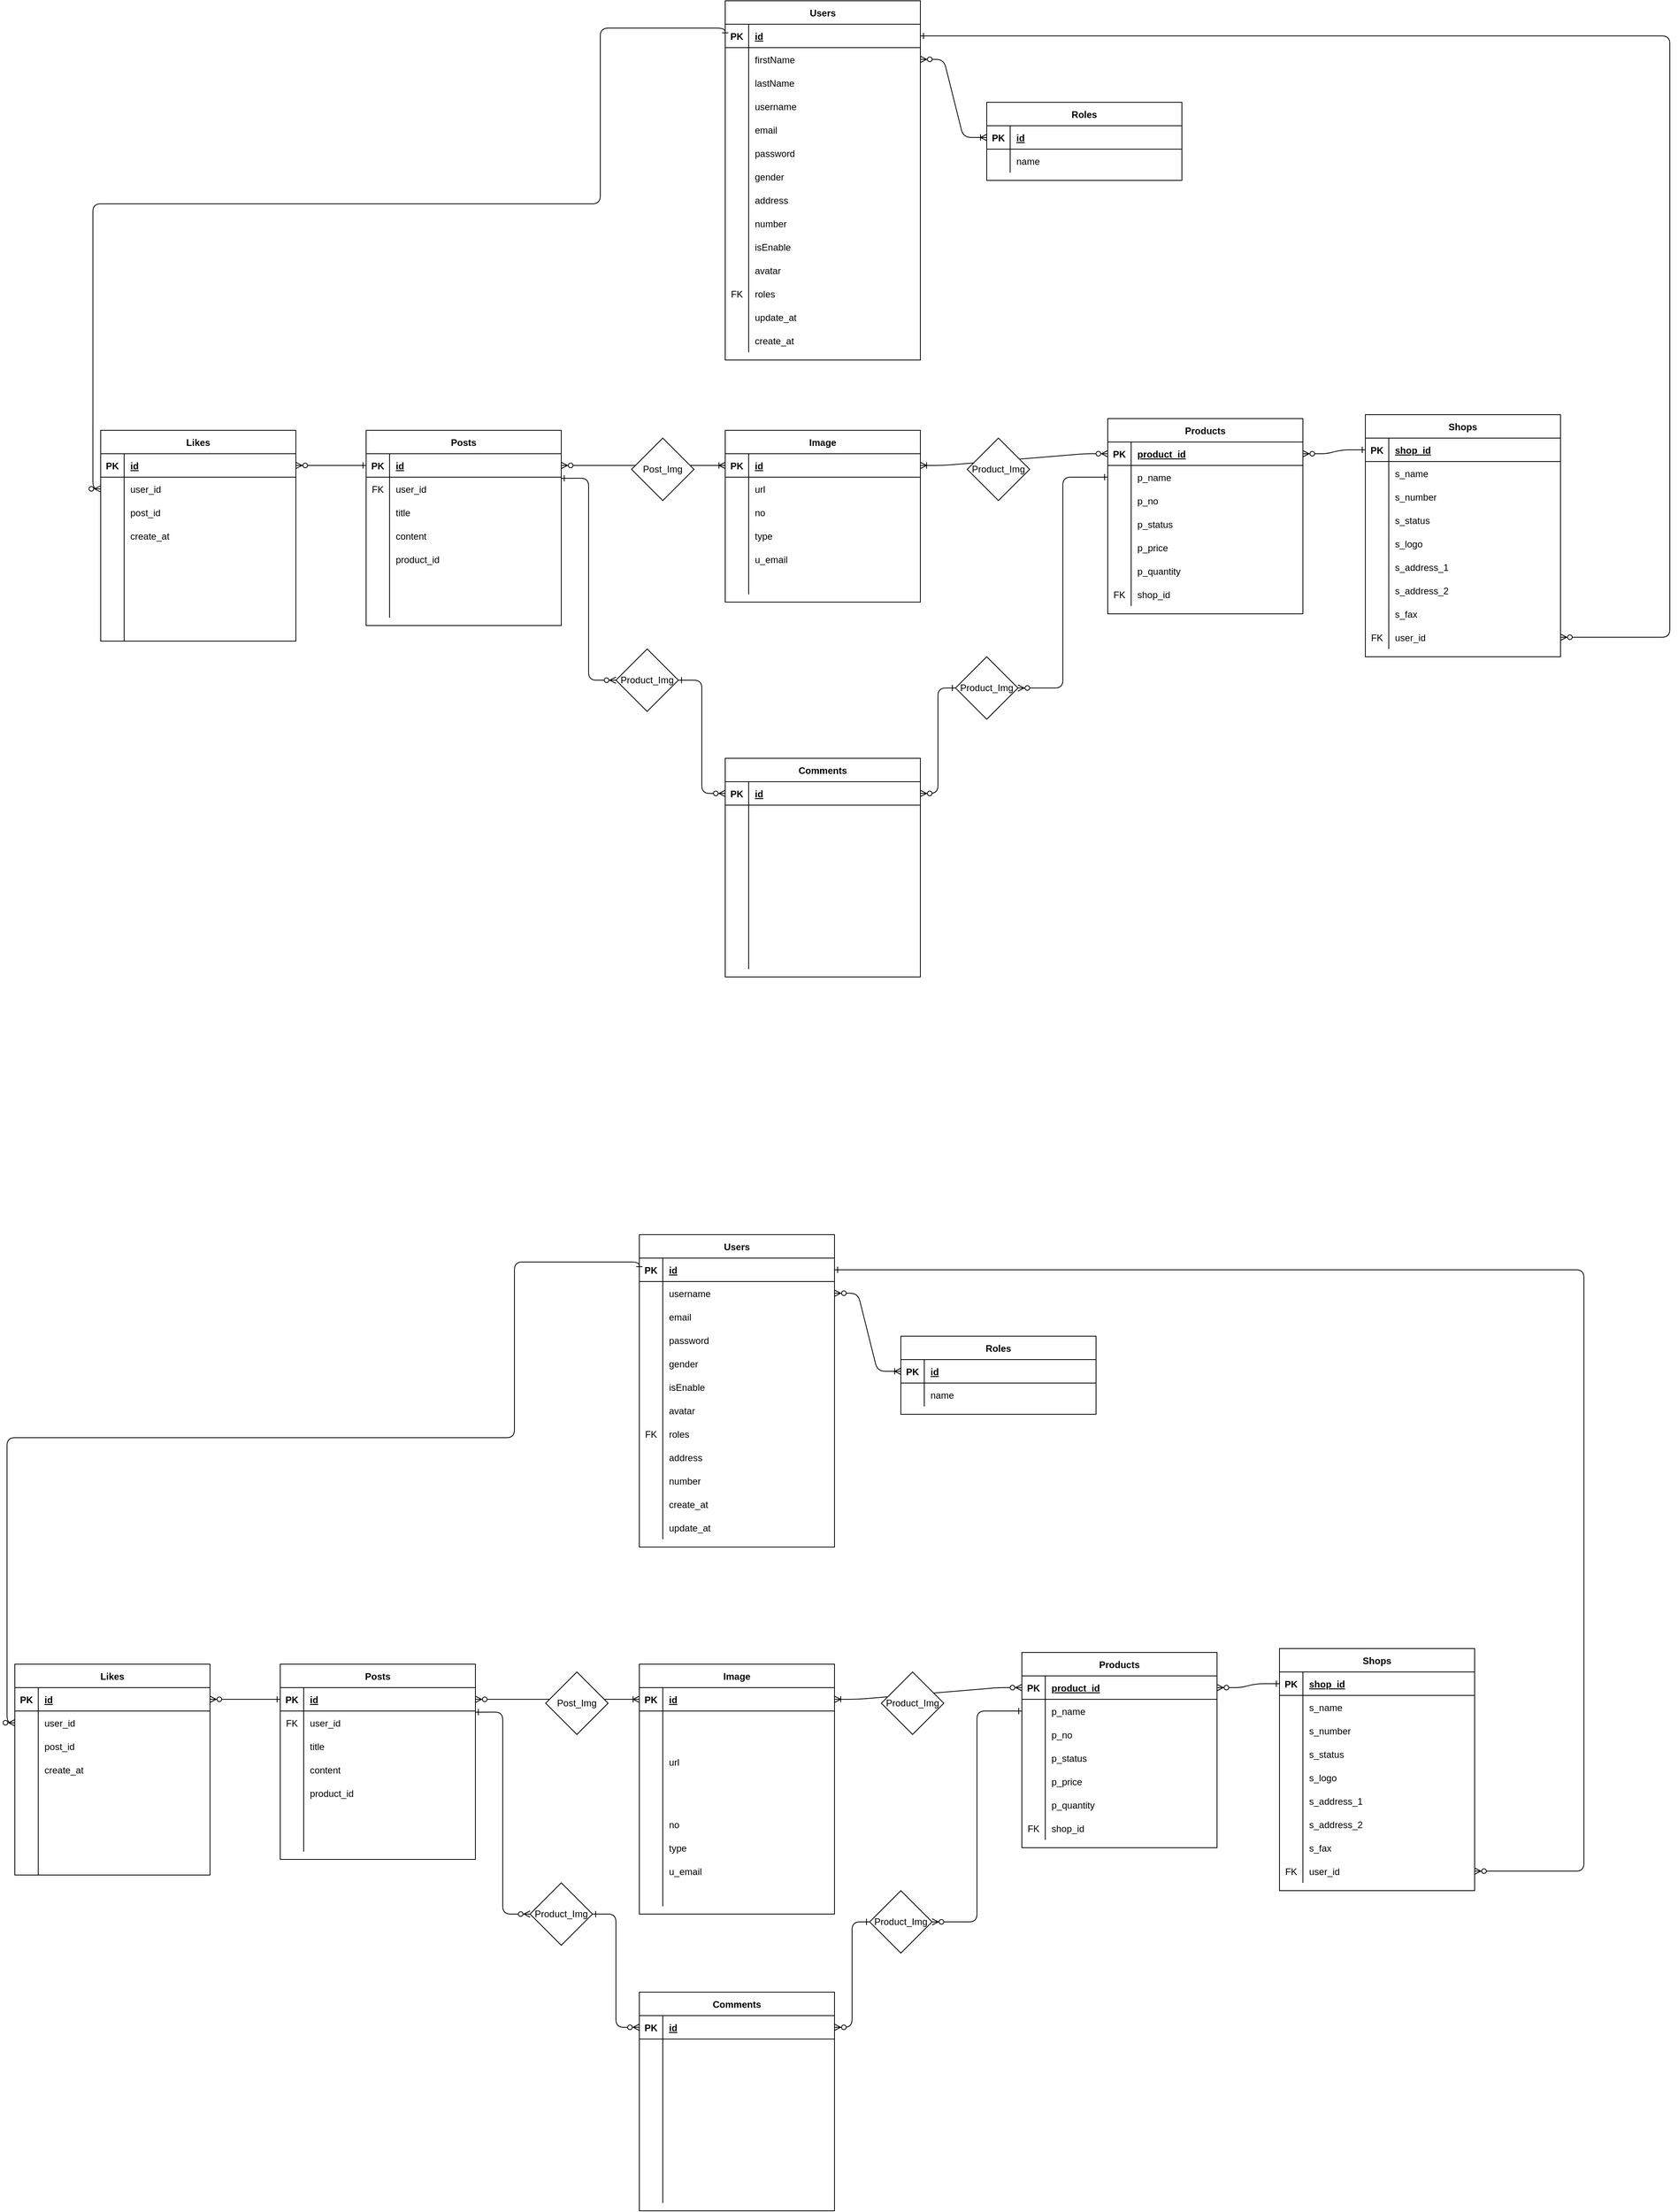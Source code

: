 <mxfile version="21.5.0" type="device" pages="6">
  <diagram id="R2lEEEUBdFMjLlhIrx00" name="Page-1">
    <mxGraphModel dx="2091" dy="1978" grid="1" gridSize="10" guides="1" tooltips="1" connect="1" arrows="1" fold="1" page="1" pageScale="1" pageWidth="850" pageHeight="1100" math="0" shadow="0" extFonts="Permanent Marker^https://fonts.googleapis.com/css?family=Permanent+Marker">
      <root>
        <mxCell id="0" />
        <mxCell id="1" parent="0" />
        <mxCell id="C-vyLk0tnHw3VtMMgP7b-1" value="" style="edgeStyle=entityRelationEdgeStyle;endArrow=ERzeroToMany;startArrow=ERoneToMany;endFill=1;startFill=0;" parent="1" source="C-vyLk0tnHw3VtMMgP7b-24" target="C-vyLk0tnHw3VtMMgP7b-6" edge="1">
          <mxGeometry width="100" height="100" relative="1" as="geometry">
            <mxPoint x="470" y="830" as="sourcePoint" />
            <mxPoint x="570" y="730" as="targetPoint" />
          </mxGeometry>
        </mxCell>
        <mxCell id="C-vyLk0tnHw3VtMMgP7b-2" value="Users" style="shape=table;startSize=30;container=1;collapsible=1;childLayout=tableLayout;fixedRows=1;rowLines=0;fontStyle=1;align=center;resizeLast=1;" parent="1" vertex="1">
          <mxGeometry x="940" y="-400" width="250" height="460" as="geometry" />
        </mxCell>
        <mxCell id="C-vyLk0tnHw3VtMMgP7b-3" value="" style="shape=partialRectangle;collapsible=0;dropTarget=0;pointerEvents=0;fillColor=none;points=[[0,0.5],[1,0.5]];portConstraint=eastwest;top=0;left=0;right=0;bottom=1;" parent="C-vyLk0tnHw3VtMMgP7b-2" vertex="1">
          <mxGeometry y="30" width="250" height="30" as="geometry" />
        </mxCell>
        <mxCell id="C-vyLk0tnHw3VtMMgP7b-4" value="PK" style="shape=partialRectangle;overflow=hidden;connectable=0;fillColor=none;top=0;left=0;bottom=0;right=0;fontStyle=1;" parent="C-vyLk0tnHw3VtMMgP7b-3" vertex="1">
          <mxGeometry width="30" height="30" as="geometry">
            <mxRectangle width="30" height="30" as="alternateBounds" />
          </mxGeometry>
        </mxCell>
        <mxCell id="C-vyLk0tnHw3VtMMgP7b-5" value="id" style="shape=partialRectangle;overflow=hidden;connectable=0;fillColor=none;top=0;left=0;bottom=0;right=0;align=left;spacingLeft=6;fontStyle=5;" parent="C-vyLk0tnHw3VtMMgP7b-3" vertex="1">
          <mxGeometry x="30" width="220" height="30" as="geometry">
            <mxRectangle width="220" height="30" as="alternateBounds" />
          </mxGeometry>
        </mxCell>
        <mxCell id="C-vyLk0tnHw3VtMMgP7b-6" value="" style="shape=partialRectangle;collapsible=0;dropTarget=0;pointerEvents=0;fillColor=none;points=[[0,0.5],[1,0.5]];portConstraint=eastwest;top=0;left=0;right=0;bottom=0;" parent="C-vyLk0tnHw3VtMMgP7b-2" vertex="1">
          <mxGeometry y="60" width="250" height="30" as="geometry" />
        </mxCell>
        <mxCell id="C-vyLk0tnHw3VtMMgP7b-7" value="" style="shape=partialRectangle;overflow=hidden;connectable=0;fillColor=none;top=0;left=0;bottom=0;right=0;" parent="C-vyLk0tnHw3VtMMgP7b-6" vertex="1">
          <mxGeometry width="30" height="30" as="geometry">
            <mxRectangle width="30" height="30" as="alternateBounds" />
          </mxGeometry>
        </mxCell>
        <mxCell id="C-vyLk0tnHw3VtMMgP7b-8" value="firstName" style="shape=partialRectangle;overflow=hidden;connectable=0;fillColor=none;top=0;left=0;bottom=0;right=0;align=left;spacingLeft=6;" parent="C-vyLk0tnHw3VtMMgP7b-6" vertex="1">
          <mxGeometry x="30" width="220" height="30" as="geometry">
            <mxRectangle width="220" height="30" as="alternateBounds" />
          </mxGeometry>
        </mxCell>
        <mxCell id="9pcCZMsDcyjPV0eTBWMt-58" value="" style="shape=partialRectangle;collapsible=0;dropTarget=0;pointerEvents=0;fillColor=none;points=[[0,0.5],[1,0.5]];portConstraint=eastwest;top=0;left=0;right=0;bottom=0;" parent="C-vyLk0tnHw3VtMMgP7b-2" vertex="1">
          <mxGeometry y="90" width="250" height="30" as="geometry" />
        </mxCell>
        <mxCell id="9pcCZMsDcyjPV0eTBWMt-59" value="" style="shape=partialRectangle;overflow=hidden;connectable=0;fillColor=none;top=0;left=0;bottom=0;right=0;" parent="9pcCZMsDcyjPV0eTBWMt-58" vertex="1">
          <mxGeometry width="30" height="30" as="geometry">
            <mxRectangle width="30" height="30" as="alternateBounds" />
          </mxGeometry>
        </mxCell>
        <mxCell id="9pcCZMsDcyjPV0eTBWMt-60" value="lastName" style="shape=partialRectangle;overflow=hidden;connectable=0;fillColor=none;top=0;left=0;bottom=0;right=0;align=left;spacingLeft=6;" parent="9pcCZMsDcyjPV0eTBWMt-58" vertex="1">
          <mxGeometry x="30" width="220" height="30" as="geometry">
            <mxRectangle width="220" height="30" as="alternateBounds" />
          </mxGeometry>
        </mxCell>
        <mxCell id="qoetcDeZ5z6ZfFqF9Tys-1" value="" style="shape=partialRectangle;collapsible=0;dropTarget=0;pointerEvents=0;fillColor=none;points=[[0,0.5],[1,0.5]];portConstraint=eastwest;top=0;left=0;right=0;bottom=0;" parent="C-vyLk0tnHw3VtMMgP7b-2" vertex="1">
          <mxGeometry y="120" width="250" height="30" as="geometry" />
        </mxCell>
        <mxCell id="qoetcDeZ5z6ZfFqF9Tys-2" value="" style="shape=partialRectangle;overflow=hidden;connectable=0;fillColor=none;top=0;left=0;bottom=0;right=0;" parent="qoetcDeZ5z6ZfFqF9Tys-1" vertex="1">
          <mxGeometry width="30" height="30" as="geometry">
            <mxRectangle width="30" height="30" as="alternateBounds" />
          </mxGeometry>
        </mxCell>
        <mxCell id="qoetcDeZ5z6ZfFqF9Tys-3" value="username" style="shape=partialRectangle;overflow=hidden;connectable=0;fillColor=none;top=0;left=0;bottom=0;right=0;align=left;spacingLeft=6;" parent="qoetcDeZ5z6ZfFqF9Tys-1" vertex="1">
          <mxGeometry x="30" width="220" height="30" as="geometry">
            <mxRectangle width="220" height="30" as="alternateBounds" />
          </mxGeometry>
        </mxCell>
        <mxCell id="9pcCZMsDcyjPV0eTBWMt-74" value="" style="shape=partialRectangle;collapsible=0;dropTarget=0;pointerEvents=0;fillColor=none;points=[[0,0.5],[1,0.5]];portConstraint=eastwest;top=0;left=0;right=0;bottom=0;" parent="C-vyLk0tnHw3VtMMgP7b-2" vertex="1">
          <mxGeometry y="150" width="250" height="30" as="geometry" />
        </mxCell>
        <mxCell id="9pcCZMsDcyjPV0eTBWMt-75" value="" style="shape=partialRectangle;overflow=hidden;connectable=0;fillColor=none;top=0;left=0;bottom=0;right=0;" parent="9pcCZMsDcyjPV0eTBWMt-74" vertex="1">
          <mxGeometry width="30" height="30" as="geometry">
            <mxRectangle width="30" height="30" as="alternateBounds" />
          </mxGeometry>
        </mxCell>
        <mxCell id="9pcCZMsDcyjPV0eTBWMt-76" value="email" style="shape=partialRectangle;overflow=hidden;connectable=0;fillColor=none;top=0;left=0;bottom=0;right=0;align=left;spacingLeft=6;" parent="9pcCZMsDcyjPV0eTBWMt-74" vertex="1">
          <mxGeometry x="30" width="220" height="30" as="geometry">
            <mxRectangle width="220" height="30" as="alternateBounds" />
          </mxGeometry>
        </mxCell>
        <mxCell id="9pcCZMsDcyjPV0eTBWMt-77" value="" style="shape=partialRectangle;collapsible=0;dropTarget=0;pointerEvents=0;fillColor=none;points=[[0,0.5],[1,0.5]];portConstraint=eastwest;top=0;left=0;right=0;bottom=0;" parent="C-vyLk0tnHw3VtMMgP7b-2" vertex="1">
          <mxGeometry y="180" width="250" height="30" as="geometry" />
        </mxCell>
        <mxCell id="9pcCZMsDcyjPV0eTBWMt-78" value="" style="shape=partialRectangle;overflow=hidden;connectable=0;fillColor=none;top=0;left=0;bottom=0;right=0;" parent="9pcCZMsDcyjPV0eTBWMt-77" vertex="1">
          <mxGeometry width="30" height="30" as="geometry">
            <mxRectangle width="30" height="30" as="alternateBounds" />
          </mxGeometry>
        </mxCell>
        <mxCell id="9pcCZMsDcyjPV0eTBWMt-79" value="password" style="shape=partialRectangle;overflow=hidden;connectable=0;fillColor=none;top=0;left=0;bottom=0;right=0;align=left;spacingLeft=6;" parent="9pcCZMsDcyjPV0eTBWMt-77" vertex="1">
          <mxGeometry x="30" width="220" height="30" as="geometry">
            <mxRectangle width="220" height="30" as="alternateBounds" />
          </mxGeometry>
        </mxCell>
        <mxCell id="dVsZv3MA_3ZqFVAMPCkw-1" value="" style="shape=partialRectangle;collapsible=0;dropTarget=0;pointerEvents=0;fillColor=none;points=[[0,0.5],[1,0.5]];portConstraint=eastwest;top=0;left=0;right=0;bottom=0;" parent="C-vyLk0tnHw3VtMMgP7b-2" vertex="1">
          <mxGeometry y="210" width="250" height="30" as="geometry" />
        </mxCell>
        <mxCell id="dVsZv3MA_3ZqFVAMPCkw-2" value="" style="shape=partialRectangle;overflow=hidden;connectable=0;fillColor=none;top=0;left=0;bottom=0;right=0;" parent="dVsZv3MA_3ZqFVAMPCkw-1" vertex="1">
          <mxGeometry width="30" height="30" as="geometry">
            <mxRectangle width="30" height="30" as="alternateBounds" />
          </mxGeometry>
        </mxCell>
        <mxCell id="dVsZv3MA_3ZqFVAMPCkw-3" value="gender" style="shape=partialRectangle;overflow=hidden;connectable=0;fillColor=none;top=0;left=0;bottom=0;right=0;align=left;spacingLeft=6;" parent="dVsZv3MA_3ZqFVAMPCkw-1" vertex="1">
          <mxGeometry x="30" width="220" height="30" as="geometry">
            <mxRectangle width="220" height="30" as="alternateBounds" />
          </mxGeometry>
        </mxCell>
        <mxCell id="C-vyLk0tnHw3VtMMgP7b-9" value="" style="shape=partialRectangle;collapsible=0;dropTarget=0;pointerEvents=0;fillColor=none;points=[[0,0.5],[1,0.5]];portConstraint=eastwest;top=0;left=0;right=0;bottom=0;" parent="C-vyLk0tnHw3VtMMgP7b-2" vertex="1">
          <mxGeometry y="240" width="250" height="30" as="geometry" />
        </mxCell>
        <mxCell id="C-vyLk0tnHw3VtMMgP7b-10" value="" style="shape=partialRectangle;overflow=hidden;connectable=0;fillColor=none;top=0;left=0;bottom=0;right=0;" parent="C-vyLk0tnHw3VtMMgP7b-9" vertex="1">
          <mxGeometry width="30" height="30" as="geometry">
            <mxRectangle width="30" height="30" as="alternateBounds" />
          </mxGeometry>
        </mxCell>
        <mxCell id="C-vyLk0tnHw3VtMMgP7b-11" value="address" style="shape=partialRectangle;overflow=hidden;connectable=0;fillColor=none;top=0;left=0;bottom=0;right=0;align=left;spacingLeft=6;" parent="C-vyLk0tnHw3VtMMgP7b-9" vertex="1">
          <mxGeometry x="30" width="220" height="30" as="geometry">
            <mxRectangle width="220" height="30" as="alternateBounds" />
          </mxGeometry>
        </mxCell>
        <mxCell id="dVsZv3MA_3ZqFVAMPCkw-4" value="" style="shape=partialRectangle;collapsible=0;dropTarget=0;pointerEvents=0;fillColor=none;points=[[0,0.5],[1,0.5]];portConstraint=eastwest;top=0;left=0;right=0;bottom=0;" parent="C-vyLk0tnHw3VtMMgP7b-2" vertex="1">
          <mxGeometry y="270" width="250" height="30" as="geometry" />
        </mxCell>
        <mxCell id="dVsZv3MA_3ZqFVAMPCkw-5" value="" style="shape=partialRectangle;overflow=hidden;connectable=0;fillColor=none;top=0;left=0;bottom=0;right=0;" parent="dVsZv3MA_3ZqFVAMPCkw-4" vertex="1">
          <mxGeometry width="30" height="30" as="geometry">
            <mxRectangle width="30" height="30" as="alternateBounds" />
          </mxGeometry>
        </mxCell>
        <mxCell id="dVsZv3MA_3ZqFVAMPCkw-6" value="number" style="shape=partialRectangle;overflow=hidden;connectable=0;fillColor=none;top=0;left=0;bottom=0;right=0;align=left;spacingLeft=6;" parent="dVsZv3MA_3ZqFVAMPCkw-4" vertex="1">
          <mxGeometry x="30" width="220" height="30" as="geometry">
            <mxRectangle width="220" height="30" as="alternateBounds" />
          </mxGeometry>
        </mxCell>
        <mxCell id="qoetcDeZ5z6ZfFqF9Tys-7" value="" style="shape=partialRectangle;collapsible=0;dropTarget=0;pointerEvents=0;fillColor=none;points=[[0,0.5],[1,0.5]];portConstraint=eastwest;top=0;left=0;right=0;bottom=0;" parent="C-vyLk0tnHw3VtMMgP7b-2" vertex="1">
          <mxGeometry y="300" width="250" height="30" as="geometry" />
        </mxCell>
        <mxCell id="qoetcDeZ5z6ZfFqF9Tys-8" value="" style="shape=partialRectangle;overflow=hidden;connectable=0;fillColor=none;top=0;left=0;bottom=0;right=0;" parent="qoetcDeZ5z6ZfFqF9Tys-7" vertex="1">
          <mxGeometry width="30" height="30" as="geometry">
            <mxRectangle width="30" height="30" as="alternateBounds" />
          </mxGeometry>
        </mxCell>
        <mxCell id="qoetcDeZ5z6ZfFqF9Tys-9" value="isEnable" style="shape=partialRectangle;overflow=hidden;connectable=0;fillColor=none;top=0;left=0;bottom=0;right=0;align=left;spacingLeft=6;" parent="qoetcDeZ5z6ZfFqF9Tys-7" vertex="1">
          <mxGeometry x="30" width="220" height="30" as="geometry">
            <mxRectangle width="220" height="30" as="alternateBounds" />
          </mxGeometry>
        </mxCell>
        <mxCell id="qoetcDeZ5z6ZfFqF9Tys-4" value="" style="shape=partialRectangle;collapsible=0;dropTarget=0;pointerEvents=0;fillColor=none;points=[[0,0.5],[1,0.5]];portConstraint=eastwest;top=0;left=0;right=0;bottom=0;" parent="C-vyLk0tnHw3VtMMgP7b-2" vertex="1">
          <mxGeometry y="330" width="250" height="30" as="geometry" />
        </mxCell>
        <mxCell id="qoetcDeZ5z6ZfFqF9Tys-5" value="" style="shape=partialRectangle;overflow=hidden;connectable=0;fillColor=none;top=0;left=0;bottom=0;right=0;" parent="qoetcDeZ5z6ZfFqF9Tys-4" vertex="1">
          <mxGeometry width="30" height="30" as="geometry">
            <mxRectangle width="30" height="30" as="alternateBounds" />
          </mxGeometry>
        </mxCell>
        <mxCell id="qoetcDeZ5z6ZfFqF9Tys-6" value="avatar" style="shape=partialRectangle;overflow=hidden;connectable=0;fillColor=none;top=0;left=0;bottom=0;right=0;align=left;spacingLeft=6;" parent="qoetcDeZ5z6ZfFqF9Tys-4" vertex="1">
          <mxGeometry x="30" width="220" height="30" as="geometry">
            <mxRectangle width="220" height="30" as="alternateBounds" />
          </mxGeometry>
        </mxCell>
        <mxCell id="qoetcDeZ5z6ZfFqF9Tys-10" value="" style="shape=partialRectangle;collapsible=0;dropTarget=0;pointerEvents=0;fillColor=none;points=[[0,0.5],[1,0.5]];portConstraint=eastwest;top=0;left=0;right=0;bottom=0;" parent="C-vyLk0tnHw3VtMMgP7b-2" vertex="1">
          <mxGeometry y="360" width="250" height="30" as="geometry" />
        </mxCell>
        <mxCell id="qoetcDeZ5z6ZfFqF9Tys-11" value="FK" style="shape=partialRectangle;overflow=hidden;connectable=0;fillColor=none;top=0;left=0;bottom=0;right=0;" parent="qoetcDeZ5z6ZfFqF9Tys-10" vertex="1">
          <mxGeometry width="30" height="30" as="geometry">
            <mxRectangle width="30" height="30" as="alternateBounds" />
          </mxGeometry>
        </mxCell>
        <mxCell id="qoetcDeZ5z6ZfFqF9Tys-12" value="roles" style="shape=partialRectangle;overflow=hidden;connectable=0;fillColor=none;top=0;left=0;bottom=0;right=0;align=left;spacingLeft=6;" parent="qoetcDeZ5z6ZfFqF9Tys-10" vertex="1">
          <mxGeometry x="30" width="220" height="30" as="geometry">
            <mxRectangle width="220" height="30" as="alternateBounds" />
          </mxGeometry>
        </mxCell>
        <mxCell id="qoetcDeZ5z6ZfFqF9Tys-14" value="" style="shape=partialRectangle;collapsible=0;dropTarget=0;pointerEvents=0;fillColor=none;points=[[0,0.5],[1,0.5]];portConstraint=eastwest;top=0;left=0;right=0;bottom=0;" parent="C-vyLk0tnHw3VtMMgP7b-2" vertex="1">
          <mxGeometry y="390" width="250" height="30" as="geometry" />
        </mxCell>
        <mxCell id="qoetcDeZ5z6ZfFqF9Tys-15" value="" style="shape=partialRectangle;overflow=hidden;connectable=0;fillColor=none;top=0;left=0;bottom=0;right=0;" parent="qoetcDeZ5z6ZfFqF9Tys-14" vertex="1">
          <mxGeometry width="30" height="30" as="geometry">
            <mxRectangle width="30" height="30" as="alternateBounds" />
          </mxGeometry>
        </mxCell>
        <mxCell id="qoetcDeZ5z6ZfFqF9Tys-16" value="update_at" style="shape=partialRectangle;overflow=hidden;connectable=0;fillColor=none;top=0;left=0;bottom=0;right=0;align=left;spacingLeft=6;" parent="qoetcDeZ5z6ZfFqF9Tys-14" vertex="1">
          <mxGeometry x="30" width="220" height="30" as="geometry">
            <mxRectangle width="220" height="30" as="alternateBounds" />
          </mxGeometry>
        </mxCell>
        <mxCell id="qoetcDeZ5z6ZfFqF9Tys-17" value="" style="shape=partialRectangle;collapsible=0;dropTarget=0;pointerEvents=0;fillColor=none;points=[[0,0.5],[1,0.5]];portConstraint=eastwest;top=0;left=0;right=0;bottom=0;" parent="C-vyLk0tnHw3VtMMgP7b-2" vertex="1">
          <mxGeometry y="420" width="250" height="30" as="geometry" />
        </mxCell>
        <mxCell id="qoetcDeZ5z6ZfFqF9Tys-18" value="" style="shape=partialRectangle;overflow=hidden;connectable=0;fillColor=none;top=0;left=0;bottom=0;right=0;" parent="qoetcDeZ5z6ZfFqF9Tys-17" vertex="1">
          <mxGeometry width="30" height="30" as="geometry">
            <mxRectangle width="30" height="30" as="alternateBounds" />
          </mxGeometry>
        </mxCell>
        <mxCell id="qoetcDeZ5z6ZfFqF9Tys-19" value="create_at" style="shape=partialRectangle;overflow=hidden;connectable=0;fillColor=none;top=0;left=0;bottom=0;right=0;align=left;spacingLeft=6;" parent="qoetcDeZ5z6ZfFqF9Tys-17" vertex="1">
          <mxGeometry x="30" width="220" height="30" as="geometry">
            <mxRectangle width="220" height="30" as="alternateBounds" />
          </mxGeometry>
        </mxCell>
        <mxCell id="C-vyLk0tnHw3VtMMgP7b-13" value="Shops" style="shape=table;startSize=30;container=1;collapsible=1;childLayout=tableLayout;fixedRows=1;rowLines=0;fontStyle=1;align=center;resizeLast=1;" parent="1" vertex="1">
          <mxGeometry x="1760" y="130" width="250" height="310" as="geometry" />
        </mxCell>
        <mxCell id="C-vyLk0tnHw3VtMMgP7b-14" value="" style="shape=partialRectangle;collapsible=0;dropTarget=0;pointerEvents=0;fillColor=none;points=[[0,0.5],[1,0.5]];portConstraint=eastwest;top=0;left=0;right=0;bottom=1;" parent="C-vyLk0tnHw3VtMMgP7b-13" vertex="1">
          <mxGeometry y="30" width="250" height="30" as="geometry" />
        </mxCell>
        <mxCell id="C-vyLk0tnHw3VtMMgP7b-15" value="PK" style="shape=partialRectangle;overflow=hidden;connectable=0;fillColor=none;top=0;left=0;bottom=0;right=0;fontStyle=1;" parent="C-vyLk0tnHw3VtMMgP7b-14" vertex="1">
          <mxGeometry width="30" height="30" as="geometry">
            <mxRectangle width="30" height="30" as="alternateBounds" />
          </mxGeometry>
        </mxCell>
        <mxCell id="C-vyLk0tnHw3VtMMgP7b-16" value="shop_id" style="shape=partialRectangle;overflow=hidden;connectable=0;fillColor=none;top=0;left=0;bottom=0;right=0;align=left;spacingLeft=6;fontStyle=5;" parent="C-vyLk0tnHw3VtMMgP7b-14" vertex="1">
          <mxGeometry x="30" width="220" height="30" as="geometry">
            <mxRectangle width="220" height="30" as="alternateBounds" />
          </mxGeometry>
        </mxCell>
        <mxCell id="C-vyLk0tnHw3VtMMgP7b-17" value="" style="shape=partialRectangle;collapsible=0;dropTarget=0;pointerEvents=0;fillColor=none;points=[[0,0.5],[1,0.5]];portConstraint=eastwest;top=0;left=0;right=0;bottom=0;" parent="C-vyLk0tnHw3VtMMgP7b-13" vertex="1">
          <mxGeometry y="60" width="250" height="30" as="geometry" />
        </mxCell>
        <mxCell id="C-vyLk0tnHw3VtMMgP7b-18" value="" style="shape=partialRectangle;overflow=hidden;connectable=0;fillColor=none;top=0;left=0;bottom=0;right=0;" parent="C-vyLk0tnHw3VtMMgP7b-17" vertex="1">
          <mxGeometry width="30" height="30" as="geometry">
            <mxRectangle width="30" height="30" as="alternateBounds" />
          </mxGeometry>
        </mxCell>
        <mxCell id="C-vyLk0tnHw3VtMMgP7b-19" value="s_name" style="shape=partialRectangle;overflow=hidden;connectable=0;fillColor=none;top=0;left=0;bottom=0;right=0;align=left;spacingLeft=6;" parent="C-vyLk0tnHw3VtMMgP7b-17" vertex="1">
          <mxGeometry x="30" width="220" height="30" as="geometry">
            <mxRectangle width="220" height="30" as="alternateBounds" />
          </mxGeometry>
        </mxCell>
        <mxCell id="9pcCZMsDcyjPV0eTBWMt-6" value="" style="shape=partialRectangle;collapsible=0;dropTarget=0;pointerEvents=0;fillColor=none;points=[[0,0.5],[1,0.5]];portConstraint=eastwest;top=0;left=0;right=0;bottom=0;" parent="C-vyLk0tnHw3VtMMgP7b-13" vertex="1">
          <mxGeometry y="90" width="250" height="30" as="geometry" />
        </mxCell>
        <mxCell id="9pcCZMsDcyjPV0eTBWMt-7" value="" style="shape=partialRectangle;overflow=hidden;connectable=0;fillColor=none;top=0;left=0;bottom=0;right=0;" parent="9pcCZMsDcyjPV0eTBWMt-6" vertex="1">
          <mxGeometry width="30" height="30" as="geometry">
            <mxRectangle width="30" height="30" as="alternateBounds" />
          </mxGeometry>
        </mxCell>
        <mxCell id="9pcCZMsDcyjPV0eTBWMt-8" value="s_number" style="shape=partialRectangle;overflow=hidden;connectable=0;fillColor=none;top=0;left=0;bottom=0;right=0;align=left;spacingLeft=6;" parent="9pcCZMsDcyjPV0eTBWMt-6" vertex="1">
          <mxGeometry x="30" width="220" height="30" as="geometry">
            <mxRectangle width="220" height="30" as="alternateBounds" />
          </mxGeometry>
        </mxCell>
        <mxCell id="9pcCZMsDcyjPV0eTBWMt-9" value="" style="shape=partialRectangle;collapsible=0;dropTarget=0;pointerEvents=0;fillColor=none;points=[[0,0.5],[1,0.5]];portConstraint=eastwest;top=0;left=0;right=0;bottom=0;" parent="C-vyLk0tnHw3VtMMgP7b-13" vertex="1">
          <mxGeometry y="120" width="250" height="30" as="geometry" />
        </mxCell>
        <mxCell id="9pcCZMsDcyjPV0eTBWMt-10" value="" style="shape=partialRectangle;overflow=hidden;connectable=0;fillColor=none;top=0;left=0;bottom=0;right=0;" parent="9pcCZMsDcyjPV0eTBWMt-9" vertex="1">
          <mxGeometry width="30" height="30" as="geometry">
            <mxRectangle width="30" height="30" as="alternateBounds" />
          </mxGeometry>
        </mxCell>
        <mxCell id="9pcCZMsDcyjPV0eTBWMt-11" value="s_status" style="shape=partialRectangle;overflow=hidden;connectable=0;fillColor=none;top=0;left=0;bottom=0;right=0;align=left;spacingLeft=6;" parent="9pcCZMsDcyjPV0eTBWMt-9" vertex="1">
          <mxGeometry x="30" width="220" height="30" as="geometry">
            <mxRectangle width="220" height="30" as="alternateBounds" />
          </mxGeometry>
        </mxCell>
        <mxCell id="9pcCZMsDcyjPV0eTBWMt-12" value="" style="shape=partialRectangle;collapsible=0;dropTarget=0;pointerEvents=0;fillColor=none;points=[[0,0.5],[1,0.5]];portConstraint=eastwest;top=0;left=0;right=0;bottom=0;" parent="C-vyLk0tnHw3VtMMgP7b-13" vertex="1">
          <mxGeometry y="150" width="250" height="30" as="geometry" />
        </mxCell>
        <mxCell id="9pcCZMsDcyjPV0eTBWMt-13" value="" style="shape=partialRectangle;overflow=hidden;connectable=0;fillColor=none;top=0;left=0;bottom=0;right=0;" parent="9pcCZMsDcyjPV0eTBWMt-12" vertex="1">
          <mxGeometry width="30" height="30" as="geometry">
            <mxRectangle width="30" height="30" as="alternateBounds" />
          </mxGeometry>
        </mxCell>
        <mxCell id="9pcCZMsDcyjPV0eTBWMt-14" value="s_logo" style="shape=partialRectangle;overflow=hidden;connectable=0;fillColor=none;top=0;left=0;bottom=0;right=0;align=left;spacingLeft=6;" parent="9pcCZMsDcyjPV0eTBWMt-12" vertex="1">
          <mxGeometry x="30" width="220" height="30" as="geometry">
            <mxRectangle width="220" height="30" as="alternateBounds" />
          </mxGeometry>
        </mxCell>
        <mxCell id="9pcCZMsDcyjPV0eTBWMt-16" value="" style="shape=partialRectangle;collapsible=0;dropTarget=0;pointerEvents=0;fillColor=none;points=[[0,0.5],[1,0.5]];portConstraint=eastwest;top=0;left=0;right=0;bottom=0;" parent="C-vyLk0tnHw3VtMMgP7b-13" vertex="1">
          <mxGeometry y="180" width="250" height="30" as="geometry" />
        </mxCell>
        <mxCell id="9pcCZMsDcyjPV0eTBWMt-17" value="" style="shape=partialRectangle;overflow=hidden;connectable=0;fillColor=none;top=0;left=0;bottom=0;right=0;" parent="9pcCZMsDcyjPV0eTBWMt-16" vertex="1">
          <mxGeometry width="30" height="30" as="geometry">
            <mxRectangle width="30" height="30" as="alternateBounds" />
          </mxGeometry>
        </mxCell>
        <mxCell id="9pcCZMsDcyjPV0eTBWMt-18" value="s_address_1" style="shape=partialRectangle;overflow=hidden;connectable=0;fillColor=none;top=0;left=0;bottom=0;right=0;align=left;spacingLeft=6;" parent="9pcCZMsDcyjPV0eTBWMt-16" vertex="1">
          <mxGeometry x="30" width="220" height="30" as="geometry">
            <mxRectangle width="220" height="30" as="alternateBounds" />
          </mxGeometry>
        </mxCell>
        <mxCell id="9pcCZMsDcyjPV0eTBWMt-19" value="" style="shape=partialRectangle;collapsible=0;dropTarget=0;pointerEvents=0;fillColor=none;points=[[0,0.5],[1,0.5]];portConstraint=eastwest;top=0;left=0;right=0;bottom=0;" parent="C-vyLk0tnHw3VtMMgP7b-13" vertex="1">
          <mxGeometry y="210" width="250" height="30" as="geometry" />
        </mxCell>
        <mxCell id="9pcCZMsDcyjPV0eTBWMt-20" value="" style="shape=partialRectangle;overflow=hidden;connectable=0;fillColor=none;top=0;left=0;bottom=0;right=0;" parent="9pcCZMsDcyjPV0eTBWMt-19" vertex="1">
          <mxGeometry width="30" height="30" as="geometry">
            <mxRectangle width="30" height="30" as="alternateBounds" />
          </mxGeometry>
        </mxCell>
        <mxCell id="9pcCZMsDcyjPV0eTBWMt-21" value="s_address_2" style="shape=partialRectangle;overflow=hidden;connectable=0;fillColor=none;top=0;left=0;bottom=0;right=0;align=left;spacingLeft=6;" parent="9pcCZMsDcyjPV0eTBWMt-19" vertex="1">
          <mxGeometry x="30" width="220" height="30" as="geometry">
            <mxRectangle width="220" height="30" as="alternateBounds" />
          </mxGeometry>
        </mxCell>
        <mxCell id="9pcCZMsDcyjPV0eTBWMt-22" value="" style="shape=partialRectangle;collapsible=0;dropTarget=0;pointerEvents=0;fillColor=none;points=[[0,0.5],[1,0.5]];portConstraint=eastwest;top=0;left=0;right=0;bottom=0;" parent="C-vyLk0tnHw3VtMMgP7b-13" vertex="1">
          <mxGeometry y="240" width="250" height="30" as="geometry" />
        </mxCell>
        <mxCell id="9pcCZMsDcyjPV0eTBWMt-23" value="" style="shape=partialRectangle;overflow=hidden;connectable=0;fillColor=none;top=0;left=0;bottom=0;right=0;" parent="9pcCZMsDcyjPV0eTBWMt-22" vertex="1">
          <mxGeometry width="30" height="30" as="geometry">
            <mxRectangle width="30" height="30" as="alternateBounds" />
          </mxGeometry>
        </mxCell>
        <mxCell id="9pcCZMsDcyjPV0eTBWMt-24" value="s_fax" style="shape=partialRectangle;overflow=hidden;connectable=0;fillColor=none;top=0;left=0;bottom=0;right=0;align=left;spacingLeft=6;" parent="9pcCZMsDcyjPV0eTBWMt-22" vertex="1">
          <mxGeometry x="30" width="220" height="30" as="geometry">
            <mxRectangle width="220" height="30" as="alternateBounds" />
          </mxGeometry>
        </mxCell>
        <mxCell id="9pcCZMsDcyjPV0eTBWMt-25" value="" style="shape=partialRectangle;collapsible=0;dropTarget=0;pointerEvents=0;fillColor=none;points=[[0,0.5],[1,0.5]];portConstraint=eastwest;top=0;left=0;right=0;bottom=0;" parent="C-vyLk0tnHw3VtMMgP7b-13" vertex="1">
          <mxGeometry y="270" width="250" height="30" as="geometry" />
        </mxCell>
        <mxCell id="9pcCZMsDcyjPV0eTBWMt-26" value="FK" style="shape=partialRectangle;overflow=hidden;connectable=0;fillColor=none;top=0;left=0;bottom=0;right=0;" parent="9pcCZMsDcyjPV0eTBWMt-25" vertex="1">
          <mxGeometry width="30" height="30" as="geometry">
            <mxRectangle width="30" height="30" as="alternateBounds" />
          </mxGeometry>
        </mxCell>
        <mxCell id="9pcCZMsDcyjPV0eTBWMt-27" value="user_id" style="shape=partialRectangle;overflow=hidden;connectable=0;fillColor=none;top=0;left=0;bottom=0;right=0;align=left;spacingLeft=6;" parent="9pcCZMsDcyjPV0eTBWMt-25" vertex="1">
          <mxGeometry x="30" width="220" height="30" as="geometry">
            <mxRectangle width="220" height="30" as="alternateBounds" />
          </mxGeometry>
        </mxCell>
        <mxCell id="C-vyLk0tnHw3VtMMgP7b-23" value="Roles" style="shape=table;startSize=30;container=1;collapsible=1;childLayout=tableLayout;fixedRows=1;rowLines=0;fontStyle=1;align=center;resizeLast=1;" parent="1" vertex="1">
          <mxGeometry x="1275" y="-270" width="250" height="100" as="geometry" />
        </mxCell>
        <mxCell id="C-vyLk0tnHw3VtMMgP7b-24" value="" style="shape=partialRectangle;collapsible=0;dropTarget=0;pointerEvents=0;fillColor=none;points=[[0,0.5],[1,0.5]];portConstraint=eastwest;top=0;left=0;right=0;bottom=1;" parent="C-vyLk0tnHw3VtMMgP7b-23" vertex="1">
          <mxGeometry y="30" width="250" height="30" as="geometry" />
        </mxCell>
        <mxCell id="C-vyLk0tnHw3VtMMgP7b-25" value="PK" style="shape=partialRectangle;overflow=hidden;connectable=0;fillColor=none;top=0;left=0;bottom=0;right=0;fontStyle=1;" parent="C-vyLk0tnHw3VtMMgP7b-24" vertex="1">
          <mxGeometry width="30" height="30" as="geometry">
            <mxRectangle width="30" height="30" as="alternateBounds" />
          </mxGeometry>
        </mxCell>
        <mxCell id="C-vyLk0tnHw3VtMMgP7b-26" value="id" style="shape=partialRectangle;overflow=hidden;connectable=0;fillColor=none;top=0;left=0;bottom=0;right=0;align=left;spacingLeft=6;fontStyle=5;" parent="C-vyLk0tnHw3VtMMgP7b-24" vertex="1">
          <mxGeometry x="30" width="220" height="30" as="geometry">
            <mxRectangle width="220" height="30" as="alternateBounds" />
          </mxGeometry>
        </mxCell>
        <mxCell id="C-vyLk0tnHw3VtMMgP7b-27" value="" style="shape=partialRectangle;collapsible=0;dropTarget=0;pointerEvents=0;fillColor=none;points=[[0,0.5],[1,0.5]];portConstraint=eastwest;top=0;left=0;right=0;bottom=0;" parent="C-vyLk0tnHw3VtMMgP7b-23" vertex="1">
          <mxGeometry y="60" width="250" height="30" as="geometry" />
        </mxCell>
        <mxCell id="C-vyLk0tnHw3VtMMgP7b-28" value="" style="shape=partialRectangle;overflow=hidden;connectable=0;fillColor=none;top=0;left=0;bottom=0;right=0;" parent="C-vyLk0tnHw3VtMMgP7b-27" vertex="1">
          <mxGeometry width="30" height="30" as="geometry">
            <mxRectangle width="30" height="30" as="alternateBounds" />
          </mxGeometry>
        </mxCell>
        <mxCell id="C-vyLk0tnHw3VtMMgP7b-29" value="name" style="shape=partialRectangle;overflow=hidden;connectable=0;fillColor=none;top=0;left=0;bottom=0;right=0;align=left;spacingLeft=6;" parent="C-vyLk0tnHw3VtMMgP7b-27" vertex="1">
          <mxGeometry x="30" width="220" height="30" as="geometry">
            <mxRectangle width="220" height="30" as="alternateBounds" />
          </mxGeometry>
        </mxCell>
        <mxCell id="9pcCZMsDcyjPV0eTBWMt-28" value="Products" style="shape=table;startSize=30;container=1;collapsible=1;childLayout=tableLayout;fixedRows=1;rowLines=0;fontStyle=1;align=center;resizeLast=1;" parent="1" vertex="1">
          <mxGeometry x="1430" y="135" width="250" height="250" as="geometry" />
        </mxCell>
        <mxCell id="9pcCZMsDcyjPV0eTBWMt-29" value="" style="shape=partialRectangle;collapsible=0;dropTarget=0;pointerEvents=0;fillColor=none;points=[[0,0.5],[1,0.5]];portConstraint=eastwest;top=0;left=0;right=0;bottom=1;" parent="9pcCZMsDcyjPV0eTBWMt-28" vertex="1">
          <mxGeometry y="30" width="250" height="30" as="geometry" />
        </mxCell>
        <mxCell id="9pcCZMsDcyjPV0eTBWMt-30" value="PK" style="shape=partialRectangle;overflow=hidden;connectable=0;fillColor=none;top=0;left=0;bottom=0;right=0;fontStyle=1;" parent="9pcCZMsDcyjPV0eTBWMt-29" vertex="1">
          <mxGeometry width="30" height="30" as="geometry">
            <mxRectangle width="30" height="30" as="alternateBounds" />
          </mxGeometry>
        </mxCell>
        <mxCell id="9pcCZMsDcyjPV0eTBWMt-31" value="product_id" style="shape=partialRectangle;overflow=hidden;connectable=0;fillColor=none;top=0;left=0;bottom=0;right=0;align=left;spacingLeft=6;fontStyle=5;" parent="9pcCZMsDcyjPV0eTBWMt-29" vertex="1">
          <mxGeometry x="30" width="220" height="30" as="geometry">
            <mxRectangle width="220" height="30" as="alternateBounds" />
          </mxGeometry>
        </mxCell>
        <mxCell id="9pcCZMsDcyjPV0eTBWMt-32" value="" style="shape=partialRectangle;collapsible=0;dropTarget=0;pointerEvents=0;fillColor=none;points=[[0,0.5],[1,0.5]];portConstraint=eastwest;top=0;left=0;right=0;bottom=0;" parent="9pcCZMsDcyjPV0eTBWMt-28" vertex="1">
          <mxGeometry y="60" width="250" height="30" as="geometry" />
        </mxCell>
        <mxCell id="9pcCZMsDcyjPV0eTBWMt-33" value="" style="shape=partialRectangle;overflow=hidden;connectable=0;fillColor=none;top=0;left=0;bottom=0;right=0;" parent="9pcCZMsDcyjPV0eTBWMt-32" vertex="1">
          <mxGeometry width="30" height="30" as="geometry">
            <mxRectangle width="30" height="30" as="alternateBounds" />
          </mxGeometry>
        </mxCell>
        <mxCell id="9pcCZMsDcyjPV0eTBWMt-34" value="p_name" style="shape=partialRectangle;overflow=hidden;connectable=0;fillColor=none;top=0;left=0;bottom=0;right=0;align=left;spacingLeft=6;" parent="9pcCZMsDcyjPV0eTBWMt-32" vertex="1">
          <mxGeometry x="30" width="220" height="30" as="geometry">
            <mxRectangle width="220" height="30" as="alternateBounds" />
          </mxGeometry>
        </mxCell>
        <mxCell id="9pcCZMsDcyjPV0eTBWMt-35" value="" style="shape=partialRectangle;collapsible=0;dropTarget=0;pointerEvents=0;fillColor=none;points=[[0,0.5],[1,0.5]];portConstraint=eastwest;top=0;left=0;right=0;bottom=0;" parent="9pcCZMsDcyjPV0eTBWMt-28" vertex="1">
          <mxGeometry y="90" width="250" height="30" as="geometry" />
        </mxCell>
        <mxCell id="9pcCZMsDcyjPV0eTBWMt-36" value="" style="shape=partialRectangle;overflow=hidden;connectable=0;fillColor=none;top=0;left=0;bottom=0;right=0;" parent="9pcCZMsDcyjPV0eTBWMt-35" vertex="1">
          <mxGeometry width="30" height="30" as="geometry">
            <mxRectangle width="30" height="30" as="alternateBounds" />
          </mxGeometry>
        </mxCell>
        <mxCell id="9pcCZMsDcyjPV0eTBWMt-37" value="p_no" style="shape=partialRectangle;overflow=hidden;connectable=0;fillColor=none;top=0;left=0;bottom=0;right=0;align=left;spacingLeft=6;" parent="9pcCZMsDcyjPV0eTBWMt-35" vertex="1">
          <mxGeometry x="30" width="220" height="30" as="geometry">
            <mxRectangle width="220" height="30" as="alternateBounds" />
          </mxGeometry>
        </mxCell>
        <mxCell id="9pcCZMsDcyjPV0eTBWMt-38" value="" style="shape=partialRectangle;collapsible=0;dropTarget=0;pointerEvents=0;fillColor=none;points=[[0,0.5],[1,0.5]];portConstraint=eastwest;top=0;left=0;right=0;bottom=0;" parent="9pcCZMsDcyjPV0eTBWMt-28" vertex="1">
          <mxGeometry y="120" width="250" height="30" as="geometry" />
        </mxCell>
        <mxCell id="9pcCZMsDcyjPV0eTBWMt-39" value="" style="shape=partialRectangle;overflow=hidden;connectable=0;fillColor=none;top=0;left=0;bottom=0;right=0;" parent="9pcCZMsDcyjPV0eTBWMt-38" vertex="1">
          <mxGeometry width="30" height="30" as="geometry">
            <mxRectangle width="30" height="30" as="alternateBounds" />
          </mxGeometry>
        </mxCell>
        <mxCell id="9pcCZMsDcyjPV0eTBWMt-40" value="p_status" style="shape=partialRectangle;overflow=hidden;connectable=0;fillColor=none;top=0;left=0;bottom=0;right=0;align=left;spacingLeft=6;" parent="9pcCZMsDcyjPV0eTBWMt-38" vertex="1">
          <mxGeometry x="30" width="220" height="30" as="geometry">
            <mxRectangle width="220" height="30" as="alternateBounds" />
          </mxGeometry>
        </mxCell>
        <mxCell id="9pcCZMsDcyjPV0eTBWMt-53" value="" style="shape=partialRectangle;collapsible=0;dropTarget=0;pointerEvents=0;fillColor=none;points=[[0,0.5],[1,0.5]];portConstraint=eastwest;top=0;left=0;right=0;bottom=0;" parent="9pcCZMsDcyjPV0eTBWMt-28" vertex="1">
          <mxGeometry y="150" width="250" height="30" as="geometry" />
        </mxCell>
        <mxCell id="9pcCZMsDcyjPV0eTBWMt-54" value="" style="shape=partialRectangle;overflow=hidden;connectable=0;fillColor=none;top=0;left=0;bottom=0;right=0;" parent="9pcCZMsDcyjPV0eTBWMt-53" vertex="1">
          <mxGeometry width="30" height="30" as="geometry">
            <mxRectangle width="30" height="30" as="alternateBounds" />
          </mxGeometry>
        </mxCell>
        <mxCell id="9pcCZMsDcyjPV0eTBWMt-55" value="p_price" style="shape=partialRectangle;overflow=hidden;connectable=0;fillColor=none;top=0;left=0;bottom=0;right=0;align=left;spacingLeft=6;" parent="9pcCZMsDcyjPV0eTBWMt-53" vertex="1">
          <mxGeometry x="30" width="220" height="30" as="geometry">
            <mxRectangle width="220" height="30" as="alternateBounds" />
          </mxGeometry>
        </mxCell>
        <mxCell id="9pcCZMsDcyjPV0eTBWMt-41" value="" style="shape=partialRectangle;collapsible=0;dropTarget=0;pointerEvents=0;fillColor=none;points=[[0,0.5],[1,0.5]];portConstraint=eastwest;top=0;left=0;right=0;bottom=0;" parent="9pcCZMsDcyjPV0eTBWMt-28" vertex="1">
          <mxGeometry y="180" width="250" height="30" as="geometry" />
        </mxCell>
        <mxCell id="9pcCZMsDcyjPV0eTBWMt-42" value="" style="shape=partialRectangle;overflow=hidden;connectable=0;fillColor=none;top=0;left=0;bottom=0;right=0;" parent="9pcCZMsDcyjPV0eTBWMt-41" vertex="1">
          <mxGeometry width="30" height="30" as="geometry">
            <mxRectangle width="30" height="30" as="alternateBounds" />
          </mxGeometry>
        </mxCell>
        <mxCell id="9pcCZMsDcyjPV0eTBWMt-43" value="p_quantity" style="shape=partialRectangle;overflow=hidden;connectable=0;fillColor=none;top=0;left=0;bottom=0;right=0;align=left;spacingLeft=6;" parent="9pcCZMsDcyjPV0eTBWMt-41" vertex="1">
          <mxGeometry x="30" width="220" height="30" as="geometry">
            <mxRectangle width="220" height="30" as="alternateBounds" />
          </mxGeometry>
        </mxCell>
        <mxCell id="9pcCZMsDcyjPV0eTBWMt-44" value="" style="shape=partialRectangle;collapsible=0;dropTarget=0;pointerEvents=0;fillColor=none;points=[[0,0.5],[1,0.5]];portConstraint=eastwest;top=0;left=0;right=0;bottom=0;" parent="9pcCZMsDcyjPV0eTBWMt-28" vertex="1">
          <mxGeometry y="210" width="250" height="30" as="geometry" />
        </mxCell>
        <mxCell id="9pcCZMsDcyjPV0eTBWMt-45" value="FK" style="shape=partialRectangle;overflow=hidden;connectable=0;fillColor=none;top=0;left=0;bottom=0;right=0;" parent="9pcCZMsDcyjPV0eTBWMt-44" vertex="1">
          <mxGeometry width="30" height="30" as="geometry">
            <mxRectangle width="30" height="30" as="alternateBounds" />
          </mxGeometry>
        </mxCell>
        <mxCell id="9pcCZMsDcyjPV0eTBWMt-46" value="shop_id" style="shape=partialRectangle;overflow=hidden;connectable=0;fillColor=none;top=0;left=0;bottom=0;right=0;align=left;spacingLeft=6;" parent="9pcCZMsDcyjPV0eTBWMt-44" vertex="1">
          <mxGeometry x="30" width="220" height="30" as="geometry">
            <mxRectangle width="220" height="30" as="alternateBounds" />
          </mxGeometry>
        </mxCell>
        <mxCell id="dVsZv3MA_3ZqFVAMPCkw-7" value="Image" style="shape=table;startSize=30;container=1;collapsible=1;childLayout=tableLayout;fixedRows=1;rowLines=0;fontStyle=1;align=center;resizeLast=1;" parent="1" vertex="1">
          <mxGeometry x="940" y="150" width="250" height="220" as="geometry" />
        </mxCell>
        <mxCell id="dVsZv3MA_3ZqFVAMPCkw-8" value="" style="shape=partialRectangle;collapsible=0;dropTarget=0;pointerEvents=0;fillColor=none;points=[[0,0.5],[1,0.5]];portConstraint=eastwest;top=0;left=0;right=0;bottom=1;" parent="dVsZv3MA_3ZqFVAMPCkw-7" vertex="1">
          <mxGeometry y="30" width="250" height="30" as="geometry" />
        </mxCell>
        <mxCell id="dVsZv3MA_3ZqFVAMPCkw-9" value="PK" style="shape=partialRectangle;overflow=hidden;connectable=0;fillColor=none;top=0;left=0;bottom=0;right=0;fontStyle=1;" parent="dVsZv3MA_3ZqFVAMPCkw-8" vertex="1">
          <mxGeometry width="30" height="30" as="geometry">
            <mxRectangle width="30" height="30" as="alternateBounds" />
          </mxGeometry>
        </mxCell>
        <mxCell id="dVsZv3MA_3ZqFVAMPCkw-10" value="id" style="shape=partialRectangle;overflow=hidden;connectable=0;fillColor=none;top=0;left=0;bottom=0;right=0;align=left;spacingLeft=6;fontStyle=5;" parent="dVsZv3MA_3ZqFVAMPCkw-8" vertex="1">
          <mxGeometry x="30" width="220" height="30" as="geometry">
            <mxRectangle width="220" height="30" as="alternateBounds" />
          </mxGeometry>
        </mxCell>
        <mxCell id="dVsZv3MA_3ZqFVAMPCkw-11" value="" style="shape=partialRectangle;collapsible=0;dropTarget=0;pointerEvents=0;fillColor=none;points=[[0,0.5],[1,0.5]];portConstraint=eastwest;top=0;left=0;right=0;bottom=0;" parent="dVsZv3MA_3ZqFVAMPCkw-7" vertex="1">
          <mxGeometry y="60" width="250" height="30" as="geometry" />
        </mxCell>
        <mxCell id="dVsZv3MA_3ZqFVAMPCkw-12" value="" style="shape=partialRectangle;overflow=hidden;connectable=0;fillColor=none;top=0;left=0;bottom=0;right=0;" parent="dVsZv3MA_3ZqFVAMPCkw-11" vertex="1">
          <mxGeometry width="30" height="30" as="geometry">
            <mxRectangle width="30" height="30" as="alternateBounds" />
          </mxGeometry>
        </mxCell>
        <mxCell id="dVsZv3MA_3ZqFVAMPCkw-13" value="url" style="shape=partialRectangle;overflow=hidden;connectable=0;fillColor=none;top=0;left=0;bottom=0;right=0;align=left;spacingLeft=6;" parent="dVsZv3MA_3ZqFVAMPCkw-11" vertex="1">
          <mxGeometry x="30" width="220" height="30" as="geometry">
            <mxRectangle width="220" height="30" as="alternateBounds" />
          </mxGeometry>
        </mxCell>
        <mxCell id="dVsZv3MA_3ZqFVAMPCkw-14" value="" style="shape=partialRectangle;collapsible=0;dropTarget=0;pointerEvents=0;fillColor=none;points=[[0,0.5],[1,0.5]];portConstraint=eastwest;top=0;left=0;right=0;bottom=0;" parent="dVsZv3MA_3ZqFVAMPCkw-7" vertex="1">
          <mxGeometry y="90" width="250" height="30" as="geometry" />
        </mxCell>
        <mxCell id="dVsZv3MA_3ZqFVAMPCkw-15" value="" style="shape=partialRectangle;overflow=hidden;connectable=0;fillColor=none;top=0;left=0;bottom=0;right=0;" parent="dVsZv3MA_3ZqFVAMPCkw-14" vertex="1">
          <mxGeometry width="30" height="30" as="geometry">
            <mxRectangle width="30" height="30" as="alternateBounds" />
          </mxGeometry>
        </mxCell>
        <mxCell id="dVsZv3MA_3ZqFVAMPCkw-16" value="no" style="shape=partialRectangle;overflow=hidden;connectable=0;fillColor=none;top=0;left=0;bottom=0;right=0;align=left;spacingLeft=6;" parent="dVsZv3MA_3ZqFVAMPCkw-14" vertex="1">
          <mxGeometry x="30" width="220" height="30" as="geometry">
            <mxRectangle width="220" height="30" as="alternateBounds" />
          </mxGeometry>
        </mxCell>
        <mxCell id="dVsZv3MA_3ZqFVAMPCkw-17" value="" style="shape=partialRectangle;collapsible=0;dropTarget=0;pointerEvents=0;fillColor=none;points=[[0,0.5],[1,0.5]];portConstraint=eastwest;top=0;left=0;right=0;bottom=0;" parent="dVsZv3MA_3ZqFVAMPCkw-7" vertex="1">
          <mxGeometry y="120" width="250" height="30" as="geometry" />
        </mxCell>
        <mxCell id="dVsZv3MA_3ZqFVAMPCkw-18" value="" style="shape=partialRectangle;overflow=hidden;connectable=0;fillColor=none;top=0;left=0;bottom=0;right=0;" parent="dVsZv3MA_3ZqFVAMPCkw-17" vertex="1">
          <mxGeometry width="30" height="30" as="geometry">
            <mxRectangle width="30" height="30" as="alternateBounds" />
          </mxGeometry>
        </mxCell>
        <mxCell id="dVsZv3MA_3ZqFVAMPCkw-19" value="type" style="shape=partialRectangle;overflow=hidden;connectable=0;fillColor=none;top=0;left=0;bottom=0;right=0;align=left;spacingLeft=6;" parent="dVsZv3MA_3ZqFVAMPCkw-17" vertex="1">
          <mxGeometry x="30" width="220" height="30" as="geometry">
            <mxRectangle width="220" height="30" as="alternateBounds" />
          </mxGeometry>
        </mxCell>
        <mxCell id="dVsZv3MA_3ZqFVAMPCkw-20" value="" style="shape=partialRectangle;collapsible=0;dropTarget=0;pointerEvents=0;fillColor=none;points=[[0,0.5],[1,0.5]];portConstraint=eastwest;top=0;left=0;right=0;bottom=0;" parent="dVsZv3MA_3ZqFVAMPCkw-7" vertex="1">
          <mxGeometry y="150" width="250" height="30" as="geometry" />
        </mxCell>
        <mxCell id="dVsZv3MA_3ZqFVAMPCkw-21" value="" style="shape=partialRectangle;overflow=hidden;connectable=0;fillColor=none;top=0;left=0;bottom=0;right=0;" parent="dVsZv3MA_3ZqFVAMPCkw-20" vertex="1">
          <mxGeometry width="30" height="30" as="geometry">
            <mxRectangle width="30" height="30" as="alternateBounds" />
          </mxGeometry>
        </mxCell>
        <mxCell id="dVsZv3MA_3ZqFVAMPCkw-22" value="u_email" style="shape=partialRectangle;overflow=hidden;connectable=0;fillColor=none;top=0;left=0;bottom=0;right=0;align=left;spacingLeft=6;" parent="dVsZv3MA_3ZqFVAMPCkw-20" vertex="1">
          <mxGeometry x="30" width="220" height="30" as="geometry">
            <mxRectangle width="220" height="30" as="alternateBounds" />
          </mxGeometry>
        </mxCell>
        <mxCell id="dVsZv3MA_3ZqFVAMPCkw-29" value="" style="shape=partialRectangle;collapsible=0;dropTarget=0;pointerEvents=0;fillColor=none;points=[[0,0.5],[1,0.5]];portConstraint=eastwest;top=0;left=0;right=0;bottom=0;" parent="dVsZv3MA_3ZqFVAMPCkw-7" vertex="1">
          <mxGeometry y="180" width="250" height="30" as="geometry" />
        </mxCell>
        <mxCell id="dVsZv3MA_3ZqFVAMPCkw-30" value="" style="shape=partialRectangle;overflow=hidden;connectable=0;fillColor=none;top=0;left=0;bottom=0;right=0;" parent="dVsZv3MA_3ZqFVAMPCkw-29" vertex="1">
          <mxGeometry width="30" height="30" as="geometry">
            <mxRectangle width="30" height="30" as="alternateBounds" />
          </mxGeometry>
        </mxCell>
        <mxCell id="dVsZv3MA_3ZqFVAMPCkw-31" value="" style="shape=partialRectangle;overflow=hidden;connectable=0;fillColor=none;top=0;left=0;bottom=0;right=0;align=left;spacingLeft=6;" parent="dVsZv3MA_3ZqFVAMPCkw-29" vertex="1">
          <mxGeometry x="30" width="220" height="30" as="geometry">
            <mxRectangle width="220" height="30" as="alternateBounds" />
          </mxGeometry>
        </mxCell>
        <mxCell id="dVsZv3MA_3ZqFVAMPCkw-32" value="Comments" style="shape=table;startSize=30;container=1;collapsible=1;childLayout=tableLayout;fixedRows=1;rowLines=0;fontStyle=1;align=center;resizeLast=1;" parent="1" vertex="1">
          <mxGeometry x="940" y="570" width="250" height="280" as="geometry" />
        </mxCell>
        <mxCell id="dVsZv3MA_3ZqFVAMPCkw-33" value="" style="shape=partialRectangle;collapsible=0;dropTarget=0;pointerEvents=0;fillColor=none;points=[[0,0.5],[1,0.5]];portConstraint=eastwest;top=0;left=0;right=0;bottom=1;" parent="dVsZv3MA_3ZqFVAMPCkw-32" vertex="1">
          <mxGeometry y="30" width="250" height="30" as="geometry" />
        </mxCell>
        <mxCell id="dVsZv3MA_3ZqFVAMPCkw-34" value="PK" style="shape=partialRectangle;overflow=hidden;connectable=0;fillColor=none;top=0;left=0;bottom=0;right=0;fontStyle=1;" parent="dVsZv3MA_3ZqFVAMPCkw-33" vertex="1">
          <mxGeometry width="30" height="30" as="geometry">
            <mxRectangle width="30" height="30" as="alternateBounds" />
          </mxGeometry>
        </mxCell>
        <mxCell id="dVsZv3MA_3ZqFVAMPCkw-35" value="id" style="shape=partialRectangle;overflow=hidden;connectable=0;fillColor=none;top=0;left=0;bottom=0;right=0;align=left;spacingLeft=6;fontStyle=5;" parent="dVsZv3MA_3ZqFVAMPCkw-33" vertex="1">
          <mxGeometry x="30" width="220" height="30" as="geometry">
            <mxRectangle width="220" height="30" as="alternateBounds" />
          </mxGeometry>
        </mxCell>
        <mxCell id="dVsZv3MA_3ZqFVAMPCkw-36" value="" style="shape=partialRectangle;collapsible=0;dropTarget=0;pointerEvents=0;fillColor=none;points=[[0,0.5],[1,0.5]];portConstraint=eastwest;top=0;left=0;right=0;bottom=0;" parent="dVsZv3MA_3ZqFVAMPCkw-32" vertex="1">
          <mxGeometry y="60" width="250" height="30" as="geometry" />
        </mxCell>
        <mxCell id="dVsZv3MA_3ZqFVAMPCkw-37" value="" style="shape=partialRectangle;overflow=hidden;connectable=0;fillColor=none;top=0;left=0;bottom=0;right=0;" parent="dVsZv3MA_3ZqFVAMPCkw-36" vertex="1">
          <mxGeometry width="30" height="30" as="geometry">
            <mxRectangle width="30" height="30" as="alternateBounds" />
          </mxGeometry>
        </mxCell>
        <mxCell id="dVsZv3MA_3ZqFVAMPCkw-38" value="" style="shape=partialRectangle;overflow=hidden;connectable=0;fillColor=none;top=0;left=0;bottom=0;right=0;align=left;spacingLeft=6;" parent="dVsZv3MA_3ZqFVAMPCkw-36" vertex="1">
          <mxGeometry x="30" width="220" height="30" as="geometry">
            <mxRectangle width="220" height="30" as="alternateBounds" />
          </mxGeometry>
        </mxCell>
        <mxCell id="dVsZv3MA_3ZqFVAMPCkw-39" value="" style="shape=partialRectangle;collapsible=0;dropTarget=0;pointerEvents=0;fillColor=none;points=[[0,0.5],[1,0.5]];portConstraint=eastwest;top=0;left=0;right=0;bottom=0;" parent="dVsZv3MA_3ZqFVAMPCkw-32" vertex="1">
          <mxGeometry y="90" width="250" height="30" as="geometry" />
        </mxCell>
        <mxCell id="dVsZv3MA_3ZqFVAMPCkw-40" value="" style="shape=partialRectangle;overflow=hidden;connectable=0;fillColor=none;top=0;left=0;bottom=0;right=0;" parent="dVsZv3MA_3ZqFVAMPCkw-39" vertex="1">
          <mxGeometry width="30" height="30" as="geometry">
            <mxRectangle width="30" height="30" as="alternateBounds" />
          </mxGeometry>
        </mxCell>
        <mxCell id="dVsZv3MA_3ZqFVAMPCkw-41" value="" style="shape=partialRectangle;overflow=hidden;connectable=0;fillColor=none;top=0;left=0;bottom=0;right=0;align=left;spacingLeft=6;" parent="dVsZv3MA_3ZqFVAMPCkw-39" vertex="1">
          <mxGeometry x="30" width="220" height="30" as="geometry">
            <mxRectangle width="220" height="30" as="alternateBounds" />
          </mxGeometry>
        </mxCell>
        <mxCell id="dVsZv3MA_3ZqFVAMPCkw-42" value="" style="shape=partialRectangle;collapsible=0;dropTarget=0;pointerEvents=0;fillColor=none;points=[[0,0.5],[1,0.5]];portConstraint=eastwest;top=0;left=0;right=0;bottom=0;" parent="dVsZv3MA_3ZqFVAMPCkw-32" vertex="1">
          <mxGeometry y="120" width="250" height="30" as="geometry" />
        </mxCell>
        <mxCell id="dVsZv3MA_3ZqFVAMPCkw-43" value="" style="shape=partialRectangle;overflow=hidden;connectable=0;fillColor=none;top=0;left=0;bottom=0;right=0;" parent="dVsZv3MA_3ZqFVAMPCkw-42" vertex="1">
          <mxGeometry width="30" height="30" as="geometry">
            <mxRectangle width="30" height="30" as="alternateBounds" />
          </mxGeometry>
        </mxCell>
        <mxCell id="dVsZv3MA_3ZqFVAMPCkw-44" value="" style="shape=partialRectangle;overflow=hidden;connectable=0;fillColor=none;top=0;left=0;bottom=0;right=0;align=left;spacingLeft=6;" parent="dVsZv3MA_3ZqFVAMPCkw-42" vertex="1">
          <mxGeometry x="30" width="220" height="30" as="geometry">
            <mxRectangle width="220" height="30" as="alternateBounds" />
          </mxGeometry>
        </mxCell>
        <mxCell id="dVsZv3MA_3ZqFVAMPCkw-45" value="" style="shape=partialRectangle;collapsible=0;dropTarget=0;pointerEvents=0;fillColor=none;points=[[0,0.5],[1,0.5]];portConstraint=eastwest;top=0;left=0;right=0;bottom=0;" parent="dVsZv3MA_3ZqFVAMPCkw-32" vertex="1">
          <mxGeometry y="150" width="250" height="30" as="geometry" />
        </mxCell>
        <mxCell id="dVsZv3MA_3ZqFVAMPCkw-46" value="" style="shape=partialRectangle;overflow=hidden;connectable=0;fillColor=none;top=0;left=0;bottom=0;right=0;" parent="dVsZv3MA_3ZqFVAMPCkw-45" vertex="1">
          <mxGeometry width="30" height="30" as="geometry">
            <mxRectangle width="30" height="30" as="alternateBounds" />
          </mxGeometry>
        </mxCell>
        <mxCell id="dVsZv3MA_3ZqFVAMPCkw-47" value="" style="shape=partialRectangle;overflow=hidden;connectable=0;fillColor=none;top=0;left=0;bottom=0;right=0;align=left;spacingLeft=6;" parent="dVsZv3MA_3ZqFVAMPCkw-45" vertex="1">
          <mxGeometry x="30" width="220" height="30" as="geometry">
            <mxRectangle width="220" height="30" as="alternateBounds" />
          </mxGeometry>
        </mxCell>
        <mxCell id="dVsZv3MA_3ZqFVAMPCkw-48" value="" style="shape=partialRectangle;collapsible=0;dropTarget=0;pointerEvents=0;fillColor=none;points=[[0,0.5],[1,0.5]];portConstraint=eastwest;top=0;left=0;right=0;bottom=0;" parent="dVsZv3MA_3ZqFVAMPCkw-32" vertex="1">
          <mxGeometry y="180" width="250" height="30" as="geometry" />
        </mxCell>
        <mxCell id="dVsZv3MA_3ZqFVAMPCkw-49" value="" style="shape=partialRectangle;overflow=hidden;connectable=0;fillColor=none;top=0;left=0;bottom=0;right=0;" parent="dVsZv3MA_3ZqFVAMPCkw-48" vertex="1">
          <mxGeometry width="30" height="30" as="geometry">
            <mxRectangle width="30" height="30" as="alternateBounds" />
          </mxGeometry>
        </mxCell>
        <mxCell id="dVsZv3MA_3ZqFVAMPCkw-50" value="" style="shape=partialRectangle;overflow=hidden;connectable=0;fillColor=none;top=0;left=0;bottom=0;right=0;align=left;spacingLeft=6;" parent="dVsZv3MA_3ZqFVAMPCkw-48" vertex="1">
          <mxGeometry x="30" width="220" height="30" as="geometry">
            <mxRectangle width="220" height="30" as="alternateBounds" />
          </mxGeometry>
        </mxCell>
        <mxCell id="dVsZv3MA_3ZqFVAMPCkw-51" value="" style="shape=partialRectangle;collapsible=0;dropTarget=0;pointerEvents=0;fillColor=none;points=[[0,0.5],[1,0.5]];portConstraint=eastwest;top=0;left=0;right=0;bottom=0;" parent="dVsZv3MA_3ZqFVAMPCkw-32" vertex="1">
          <mxGeometry y="210" width="250" height="30" as="geometry" />
        </mxCell>
        <mxCell id="dVsZv3MA_3ZqFVAMPCkw-52" value="" style="shape=partialRectangle;overflow=hidden;connectable=0;fillColor=none;top=0;left=0;bottom=0;right=0;" parent="dVsZv3MA_3ZqFVAMPCkw-51" vertex="1">
          <mxGeometry width="30" height="30" as="geometry">
            <mxRectangle width="30" height="30" as="alternateBounds" />
          </mxGeometry>
        </mxCell>
        <mxCell id="dVsZv3MA_3ZqFVAMPCkw-53" value="" style="shape=partialRectangle;overflow=hidden;connectable=0;fillColor=none;top=0;left=0;bottom=0;right=0;align=left;spacingLeft=6;" parent="dVsZv3MA_3ZqFVAMPCkw-51" vertex="1">
          <mxGeometry x="30" width="220" height="30" as="geometry">
            <mxRectangle width="220" height="30" as="alternateBounds" />
          </mxGeometry>
        </mxCell>
        <mxCell id="dVsZv3MA_3ZqFVAMPCkw-54" value="" style="shape=partialRectangle;collapsible=0;dropTarget=0;pointerEvents=0;fillColor=none;points=[[0,0.5],[1,0.5]];portConstraint=eastwest;top=0;left=0;right=0;bottom=0;" parent="dVsZv3MA_3ZqFVAMPCkw-32" vertex="1">
          <mxGeometry y="240" width="250" height="30" as="geometry" />
        </mxCell>
        <mxCell id="dVsZv3MA_3ZqFVAMPCkw-55" value="" style="shape=partialRectangle;overflow=hidden;connectable=0;fillColor=none;top=0;left=0;bottom=0;right=0;" parent="dVsZv3MA_3ZqFVAMPCkw-54" vertex="1">
          <mxGeometry width="30" height="30" as="geometry">
            <mxRectangle width="30" height="30" as="alternateBounds" />
          </mxGeometry>
        </mxCell>
        <mxCell id="dVsZv3MA_3ZqFVAMPCkw-56" value="" style="shape=partialRectangle;overflow=hidden;connectable=0;fillColor=none;top=0;left=0;bottom=0;right=0;align=left;spacingLeft=6;" parent="dVsZv3MA_3ZqFVAMPCkw-54" vertex="1">
          <mxGeometry x="30" width="220" height="30" as="geometry">
            <mxRectangle width="220" height="30" as="alternateBounds" />
          </mxGeometry>
        </mxCell>
        <mxCell id="dVsZv3MA_3ZqFVAMPCkw-57" value="Likes" style="shape=table;startSize=30;container=1;collapsible=1;childLayout=tableLayout;fixedRows=1;rowLines=0;fontStyle=1;align=center;resizeLast=1;" parent="1" vertex="1">
          <mxGeometry x="140" y="150" width="250" height="270" as="geometry" />
        </mxCell>
        <mxCell id="dVsZv3MA_3ZqFVAMPCkw-58" value="" style="shape=partialRectangle;collapsible=0;dropTarget=0;pointerEvents=0;fillColor=none;points=[[0,0.5],[1,0.5]];portConstraint=eastwest;top=0;left=0;right=0;bottom=1;" parent="dVsZv3MA_3ZqFVAMPCkw-57" vertex="1">
          <mxGeometry y="30" width="250" height="30" as="geometry" />
        </mxCell>
        <mxCell id="dVsZv3MA_3ZqFVAMPCkw-59" value="PK" style="shape=partialRectangle;overflow=hidden;connectable=0;fillColor=none;top=0;left=0;bottom=0;right=0;fontStyle=1;" parent="dVsZv3MA_3ZqFVAMPCkw-58" vertex="1">
          <mxGeometry width="30" height="30" as="geometry">
            <mxRectangle width="30" height="30" as="alternateBounds" />
          </mxGeometry>
        </mxCell>
        <mxCell id="dVsZv3MA_3ZqFVAMPCkw-60" value="id" style="shape=partialRectangle;overflow=hidden;connectable=0;fillColor=none;top=0;left=0;bottom=0;right=0;align=left;spacingLeft=6;fontStyle=5;" parent="dVsZv3MA_3ZqFVAMPCkw-58" vertex="1">
          <mxGeometry x="30" width="220" height="30" as="geometry">
            <mxRectangle width="220" height="30" as="alternateBounds" />
          </mxGeometry>
        </mxCell>
        <mxCell id="dVsZv3MA_3ZqFVAMPCkw-61" value="" style="shape=partialRectangle;collapsible=0;dropTarget=0;pointerEvents=0;fillColor=none;points=[[0,0.5],[1,0.5]];portConstraint=eastwest;top=0;left=0;right=0;bottom=0;" parent="dVsZv3MA_3ZqFVAMPCkw-57" vertex="1">
          <mxGeometry y="60" width="250" height="30" as="geometry" />
        </mxCell>
        <mxCell id="dVsZv3MA_3ZqFVAMPCkw-62" value="" style="shape=partialRectangle;overflow=hidden;connectable=0;fillColor=none;top=0;left=0;bottom=0;right=0;" parent="dVsZv3MA_3ZqFVAMPCkw-61" vertex="1">
          <mxGeometry width="30" height="30" as="geometry">
            <mxRectangle width="30" height="30" as="alternateBounds" />
          </mxGeometry>
        </mxCell>
        <mxCell id="dVsZv3MA_3ZqFVAMPCkw-63" value="user_id" style="shape=partialRectangle;overflow=hidden;connectable=0;fillColor=none;top=0;left=0;bottom=0;right=0;align=left;spacingLeft=6;" parent="dVsZv3MA_3ZqFVAMPCkw-61" vertex="1">
          <mxGeometry x="30" width="220" height="30" as="geometry">
            <mxRectangle width="220" height="30" as="alternateBounds" />
          </mxGeometry>
        </mxCell>
        <mxCell id="dVsZv3MA_3ZqFVAMPCkw-64" value="" style="shape=partialRectangle;collapsible=0;dropTarget=0;pointerEvents=0;fillColor=none;points=[[0,0.5],[1,0.5]];portConstraint=eastwest;top=0;left=0;right=0;bottom=0;" parent="dVsZv3MA_3ZqFVAMPCkw-57" vertex="1">
          <mxGeometry y="90" width="250" height="30" as="geometry" />
        </mxCell>
        <mxCell id="dVsZv3MA_3ZqFVAMPCkw-65" value="" style="shape=partialRectangle;overflow=hidden;connectable=0;fillColor=none;top=0;left=0;bottom=0;right=0;" parent="dVsZv3MA_3ZqFVAMPCkw-64" vertex="1">
          <mxGeometry width="30" height="30" as="geometry">
            <mxRectangle width="30" height="30" as="alternateBounds" />
          </mxGeometry>
        </mxCell>
        <mxCell id="dVsZv3MA_3ZqFVAMPCkw-66" value="post_id" style="shape=partialRectangle;overflow=hidden;connectable=0;fillColor=none;top=0;left=0;bottom=0;right=0;align=left;spacingLeft=6;" parent="dVsZv3MA_3ZqFVAMPCkw-64" vertex="1">
          <mxGeometry x="30" width="220" height="30" as="geometry">
            <mxRectangle width="220" height="30" as="alternateBounds" />
          </mxGeometry>
        </mxCell>
        <mxCell id="dVsZv3MA_3ZqFVAMPCkw-67" value="" style="shape=partialRectangle;collapsible=0;dropTarget=0;pointerEvents=0;fillColor=none;points=[[0,0.5],[1,0.5]];portConstraint=eastwest;top=0;left=0;right=0;bottom=0;" parent="dVsZv3MA_3ZqFVAMPCkw-57" vertex="1">
          <mxGeometry y="120" width="250" height="30" as="geometry" />
        </mxCell>
        <mxCell id="dVsZv3MA_3ZqFVAMPCkw-68" value="" style="shape=partialRectangle;overflow=hidden;connectable=0;fillColor=none;top=0;left=0;bottom=0;right=0;" parent="dVsZv3MA_3ZqFVAMPCkw-67" vertex="1">
          <mxGeometry width="30" height="30" as="geometry">
            <mxRectangle width="30" height="30" as="alternateBounds" />
          </mxGeometry>
        </mxCell>
        <mxCell id="dVsZv3MA_3ZqFVAMPCkw-69" value="create_at" style="shape=partialRectangle;overflow=hidden;connectable=0;fillColor=none;top=0;left=0;bottom=0;right=0;align=left;spacingLeft=6;" parent="dVsZv3MA_3ZqFVAMPCkw-67" vertex="1">
          <mxGeometry x="30" width="220" height="30" as="geometry">
            <mxRectangle width="220" height="30" as="alternateBounds" />
          </mxGeometry>
        </mxCell>
        <mxCell id="dVsZv3MA_3ZqFVAMPCkw-70" value="" style="shape=partialRectangle;collapsible=0;dropTarget=0;pointerEvents=0;fillColor=none;points=[[0,0.5],[1,0.5]];portConstraint=eastwest;top=0;left=0;right=0;bottom=0;" parent="dVsZv3MA_3ZqFVAMPCkw-57" vertex="1">
          <mxGeometry y="150" width="250" height="30" as="geometry" />
        </mxCell>
        <mxCell id="dVsZv3MA_3ZqFVAMPCkw-71" value="" style="shape=partialRectangle;overflow=hidden;connectable=0;fillColor=none;top=0;left=0;bottom=0;right=0;" parent="dVsZv3MA_3ZqFVAMPCkw-70" vertex="1">
          <mxGeometry width="30" height="30" as="geometry">
            <mxRectangle width="30" height="30" as="alternateBounds" />
          </mxGeometry>
        </mxCell>
        <mxCell id="dVsZv3MA_3ZqFVAMPCkw-72" value="" style="shape=partialRectangle;overflow=hidden;connectable=0;fillColor=none;top=0;left=0;bottom=0;right=0;align=left;spacingLeft=6;" parent="dVsZv3MA_3ZqFVAMPCkw-70" vertex="1">
          <mxGeometry x="30" width="220" height="30" as="geometry">
            <mxRectangle width="220" height="30" as="alternateBounds" />
          </mxGeometry>
        </mxCell>
        <mxCell id="dVsZv3MA_3ZqFVAMPCkw-73" value="" style="shape=partialRectangle;collapsible=0;dropTarget=0;pointerEvents=0;fillColor=none;points=[[0,0.5],[1,0.5]];portConstraint=eastwest;top=0;left=0;right=0;bottom=0;" parent="dVsZv3MA_3ZqFVAMPCkw-57" vertex="1">
          <mxGeometry y="180" width="250" height="30" as="geometry" />
        </mxCell>
        <mxCell id="dVsZv3MA_3ZqFVAMPCkw-74" value="" style="shape=partialRectangle;overflow=hidden;connectable=0;fillColor=none;top=0;left=0;bottom=0;right=0;" parent="dVsZv3MA_3ZqFVAMPCkw-73" vertex="1">
          <mxGeometry width="30" height="30" as="geometry">
            <mxRectangle width="30" height="30" as="alternateBounds" />
          </mxGeometry>
        </mxCell>
        <mxCell id="dVsZv3MA_3ZqFVAMPCkw-75" value="" style="shape=partialRectangle;overflow=hidden;connectable=0;fillColor=none;top=0;left=0;bottom=0;right=0;align=left;spacingLeft=6;" parent="dVsZv3MA_3ZqFVAMPCkw-73" vertex="1">
          <mxGeometry x="30" width="220" height="30" as="geometry">
            <mxRectangle width="220" height="30" as="alternateBounds" />
          </mxGeometry>
        </mxCell>
        <mxCell id="dVsZv3MA_3ZqFVAMPCkw-76" value="" style="shape=partialRectangle;collapsible=0;dropTarget=0;pointerEvents=0;fillColor=none;points=[[0,0.5],[1,0.5]];portConstraint=eastwest;top=0;left=0;right=0;bottom=0;" parent="dVsZv3MA_3ZqFVAMPCkw-57" vertex="1">
          <mxGeometry y="210" width="250" height="30" as="geometry" />
        </mxCell>
        <mxCell id="dVsZv3MA_3ZqFVAMPCkw-77" value="" style="shape=partialRectangle;overflow=hidden;connectable=0;fillColor=none;top=0;left=0;bottom=0;right=0;" parent="dVsZv3MA_3ZqFVAMPCkw-76" vertex="1">
          <mxGeometry width="30" height="30" as="geometry">
            <mxRectangle width="30" height="30" as="alternateBounds" />
          </mxGeometry>
        </mxCell>
        <mxCell id="dVsZv3MA_3ZqFVAMPCkw-78" value="" style="shape=partialRectangle;overflow=hidden;connectable=0;fillColor=none;top=0;left=0;bottom=0;right=0;align=left;spacingLeft=6;" parent="dVsZv3MA_3ZqFVAMPCkw-76" vertex="1">
          <mxGeometry x="30" width="220" height="30" as="geometry">
            <mxRectangle width="220" height="30" as="alternateBounds" />
          </mxGeometry>
        </mxCell>
        <mxCell id="dVsZv3MA_3ZqFVAMPCkw-79" value="" style="shape=partialRectangle;collapsible=0;dropTarget=0;pointerEvents=0;fillColor=none;points=[[0,0.5],[1,0.5]];portConstraint=eastwest;top=0;left=0;right=0;bottom=0;" parent="dVsZv3MA_3ZqFVAMPCkw-57" vertex="1">
          <mxGeometry y="240" width="250" height="30" as="geometry" />
        </mxCell>
        <mxCell id="dVsZv3MA_3ZqFVAMPCkw-80" value="" style="shape=partialRectangle;overflow=hidden;connectable=0;fillColor=none;top=0;left=0;bottom=0;right=0;" parent="dVsZv3MA_3ZqFVAMPCkw-79" vertex="1">
          <mxGeometry width="30" height="30" as="geometry">
            <mxRectangle width="30" height="30" as="alternateBounds" />
          </mxGeometry>
        </mxCell>
        <mxCell id="dVsZv3MA_3ZqFVAMPCkw-81" value="" style="shape=partialRectangle;overflow=hidden;connectable=0;fillColor=none;top=0;left=0;bottom=0;right=0;align=left;spacingLeft=6;" parent="dVsZv3MA_3ZqFVAMPCkw-79" vertex="1">
          <mxGeometry x="30" width="220" height="30" as="geometry">
            <mxRectangle width="220" height="30" as="alternateBounds" />
          </mxGeometry>
        </mxCell>
        <mxCell id="dVsZv3MA_3ZqFVAMPCkw-82" value="Posts" style="shape=table;startSize=30;container=1;collapsible=1;childLayout=tableLayout;fixedRows=1;rowLines=0;fontStyle=1;align=center;resizeLast=1;" parent="1" vertex="1">
          <mxGeometry x="480" y="150" width="250" height="250" as="geometry" />
        </mxCell>
        <mxCell id="dVsZv3MA_3ZqFVAMPCkw-83" value="" style="shape=partialRectangle;collapsible=0;dropTarget=0;pointerEvents=0;fillColor=none;points=[[0,0.5],[1,0.5]];portConstraint=eastwest;top=0;left=0;right=0;bottom=1;" parent="dVsZv3MA_3ZqFVAMPCkw-82" vertex="1">
          <mxGeometry y="30" width="250" height="30" as="geometry" />
        </mxCell>
        <mxCell id="dVsZv3MA_3ZqFVAMPCkw-84" value="PK" style="shape=partialRectangle;overflow=hidden;connectable=0;fillColor=none;top=0;left=0;bottom=0;right=0;fontStyle=1;" parent="dVsZv3MA_3ZqFVAMPCkw-83" vertex="1">
          <mxGeometry width="30" height="30" as="geometry">
            <mxRectangle width="30" height="30" as="alternateBounds" />
          </mxGeometry>
        </mxCell>
        <mxCell id="dVsZv3MA_3ZqFVAMPCkw-85" value="id" style="shape=partialRectangle;overflow=hidden;connectable=0;fillColor=none;top=0;left=0;bottom=0;right=0;align=left;spacingLeft=6;fontStyle=5;" parent="dVsZv3MA_3ZqFVAMPCkw-83" vertex="1">
          <mxGeometry x="30" width="220" height="30" as="geometry">
            <mxRectangle width="220" height="30" as="alternateBounds" />
          </mxGeometry>
        </mxCell>
        <mxCell id="dVsZv3MA_3ZqFVAMPCkw-86" value="" style="shape=partialRectangle;collapsible=0;dropTarget=0;pointerEvents=0;fillColor=none;points=[[0,0.5],[1,0.5]];portConstraint=eastwest;top=0;left=0;right=0;bottom=0;" parent="dVsZv3MA_3ZqFVAMPCkw-82" vertex="1">
          <mxGeometry y="60" width="250" height="30" as="geometry" />
        </mxCell>
        <mxCell id="dVsZv3MA_3ZqFVAMPCkw-87" value="FK" style="shape=partialRectangle;overflow=hidden;connectable=0;fillColor=none;top=0;left=0;bottom=0;right=0;" parent="dVsZv3MA_3ZqFVAMPCkw-86" vertex="1">
          <mxGeometry width="30" height="30" as="geometry">
            <mxRectangle width="30" height="30" as="alternateBounds" />
          </mxGeometry>
        </mxCell>
        <mxCell id="dVsZv3MA_3ZqFVAMPCkw-88" value="user_id" style="shape=partialRectangle;overflow=hidden;connectable=0;fillColor=none;top=0;left=0;bottom=0;right=0;align=left;spacingLeft=6;" parent="dVsZv3MA_3ZqFVAMPCkw-86" vertex="1">
          <mxGeometry x="30" width="220" height="30" as="geometry">
            <mxRectangle width="220" height="30" as="alternateBounds" />
          </mxGeometry>
        </mxCell>
        <mxCell id="dVsZv3MA_3ZqFVAMPCkw-89" value="" style="shape=partialRectangle;collapsible=0;dropTarget=0;pointerEvents=0;fillColor=none;points=[[0,0.5],[1,0.5]];portConstraint=eastwest;top=0;left=0;right=0;bottom=0;" parent="dVsZv3MA_3ZqFVAMPCkw-82" vertex="1">
          <mxGeometry y="90" width="250" height="30" as="geometry" />
        </mxCell>
        <mxCell id="dVsZv3MA_3ZqFVAMPCkw-90" value="" style="shape=partialRectangle;overflow=hidden;connectable=0;fillColor=none;top=0;left=0;bottom=0;right=0;" parent="dVsZv3MA_3ZqFVAMPCkw-89" vertex="1">
          <mxGeometry width="30" height="30" as="geometry">
            <mxRectangle width="30" height="30" as="alternateBounds" />
          </mxGeometry>
        </mxCell>
        <mxCell id="dVsZv3MA_3ZqFVAMPCkw-91" value="title" style="shape=partialRectangle;overflow=hidden;connectable=0;fillColor=none;top=0;left=0;bottom=0;right=0;align=left;spacingLeft=6;" parent="dVsZv3MA_3ZqFVAMPCkw-89" vertex="1">
          <mxGeometry x="30" width="220" height="30" as="geometry">
            <mxRectangle width="220" height="30" as="alternateBounds" />
          </mxGeometry>
        </mxCell>
        <mxCell id="dVsZv3MA_3ZqFVAMPCkw-92" value="" style="shape=partialRectangle;collapsible=0;dropTarget=0;pointerEvents=0;fillColor=none;points=[[0,0.5],[1,0.5]];portConstraint=eastwest;top=0;left=0;right=0;bottom=0;" parent="dVsZv3MA_3ZqFVAMPCkw-82" vertex="1">
          <mxGeometry y="120" width="250" height="30" as="geometry" />
        </mxCell>
        <mxCell id="dVsZv3MA_3ZqFVAMPCkw-93" value="" style="shape=partialRectangle;overflow=hidden;connectable=0;fillColor=none;top=0;left=0;bottom=0;right=0;" parent="dVsZv3MA_3ZqFVAMPCkw-92" vertex="1">
          <mxGeometry width="30" height="30" as="geometry">
            <mxRectangle width="30" height="30" as="alternateBounds" />
          </mxGeometry>
        </mxCell>
        <mxCell id="dVsZv3MA_3ZqFVAMPCkw-94" value="content" style="shape=partialRectangle;overflow=hidden;connectable=0;fillColor=none;top=0;left=0;bottom=0;right=0;align=left;spacingLeft=6;" parent="dVsZv3MA_3ZqFVAMPCkw-92" vertex="1">
          <mxGeometry x="30" width="220" height="30" as="geometry">
            <mxRectangle width="220" height="30" as="alternateBounds" />
          </mxGeometry>
        </mxCell>
        <mxCell id="dVsZv3MA_3ZqFVAMPCkw-95" value="" style="shape=partialRectangle;collapsible=0;dropTarget=0;pointerEvents=0;fillColor=none;points=[[0,0.5],[1,0.5]];portConstraint=eastwest;top=0;left=0;right=0;bottom=0;" parent="dVsZv3MA_3ZqFVAMPCkw-82" vertex="1">
          <mxGeometry y="150" width="250" height="30" as="geometry" />
        </mxCell>
        <mxCell id="dVsZv3MA_3ZqFVAMPCkw-96" value="" style="shape=partialRectangle;overflow=hidden;connectable=0;fillColor=none;top=0;left=0;bottom=0;right=0;" parent="dVsZv3MA_3ZqFVAMPCkw-95" vertex="1">
          <mxGeometry width="30" height="30" as="geometry">
            <mxRectangle width="30" height="30" as="alternateBounds" />
          </mxGeometry>
        </mxCell>
        <mxCell id="dVsZv3MA_3ZqFVAMPCkw-97" value="product_id" style="shape=partialRectangle;overflow=hidden;connectable=0;fillColor=none;top=0;left=0;bottom=0;right=0;align=left;spacingLeft=6;" parent="dVsZv3MA_3ZqFVAMPCkw-95" vertex="1">
          <mxGeometry x="30" width="220" height="30" as="geometry">
            <mxRectangle width="220" height="30" as="alternateBounds" />
          </mxGeometry>
        </mxCell>
        <mxCell id="dVsZv3MA_3ZqFVAMPCkw-101" value="" style="shape=partialRectangle;collapsible=0;dropTarget=0;pointerEvents=0;fillColor=none;points=[[0,0.5],[1,0.5]];portConstraint=eastwest;top=0;left=0;right=0;bottom=0;" parent="dVsZv3MA_3ZqFVAMPCkw-82" vertex="1">
          <mxGeometry y="180" width="250" height="30" as="geometry" />
        </mxCell>
        <mxCell id="dVsZv3MA_3ZqFVAMPCkw-102" value="" style="shape=partialRectangle;overflow=hidden;connectable=0;fillColor=none;top=0;left=0;bottom=0;right=0;" parent="dVsZv3MA_3ZqFVAMPCkw-101" vertex="1">
          <mxGeometry width="30" height="30" as="geometry">
            <mxRectangle width="30" height="30" as="alternateBounds" />
          </mxGeometry>
        </mxCell>
        <mxCell id="dVsZv3MA_3ZqFVAMPCkw-103" value="" style="shape=partialRectangle;overflow=hidden;connectable=0;fillColor=none;top=0;left=0;bottom=0;right=0;align=left;spacingLeft=6;" parent="dVsZv3MA_3ZqFVAMPCkw-101" vertex="1">
          <mxGeometry x="30" width="220" height="30" as="geometry">
            <mxRectangle width="220" height="30" as="alternateBounds" />
          </mxGeometry>
        </mxCell>
        <mxCell id="dVsZv3MA_3ZqFVAMPCkw-104" value="" style="shape=partialRectangle;collapsible=0;dropTarget=0;pointerEvents=0;fillColor=none;points=[[0,0.5],[1,0.5]];portConstraint=eastwest;top=0;left=0;right=0;bottom=0;" parent="dVsZv3MA_3ZqFVAMPCkw-82" vertex="1">
          <mxGeometry y="210" width="250" height="30" as="geometry" />
        </mxCell>
        <mxCell id="dVsZv3MA_3ZqFVAMPCkw-105" value="" style="shape=partialRectangle;overflow=hidden;connectable=0;fillColor=none;top=0;left=0;bottom=0;right=0;" parent="dVsZv3MA_3ZqFVAMPCkw-104" vertex="1">
          <mxGeometry width="30" height="30" as="geometry">
            <mxRectangle width="30" height="30" as="alternateBounds" />
          </mxGeometry>
        </mxCell>
        <mxCell id="dVsZv3MA_3ZqFVAMPCkw-106" value="" style="shape=partialRectangle;overflow=hidden;connectable=0;fillColor=none;top=0;left=0;bottom=0;right=0;align=left;spacingLeft=6;" parent="dVsZv3MA_3ZqFVAMPCkw-104" vertex="1">
          <mxGeometry x="30" width="220" height="30" as="geometry">
            <mxRectangle width="220" height="30" as="alternateBounds" />
          </mxGeometry>
        </mxCell>
        <mxCell id="dVsZv3MA_3ZqFVAMPCkw-132" value="" style="edgeStyle=entityRelationEdgeStyle;endArrow=ERoneToMany;startArrow=ERzeroToMany;endFill=0;startFill=0;exitX=0;exitY=0.5;exitDx=0;exitDy=0;" parent="1" source="9pcCZMsDcyjPV0eTBWMt-29" target="dVsZv3MA_3ZqFVAMPCkw-8" edge="1">
          <mxGeometry width="100" height="100" relative="1" as="geometry">
            <mxPoint x="670" y="240" as="sourcePoint" />
            <mxPoint x="770" y="240" as="targetPoint" />
          </mxGeometry>
        </mxCell>
        <mxCell id="dVsZv3MA_3ZqFVAMPCkw-133" value="" style="edgeStyle=entityRelationEdgeStyle;endArrow=ERoneToMany;startArrow=ERzeroToMany;endFill=0;startFill=0;exitX=1;exitY=0.5;exitDx=0;exitDy=0;entryX=0;entryY=0.5;entryDx=0;entryDy=0;" parent="1" source="dVsZv3MA_3ZqFVAMPCkw-83" target="dVsZv3MA_3ZqFVAMPCkw-8" edge="1">
          <mxGeometry width="100" height="100" relative="1" as="geometry">
            <mxPoint x="630" y="365" as="sourcePoint" />
            <mxPoint x="950" y="235" as="targetPoint" />
          </mxGeometry>
        </mxCell>
        <mxCell id="dVsZv3MA_3ZqFVAMPCkw-134" value="" style="edgeStyle=orthogonalEdgeStyle;endArrow=ERzeroToMany;startArrow=ERone;endFill=1;startFill=0;exitX=1;exitY=0.5;exitDx=0;exitDy=0;" parent="1" source="fXIVCu2tuE7sMCKs41Bf-14" target="dVsZv3MA_3ZqFVAMPCkw-33" edge="1">
          <mxGeometry width="100" height="100" relative="1" as="geometry">
            <mxPoint x="-20" y="390" as="sourcePoint" />
            <mxPoint x="320" y="250" as="targetPoint" />
          </mxGeometry>
        </mxCell>
        <mxCell id="dVsZv3MA_3ZqFVAMPCkw-135" value="" style="edgeStyle=entityRelationEdgeStyle;endArrow=ERzeroToMany;startArrow=ERone;endFill=1;startFill=0;exitX=0;exitY=0.5;exitDx=0;exitDy=0;entryX=1;entryY=0.5;entryDx=0;entryDy=0;" parent="1" source="dVsZv3MA_3ZqFVAMPCkw-83" target="dVsZv3MA_3ZqFVAMPCkw-58" edge="1">
          <mxGeometry width="100" height="100" relative="1" as="geometry">
            <mxPoint x="460" y="235" as="sourcePoint" />
            <mxPoint x="220" y="555" as="targetPoint" />
          </mxGeometry>
        </mxCell>
        <mxCell id="dVsZv3MA_3ZqFVAMPCkw-137" value="" style="edgeStyle=entityRelationEdgeStyle;endArrow=ERzeroToMany;startArrow=ERone;endFill=1;startFill=0;entryX=1;entryY=0.5;entryDx=0;entryDy=0;exitX=0;exitY=0.5;exitDx=0;exitDy=0;" parent="1" source="C-vyLk0tnHw3VtMMgP7b-14" target="9pcCZMsDcyjPV0eTBWMt-29" edge="1">
          <mxGeometry width="100" height="100" relative="1" as="geometry">
            <mxPoint x="1690" y="230" as="sourcePoint" />
            <mxPoint x="1650" y="280" as="targetPoint" />
          </mxGeometry>
        </mxCell>
        <mxCell id="fXIVCu2tuE7sMCKs41Bf-2" value="Post_Img" style="rhombus;whiteSpace=wrap;html=1;" parent="1" vertex="1">
          <mxGeometry x="820" y="160" width="80" height="80" as="geometry" />
        </mxCell>
        <mxCell id="fXIVCu2tuE7sMCKs41Bf-6" value="Product_Img" style="rhombus;whiteSpace=wrap;html=1;" parent="1" vertex="1">
          <mxGeometry x="1250" y="160" width="80" height="80" as="geometry" />
        </mxCell>
        <mxCell id="fXIVCu2tuE7sMCKs41Bf-10" value="" style="edgeStyle=orthogonalEdgeStyle;endArrow=ERzeroToMany;startArrow=ERone;endFill=1;startFill=0;exitX=0;exitY=0.5;exitDx=0;exitDy=0;entryX=0;entryY=0.5;entryDx=0;entryDy=0;" parent="1" source="C-vyLk0tnHw3VtMMgP7b-3" target="dVsZv3MA_3ZqFVAMPCkw-61" edge="1">
          <mxGeometry width="100" height="100" relative="1" as="geometry">
            <mxPoint x="520" y="-50" as="sourcePoint" />
            <mxPoint x="390" y="-50" as="targetPoint" />
            <Array as="points">
              <mxPoint x="780" y="-365" />
              <mxPoint x="780" y="-140" />
              <mxPoint x="130" y="-140" />
              <mxPoint x="130" y="225" />
            </Array>
          </mxGeometry>
        </mxCell>
        <mxCell id="fXIVCu2tuE7sMCKs41Bf-11" value="" style="edgeStyle=orthogonalEdgeStyle;endArrow=ERzeroToMany;startArrow=ERone;endFill=1;startFill=0;exitX=0;exitY=0.5;exitDx=0;exitDy=0;entryX=1;entryY=0.5;entryDx=0;entryDy=0;" parent="1" source="fXIVCu2tuE7sMCKs41Bf-12" target="dVsZv3MA_3ZqFVAMPCkw-33" edge="1">
          <mxGeometry width="100" height="100" relative="1" as="geometry">
            <mxPoint x="1390" y="520" as="sourcePoint" />
            <mxPoint x="870" y="625" as="targetPoint" />
          </mxGeometry>
        </mxCell>
        <mxCell id="fXIVCu2tuE7sMCKs41Bf-13" value="" style="edgeStyle=orthogonalEdgeStyle;endArrow=ERzeroToMany;startArrow=ERone;endFill=1;startFill=0;exitX=0;exitY=0.5;exitDx=0;exitDy=0;entryX=1;entryY=0.5;entryDx=0;entryDy=0;" parent="1" source="9pcCZMsDcyjPV0eTBWMt-32" target="fXIVCu2tuE7sMCKs41Bf-12" edge="1">
          <mxGeometry width="100" height="100" relative="1" as="geometry">
            <mxPoint x="1370" y="225" as="sourcePoint" />
            <mxPoint x="1110" y="615" as="targetPoint" />
          </mxGeometry>
        </mxCell>
        <mxCell id="fXIVCu2tuE7sMCKs41Bf-12" value="Product_Img" style="rhombus;whiteSpace=wrap;html=1;" parent="1" vertex="1">
          <mxGeometry x="1235" y="440" width="80" height="80" as="geometry" />
        </mxCell>
        <mxCell id="fXIVCu2tuE7sMCKs41Bf-15" value="" style="edgeStyle=orthogonalEdgeStyle;endArrow=ERzeroToMany;startArrow=ERone;endFill=1;startFill=0;exitX=0.999;exitY=0.048;exitDx=0;exitDy=0;exitPerimeter=0;entryX=0;entryY=0.5;entryDx=0;entryDy=0;" parent="1" source="dVsZv3MA_3ZqFVAMPCkw-86" target="fXIVCu2tuE7sMCKs41Bf-14" edge="1">
          <mxGeometry width="100" height="100" relative="1" as="geometry">
            <mxPoint x="520" y="195" as="sourcePoint" />
            <mxPoint x="940" y="615" as="targetPoint" />
          </mxGeometry>
        </mxCell>
        <mxCell id="fXIVCu2tuE7sMCKs41Bf-14" value="Product_Img" style="rhombus;whiteSpace=wrap;html=1;" parent="1" vertex="1">
          <mxGeometry x="800" y="430" width="80" height="80" as="geometry" />
        </mxCell>
        <mxCell id="fXIVCu2tuE7sMCKs41Bf-16" value="" style="edgeStyle=orthogonalEdgeStyle;endArrow=ERzeroToMany;startArrow=ERone;endFill=1;startFill=0;exitX=1;exitY=0.5;exitDx=0;exitDy=0;entryX=1;entryY=0.5;entryDx=0;entryDy=0;" parent="1" source="C-vyLk0tnHw3VtMMgP7b-3" target="9pcCZMsDcyjPV0eTBWMt-25" edge="1">
          <mxGeometry width="100" height="100" relative="1" as="geometry">
            <mxPoint x="1669.92" y="-330" as="sourcePoint" />
            <mxPoint x="969.92" y="260" as="targetPoint" />
            <Array as="points">
              <mxPoint x="2150" y="-355" />
              <mxPoint x="2150" y="415" />
            </Array>
          </mxGeometry>
        </mxCell>
        <mxCell id="Cb_xUbmQbmYHJg2sA8h4-1" value="" style="edgeStyle=entityRelationEdgeStyle;endArrow=ERzeroToMany;startArrow=ERoneToMany;endFill=1;startFill=0;" parent="1" source="Cb_xUbmQbmYHJg2sA8h4-74" target="Cb_xUbmQbmYHJg2sA8h4-6" edge="1">
          <mxGeometry width="100" height="100" relative="1" as="geometry">
            <mxPoint x="360" y="2410" as="sourcePoint" />
            <mxPoint x="460" y="2310" as="targetPoint" />
          </mxGeometry>
        </mxCell>
        <mxCell id="Cb_xUbmQbmYHJg2sA8h4-2" value="Users" style="shape=table;startSize=30;container=1;collapsible=1;childLayout=tableLayout;fixedRows=1;rowLines=0;fontStyle=1;align=center;resizeLast=1;" parent="1" vertex="1">
          <mxGeometry x="830" y="1180" width="250" height="400" as="geometry" />
        </mxCell>
        <mxCell id="Cb_xUbmQbmYHJg2sA8h4-3" value="" style="shape=partialRectangle;collapsible=0;dropTarget=0;pointerEvents=0;fillColor=none;points=[[0,0.5],[1,0.5]];portConstraint=eastwest;top=0;left=0;right=0;bottom=1;" parent="Cb_xUbmQbmYHJg2sA8h4-2" vertex="1">
          <mxGeometry y="30" width="250" height="30" as="geometry" />
        </mxCell>
        <mxCell id="Cb_xUbmQbmYHJg2sA8h4-4" value="PK" style="shape=partialRectangle;overflow=hidden;connectable=0;fillColor=none;top=0;left=0;bottom=0;right=0;fontStyle=1;" parent="Cb_xUbmQbmYHJg2sA8h4-3" vertex="1">
          <mxGeometry width="30" height="30" as="geometry">
            <mxRectangle width="30" height="30" as="alternateBounds" />
          </mxGeometry>
        </mxCell>
        <mxCell id="Cb_xUbmQbmYHJg2sA8h4-5" value="id" style="shape=partialRectangle;overflow=hidden;connectable=0;fillColor=none;top=0;left=0;bottom=0;right=0;align=left;spacingLeft=6;fontStyle=5;" parent="Cb_xUbmQbmYHJg2sA8h4-3" vertex="1">
          <mxGeometry x="30" width="220" height="30" as="geometry">
            <mxRectangle width="220" height="30" as="alternateBounds" />
          </mxGeometry>
        </mxCell>
        <mxCell id="Cb_xUbmQbmYHJg2sA8h4-6" value="" style="shape=partialRectangle;collapsible=0;dropTarget=0;pointerEvents=0;fillColor=none;points=[[0,0.5],[1,0.5]];portConstraint=eastwest;top=0;left=0;right=0;bottom=0;" parent="Cb_xUbmQbmYHJg2sA8h4-2" vertex="1">
          <mxGeometry y="60" width="250" height="30" as="geometry" />
        </mxCell>
        <mxCell id="Cb_xUbmQbmYHJg2sA8h4-7" value="" style="shape=partialRectangle;overflow=hidden;connectable=0;fillColor=none;top=0;left=0;bottom=0;right=0;" parent="Cb_xUbmQbmYHJg2sA8h4-6" vertex="1">
          <mxGeometry width="30" height="30" as="geometry">
            <mxRectangle width="30" height="30" as="alternateBounds" />
          </mxGeometry>
        </mxCell>
        <mxCell id="Cb_xUbmQbmYHJg2sA8h4-8" value="" style="shape=partialRectangle;overflow=hidden;connectable=0;fillColor=none;top=0;left=0;bottom=0;right=0;align=left;spacingLeft=6;" parent="Cb_xUbmQbmYHJg2sA8h4-6" vertex="1">
          <mxGeometry x="30" width="220" height="30" as="geometry">
            <mxRectangle width="220" height="30" as="alternateBounds" />
          </mxGeometry>
        </mxCell>
        <mxCell id="Cb_xUbmQbmYHJg2sA8h4-15" value="" style="shape=partialRectangle;collapsible=0;dropTarget=0;pointerEvents=0;fillColor=none;points=[[0,0.5],[1,0.5]];portConstraint=eastwest;top=0;left=0;right=0;bottom=0;" parent="Cb_xUbmQbmYHJg2sA8h4-2" vertex="1">
          <mxGeometry y="90" width="250" height="30" as="geometry" />
        </mxCell>
        <mxCell id="Cb_xUbmQbmYHJg2sA8h4-16" value="" style="shape=partialRectangle;overflow=hidden;connectable=0;fillColor=none;top=0;left=0;bottom=0;right=0;" parent="Cb_xUbmQbmYHJg2sA8h4-15" vertex="1">
          <mxGeometry width="30" height="30" as="geometry">
            <mxRectangle width="30" height="30" as="alternateBounds" />
          </mxGeometry>
        </mxCell>
        <mxCell id="Cb_xUbmQbmYHJg2sA8h4-17" value="email" style="shape=partialRectangle;overflow=hidden;connectable=0;fillColor=none;top=0;left=0;bottom=0;right=0;align=left;spacingLeft=6;" parent="Cb_xUbmQbmYHJg2sA8h4-15" vertex="1">
          <mxGeometry x="30" width="220" height="30" as="geometry">
            <mxRectangle width="220" height="30" as="alternateBounds" />
          </mxGeometry>
        </mxCell>
        <mxCell id="Cb_xUbmQbmYHJg2sA8h4-18" value="" style="shape=partialRectangle;collapsible=0;dropTarget=0;pointerEvents=0;fillColor=none;points=[[0,0.5],[1,0.5]];portConstraint=eastwest;top=0;left=0;right=0;bottom=0;" parent="Cb_xUbmQbmYHJg2sA8h4-2" vertex="1">
          <mxGeometry y="120" width="250" height="30" as="geometry" />
        </mxCell>
        <mxCell id="Cb_xUbmQbmYHJg2sA8h4-19" value="" style="shape=partialRectangle;overflow=hidden;connectable=0;fillColor=none;top=0;left=0;bottom=0;right=0;" parent="Cb_xUbmQbmYHJg2sA8h4-18" vertex="1">
          <mxGeometry width="30" height="30" as="geometry">
            <mxRectangle width="30" height="30" as="alternateBounds" />
          </mxGeometry>
        </mxCell>
        <mxCell id="Cb_xUbmQbmYHJg2sA8h4-20" value="password" style="shape=partialRectangle;overflow=hidden;connectable=0;fillColor=none;top=0;left=0;bottom=0;right=0;align=left;spacingLeft=6;" parent="Cb_xUbmQbmYHJg2sA8h4-18" vertex="1">
          <mxGeometry x="30" width="220" height="30" as="geometry">
            <mxRectangle width="220" height="30" as="alternateBounds" />
          </mxGeometry>
        </mxCell>
        <mxCell id="Cb_xUbmQbmYHJg2sA8h4-21" value="" style="shape=partialRectangle;collapsible=0;dropTarget=0;pointerEvents=0;fillColor=none;points=[[0,0.5],[1,0.5]];portConstraint=eastwest;top=0;left=0;right=0;bottom=0;" parent="Cb_xUbmQbmYHJg2sA8h4-2" vertex="1">
          <mxGeometry y="150" width="250" height="30" as="geometry" />
        </mxCell>
        <mxCell id="Cb_xUbmQbmYHJg2sA8h4-22" value="" style="shape=partialRectangle;overflow=hidden;connectable=0;fillColor=none;top=0;left=0;bottom=0;right=0;" parent="Cb_xUbmQbmYHJg2sA8h4-21" vertex="1">
          <mxGeometry width="30" height="30" as="geometry">
            <mxRectangle width="30" height="30" as="alternateBounds" />
          </mxGeometry>
        </mxCell>
        <mxCell id="Cb_xUbmQbmYHJg2sA8h4-23" value="gender" style="shape=partialRectangle;overflow=hidden;connectable=0;fillColor=none;top=0;left=0;bottom=0;right=0;align=left;spacingLeft=6;" parent="Cb_xUbmQbmYHJg2sA8h4-21" vertex="1">
          <mxGeometry x="30" width="220" height="30" as="geometry">
            <mxRectangle width="220" height="30" as="alternateBounds" />
          </mxGeometry>
        </mxCell>
        <mxCell id="Cb_xUbmQbmYHJg2sA8h4-30" value="" style="shape=partialRectangle;collapsible=0;dropTarget=0;pointerEvents=0;fillColor=none;points=[[0,0.5],[1,0.5]];portConstraint=eastwest;top=0;left=0;right=0;bottom=0;" parent="Cb_xUbmQbmYHJg2sA8h4-2" vertex="1">
          <mxGeometry y="180" width="250" height="30" as="geometry" />
        </mxCell>
        <mxCell id="Cb_xUbmQbmYHJg2sA8h4-31" value="" style="shape=partialRectangle;overflow=hidden;connectable=0;fillColor=none;top=0;left=0;bottom=0;right=0;" parent="Cb_xUbmQbmYHJg2sA8h4-30" vertex="1">
          <mxGeometry width="30" height="30" as="geometry">
            <mxRectangle width="30" height="30" as="alternateBounds" />
          </mxGeometry>
        </mxCell>
        <mxCell id="Cb_xUbmQbmYHJg2sA8h4-32" value="isEnable" style="shape=partialRectangle;overflow=hidden;connectable=0;fillColor=none;top=0;left=0;bottom=0;right=0;align=left;spacingLeft=6;" parent="Cb_xUbmQbmYHJg2sA8h4-30" vertex="1">
          <mxGeometry x="30" width="220" height="30" as="geometry">
            <mxRectangle width="220" height="30" as="alternateBounds" />
          </mxGeometry>
        </mxCell>
        <mxCell id="Cb_xUbmQbmYHJg2sA8h4-33" value="" style="shape=partialRectangle;collapsible=0;dropTarget=0;pointerEvents=0;fillColor=none;points=[[0,0.5],[1,0.5]];portConstraint=eastwest;top=0;left=0;right=0;bottom=0;" parent="Cb_xUbmQbmYHJg2sA8h4-2" vertex="1">
          <mxGeometry y="210" width="250" height="30" as="geometry" />
        </mxCell>
        <mxCell id="Cb_xUbmQbmYHJg2sA8h4-34" value="" style="shape=partialRectangle;overflow=hidden;connectable=0;fillColor=none;top=0;left=0;bottom=0;right=0;" parent="Cb_xUbmQbmYHJg2sA8h4-33" vertex="1">
          <mxGeometry width="30" height="30" as="geometry">
            <mxRectangle width="30" height="30" as="alternateBounds" />
          </mxGeometry>
        </mxCell>
        <mxCell id="Cb_xUbmQbmYHJg2sA8h4-35" value="avatar" style="shape=partialRectangle;overflow=hidden;connectable=0;fillColor=none;top=0;left=0;bottom=0;right=0;align=left;spacingLeft=6;" parent="Cb_xUbmQbmYHJg2sA8h4-33" vertex="1">
          <mxGeometry x="30" width="220" height="30" as="geometry">
            <mxRectangle width="220" height="30" as="alternateBounds" />
          </mxGeometry>
        </mxCell>
        <mxCell id="Cb_xUbmQbmYHJg2sA8h4-36" value="" style="shape=partialRectangle;collapsible=0;dropTarget=0;pointerEvents=0;fillColor=none;points=[[0,0.5],[1,0.5]];portConstraint=eastwest;top=0;left=0;right=0;bottom=0;" parent="Cb_xUbmQbmYHJg2sA8h4-2" vertex="1">
          <mxGeometry y="240" width="250" height="30" as="geometry" />
        </mxCell>
        <mxCell id="Cb_xUbmQbmYHJg2sA8h4-37" value="FK" style="shape=partialRectangle;overflow=hidden;connectable=0;fillColor=none;top=0;left=0;bottom=0;right=0;" parent="Cb_xUbmQbmYHJg2sA8h4-36" vertex="1">
          <mxGeometry width="30" height="30" as="geometry">
            <mxRectangle width="30" height="30" as="alternateBounds" />
          </mxGeometry>
        </mxCell>
        <mxCell id="Cb_xUbmQbmYHJg2sA8h4-38" value="roles" style="shape=partialRectangle;overflow=hidden;connectable=0;fillColor=none;top=0;left=0;bottom=0;right=0;align=left;spacingLeft=6;" parent="Cb_xUbmQbmYHJg2sA8h4-36" vertex="1">
          <mxGeometry x="30" width="220" height="30" as="geometry">
            <mxRectangle width="220" height="30" as="alternateBounds" />
          </mxGeometry>
        </mxCell>
        <mxCell id="Cb_xUbmQbmYHJg2sA8h4-24" value="" style="shape=partialRectangle;collapsible=0;dropTarget=0;pointerEvents=0;fillColor=none;points=[[0,0.5],[1,0.5]];portConstraint=eastwest;top=0;left=0;right=0;bottom=0;" parent="Cb_xUbmQbmYHJg2sA8h4-2" vertex="1">
          <mxGeometry y="270" width="250" height="30" as="geometry" />
        </mxCell>
        <mxCell id="Cb_xUbmQbmYHJg2sA8h4-25" value="" style="shape=partialRectangle;overflow=hidden;connectable=0;fillColor=none;top=0;left=0;bottom=0;right=0;" parent="Cb_xUbmQbmYHJg2sA8h4-24" vertex="1">
          <mxGeometry width="30" height="30" as="geometry">
            <mxRectangle width="30" height="30" as="alternateBounds" />
          </mxGeometry>
        </mxCell>
        <mxCell id="Cb_xUbmQbmYHJg2sA8h4-26" value="address" style="shape=partialRectangle;overflow=hidden;connectable=0;fillColor=none;top=0;left=0;bottom=0;right=0;align=left;spacingLeft=6;" parent="Cb_xUbmQbmYHJg2sA8h4-24" vertex="1">
          <mxGeometry x="30" width="220" height="30" as="geometry">
            <mxRectangle width="220" height="30" as="alternateBounds" />
          </mxGeometry>
        </mxCell>
        <mxCell id="Cb_xUbmQbmYHJg2sA8h4-27" value="" style="shape=partialRectangle;collapsible=0;dropTarget=0;pointerEvents=0;fillColor=none;points=[[0,0.5],[1,0.5]];portConstraint=eastwest;top=0;left=0;right=0;bottom=0;" parent="Cb_xUbmQbmYHJg2sA8h4-2" vertex="1">
          <mxGeometry y="300" width="250" height="30" as="geometry" />
        </mxCell>
        <mxCell id="Cb_xUbmQbmYHJg2sA8h4-28" value="" style="shape=partialRectangle;overflow=hidden;connectable=0;fillColor=none;top=0;left=0;bottom=0;right=0;" parent="Cb_xUbmQbmYHJg2sA8h4-27" vertex="1">
          <mxGeometry width="30" height="30" as="geometry">
            <mxRectangle width="30" height="30" as="alternateBounds" />
          </mxGeometry>
        </mxCell>
        <mxCell id="Cb_xUbmQbmYHJg2sA8h4-29" value="number" style="shape=partialRectangle;overflow=hidden;connectable=0;fillColor=none;top=0;left=0;bottom=0;right=0;align=left;spacingLeft=6;" parent="Cb_xUbmQbmYHJg2sA8h4-27" vertex="1">
          <mxGeometry x="30" width="220" height="30" as="geometry">
            <mxRectangle width="220" height="30" as="alternateBounds" />
          </mxGeometry>
        </mxCell>
        <mxCell id="Cb_xUbmQbmYHJg2sA8h4-42" value="" style="shape=partialRectangle;collapsible=0;dropTarget=0;pointerEvents=0;fillColor=none;points=[[0,0.5],[1,0.5]];portConstraint=eastwest;top=0;left=0;right=0;bottom=0;" parent="Cb_xUbmQbmYHJg2sA8h4-2" vertex="1">
          <mxGeometry y="330" width="250" height="30" as="geometry" />
        </mxCell>
        <mxCell id="Cb_xUbmQbmYHJg2sA8h4-43" value="" style="shape=partialRectangle;overflow=hidden;connectable=0;fillColor=none;top=0;left=0;bottom=0;right=0;" parent="Cb_xUbmQbmYHJg2sA8h4-42" vertex="1">
          <mxGeometry width="30" height="30" as="geometry">
            <mxRectangle width="30" height="30" as="alternateBounds" />
          </mxGeometry>
        </mxCell>
        <mxCell id="Cb_xUbmQbmYHJg2sA8h4-44" value="create_at" style="shape=partialRectangle;overflow=hidden;connectable=0;fillColor=none;top=0;left=0;bottom=0;right=0;align=left;spacingLeft=6;" parent="Cb_xUbmQbmYHJg2sA8h4-42" vertex="1">
          <mxGeometry x="30" width="220" height="30" as="geometry">
            <mxRectangle width="220" height="30" as="alternateBounds" />
          </mxGeometry>
        </mxCell>
        <mxCell id="Cb_xUbmQbmYHJg2sA8h4-39" value="" style="shape=partialRectangle;collapsible=0;dropTarget=0;pointerEvents=0;fillColor=none;points=[[0,0.5],[1,0.5]];portConstraint=eastwest;top=0;left=0;right=0;bottom=0;" parent="Cb_xUbmQbmYHJg2sA8h4-2" vertex="1">
          <mxGeometry y="360" width="250" height="30" as="geometry" />
        </mxCell>
        <mxCell id="Cb_xUbmQbmYHJg2sA8h4-40" value="" style="shape=partialRectangle;overflow=hidden;connectable=0;fillColor=none;top=0;left=0;bottom=0;right=0;" parent="Cb_xUbmQbmYHJg2sA8h4-39" vertex="1">
          <mxGeometry width="30" height="30" as="geometry">
            <mxRectangle width="30" height="30" as="alternateBounds" />
          </mxGeometry>
        </mxCell>
        <mxCell id="Cb_xUbmQbmYHJg2sA8h4-41" value="update_at" style="shape=partialRectangle;overflow=hidden;connectable=0;fillColor=none;top=0;left=0;bottom=0;right=0;align=left;spacingLeft=6;" parent="Cb_xUbmQbmYHJg2sA8h4-39" vertex="1">
          <mxGeometry x="30" width="220" height="30" as="geometry">
            <mxRectangle width="220" height="30" as="alternateBounds" />
          </mxGeometry>
        </mxCell>
        <mxCell id="Cb_xUbmQbmYHJg2sA8h4-45" value="Shops" style="shape=table;startSize=30;container=1;collapsible=1;childLayout=tableLayout;fixedRows=1;rowLines=0;fontStyle=1;align=center;resizeLast=1;" parent="1" vertex="1">
          <mxGeometry x="1650" y="1710" width="250" height="310" as="geometry" />
        </mxCell>
        <mxCell id="Cb_xUbmQbmYHJg2sA8h4-46" value="" style="shape=partialRectangle;collapsible=0;dropTarget=0;pointerEvents=0;fillColor=none;points=[[0,0.5],[1,0.5]];portConstraint=eastwest;top=0;left=0;right=0;bottom=1;" parent="Cb_xUbmQbmYHJg2sA8h4-45" vertex="1">
          <mxGeometry y="30" width="250" height="30" as="geometry" />
        </mxCell>
        <mxCell id="Cb_xUbmQbmYHJg2sA8h4-47" value="PK" style="shape=partialRectangle;overflow=hidden;connectable=0;fillColor=none;top=0;left=0;bottom=0;right=0;fontStyle=1;" parent="Cb_xUbmQbmYHJg2sA8h4-46" vertex="1">
          <mxGeometry width="30" height="30" as="geometry">
            <mxRectangle width="30" height="30" as="alternateBounds" />
          </mxGeometry>
        </mxCell>
        <mxCell id="Cb_xUbmQbmYHJg2sA8h4-48" value="shop_id" style="shape=partialRectangle;overflow=hidden;connectable=0;fillColor=none;top=0;left=0;bottom=0;right=0;align=left;spacingLeft=6;fontStyle=5;" parent="Cb_xUbmQbmYHJg2sA8h4-46" vertex="1">
          <mxGeometry x="30" width="220" height="30" as="geometry">
            <mxRectangle width="220" height="30" as="alternateBounds" />
          </mxGeometry>
        </mxCell>
        <mxCell id="Cb_xUbmQbmYHJg2sA8h4-49" value="" style="shape=partialRectangle;collapsible=0;dropTarget=0;pointerEvents=0;fillColor=none;points=[[0,0.5],[1,0.5]];portConstraint=eastwest;top=0;left=0;right=0;bottom=0;" parent="Cb_xUbmQbmYHJg2sA8h4-45" vertex="1">
          <mxGeometry y="60" width="250" height="30" as="geometry" />
        </mxCell>
        <mxCell id="Cb_xUbmQbmYHJg2sA8h4-50" value="" style="shape=partialRectangle;overflow=hidden;connectable=0;fillColor=none;top=0;left=0;bottom=0;right=0;" parent="Cb_xUbmQbmYHJg2sA8h4-49" vertex="1">
          <mxGeometry width="30" height="30" as="geometry">
            <mxRectangle width="30" height="30" as="alternateBounds" />
          </mxGeometry>
        </mxCell>
        <mxCell id="Cb_xUbmQbmYHJg2sA8h4-51" value="s_name" style="shape=partialRectangle;overflow=hidden;connectable=0;fillColor=none;top=0;left=0;bottom=0;right=0;align=left;spacingLeft=6;" parent="Cb_xUbmQbmYHJg2sA8h4-49" vertex="1">
          <mxGeometry x="30" width="220" height="30" as="geometry">
            <mxRectangle width="220" height="30" as="alternateBounds" />
          </mxGeometry>
        </mxCell>
        <mxCell id="Cb_xUbmQbmYHJg2sA8h4-52" value="" style="shape=partialRectangle;collapsible=0;dropTarget=0;pointerEvents=0;fillColor=none;points=[[0,0.5],[1,0.5]];portConstraint=eastwest;top=0;left=0;right=0;bottom=0;" parent="Cb_xUbmQbmYHJg2sA8h4-45" vertex="1">
          <mxGeometry y="90" width="250" height="30" as="geometry" />
        </mxCell>
        <mxCell id="Cb_xUbmQbmYHJg2sA8h4-53" value="" style="shape=partialRectangle;overflow=hidden;connectable=0;fillColor=none;top=0;left=0;bottom=0;right=0;" parent="Cb_xUbmQbmYHJg2sA8h4-52" vertex="1">
          <mxGeometry width="30" height="30" as="geometry">
            <mxRectangle width="30" height="30" as="alternateBounds" />
          </mxGeometry>
        </mxCell>
        <mxCell id="Cb_xUbmQbmYHJg2sA8h4-54" value="s_number" style="shape=partialRectangle;overflow=hidden;connectable=0;fillColor=none;top=0;left=0;bottom=0;right=0;align=left;spacingLeft=6;" parent="Cb_xUbmQbmYHJg2sA8h4-52" vertex="1">
          <mxGeometry x="30" width="220" height="30" as="geometry">
            <mxRectangle width="220" height="30" as="alternateBounds" />
          </mxGeometry>
        </mxCell>
        <mxCell id="Cb_xUbmQbmYHJg2sA8h4-55" value="" style="shape=partialRectangle;collapsible=0;dropTarget=0;pointerEvents=0;fillColor=none;points=[[0,0.5],[1,0.5]];portConstraint=eastwest;top=0;left=0;right=0;bottom=0;" parent="Cb_xUbmQbmYHJg2sA8h4-45" vertex="1">
          <mxGeometry y="120" width="250" height="30" as="geometry" />
        </mxCell>
        <mxCell id="Cb_xUbmQbmYHJg2sA8h4-56" value="" style="shape=partialRectangle;overflow=hidden;connectable=0;fillColor=none;top=0;left=0;bottom=0;right=0;" parent="Cb_xUbmQbmYHJg2sA8h4-55" vertex="1">
          <mxGeometry width="30" height="30" as="geometry">
            <mxRectangle width="30" height="30" as="alternateBounds" />
          </mxGeometry>
        </mxCell>
        <mxCell id="Cb_xUbmQbmYHJg2sA8h4-57" value="s_status" style="shape=partialRectangle;overflow=hidden;connectable=0;fillColor=none;top=0;left=0;bottom=0;right=0;align=left;spacingLeft=6;" parent="Cb_xUbmQbmYHJg2sA8h4-55" vertex="1">
          <mxGeometry x="30" width="220" height="30" as="geometry">
            <mxRectangle width="220" height="30" as="alternateBounds" />
          </mxGeometry>
        </mxCell>
        <mxCell id="Cb_xUbmQbmYHJg2sA8h4-58" value="" style="shape=partialRectangle;collapsible=0;dropTarget=0;pointerEvents=0;fillColor=none;points=[[0,0.5],[1,0.5]];portConstraint=eastwest;top=0;left=0;right=0;bottom=0;" parent="Cb_xUbmQbmYHJg2sA8h4-45" vertex="1">
          <mxGeometry y="150" width="250" height="30" as="geometry" />
        </mxCell>
        <mxCell id="Cb_xUbmQbmYHJg2sA8h4-59" value="" style="shape=partialRectangle;overflow=hidden;connectable=0;fillColor=none;top=0;left=0;bottom=0;right=0;" parent="Cb_xUbmQbmYHJg2sA8h4-58" vertex="1">
          <mxGeometry width="30" height="30" as="geometry">
            <mxRectangle width="30" height="30" as="alternateBounds" />
          </mxGeometry>
        </mxCell>
        <mxCell id="Cb_xUbmQbmYHJg2sA8h4-60" value="s_logo" style="shape=partialRectangle;overflow=hidden;connectable=0;fillColor=none;top=0;left=0;bottom=0;right=0;align=left;spacingLeft=6;" parent="Cb_xUbmQbmYHJg2sA8h4-58" vertex="1">
          <mxGeometry x="30" width="220" height="30" as="geometry">
            <mxRectangle width="220" height="30" as="alternateBounds" />
          </mxGeometry>
        </mxCell>
        <mxCell id="Cb_xUbmQbmYHJg2sA8h4-61" value="" style="shape=partialRectangle;collapsible=0;dropTarget=0;pointerEvents=0;fillColor=none;points=[[0,0.5],[1,0.5]];portConstraint=eastwest;top=0;left=0;right=0;bottom=0;" parent="Cb_xUbmQbmYHJg2sA8h4-45" vertex="1">
          <mxGeometry y="180" width="250" height="30" as="geometry" />
        </mxCell>
        <mxCell id="Cb_xUbmQbmYHJg2sA8h4-62" value="" style="shape=partialRectangle;overflow=hidden;connectable=0;fillColor=none;top=0;left=0;bottom=0;right=0;" parent="Cb_xUbmQbmYHJg2sA8h4-61" vertex="1">
          <mxGeometry width="30" height="30" as="geometry">
            <mxRectangle width="30" height="30" as="alternateBounds" />
          </mxGeometry>
        </mxCell>
        <mxCell id="Cb_xUbmQbmYHJg2sA8h4-63" value="s_address_1" style="shape=partialRectangle;overflow=hidden;connectable=0;fillColor=none;top=0;left=0;bottom=0;right=0;align=left;spacingLeft=6;" parent="Cb_xUbmQbmYHJg2sA8h4-61" vertex="1">
          <mxGeometry x="30" width="220" height="30" as="geometry">
            <mxRectangle width="220" height="30" as="alternateBounds" />
          </mxGeometry>
        </mxCell>
        <mxCell id="Cb_xUbmQbmYHJg2sA8h4-64" value="" style="shape=partialRectangle;collapsible=0;dropTarget=0;pointerEvents=0;fillColor=none;points=[[0,0.5],[1,0.5]];portConstraint=eastwest;top=0;left=0;right=0;bottom=0;" parent="Cb_xUbmQbmYHJg2sA8h4-45" vertex="1">
          <mxGeometry y="210" width="250" height="30" as="geometry" />
        </mxCell>
        <mxCell id="Cb_xUbmQbmYHJg2sA8h4-65" value="" style="shape=partialRectangle;overflow=hidden;connectable=0;fillColor=none;top=0;left=0;bottom=0;right=0;" parent="Cb_xUbmQbmYHJg2sA8h4-64" vertex="1">
          <mxGeometry width="30" height="30" as="geometry">
            <mxRectangle width="30" height="30" as="alternateBounds" />
          </mxGeometry>
        </mxCell>
        <mxCell id="Cb_xUbmQbmYHJg2sA8h4-66" value="s_address_2" style="shape=partialRectangle;overflow=hidden;connectable=0;fillColor=none;top=0;left=0;bottom=0;right=0;align=left;spacingLeft=6;" parent="Cb_xUbmQbmYHJg2sA8h4-64" vertex="1">
          <mxGeometry x="30" width="220" height="30" as="geometry">
            <mxRectangle width="220" height="30" as="alternateBounds" />
          </mxGeometry>
        </mxCell>
        <mxCell id="Cb_xUbmQbmYHJg2sA8h4-67" value="" style="shape=partialRectangle;collapsible=0;dropTarget=0;pointerEvents=0;fillColor=none;points=[[0,0.5],[1,0.5]];portConstraint=eastwest;top=0;left=0;right=0;bottom=0;" parent="Cb_xUbmQbmYHJg2sA8h4-45" vertex="1">
          <mxGeometry y="240" width="250" height="30" as="geometry" />
        </mxCell>
        <mxCell id="Cb_xUbmQbmYHJg2sA8h4-68" value="" style="shape=partialRectangle;overflow=hidden;connectable=0;fillColor=none;top=0;left=0;bottom=0;right=0;" parent="Cb_xUbmQbmYHJg2sA8h4-67" vertex="1">
          <mxGeometry width="30" height="30" as="geometry">
            <mxRectangle width="30" height="30" as="alternateBounds" />
          </mxGeometry>
        </mxCell>
        <mxCell id="Cb_xUbmQbmYHJg2sA8h4-69" value="s_fax" style="shape=partialRectangle;overflow=hidden;connectable=0;fillColor=none;top=0;left=0;bottom=0;right=0;align=left;spacingLeft=6;" parent="Cb_xUbmQbmYHJg2sA8h4-67" vertex="1">
          <mxGeometry x="30" width="220" height="30" as="geometry">
            <mxRectangle width="220" height="30" as="alternateBounds" />
          </mxGeometry>
        </mxCell>
        <mxCell id="Cb_xUbmQbmYHJg2sA8h4-70" value="" style="shape=partialRectangle;collapsible=0;dropTarget=0;pointerEvents=0;fillColor=none;points=[[0,0.5],[1,0.5]];portConstraint=eastwest;top=0;left=0;right=0;bottom=0;" parent="Cb_xUbmQbmYHJg2sA8h4-45" vertex="1">
          <mxGeometry y="270" width="250" height="30" as="geometry" />
        </mxCell>
        <mxCell id="Cb_xUbmQbmYHJg2sA8h4-71" value="FK" style="shape=partialRectangle;overflow=hidden;connectable=0;fillColor=none;top=0;left=0;bottom=0;right=0;" parent="Cb_xUbmQbmYHJg2sA8h4-70" vertex="1">
          <mxGeometry width="30" height="30" as="geometry">
            <mxRectangle width="30" height="30" as="alternateBounds" />
          </mxGeometry>
        </mxCell>
        <mxCell id="Cb_xUbmQbmYHJg2sA8h4-72" value="user_id" style="shape=partialRectangle;overflow=hidden;connectable=0;fillColor=none;top=0;left=0;bottom=0;right=0;align=left;spacingLeft=6;" parent="Cb_xUbmQbmYHJg2sA8h4-70" vertex="1">
          <mxGeometry x="30" width="220" height="30" as="geometry">
            <mxRectangle width="220" height="30" as="alternateBounds" />
          </mxGeometry>
        </mxCell>
        <mxCell id="Cb_xUbmQbmYHJg2sA8h4-73" value="Roles" style="shape=table;startSize=30;container=1;collapsible=1;childLayout=tableLayout;fixedRows=1;rowLines=0;fontStyle=1;align=center;resizeLast=1;" parent="1" vertex="1">
          <mxGeometry x="1165" y="1310" width="250" height="100" as="geometry" />
        </mxCell>
        <mxCell id="Cb_xUbmQbmYHJg2sA8h4-74" value="" style="shape=partialRectangle;collapsible=0;dropTarget=0;pointerEvents=0;fillColor=none;points=[[0,0.5],[1,0.5]];portConstraint=eastwest;top=0;left=0;right=0;bottom=1;" parent="Cb_xUbmQbmYHJg2sA8h4-73" vertex="1">
          <mxGeometry y="30" width="250" height="30" as="geometry" />
        </mxCell>
        <mxCell id="Cb_xUbmQbmYHJg2sA8h4-75" value="PK" style="shape=partialRectangle;overflow=hidden;connectable=0;fillColor=none;top=0;left=0;bottom=0;right=0;fontStyle=1;" parent="Cb_xUbmQbmYHJg2sA8h4-74" vertex="1">
          <mxGeometry width="30" height="30" as="geometry">
            <mxRectangle width="30" height="30" as="alternateBounds" />
          </mxGeometry>
        </mxCell>
        <mxCell id="Cb_xUbmQbmYHJg2sA8h4-76" value="id" style="shape=partialRectangle;overflow=hidden;connectable=0;fillColor=none;top=0;left=0;bottom=0;right=0;align=left;spacingLeft=6;fontStyle=5;" parent="Cb_xUbmQbmYHJg2sA8h4-74" vertex="1">
          <mxGeometry x="30" width="220" height="30" as="geometry">
            <mxRectangle width="220" height="30" as="alternateBounds" />
          </mxGeometry>
        </mxCell>
        <mxCell id="Cb_xUbmQbmYHJg2sA8h4-77" value="" style="shape=partialRectangle;collapsible=0;dropTarget=0;pointerEvents=0;fillColor=none;points=[[0,0.5],[1,0.5]];portConstraint=eastwest;top=0;left=0;right=0;bottom=0;" parent="Cb_xUbmQbmYHJg2sA8h4-73" vertex="1">
          <mxGeometry y="60" width="250" height="30" as="geometry" />
        </mxCell>
        <mxCell id="Cb_xUbmQbmYHJg2sA8h4-78" value="" style="shape=partialRectangle;overflow=hidden;connectable=0;fillColor=none;top=0;left=0;bottom=0;right=0;" parent="Cb_xUbmQbmYHJg2sA8h4-77" vertex="1">
          <mxGeometry width="30" height="30" as="geometry">
            <mxRectangle width="30" height="30" as="alternateBounds" />
          </mxGeometry>
        </mxCell>
        <mxCell id="Cb_xUbmQbmYHJg2sA8h4-79" value="name" style="shape=partialRectangle;overflow=hidden;connectable=0;fillColor=none;top=0;left=0;bottom=0;right=0;align=left;spacingLeft=6;" parent="Cb_xUbmQbmYHJg2sA8h4-77" vertex="1">
          <mxGeometry x="30" width="220" height="30" as="geometry">
            <mxRectangle width="220" height="30" as="alternateBounds" />
          </mxGeometry>
        </mxCell>
        <mxCell id="Cb_xUbmQbmYHJg2sA8h4-80" value="Products" style="shape=table;startSize=30;container=1;collapsible=1;childLayout=tableLayout;fixedRows=1;rowLines=0;fontStyle=1;align=center;resizeLast=1;" parent="1" vertex="1">
          <mxGeometry x="1320" y="1715" width="250" height="250" as="geometry" />
        </mxCell>
        <mxCell id="Cb_xUbmQbmYHJg2sA8h4-81" value="" style="shape=partialRectangle;collapsible=0;dropTarget=0;pointerEvents=0;fillColor=none;points=[[0,0.5],[1,0.5]];portConstraint=eastwest;top=0;left=0;right=0;bottom=1;" parent="Cb_xUbmQbmYHJg2sA8h4-80" vertex="1">
          <mxGeometry y="30" width="250" height="30" as="geometry" />
        </mxCell>
        <mxCell id="Cb_xUbmQbmYHJg2sA8h4-82" value="PK" style="shape=partialRectangle;overflow=hidden;connectable=0;fillColor=none;top=0;left=0;bottom=0;right=0;fontStyle=1;" parent="Cb_xUbmQbmYHJg2sA8h4-81" vertex="1">
          <mxGeometry width="30" height="30" as="geometry">
            <mxRectangle width="30" height="30" as="alternateBounds" />
          </mxGeometry>
        </mxCell>
        <mxCell id="Cb_xUbmQbmYHJg2sA8h4-83" value="product_id" style="shape=partialRectangle;overflow=hidden;connectable=0;fillColor=none;top=0;left=0;bottom=0;right=0;align=left;spacingLeft=6;fontStyle=5;" parent="Cb_xUbmQbmYHJg2sA8h4-81" vertex="1">
          <mxGeometry x="30" width="220" height="30" as="geometry">
            <mxRectangle width="220" height="30" as="alternateBounds" />
          </mxGeometry>
        </mxCell>
        <mxCell id="Cb_xUbmQbmYHJg2sA8h4-84" value="" style="shape=partialRectangle;collapsible=0;dropTarget=0;pointerEvents=0;fillColor=none;points=[[0,0.5],[1,0.5]];portConstraint=eastwest;top=0;left=0;right=0;bottom=0;" parent="Cb_xUbmQbmYHJg2sA8h4-80" vertex="1">
          <mxGeometry y="60" width="250" height="30" as="geometry" />
        </mxCell>
        <mxCell id="Cb_xUbmQbmYHJg2sA8h4-85" value="" style="shape=partialRectangle;overflow=hidden;connectable=0;fillColor=none;top=0;left=0;bottom=0;right=0;" parent="Cb_xUbmQbmYHJg2sA8h4-84" vertex="1">
          <mxGeometry width="30" height="30" as="geometry">
            <mxRectangle width="30" height="30" as="alternateBounds" />
          </mxGeometry>
        </mxCell>
        <mxCell id="Cb_xUbmQbmYHJg2sA8h4-86" value="p_name" style="shape=partialRectangle;overflow=hidden;connectable=0;fillColor=none;top=0;left=0;bottom=0;right=0;align=left;spacingLeft=6;" parent="Cb_xUbmQbmYHJg2sA8h4-84" vertex="1">
          <mxGeometry x="30" width="220" height="30" as="geometry">
            <mxRectangle width="220" height="30" as="alternateBounds" />
          </mxGeometry>
        </mxCell>
        <mxCell id="Cb_xUbmQbmYHJg2sA8h4-87" value="" style="shape=partialRectangle;collapsible=0;dropTarget=0;pointerEvents=0;fillColor=none;points=[[0,0.5],[1,0.5]];portConstraint=eastwest;top=0;left=0;right=0;bottom=0;" parent="Cb_xUbmQbmYHJg2sA8h4-80" vertex="1">
          <mxGeometry y="90" width="250" height="30" as="geometry" />
        </mxCell>
        <mxCell id="Cb_xUbmQbmYHJg2sA8h4-88" value="" style="shape=partialRectangle;overflow=hidden;connectable=0;fillColor=none;top=0;left=0;bottom=0;right=0;" parent="Cb_xUbmQbmYHJg2sA8h4-87" vertex="1">
          <mxGeometry width="30" height="30" as="geometry">
            <mxRectangle width="30" height="30" as="alternateBounds" />
          </mxGeometry>
        </mxCell>
        <mxCell id="Cb_xUbmQbmYHJg2sA8h4-89" value="p_no" style="shape=partialRectangle;overflow=hidden;connectable=0;fillColor=none;top=0;left=0;bottom=0;right=0;align=left;spacingLeft=6;" parent="Cb_xUbmQbmYHJg2sA8h4-87" vertex="1">
          <mxGeometry x="30" width="220" height="30" as="geometry">
            <mxRectangle width="220" height="30" as="alternateBounds" />
          </mxGeometry>
        </mxCell>
        <mxCell id="Cb_xUbmQbmYHJg2sA8h4-90" value="" style="shape=partialRectangle;collapsible=0;dropTarget=0;pointerEvents=0;fillColor=none;points=[[0,0.5],[1,0.5]];portConstraint=eastwest;top=0;left=0;right=0;bottom=0;" parent="Cb_xUbmQbmYHJg2sA8h4-80" vertex="1">
          <mxGeometry y="120" width="250" height="30" as="geometry" />
        </mxCell>
        <mxCell id="Cb_xUbmQbmYHJg2sA8h4-91" value="" style="shape=partialRectangle;overflow=hidden;connectable=0;fillColor=none;top=0;left=0;bottom=0;right=0;" parent="Cb_xUbmQbmYHJg2sA8h4-90" vertex="1">
          <mxGeometry width="30" height="30" as="geometry">
            <mxRectangle width="30" height="30" as="alternateBounds" />
          </mxGeometry>
        </mxCell>
        <mxCell id="Cb_xUbmQbmYHJg2sA8h4-92" value="p_status" style="shape=partialRectangle;overflow=hidden;connectable=0;fillColor=none;top=0;left=0;bottom=0;right=0;align=left;spacingLeft=6;" parent="Cb_xUbmQbmYHJg2sA8h4-90" vertex="1">
          <mxGeometry x="30" width="220" height="30" as="geometry">
            <mxRectangle width="220" height="30" as="alternateBounds" />
          </mxGeometry>
        </mxCell>
        <mxCell id="Cb_xUbmQbmYHJg2sA8h4-93" value="" style="shape=partialRectangle;collapsible=0;dropTarget=0;pointerEvents=0;fillColor=none;points=[[0,0.5],[1,0.5]];portConstraint=eastwest;top=0;left=0;right=0;bottom=0;" parent="Cb_xUbmQbmYHJg2sA8h4-80" vertex="1">
          <mxGeometry y="150" width="250" height="30" as="geometry" />
        </mxCell>
        <mxCell id="Cb_xUbmQbmYHJg2sA8h4-94" value="" style="shape=partialRectangle;overflow=hidden;connectable=0;fillColor=none;top=0;left=0;bottom=0;right=0;" parent="Cb_xUbmQbmYHJg2sA8h4-93" vertex="1">
          <mxGeometry width="30" height="30" as="geometry">
            <mxRectangle width="30" height="30" as="alternateBounds" />
          </mxGeometry>
        </mxCell>
        <mxCell id="Cb_xUbmQbmYHJg2sA8h4-95" value="p_price" style="shape=partialRectangle;overflow=hidden;connectable=0;fillColor=none;top=0;left=0;bottom=0;right=0;align=left;spacingLeft=6;" parent="Cb_xUbmQbmYHJg2sA8h4-93" vertex="1">
          <mxGeometry x="30" width="220" height="30" as="geometry">
            <mxRectangle width="220" height="30" as="alternateBounds" />
          </mxGeometry>
        </mxCell>
        <mxCell id="Cb_xUbmQbmYHJg2sA8h4-96" value="" style="shape=partialRectangle;collapsible=0;dropTarget=0;pointerEvents=0;fillColor=none;points=[[0,0.5],[1,0.5]];portConstraint=eastwest;top=0;left=0;right=0;bottom=0;" parent="Cb_xUbmQbmYHJg2sA8h4-80" vertex="1">
          <mxGeometry y="180" width="250" height="30" as="geometry" />
        </mxCell>
        <mxCell id="Cb_xUbmQbmYHJg2sA8h4-97" value="" style="shape=partialRectangle;overflow=hidden;connectable=0;fillColor=none;top=0;left=0;bottom=0;right=0;" parent="Cb_xUbmQbmYHJg2sA8h4-96" vertex="1">
          <mxGeometry width="30" height="30" as="geometry">
            <mxRectangle width="30" height="30" as="alternateBounds" />
          </mxGeometry>
        </mxCell>
        <mxCell id="Cb_xUbmQbmYHJg2sA8h4-98" value="p_quantity" style="shape=partialRectangle;overflow=hidden;connectable=0;fillColor=none;top=0;left=0;bottom=0;right=0;align=left;spacingLeft=6;" parent="Cb_xUbmQbmYHJg2sA8h4-96" vertex="1">
          <mxGeometry x="30" width="220" height="30" as="geometry">
            <mxRectangle width="220" height="30" as="alternateBounds" />
          </mxGeometry>
        </mxCell>
        <mxCell id="Cb_xUbmQbmYHJg2sA8h4-99" value="" style="shape=partialRectangle;collapsible=0;dropTarget=0;pointerEvents=0;fillColor=none;points=[[0,0.5],[1,0.5]];portConstraint=eastwest;top=0;left=0;right=0;bottom=0;" parent="Cb_xUbmQbmYHJg2sA8h4-80" vertex="1">
          <mxGeometry y="210" width="250" height="30" as="geometry" />
        </mxCell>
        <mxCell id="Cb_xUbmQbmYHJg2sA8h4-100" value="FK" style="shape=partialRectangle;overflow=hidden;connectable=0;fillColor=none;top=0;left=0;bottom=0;right=0;" parent="Cb_xUbmQbmYHJg2sA8h4-99" vertex="1">
          <mxGeometry width="30" height="30" as="geometry">
            <mxRectangle width="30" height="30" as="alternateBounds" />
          </mxGeometry>
        </mxCell>
        <mxCell id="Cb_xUbmQbmYHJg2sA8h4-101" value="shop_id" style="shape=partialRectangle;overflow=hidden;connectable=0;fillColor=none;top=0;left=0;bottom=0;right=0;align=left;spacingLeft=6;" parent="Cb_xUbmQbmYHJg2sA8h4-99" vertex="1">
          <mxGeometry x="30" width="220" height="30" as="geometry">
            <mxRectangle width="220" height="30" as="alternateBounds" />
          </mxGeometry>
        </mxCell>
        <mxCell id="Cb_xUbmQbmYHJg2sA8h4-102" value="Image" style="shape=table;startSize=30;container=1;collapsible=1;childLayout=tableLayout;fixedRows=1;rowLines=0;fontStyle=1;align=center;resizeLast=1;" parent="1" vertex="1">
          <mxGeometry x="830" y="1730" width="250" height="320" as="geometry" />
        </mxCell>
        <mxCell id="Cb_xUbmQbmYHJg2sA8h4-103" value="" style="shape=partialRectangle;collapsible=0;dropTarget=0;pointerEvents=0;fillColor=none;points=[[0,0.5],[1,0.5]];portConstraint=eastwest;top=0;left=0;right=0;bottom=1;" parent="Cb_xUbmQbmYHJg2sA8h4-102" vertex="1">
          <mxGeometry y="30" width="250" height="30" as="geometry" />
        </mxCell>
        <mxCell id="Cb_xUbmQbmYHJg2sA8h4-104" value="PK" style="shape=partialRectangle;overflow=hidden;connectable=0;fillColor=none;top=0;left=0;bottom=0;right=0;fontStyle=1;" parent="Cb_xUbmQbmYHJg2sA8h4-103" vertex="1">
          <mxGeometry width="30" height="30" as="geometry">
            <mxRectangle width="30" height="30" as="alternateBounds" />
          </mxGeometry>
        </mxCell>
        <mxCell id="Cb_xUbmQbmYHJg2sA8h4-105" value="id" style="shape=partialRectangle;overflow=hidden;connectable=0;fillColor=none;top=0;left=0;bottom=0;right=0;align=left;spacingLeft=6;fontStyle=5;" parent="Cb_xUbmQbmYHJg2sA8h4-103" vertex="1">
          <mxGeometry x="30" width="220" height="30" as="geometry">
            <mxRectangle width="220" height="30" as="alternateBounds" />
          </mxGeometry>
        </mxCell>
        <mxCell id="Cb_xUbmQbmYHJg2sA8h4-106" value="" style="shape=partialRectangle;collapsible=0;dropTarget=0;pointerEvents=0;fillColor=none;points=[[0,0.5],[1,0.5]];portConstraint=eastwest;top=0;left=0;right=0;bottom=0;" parent="Cb_xUbmQbmYHJg2sA8h4-102" vertex="1">
          <mxGeometry y="60" width="250" height="130" as="geometry" />
        </mxCell>
        <mxCell id="Cb_xUbmQbmYHJg2sA8h4-107" value="" style="shape=partialRectangle;overflow=hidden;connectable=0;fillColor=none;top=0;left=0;bottom=0;right=0;" parent="Cb_xUbmQbmYHJg2sA8h4-106" vertex="1">
          <mxGeometry width="30" height="130" as="geometry">
            <mxRectangle width="30" height="130" as="alternateBounds" />
          </mxGeometry>
        </mxCell>
        <mxCell id="Cb_xUbmQbmYHJg2sA8h4-108" value="url" style="shape=partialRectangle;overflow=hidden;connectable=0;fillColor=none;top=0;left=0;bottom=0;right=0;align=left;spacingLeft=6;" parent="Cb_xUbmQbmYHJg2sA8h4-106" vertex="1">
          <mxGeometry x="30" width="220" height="130" as="geometry">
            <mxRectangle width="220" height="130" as="alternateBounds" />
          </mxGeometry>
        </mxCell>
        <mxCell id="Cb_xUbmQbmYHJg2sA8h4-109" value="" style="shape=partialRectangle;collapsible=0;dropTarget=0;pointerEvents=0;fillColor=none;points=[[0,0.5],[1,0.5]];portConstraint=eastwest;top=0;left=0;right=0;bottom=0;" parent="Cb_xUbmQbmYHJg2sA8h4-102" vertex="1">
          <mxGeometry y="190" width="250" height="30" as="geometry" />
        </mxCell>
        <mxCell id="Cb_xUbmQbmYHJg2sA8h4-110" value="" style="shape=partialRectangle;overflow=hidden;connectable=0;fillColor=none;top=0;left=0;bottom=0;right=0;" parent="Cb_xUbmQbmYHJg2sA8h4-109" vertex="1">
          <mxGeometry width="30" height="30" as="geometry">
            <mxRectangle width="30" height="30" as="alternateBounds" />
          </mxGeometry>
        </mxCell>
        <mxCell id="Cb_xUbmQbmYHJg2sA8h4-111" value="no" style="shape=partialRectangle;overflow=hidden;connectable=0;fillColor=none;top=0;left=0;bottom=0;right=0;align=left;spacingLeft=6;" parent="Cb_xUbmQbmYHJg2sA8h4-109" vertex="1">
          <mxGeometry x="30" width="220" height="30" as="geometry">
            <mxRectangle width="220" height="30" as="alternateBounds" />
          </mxGeometry>
        </mxCell>
        <mxCell id="Cb_xUbmQbmYHJg2sA8h4-112" value="" style="shape=partialRectangle;collapsible=0;dropTarget=0;pointerEvents=0;fillColor=none;points=[[0,0.5],[1,0.5]];portConstraint=eastwest;top=0;left=0;right=0;bottom=0;" parent="Cb_xUbmQbmYHJg2sA8h4-102" vertex="1">
          <mxGeometry y="220" width="250" height="30" as="geometry" />
        </mxCell>
        <mxCell id="Cb_xUbmQbmYHJg2sA8h4-113" value="" style="shape=partialRectangle;overflow=hidden;connectable=0;fillColor=none;top=0;left=0;bottom=0;right=0;" parent="Cb_xUbmQbmYHJg2sA8h4-112" vertex="1">
          <mxGeometry width="30" height="30" as="geometry">
            <mxRectangle width="30" height="30" as="alternateBounds" />
          </mxGeometry>
        </mxCell>
        <mxCell id="Cb_xUbmQbmYHJg2sA8h4-114" value="type" style="shape=partialRectangle;overflow=hidden;connectable=0;fillColor=none;top=0;left=0;bottom=0;right=0;align=left;spacingLeft=6;" parent="Cb_xUbmQbmYHJg2sA8h4-112" vertex="1">
          <mxGeometry x="30" width="220" height="30" as="geometry">
            <mxRectangle width="220" height="30" as="alternateBounds" />
          </mxGeometry>
        </mxCell>
        <mxCell id="Cb_xUbmQbmYHJg2sA8h4-115" value="" style="shape=partialRectangle;collapsible=0;dropTarget=0;pointerEvents=0;fillColor=none;points=[[0,0.5],[1,0.5]];portConstraint=eastwest;top=0;left=0;right=0;bottom=0;" parent="Cb_xUbmQbmYHJg2sA8h4-102" vertex="1">
          <mxGeometry y="250" width="250" height="30" as="geometry" />
        </mxCell>
        <mxCell id="Cb_xUbmQbmYHJg2sA8h4-116" value="" style="shape=partialRectangle;overflow=hidden;connectable=0;fillColor=none;top=0;left=0;bottom=0;right=0;" parent="Cb_xUbmQbmYHJg2sA8h4-115" vertex="1">
          <mxGeometry width="30" height="30" as="geometry">
            <mxRectangle width="30" height="30" as="alternateBounds" />
          </mxGeometry>
        </mxCell>
        <mxCell id="Cb_xUbmQbmYHJg2sA8h4-117" value="u_email" style="shape=partialRectangle;overflow=hidden;connectable=0;fillColor=none;top=0;left=0;bottom=0;right=0;align=left;spacingLeft=6;" parent="Cb_xUbmQbmYHJg2sA8h4-115" vertex="1">
          <mxGeometry x="30" width="220" height="30" as="geometry">
            <mxRectangle width="220" height="30" as="alternateBounds" />
          </mxGeometry>
        </mxCell>
        <mxCell id="Cb_xUbmQbmYHJg2sA8h4-118" value="" style="shape=partialRectangle;collapsible=0;dropTarget=0;pointerEvents=0;fillColor=none;points=[[0,0.5],[1,0.5]];portConstraint=eastwest;top=0;left=0;right=0;bottom=0;" parent="Cb_xUbmQbmYHJg2sA8h4-102" vertex="1">
          <mxGeometry y="280" width="250" height="30" as="geometry" />
        </mxCell>
        <mxCell id="Cb_xUbmQbmYHJg2sA8h4-119" value="" style="shape=partialRectangle;overflow=hidden;connectable=0;fillColor=none;top=0;left=0;bottom=0;right=0;" parent="Cb_xUbmQbmYHJg2sA8h4-118" vertex="1">
          <mxGeometry width="30" height="30" as="geometry">
            <mxRectangle width="30" height="30" as="alternateBounds" />
          </mxGeometry>
        </mxCell>
        <mxCell id="Cb_xUbmQbmYHJg2sA8h4-120" value="" style="shape=partialRectangle;overflow=hidden;connectable=0;fillColor=none;top=0;left=0;bottom=0;right=0;align=left;spacingLeft=6;" parent="Cb_xUbmQbmYHJg2sA8h4-118" vertex="1">
          <mxGeometry x="30" width="220" height="30" as="geometry">
            <mxRectangle width="220" height="30" as="alternateBounds" />
          </mxGeometry>
        </mxCell>
        <mxCell id="Cb_xUbmQbmYHJg2sA8h4-121" value="Comments" style="shape=table;startSize=30;container=1;collapsible=1;childLayout=tableLayout;fixedRows=1;rowLines=0;fontStyle=1;align=center;resizeLast=1;" parent="1" vertex="1">
          <mxGeometry x="830" y="2150" width="250" height="280" as="geometry" />
        </mxCell>
        <mxCell id="Cb_xUbmQbmYHJg2sA8h4-122" value="" style="shape=partialRectangle;collapsible=0;dropTarget=0;pointerEvents=0;fillColor=none;points=[[0,0.5],[1,0.5]];portConstraint=eastwest;top=0;left=0;right=0;bottom=1;" parent="Cb_xUbmQbmYHJg2sA8h4-121" vertex="1">
          <mxGeometry y="30" width="250" height="30" as="geometry" />
        </mxCell>
        <mxCell id="Cb_xUbmQbmYHJg2sA8h4-123" value="PK" style="shape=partialRectangle;overflow=hidden;connectable=0;fillColor=none;top=0;left=0;bottom=0;right=0;fontStyle=1;" parent="Cb_xUbmQbmYHJg2sA8h4-122" vertex="1">
          <mxGeometry width="30" height="30" as="geometry">
            <mxRectangle width="30" height="30" as="alternateBounds" />
          </mxGeometry>
        </mxCell>
        <mxCell id="Cb_xUbmQbmYHJg2sA8h4-124" value="id" style="shape=partialRectangle;overflow=hidden;connectable=0;fillColor=none;top=0;left=0;bottom=0;right=0;align=left;spacingLeft=6;fontStyle=5;" parent="Cb_xUbmQbmYHJg2sA8h4-122" vertex="1">
          <mxGeometry x="30" width="220" height="30" as="geometry">
            <mxRectangle width="220" height="30" as="alternateBounds" />
          </mxGeometry>
        </mxCell>
        <mxCell id="Cb_xUbmQbmYHJg2sA8h4-125" value="" style="shape=partialRectangle;collapsible=0;dropTarget=0;pointerEvents=0;fillColor=none;points=[[0,0.5],[1,0.5]];portConstraint=eastwest;top=0;left=0;right=0;bottom=0;" parent="Cb_xUbmQbmYHJg2sA8h4-121" vertex="1">
          <mxGeometry y="60" width="250" height="30" as="geometry" />
        </mxCell>
        <mxCell id="Cb_xUbmQbmYHJg2sA8h4-126" value="" style="shape=partialRectangle;overflow=hidden;connectable=0;fillColor=none;top=0;left=0;bottom=0;right=0;" parent="Cb_xUbmQbmYHJg2sA8h4-125" vertex="1">
          <mxGeometry width="30" height="30" as="geometry">
            <mxRectangle width="30" height="30" as="alternateBounds" />
          </mxGeometry>
        </mxCell>
        <mxCell id="Cb_xUbmQbmYHJg2sA8h4-127" value="" style="shape=partialRectangle;overflow=hidden;connectable=0;fillColor=none;top=0;left=0;bottom=0;right=0;align=left;spacingLeft=6;" parent="Cb_xUbmQbmYHJg2sA8h4-125" vertex="1">
          <mxGeometry x="30" width="220" height="30" as="geometry">
            <mxRectangle width="220" height="30" as="alternateBounds" />
          </mxGeometry>
        </mxCell>
        <mxCell id="Cb_xUbmQbmYHJg2sA8h4-128" value="" style="shape=partialRectangle;collapsible=0;dropTarget=0;pointerEvents=0;fillColor=none;points=[[0,0.5],[1,0.5]];portConstraint=eastwest;top=0;left=0;right=0;bottom=0;" parent="Cb_xUbmQbmYHJg2sA8h4-121" vertex="1">
          <mxGeometry y="90" width="250" height="30" as="geometry" />
        </mxCell>
        <mxCell id="Cb_xUbmQbmYHJg2sA8h4-129" value="" style="shape=partialRectangle;overflow=hidden;connectable=0;fillColor=none;top=0;left=0;bottom=0;right=0;" parent="Cb_xUbmQbmYHJg2sA8h4-128" vertex="1">
          <mxGeometry width="30" height="30" as="geometry">
            <mxRectangle width="30" height="30" as="alternateBounds" />
          </mxGeometry>
        </mxCell>
        <mxCell id="Cb_xUbmQbmYHJg2sA8h4-130" value="" style="shape=partialRectangle;overflow=hidden;connectable=0;fillColor=none;top=0;left=0;bottom=0;right=0;align=left;spacingLeft=6;" parent="Cb_xUbmQbmYHJg2sA8h4-128" vertex="1">
          <mxGeometry x="30" width="220" height="30" as="geometry">
            <mxRectangle width="220" height="30" as="alternateBounds" />
          </mxGeometry>
        </mxCell>
        <mxCell id="Cb_xUbmQbmYHJg2sA8h4-131" value="" style="shape=partialRectangle;collapsible=0;dropTarget=0;pointerEvents=0;fillColor=none;points=[[0,0.5],[1,0.5]];portConstraint=eastwest;top=0;left=0;right=0;bottom=0;" parent="Cb_xUbmQbmYHJg2sA8h4-121" vertex="1">
          <mxGeometry y="120" width="250" height="30" as="geometry" />
        </mxCell>
        <mxCell id="Cb_xUbmQbmYHJg2sA8h4-132" value="" style="shape=partialRectangle;overflow=hidden;connectable=0;fillColor=none;top=0;left=0;bottom=0;right=0;" parent="Cb_xUbmQbmYHJg2sA8h4-131" vertex="1">
          <mxGeometry width="30" height="30" as="geometry">
            <mxRectangle width="30" height="30" as="alternateBounds" />
          </mxGeometry>
        </mxCell>
        <mxCell id="Cb_xUbmQbmYHJg2sA8h4-133" value="" style="shape=partialRectangle;overflow=hidden;connectable=0;fillColor=none;top=0;left=0;bottom=0;right=0;align=left;spacingLeft=6;" parent="Cb_xUbmQbmYHJg2sA8h4-131" vertex="1">
          <mxGeometry x="30" width="220" height="30" as="geometry">
            <mxRectangle width="220" height="30" as="alternateBounds" />
          </mxGeometry>
        </mxCell>
        <mxCell id="Cb_xUbmQbmYHJg2sA8h4-134" value="" style="shape=partialRectangle;collapsible=0;dropTarget=0;pointerEvents=0;fillColor=none;points=[[0,0.5],[1,0.5]];portConstraint=eastwest;top=0;left=0;right=0;bottom=0;" parent="Cb_xUbmQbmYHJg2sA8h4-121" vertex="1">
          <mxGeometry y="150" width="250" height="30" as="geometry" />
        </mxCell>
        <mxCell id="Cb_xUbmQbmYHJg2sA8h4-135" value="" style="shape=partialRectangle;overflow=hidden;connectable=0;fillColor=none;top=0;left=0;bottom=0;right=0;" parent="Cb_xUbmQbmYHJg2sA8h4-134" vertex="1">
          <mxGeometry width="30" height="30" as="geometry">
            <mxRectangle width="30" height="30" as="alternateBounds" />
          </mxGeometry>
        </mxCell>
        <mxCell id="Cb_xUbmQbmYHJg2sA8h4-136" value="" style="shape=partialRectangle;overflow=hidden;connectable=0;fillColor=none;top=0;left=0;bottom=0;right=0;align=left;spacingLeft=6;" parent="Cb_xUbmQbmYHJg2sA8h4-134" vertex="1">
          <mxGeometry x="30" width="220" height="30" as="geometry">
            <mxRectangle width="220" height="30" as="alternateBounds" />
          </mxGeometry>
        </mxCell>
        <mxCell id="Cb_xUbmQbmYHJg2sA8h4-137" value="" style="shape=partialRectangle;collapsible=0;dropTarget=0;pointerEvents=0;fillColor=none;points=[[0,0.5],[1,0.5]];portConstraint=eastwest;top=0;left=0;right=0;bottom=0;" parent="Cb_xUbmQbmYHJg2sA8h4-121" vertex="1">
          <mxGeometry y="180" width="250" height="30" as="geometry" />
        </mxCell>
        <mxCell id="Cb_xUbmQbmYHJg2sA8h4-138" value="" style="shape=partialRectangle;overflow=hidden;connectable=0;fillColor=none;top=0;left=0;bottom=0;right=0;" parent="Cb_xUbmQbmYHJg2sA8h4-137" vertex="1">
          <mxGeometry width="30" height="30" as="geometry">
            <mxRectangle width="30" height="30" as="alternateBounds" />
          </mxGeometry>
        </mxCell>
        <mxCell id="Cb_xUbmQbmYHJg2sA8h4-139" value="" style="shape=partialRectangle;overflow=hidden;connectable=0;fillColor=none;top=0;left=0;bottom=0;right=0;align=left;spacingLeft=6;" parent="Cb_xUbmQbmYHJg2sA8h4-137" vertex="1">
          <mxGeometry x="30" width="220" height="30" as="geometry">
            <mxRectangle width="220" height="30" as="alternateBounds" />
          </mxGeometry>
        </mxCell>
        <mxCell id="Cb_xUbmQbmYHJg2sA8h4-140" value="" style="shape=partialRectangle;collapsible=0;dropTarget=0;pointerEvents=0;fillColor=none;points=[[0,0.5],[1,0.5]];portConstraint=eastwest;top=0;left=0;right=0;bottom=0;" parent="Cb_xUbmQbmYHJg2sA8h4-121" vertex="1">
          <mxGeometry y="210" width="250" height="30" as="geometry" />
        </mxCell>
        <mxCell id="Cb_xUbmQbmYHJg2sA8h4-141" value="" style="shape=partialRectangle;overflow=hidden;connectable=0;fillColor=none;top=0;left=0;bottom=0;right=0;" parent="Cb_xUbmQbmYHJg2sA8h4-140" vertex="1">
          <mxGeometry width="30" height="30" as="geometry">
            <mxRectangle width="30" height="30" as="alternateBounds" />
          </mxGeometry>
        </mxCell>
        <mxCell id="Cb_xUbmQbmYHJg2sA8h4-142" value="" style="shape=partialRectangle;overflow=hidden;connectable=0;fillColor=none;top=0;left=0;bottom=0;right=0;align=left;spacingLeft=6;" parent="Cb_xUbmQbmYHJg2sA8h4-140" vertex="1">
          <mxGeometry x="30" width="220" height="30" as="geometry">
            <mxRectangle width="220" height="30" as="alternateBounds" />
          </mxGeometry>
        </mxCell>
        <mxCell id="Cb_xUbmQbmYHJg2sA8h4-143" value="" style="shape=partialRectangle;collapsible=0;dropTarget=0;pointerEvents=0;fillColor=none;points=[[0,0.5],[1,0.5]];portConstraint=eastwest;top=0;left=0;right=0;bottom=0;" parent="Cb_xUbmQbmYHJg2sA8h4-121" vertex="1">
          <mxGeometry y="240" width="250" height="30" as="geometry" />
        </mxCell>
        <mxCell id="Cb_xUbmQbmYHJg2sA8h4-144" value="" style="shape=partialRectangle;overflow=hidden;connectable=0;fillColor=none;top=0;left=0;bottom=0;right=0;" parent="Cb_xUbmQbmYHJg2sA8h4-143" vertex="1">
          <mxGeometry width="30" height="30" as="geometry">
            <mxRectangle width="30" height="30" as="alternateBounds" />
          </mxGeometry>
        </mxCell>
        <mxCell id="Cb_xUbmQbmYHJg2sA8h4-145" value="" style="shape=partialRectangle;overflow=hidden;connectable=0;fillColor=none;top=0;left=0;bottom=0;right=0;align=left;spacingLeft=6;" parent="Cb_xUbmQbmYHJg2sA8h4-143" vertex="1">
          <mxGeometry x="30" width="220" height="30" as="geometry">
            <mxRectangle width="220" height="30" as="alternateBounds" />
          </mxGeometry>
        </mxCell>
        <mxCell id="Cb_xUbmQbmYHJg2sA8h4-146" value="Likes" style="shape=table;startSize=30;container=1;collapsible=1;childLayout=tableLayout;fixedRows=1;rowLines=0;fontStyle=1;align=center;resizeLast=1;" parent="1" vertex="1">
          <mxGeometry x="30" y="1730" width="250" height="270" as="geometry" />
        </mxCell>
        <mxCell id="Cb_xUbmQbmYHJg2sA8h4-147" value="" style="shape=partialRectangle;collapsible=0;dropTarget=0;pointerEvents=0;fillColor=none;points=[[0,0.5],[1,0.5]];portConstraint=eastwest;top=0;left=0;right=0;bottom=1;" parent="Cb_xUbmQbmYHJg2sA8h4-146" vertex="1">
          <mxGeometry y="30" width="250" height="30" as="geometry" />
        </mxCell>
        <mxCell id="Cb_xUbmQbmYHJg2sA8h4-148" value="PK" style="shape=partialRectangle;overflow=hidden;connectable=0;fillColor=none;top=0;left=0;bottom=0;right=0;fontStyle=1;" parent="Cb_xUbmQbmYHJg2sA8h4-147" vertex="1">
          <mxGeometry width="30" height="30" as="geometry">
            <mxRectangle width="30" height="30" as="alternateBounds" />
          </mxGeometry>
        </mxCell>
        <mxCell id="Cb_xUbmQbmYHJg2sA8h4-149" value="id" style="shape=partialRectangle;overflow=hidden;connectable=0;fillColor=none;top=0;left=0;bottom=0;right=0;align=left;spacingLeft=6;fontStyle=5;" parent="Cb_xUbmQbmYHJg2sA8h4-147" vertex="1">
          <mxGeometry x="30" width="220" height="30" as="geometry">
            <mxRectangle width="220" height="30" as="alternateBounds" />
          </mxGeometry>
        </mxCell>
        <mxCell id="Cb_xUbmQbmYHJg2sA8h4-150" value="" style="shape=partialRectangle;collapsible=0;dropTarget=0;pointerEvents=0;fillColor=none;points=[[0,0.5],[1,0.5]];portConstraint=eastwest;top=0;left=0;right=0;bottom=0;" parent="Cb_xUbmQbmYHJg2sA8h4-146" vertex="1">
          <mxGeometry y="60" width="250" height="30" as="geometry" />
        </mxCell>
        <mxCell id="Cb_xUbmQbmYHJg2sA8h4-151" value="" style="shape=partialRectangle;overflow=hidden;connectable=0;fillColor=none;top=0;left=0;bottom=0;right=0;" parent="Cb_xUbmQbmYHJg2sA8h4-150" vertex="1">
          <mxGeometry width="30" height="30" as="geometry">
            <mxRectangle width="30" height="30" as="alternateBounds" />
          </mxGeometry>
        </mxCell>
        <mxCell id="Cb_xUbmQbmYHJg2sA8h4-152" value="user_id" style="shape=partialRectangle;overflow=hidden;connectable=0;fillColor=none;top=0;left=0;bottom=0;right=0;align=left;spacingLeft=6;" parent="Cb_xUbmQbmYHJg2sA8h4-150" vertex="1">
          <mxGeometry x="30" width="220" height="30" as="geometry">
            <mxRectangle width="220" height="30" as="alternateBounds" />
          </mxGeometry>
        </mxCell>
        <mxCell id="Cb_xUbmQbmYHJg2sA8h4-153" value="" style="shape=partialRectangle;collapsible=0;dropTarget=0;pointerEvents=0;fillColor=none;points=[[0,0.5],[1,0.5]];portConstraint=eastwest;top=0;left=0;right=0;bottom=0;" parent="Cb_xUbmQbmYHJg2sA8h4-146" vertex="1">
          <mxGeometry y="90" width="250" height="30" as="geometry" />
        </mxCell>
        <mxCell id="Cb_xUbmQbmYHJg2sA8h4-154" value="" style="shape=partialRectangle;overflow=hidden;connectable=0;fillColor=none;top=0;left=0;bottom=0;right=0;" parent="Cb_xUbmQbmYHJg2sA8h4-153" vertex="1">
          <mxGeometry width="30" height="30" as="geometry">
            <mxRectangle width="30" height="30" as="alternateBounds" />
          </mxGeometry>
        </mxCell>
        <mxCell id="Cb_xUbmQbmYHJg2sA8h4-155" value="post_id" style="shape=partialRectangle;overflow=hidden;connectable=0;fillColor=none;top=0;left=0;bottom=0;right=0;align=left;spacingLeft=6;" parent="Cb_xUbmQbmYHJg2sA8h4-153" vertex="1">
          <mxGeometry x="30" width="220" height="30" as="geometry">
            <mxRectangle width="220" height="30" as="alternateBounds" />
          </mxGeometry>
        </mxCell>
        <mxCell id="Cb_xUbmQbmYHJg2sA8h4-156" value="" style="shape=partialRectangle;collapsible=0;dropTarget=0;pointerEvents=0;fillColor=none;points=[[0,0.5],[1,0.5]];portConstraint=eastwest;top=0;left=0;right=0;bottom=0;" parent="Cb_xUbmQbmYHJg2sA8h4-146" vertex="1">
          <mxGeometry y="120" width="250" height="30" as="geometry" />
        </mxCell>
        <mxCell id="Cb_xUbmQbmYHJg2sA8h4-157" value="" style="shape=partialRectangle;overflow=hidden;connectable=0;fillColor=none;top=0;left=0;bottom=0;right=0;" parent="Cb_xUbmQbmYHJg2sA8h4-156" vertex="1">
          <mxGeometry width="30" height="30" as="geometry">
            <mxRectangle width="30" height="30" as="alternateBounds" />
          </mxGeometry>
        </mxCell>
        <mxCell id="Cb_xUbmQbmYHJg2sA8h4-158" value="create_at" style="shape=partialRectangle;overflow=hidden;connectable=0;fillColor=none;top=0;left=0;bottom=0;right=0;align=left;spacingLeft=6;" parent="Cb_xUbmQbmYHJg2sA8h4-156" vertex="1">
          <mxGeometry x="30" width="220" height="30" as="geometry">
            <mxRectangle width="220" height="30" as="alternateBounds" />
          </mxGeometry>
        </mxCell>
        <mxCell id="Cb_xUbmQbmYHJg2sA8h4-159" value="" style="shape=partialRectangle;collapsible=0;dropTarget=0;pointerEvents=0;fillColor=none;points=[[0,0.5],[1,0.5]];portConstraint=eastwest;top=0;left=0;right=0;bottom=0;" parent="Cb_xUbmQbmYHJg2sA8h4-146" vertex="1">
          <mxGeometry y="150" width="250" height="30" as="geometry" />
        </mxCell>
        <mxCell id="Cb_xUbmQbmYHJg2sA8h4-160" value="" style="shape=partialRectangle;overflow=hidden;connectable=0;fillColor=none;top=0;left=0;bottom=0;right=0;" parent="Cb_xUbmQbmYHJg2sA8h4-159" vertex="1">
          <mxGeometry width="30" height="30" as="geometry">
            <mxRectangle width="30" height="30" as="alternateBounds" />
          </mxGeometry>
        </mxCell>
        <mxCell id="Cb_xUbmQbmYHJg2sA8h4-161" value="" style="shape=partialRectangle;overflow=hidden;connectable=0;fillColor=none;top=0;left=0;bottom=0;right=0;align=left;spacingLeft=6;" parent="Cb_xUbmQbmYHJg2sA8h4-159" vertex="1">
          <mxGeometry x="30" width="220" height="30" as="geometry">
            <mxRectangle width="220" height="30" as="alternateBounds" />
          </mxGeometry>
        </mxCell>
        <mxCell id="Cb_xUbmQbmYHJg2sA8h4-162" value="" style="shape=partialRectangle;collapsible=0;dropTarget=0;pointerEvents=0;fillColor=none;points=[[0,0.5],[1,0.5]];portConstraint=eastwest;top=0;left=0;right=0;bottom=0;" parent="Cb_xUbmQbmYHJg2sA8h4-146" vertex="1">
          <mxGeometry y="180" width="250" height="30" as="geometry" />
        </mxCell>
        <mxCell id="Cb_xUbmQbmYHJg2sA8h4-163" value="" style="shape=partialRectangle;overflow=hidden;connectable=0;fillColor=none;top=0;left=0;bottom=0;right=0;" parent="Cb_xUbmQbmYHJg2sA8h4-162" vertex="1">
          <mxGeometry width="30" height="30" as="geometry">
            <mxRectangle width="30" height="30" as="alternateBounds" />
          </mxGeometry>
        </mxCell>
        <mxCell id="Cb_xUbmQbmYHJg2sA8h4-164" value="" style="shape=partialRectangle;overflow=hidden;connectable=0;fillColor=none;top=0;left=0;bottom=0;right=0;align=left;spacingLeft=6;" parent="Cb_xUbmQbmYHJg2sA8h4-162" vertex="1">
          <mxGeometry x="30" width="220" height="30" as="geometry">
            <mxRectangle width="220" height="30" as="alternateBounds" />
          </mxGeometry>
        </mxCell>
        <mxCell id="Cb_xUbmQbmYHJg2sA8h4-165" value="" style="shape=partialRectangle;collapsible=0;dropTarget=0;pointerEvents=0;fillColor=none;points=[[0,0.5],[1,0.5]];portConstraint=eastwest;top=0;left=0;right=0;bottom=0;" parent="Cb_xUbmQbmYHJg2sA8h4-146" vertex="1">
          <mxGeometry y="210" width="250" height="30" as="geometry" />
        </mxCell>
        <mxCell id="Cb_xUbmQbmYHJg2sA8h4-166" value="" style="shape=partialRectangle;overflow=hidden;connectable=0;fillColor=none;top=0;left=0;bottom=0;right=0;" parent="Cb_xUbmQbmYHJg2sA8h4-165" vertex="1">
          <mxGeometry width="30" height="30" as="geometry">
            <mxRectangle width="30" height="30" as="alternateBounds" />
          </mxGeometry>
        </mxCell>
        <mxCell id="Cb_xUbmQbmYHJg2sA8h4-167" value="" style="shape=partialRectangle;overflow=hidden;connectable=0;fillColor=none;top=0;left=0;bottom=0;right=0;align=left;spacingLeft=6;" parent="Cb_xUbmQbmYHJg2sA8h4-165" vertex="1">
          <mxGeometry x="30" width="220" height="30" as="geometry">
            <mxRectangle width="220" height="30" as="alternateBounds" />
          </mxGeometry>
        </mxCell>
        <mxCell id="Cb_xUbmQbmYHJg2sA8h4-168" value="" style="shape=partialRectangle;collapsible=0;dropTarget=0;pointerEvents=0;fillColor=none;points=[[0,0.5],[1,0.5]];portConstraint=eastwest;top=0;left=0;right=0;bottom=0;" parent="Cb_xUbmQbmYHJg2sA8h4-146" vertex="1">
          <mxGeometry y="240" width="250" height="30" as="geometry" />
        </mxCell>
        <mxCell id="Cb_xUbmQbmYHJg2sA8h4-169" value="" style="shape=partialRectangle;overflow=hidden;connectable=0;fillColor=none;top=0;left=0;bottom=0;right=0;" parent="Cb_xUbmQbmYHJg2sA8h4-168" vertex="1">
          <mxGeometry width="30" height="30" as="geometry">
            <mxRectangle width="30" height="30" as="alternateBounds" />
          </mxGeometry>
        </mxCell>
        <mxCell id="Cb_xUbmQbmYHJg2sA8h4-170" value="" style="shape=partialRectangle;overflow=hidden;connectable=0;fillColor=none;top=0;left=0;bottom=0;right=0;align=left;spacingLeft=6;" parent="Cb_xUbmQbmYHJg2sA8h4-168" vertex="1">
          <mxGeometry x="30" width="220" height="30" as="geometry">
            <mxRectangle width="220" height="30" as="alternateBounds" />
          </mxGeometry>
        </mxCell>
        <mxCell id="Cb_xUbmQbmYHJg2sA8h4-171" value="Posts" style="shape=table;startSize=30;container=1;collapsible=1;childLayout=tableLayout;fixedRows=1;rowLines=0;fontStyle=1;align=center;resizeLast=1;" parent="1" vertex="1">
          <mxGeometry x="370" y="1730" width="250" height="250" as="geometry" />
        </mxCell>
        <mxCell id="Cb_xUbmQbmYHJg2sA8h4-172" value="" style="shape=partialRectangle;collapsible=0;dropTarget=0;pointerEvents=0;fillColor=none;points=[[0,0.5],[1,0.5]];portConstraint=eastwest;top=0;left=0;right=0;bottom=1;" parent="Cb_xUbmQbmYHJg2sA8h4-171" vertex="1">
          <mxGeometry y="30" width="250" height="30" as="geometry" />
        </mxCell>
        <mxCell id="Cb_xUbmQbmYHJg2sA8h4-173" value="PK" style="shape=partialRectangle;overflow=hidden;connectable=0;fillColor=none;top=0;left=0;bottom=0;right=0;fontStyle=1;" parent="Cb_xUbmQbmYHJg2sA8h4-172" vertex="1">
          <mxGeometry width="30" height="30" as="geometry">
            <mxRectangle width="30" height="30" as="alternateBounds" />
          </mxGeometry>
        </mxCell>
        <mxCell id="Cb_xUbmQbmYHJg2sA8h4-174" value="id" style="shape=partialRectangle;overflow=hidden;connectable=0;fillColor=none;top=0;left=0;bottom=0;right=0;align=left;spacingLeft=6;fontStyle=5;" parent="Cb_xUbmQbmYHJg2sA8h4-172" vertex="1">
          <mxGeometry x="30" width="220" height="30" as="geometry">
            <mxRectangle width="220" height="30" as="alternateBounds" />
          </mxGeometry>
        </mxCell>
        <mxCell id="Cb_xUbmQbmYHJg2sA8h4-175" value="" style="shape=partialRectangle;collapsible=0;dropTarget=0;pointerEvents=0;fillColor=none;points=[[0,0.5],[1,0.5]];portConstraint=eastwest;top=0;left=0;right=0;bottom=0;" parent="Cb_xUbmQbmYHJg2sA8h4-171" vertex="1">
          <mxGeometry y="60" width="250" height="30" as="geometry" />
        </mxCell>
        <mxCell id="Cb_xUbmQbmYHJg2sA8h4-176" value="FK" style="shape=partialRectangle;overflow=hidden;connectable=0;fillColor=none;top=0;left=0;bottom=0;right=0;" parent="Cb_xUbmQbmYHJg2sA8h4-175" vertex="1">
          <mxGeometry width="30" height="30" as="geometry">
            <mxRectangle width="30" height="30" as="alternateBounds" />
          </mxGeometry>
        </mxCell>
        <mxCell id="Cb_xUbmQbmYHJg2sA8h4-177" value="user_id" style="shape=partialRectangle;overflow=hidden;connectable=0;fillColor=none;top=0;left=0;bottom=0;right=0;align=left;spacingLeft=6;" parent="Cb_xUbmQbmYHJg2sA8h4-175" vertex="1">
          <mxGeometry x="30" width="220" height="30" as="geometry">
            <mxRectangle width="220" height="30" as="alternateBounds" />
          </mxGeometry>
        </mxCell>
        <mxCell id="Cb_xUbmQbmYHJg2sA8h4-178" value="" style="shape=partialRectangle;collapsible=0;dropTarget=0;pointerEvents=0;fillColor=none;points=[[0,0.5],[1,0.5]];portConstraint=eastwest;top=0;left=0;right=0;bottom=0;" parent="Cb_xUbmQbmYHJg2sA8h4-171" vertex="1">
          <mxGeometry y="90" width="250" height="30" as="geometry" />
        </mxCell>
        <mxCell id="Cb_xUbmQbmYHJg2sA8h4-179" value="" style="shape=partialRectangle;overflow=hidden;connectable=0;fillColor=none;top=0;left=0;bottom=0;right=0;" parent="Cb_xUbmQbmYHJg2sA8h4-178" vertex="1">
          <mxGeometry width="30" height="30" as="geometry">
            <mxRectangle width="30" height="30" as="alternateBounds" />
          </mxGeometry>
        </mxCell>
        <mxCell id="Cb_xUbmQbmYHJg2sA8h4-180" value="title" style="shape=partialRectangle;overflow=hidden;connectable=0;fillColor=none;top=0;left=0;bottom=0;right=0;align=left;spacingLeft=6;" parent="Cb_xUbmQbmYHJg2sA8h4-178" vertex="1">
          <mxGeometry x="30" width="220" height="30" as="geometry">
            <mxRectangle width="220" height="30" as="alternateBounds" />
          </mxGeometry>
        </mxCell>
        <mxCell id="Cb_xUbmQbmYHJg2sA8h4-181" value="" style="shape=partialRectangle;collapsible=0;dropTarget=0;pointerEvents=0;fillColor=none;points=[[0,0.5],[1,0.5]];portConstraint=eastwest;top=0;left=0;right=0;bottom=0;" parent="Cb_xUbmQbmYHJg2sA8h4-171" vertex="1">
          <mxGeometry y="120" width="250" height="30" as="geometry" />
        </mxCell>
        <mxCell id="Cb_xUbmQbmYHJg2sA8h4-182" value="" style="shape=partialRectangle;overflow=hidden;connectable=0;fillColor=none;top=0;left=0;bottom=0;right=0;" parent="Cb_xUbmQbmYHJg2sA8h4-181" vertex="1">
          <mxGeometry width="30" height="30" as="geometry">
            <mxRectangle width="30" height="30" as="alternateBounds" />
          </mxGeometry>
        </mxCell>
        <mxCell id="Cb_xUbmQbmYHJg2sA8h4-183" value="content" style="shape=partialRectangle;overflow=hidden;connectable=0;fillColor=none;top=0;left=0;bottom=0;right=0;align=left;spacingLeft=6;" parent="Cb_xUbmQbmYHJg2sA8h4-181" vertex="1">
          <mxGeometry x="30" width="220" height="30" as="geometry">
            <mxRectangle width="220" height="30" as="alternateBounds" />
          </mxGeometry>
        </mxCell>
        <mxCell id="Cb_xUbmQbmYHJg2sA8h4-184" value="" style="shape=partialRectangle;collapsible=0;dropTarget=0;pointerEvents=0;fillColor=none;points=[[0,0.5],[1,0.5]];portConstraint=eastwest;top=0;left=0;right=0;bottom=0;" parent="Cb_xUbmQbmYHJg2sA8h4-171" vertex="1">
          <mxGeometry y="150" width="250" height="30" as="geometry" />
        </mxCell>
        <mxCell id="Cb_xUbmQbmYHJg2sA8h4-185" value="" style="shape=partialRectangle;overflow=hidden;connectable=0;fillColor=none;top=0;left=0;bottom=0;right=0;" parent="Cb_xUbmQbmYHJg2sA8h4-184" vertex="1">
          <mxGeometry width="30" height="30" as="geometry">
            <mxRectangle width="30" height="30" as="alternateBounds" />
          </mxGeometry>
        </mxCell>
        <mxCell id="Cb_xUbmQbmYHJg2sA8h4-186" value="product_id" style="shape=partialRectangle;overflow=hidden;connectable=0;fillColor=none;top=0;left=0;bottom=0;right=0;align=left;spacingLeft=6;" parent="Cb_xUbmQbmYHJg2sA8h4-184" vertex="1">
          <mxGeometry x="30" width="220" height="30" as="geometry">
            <mxRectangle width="220" height="30" as="alternateBounds" />
          </mxGeometry>
        </mxCell>
        <mxCell id="Cb_xUbmQbmYHJg2sA8h4-187" value="" style="shape=partialRectangle;collapsible=0;dropTarget=0;pointerEvents=0;fillColor=none;points=[[0,0.5],[1,0.5]];portConstraint=eastwest;top=0;left=0;right=0;bottom=0;" parent="Cb_xUbmQbmYHJg2sA8h4-171" vertex="1">
          <mxGeometry y="180" width="250" height="30" as="geometry" />
        </mxCell>
        <mxCell id="Cb_xUbmQbmYHJg2sA8h4-188" value="" style="shape=partialRectangle;overflow=hidden;connectable=0;fillColor=none;top=0;left=0;bottom=0;right=0;" parent="Cb_xUbmQbmYHJg2sA8h4-187" vertex="1">
          <mxGeometry width="30" height="30" as="geometry">
            <mxRectangle width="30" height="30" as="alternateBounds" />
          </mxGeometry>
        </mxCell>
        <mxCell id="Cb_xUbmQbmYHJg2sA8h4-189" value="" style="shape=partialRectangle;overflow=hidden;connectable=0;fillColor=none;top=0;left=0;bottom=0;right=0;align=left;spacingLeft=6;" parent="Cb_xUbmQbmYHJg2sA8h4-187" vertex="1">
          <mxGeometry x="30" width="220" height="30" as="geometry">
            <mxRectangle width="220" height="30" as="alternateBounds" />
          </mxGeometry>
        </mxCell>
        <mxCell id="Cb_xUbmQbmYHJg2sA8h4-190" value="" style="shape=partialRectangle;collapsible=0;dropTarget=0;pointerEvents=0;fillColor=none;points=[[0,0.5],[1,0.5]];portConstraint=eastwest;top=0;left=0;right=0;bottom=0;" parent="Cb_xUbmQbmYHJg2sA8h4-171" vertex="1">
          <mxGeometry y="210" width="250" height="30" as="geometry" />
        </mxCell>
        <mxCell id="Cb_xUbmQbmYHJg2sA8h4-191" value="" style="shape=partialRectangle;overflow=hidden;connectable=0;fillColor=none;top=0;left=0;bottom=0;right=0;" parent="Cb_xUbmQbmYHJg2sA8h4-190" vertex="1">
          <mxGeometry width="30" height="30" as="geometry">
            <mxRectangle width="30" height="30" as="alternateBounds" />
          </mxGeometry>
        </mxCell>
        <mxCell id="Cb_xUbmQbmYHJg2sA8h4-192" value="" style="shape=partialRectangle;overflow=hidden;connectable=0;fillColor=none;top=0;left=0;bottom=0;right=0;align=left;spacingLeft=6;" parent="Cb_xUbmQbmYHJg2sA8h4-190" vertex="1">
          <mxGeometry x="30" width="220" height="30" as="geometry">
            <mxRectangle width="220" height="30" as="alternateBounds" />
          </mxGeometry>
        </mxCell>
        <mxCell id="Cb_xUbmQbmYHJg2sA8h4-193" value="" style="edgeStyle=entityRelationEdgeStyle;endArrow=ERoneToMany;startArrow=ERzeroToMany;endFill=0;startFill=0;exitX=0;exitY=0.5;exitDx=0;exitDy=0;" parent="1" source="Cb_xUbmQbmYHJg2sA8h4-81" target="Cb_xUbmQbmYHJg2sA8h4-103" edge="1">
          <mxGeometry width="100" height="100" relative="1" as="geometry">
            <mxPoint x="560" y="1820" as="sourcePoint" />
            <mxPoint x="660" y="1820" as="targetPoint" />
          </mxGeometry>
        </mxCell>
        <mxCell id="Cb_xUbmQbmYHJg2sA8h4-194" value="" style="edgeStyle=entityRelationEdgeStyle;endArrow=ERoneToMany;startArrow=ERzeroToMany;endFill=0;startFill=0;exitX=1;exitY=0.5;exitDx=0;exitDy=0;entryX=0;entryY=0.5;entryDx=0;entryDy=0;" parent="1" source="Cb_xUbmQbmYHJg2sA8h4-172" target="Cb_xUbmQbmYHJg2sA8h4-103" edge="1">
          <mxGeometry width="100" height="100" relative="1" as="geometry">
            <mxPoint x="520" y="1945" as="sourcePoint" />
            <mxPoint x="840" y="1815" as="targetPoint" />
          </mxGeometry>
        </mxCell>
        <mxCell id="Cb_xUbmQbmYHJg2sA8h4-195" value="" style="edgeStyle=orthogonalEdgeStyle;endArrow=ERzeroToMany;startArrow=ERone;endFill=1;startFill=0;exitX=1;exitY=0.5;exitDx=0;exitDy=0;" parent="1" source="Cb_xUbmQbmYHJg2sA8h4-205" target="Cb_xUbmQbmYHJg2sA8h4-122" edge="1">
          <mxGeometry width="100" height="100" relative="1" as="geometry">
            <mxPoint x="-130" y="1970" as="sourcePoint" />
            <mxPoint x="210" y="1830" as="targetPoint" />
          </mxGeometry>
        </mxCell>
        <mxCell id="Cb_xUbmQbmYHJg2sA8h4-196" value="" style="edgeStyle=entityRelationEdgeStyle;endArrow=ERzeroToMany;startArrow=ERone;endFill=1;startFill=0;exitX=0;exitY=0.5;exitDx=0;exitDy=0;entryX=1;entryY=0.5;entryDx=0;entryDy=0;" parent="1" source="Cb_xUbmQbmYHJg2sA8h4-172" target="Cb_xUbmQbmYHJg2sA8h4-147" edge="1">
          <mxGeometry width="100" height="100" relative="1" as="geometry">
            <mxPoint x="350" y="1815" as="sourcePoint" />
            <mxPoint x="110" y="2135" as="targetPoint" />
          </mxGeometry>
        </mxCell>
        <mxCell id="Cb_xUbmQbmYHJg2sA8h4-197" value="" style="edgeStyle=entityRelationEdgeStyle;endArrow=ERzeroToMany;startArrow=ERone;endFill=1;startFill=0;entryX=1;entryY=0.5;entryDx=0;entryDy=0;exitX=0;exitY=0.5;exitDx=0;exitDy=0;" parent="1" source="Cb_xUbmQbmYHJg2sA8h4-46" target="Cb_xUbmQbmYHJg2sA8h4-81" edge="1">
          <mxGeometry width="100" height="100" relative="1" as="geometry">
            <mxPoint x="1580" y="1810" as="sourcePoint" />
            <mxPoint x="1540" y="1860" as="targetPoint" />
          </mxGeometry>
        </mxCell>
        <mxCell id="Cb_xUbmQbmYHJg2sA8h4-198" value="Post_Img" style="rhombus;whiteSpace=wrap;html=1;" parent="1" vertex="1">
          <mxGeometry x="710" y="1740" width="80" height="80" as="geometry" />
        </mxCell>
        <mxCell id="Cb_xUbmQbmYHJg2sA8h4-199" value="Product_Img" style="rhombus;whiteSpace=wrap;html=1;" parent="1" vertex="1">
          <mxGeometry x="1140" y="1740" width="80" height="80" as="geometry" />
        </mxCell>
        <mxCell id="Cb_xUbmQbmYHJg2sA8h4-200" value="" style="edgeStyle=orthogonalEdgeStyle;endArrow=ERzeroToMany;startArrow=ERone;endFill=1;startFill=0;exitX=0;exitY=0.5;exitDx=0;exitDy=0;entryX=0;entryY=0.5;entryDx=0;entryDy=0;" parent="1" source="Cb_xUbmQbmYHJg2sA8h4-3" target="Cb_xUbmQbmYHJg2sA8h4-150" edge="1">
          <mxGeometry width="100" height="100" relative="1" as="geometry">
            <mxPoint x="410" y="1530" as="sourcePoint" />
            <mxPoint x="280" y="1530" as="targetPoint" />
            <Array as="points">
              <mxPoint x="670" y="1215" />
              <mxPoint x="670" y="1440" />
              <mxPoint x="20" y="1440" />
              <mxPoint x="20" y="1805" />
            </Array>
          </mxGeometry>
        </mxCell>
        <mxCell id="Cb_xUbmQbmYHJg2sA8h4-201" value="" style="edgeStyle=orthogonalEdgeStyle;endArrow=ERzeroToMany;startArrow=ERone;endFill=1;startFill=0;exitX=0;exitY=0.5;exitDx=0;exitDy=0;entryX=1;entryY=0.5;entryDx=0;entryDy=0;" parent="1" source="Cb_xUbmQbmYHJg2sA8h4-203" target="Cb_xUbmQbmYHJg2sA8h4-122" edge="1">
          <mxGeometry width="100" height="100" relative="1" as="geometry">
            <mxPoint x="1280" y="2100" as="sourcePoint" />
            <mxPoint x="760" y="2205" as="targetPoint" />
          </mxGeometry>
        </mxCell>
        <mxCell id="Cb_xUbmQbmYHJg2sA8h4-202" value="" style="edgeStyle=orthogonalEdgeStyle;endArrow=ERzeroToMany;startArrow=ERone;endFill=1;startFill=0;exitX=0;exitY=0.5;exitDx=0;exitDy=0;entryX=1;entryY=0.5;entryDx=0;entryDy=0;" parent="1" source="Cb_xUbmQbmYHJg2sA8h4-84" target="Cb_xUbmQbmYHJg2sA8h4-203" edge="1">
          <mxGeometry width="100" height="100" relative="1" as="geometry">
            <mxPoint x="1260" y="1805" as="sourcePoint" />
            <mxPoint x="1000" y="2195" as="targetPoint" />
          </mxGeometry>
        </mxCell>
        <mxCell id="Cb_xUbmQbmYHJg2sA8h4-203" value="Product_Img" style="rhombus;whiteSpace=wrap;html=1;" parent="1" vertex="1">
          <mxGeometry x="1125" y="2020" width="80" height="80" as="geometry" />
        </mxCell>
        <mxCell id="Cb_xUbmQbmYHJg2sA8h4-204" value="" style="edgeStyle=orthogonalEdgeStyle;endArrow=ERzeroToMany;startArrow=ERone;endFill=1;startFill=0;exitX=0.999;exitY=0.048;exitDx=0;exitDy=0;exitPerimeter=0;entryX=0;entryY=0.5;entryDx=0;entryDy=0;" parent="1" source="Cb_xUbmQbmYHJg2sA8h4-175" target="Cb_xUbmQbmYHJg2sA8h4-205" edge="1">
          <mxGeometry width="100" height="100" relative="1" as="geometry">
            <mxPoint x="410" y="1775" as="sourcePoint" />
            <mxPoint x="830" y="2195" as="targetPoint" />
          </mxGeometry>
        </mxCell>
        <mxCell id="Cb_xUbmQbmYHJg2sA8h4-205" value="Product_Img" style="rhombus;whiteSpace=wrap;html=1;" parent="1" vertex="1">
          <mxGeometry x="690" y="2010" width="80" height="80" as="geometry" />
        </mxCell>
        <mxCell id="Cb_xUbmQbmYHJg2sA8h4-206" value="" style="edgeStyle=orthogonalEdgeStyle;endArrow=ERzeroToMany;startArrow=ERone;endFill=1;startFill=0;exitX=1;exitY=0.5;exitDx=0;exitDy=0;entryX=1;entryY=0.5;entryDx=0;entryDy=0;" parent="1" source="Cb_xUbmQbmYHJg2sA8h4-3" target="Cb_xUbmQbmYHJg2sA8h4-70" edge="1">
          <mxGeometry width="100" height="100" relative="1" as="geometry">
            <mxPoint x="1559.92" y="1250" as="sourcePoint" />
            <mxPoint x="859.92" y="1840" as="targetPoint" />
            <Array as="points">
              <mxPoint x="2040" y="1225" />
              <mxPoint x="2040" y="1995" />
            </Array>
          </mxGeometry>
        </mxCell>
        <mxCell id="Cb_xUbmQbmYHJg2sA8h4-207" value="username" style="shape=partialRectangle;overflow=hidden;connectable=0;fillColor=none;top=0;left=0;bottom=0;right=0;align=left;spacingLeft=6;" parent="1" vertex="1">
          <mxGeometry x="860" y="1240" width="220" height="30" as="geometry">
            <mxRectangle width="220" height="30" as="alternateBounds" />
          </mxGeometry>
        </mxCell>
      </root>
    </mxGraphModel>
  </diagram>
  <diagram id="nOfCWYAf3cDvhKT8xSEU" name="Trang-2">
    <mxGraphModel dx="2091" dy="878" grid="1" gridSize="10" guides="1" tooltips="1" connect="1" arrows="1" fold="1" page="1" pageScale="1" pageWidth="827" pageHeight="1169" math="0" shadow="0">
      <root>
        <mxCell id="0" />
        <mxCell id="1" parent="0" />
        <mxCell id="n-tYYqvELf1FbmyQ1RaV-25" value="Back end" style="shape=umlFrame;whiteSpace=wrap;html=1;pointerEvents=0;" parent="1" vertex="1">
          <mxGeometry x="437" y="180" width="583" height="380" as="geometry" />
        </mxCell>
        <mxCell id="n-tYYqvELf1FbmyQ1RaV-28" value="Actor" style="shape=umlActor;verticalLabelPosition=bottom;verticalAlign=top;html=1;outlineConnect=0;" parent="1" vertex="1">
          <mxGeometry x="30" y="250" width="30" height="60" as="geometry" />
        </mxCell>
        <mxCell id="n-tYYqvELf1FbmyQ1RaV-31" value="" style="endArrow=classic;html=1;rounded=0;" parent="1" target="n-tYYqvELf1FbmyQ1RaV-38" edge="1">
          <mxGeometry width="50" height="50" relative="1" as="geometry">
            <mxPoint x="170" y="280" as="sourcePoint" />
            <mxPoint x="470" y="280" as="targetPoint" />
          </mxGeometry>
        </mxCell>
        <mxCell id="n-tYYqvELf1FbmyQ1RaV-33" value="Request&amp;nbsp;&lt;br&gt;body: file Image" style="edgeLabel;html=1;align=center;verticalAlign=middle;resizable=0;points=[];" parent="n-tYYqvELf1FbmyQ1RaV-31" vertex="1" connectable="0">
          <mxGeometry x="-0.187" y="-2" relative="1" as="geometry">
            <mxPoint as="offset" />
          </mxGeometry>
        </mxCell>
        <mxCell id="n-tYYqvELf1FbmyQ1RaV-32" value="UI" style="rounded=1;arcSize=10;whiteSpace=wrap;html=1;align=center;" parent="1" vertex="1">
          <mxGeometry x="70" y="275" width="100" height="60" as="geometry" />
        </mxCell>
        <mxCell id="n-tYYqvELf1FbmyQ1RaV-34" value="Spring" style="shape=umlFrame;whiteSpace=wrap;html=1;pointerEvents=0;" parent="1" vertex="1">
          <mxGeometry x="460" y="235" width="170" height="135" as="geometry" />
        </mxCell>
        <mxCell id="n-tYYqvELf1FbmyQ1RaV-35" value="Flask" style="shape=umlFrame;whiteSpace=wrap;html=1;pointerEvents=0;" parent="1" vertex="1">
          <mxGeometry x="790" y="235" width="220" height="125" as="geometry" />
        </mxCell>
        <mxCell id="n-tYYqvELf1FbmyQ1RaV-37" value="My Sql" style="shape=umlFrame;whiteSpace=wrap;html=1;pointerEvents=0;" parent="1" vertex="1">
          <mxGeometry x="460" y="400" width="170" height="135" as="geometry" />
        </mxCell>
        <mxCell id="n-tYYqvELf1FbmyQ1RaV-38" value="Xác thực," style="text;html=1;align=center;verticalAlign=middle;resizable=0;points=[];autosize=1;strokeColor=none;fillColor=none;" parent="1" vertex="1">
          <mxGeometry x="500" y="265" width="70" height="30" as="geometry" />
        </mxCell>
        <mxCell id="n-tYYqvELf1FbmyQ1RaV-39" value="" style="endArrow=classic;html=1;rounded=0;exitX=0.986;exitY=0.444;exitDx=0;exitDy=0;entryX=-0.01;entryY=0.347;entryDx=0;entryDy=0;entryPerimeter=0;exitPerimeter=0;" parent="1" source="n-tYYqvELf1FbmyQ1RaV-38" target="n-tYYqvELf1FbmyQ1RaV-35" edge="1">
          <mxGeometry width="50" height="50" relative="1" as="geometry">
            <mxPoint x="620" y="279.58" as="sourcePoint" />
            <mxPoint x="710" y="280" as="targetPoint" />
          </mxGeometry>
        </mxCell>
        <mxCell id="n-tYYqvELf1FbmyQ1RaV-40" value="Request&amp;nbsp;&lt;br&gt;body: file Image" style="edgeLabel;html=1;align=center;verticalAlign=middle;resizable=0;points=[];" parent="n-tYYqvELf1FbmyQ1RaV-39" vertex="1" connectable="0">
          <mxGeometry x="-0.187" y="-2" relative="1" as="geometry">
            <mxPoint x="52" as="offset" />
          </mxGeometry>
        </mxCell>
        <mxCell id="n-tYYqvELf1FbmyQ1RaV-41" value="&lt;div style=&quot;&quot;&gt;&lt;span style=&quot;font-size: 11px; background-color: rgb(255, 255, 255);&quot;&gt;- Trích xuất vecto đặc trưng của ảnh đó&amp;nbsp;&lt;br&gt;- Tính khoảng cách (độ tương đồng) vector đó với các vector được train trước&lt;br&gt;- Trả về danh sách Id sản sản phẩm có khoảng cách gần nhất&lt;/span&gt;&lt;/div&gt;&lt;div style=&quot;&quot;&gt;&lt;span style=&quot;font-size: 11px; background-color: rgb(255, 255, 255);&quot;&gt;&lt;br&gt;&lt;/span&gt;&lt;/div&gt;" style="text;whiteSpace=wrap;html=1;align=left;" parent="1" vertex="1">
          <mxGeometry x="795" y="265" width="205" height="90" as="geometry" />
        </mxCell>
        <mxCell id="n-tYYqvELf1FbmyQ1RaV-43" value="Cloud &lt;br&gt;FireStorage" style="ellipse;shape=cloud;whiteSpace=wrap;html=1;align=center;" parent="1" vertex="1">
          <mxGeometry x="240" y="100" width="100" height="60" as="geometry" />
        </mxCell>
        <mxCell id="n-tYYqvELf1FbmyQ1RaV-45" value="" style="endArrow=classic;html=1;rounded=0;exitX=-0.008;exitY=0.89;exitDx=0;exitDy=0;exitPerimeter=0;" parent="1" source="n-tYYqvELf1FbmyQ1RaV-35" target="n-tYYqvELf1FbmyQ1RaV-47" edge="1">
          <mxGeometry width="50" height="50" relative="1" as="geometry">
            <mxPoint x="579" y="288" as="sourcePoint" />
            <mxPoint x="798" y="288" as="targetPoint" />
          </mxGeometry>
        </mxCell>
        <mxCell id="n-tYYqvELf1FbmyQ1RaV-46" value="Reponse&amp;nbsp;&lt;br&gt;body: List&amp;lt;Product_id&amp;gt;&amp;nbsp;" style="edgeLabel;html=1;align=center;verticalAlign=middle;resizable=0;points=[];" parent="n-tYYqvELf1FbmyQ1RaV-45" vertex="1" connectable="0">
          <mxGeometry x="-0.187" y="-2" relative="1" as="geometry">
            <mxPoint y="1" as="offset" />
          </mxGeometry>
        </mxCell>
        <mxCell id="n-tYYqvELf1FbmyQ1RaV-47" value="Lấy danh sách&lt;br&gt;Product" style="text;html=1;align=center;verticalAlign=middle;resizable=0;points=[];autosize=1;strokeColor=none;fillColor=none;" parent="1" vertex="1">
          <mxGeometry x="495" y="325" width="100" height="40" as="geometry" />
        </mxCell>
        <mxCell id="n-tYYqvELf1FbmyQ1RaV-48" value="" style="endArrow=classic;html=1;rounded=0;exitX=0.838;exitY=0.964;exitDx=0;exitDy=0;exitPerimeter=0;entryX=0.977;entryY=0.21;entryDx=0;entryDy=0;entryPerimeter=0;" parent="1" source="n-tYYqvELf1FbmyQ1RaV-47" target="n-tYYqvELf1FbmyQ1RaV-50" edge="1">
          <mxGeometry width="50" height="50" relative="1" as="geometry">
            <mxPoint x="798" y="356" as="sourcePoint" />
            <mxPoint x="590" y="355" as="targetPoint" />
          </mxGeometry>
        </mxCell>
        <mxCell id="n-tYYqvELf1FbmyQ1RaV-50" value="Query" style="text;html=1;align=center;verticalAlign=middle;resizable=0;points=[];autosize=1;strokeColor=none;fillColor=none;" parent="1" vertex="1">
          <mxGeometry x="520" y="452.5" width="60" height="30" as="geometry" />
        </mxCell>
        <mxCell id="n-tYYqvELf1FbmyQ1RaV-51" value="" style="endArrow=classic;html=1;rounded=0;exitX=0.838;exitY=0.964;exitDx=0;exitDy=0;exitPerimeter=0;entryX=0.811;entryY=0.25;entryDx=0;entryDy=0;entryPerimeter=0;" parent="1" edge="1">
          <mxGeometry width="50" height="50" relative="1" as="geometry">
            <mxPoint x="534.66" y="461" as="sourcePoint" />
            <mxPoint x="534.66" y="360" as="targetPoint" />
          </mxGeometry>
        </mxCell>
        <mxCell id="n-tYYqvELf1FbmyQ1RaV-52" value="" style="endArrow=classic;html=1;rounded=0;exitX=1;exitY=0.5;exitDx=0;exitDy=0;" parent="1" edge="1">
          <mxGeometry width="50" height="50" relative="1" as="geometry">
            <mxPoint x="495" y="335" as="sourcePoint" />
            <mxPoint x="165" y="335.25" as="targetPoint" />
          </mxGeometry>
        </mxCell>
        <mxCell id="n-tYYqvELf1FbmyQ1RaV-53" value="Reponse&lt;br&gt;" style="edgeLabel;html=1;align=center;verticalAlign=middle;resizable=0;points=[];" parent="n-tYYqvELf1FbmyQ1RaV-52" vertex="1" connectable="0">
          <mxGeometry x="-0.187" y="-2" relative="1" as="geometry">
            <mxPoint x="-61" y="2" as="offset" />
          </mxGeometry>
        </mxCell>
        <mxCell id="n-tYYqvELf1FbmyQ1RaV-54" value="&lt;h1&gt;Search&lt;/h1&gt;&lt;p&gt;&lt;br&gt;&lt;/p&gt;" style="text;html=1;strokeColor=none;fillColor=none;spacing=5;spacingTop=-20;whiteSpace=wrap;overflow=hidden;rounded=0;" parent="1" vertex="1">
          <mxGeometry x="25" y="100" width="190" height="120" as="geometry" />
        </mxCell>
        <mxCell id="n-tYYqvELf1FbmyQ1RaV-55" value="Back end" style="shape=umlFrame;whiteSpace=wrap;html=1;pointerEvents=0;" parent="1" vertex="1">
          <mxGeometry x="442" y="800" width="583" height="380" as="geometry" />
        </mxCell>
        <mxCell id="n-tYYqvELf1FbmyQ1RaV-56" value="Actor" style="shape=umlActor;verticalLabelPosition=bottom;verticalAlign=top;html=1;outlineConnect=0;" parent="1" vertex="1">
          <mxGeometry x="35" y="870" width="30" height="60" as="geometry" />
        </mxCell>
        <mxCell id="n-tYYqvELf1FbmyQ1RaV-57" value="" style="endArrow=classic;html=1;rounded=0;" parent="1" edge="1">
          <mxGeometry width="50" height="50" relative="1" as="geometry">
            <mxPoint x="175" y="900" as="sourcePoint" />
            <mxPoint x="505" y="900" as="targetPoint" />
          </mxGeometry>
        </mxCell>
        <mxCell id="n-tYYqvELf1FbmyQ1RaV-58" value="Request&amp;nbsp;&lt;br&gt;body: file Image, detail.." style="edgeLabel;html=1;align=center;verticalAlign=middle;resizable=0;points=[];" parent="n-tYYqvELf1FbmyQ1RaV-57" vertex="1" connectable="0">
          <mxGeometry x="-0.187" y="-2" relative="1" as="geometry">
            <mxPoint x="-29" y="-2" as="offset" />
          </mxGeometry>
        </mxCell>
        <mxCell id="n-tYYqvELf1FbmyQ1RaV-59" value="UI" style="rounded=1;arcSize=10;whiteSpace=wrap;html=1;align=center;" parent="1" vertex="1">
          <mxGeometry x="75" y="895" width="100" height="60" as="geometry" />
        </mxCell>
        <mxCell id="n-tYYqvELf1FbmyQ1RaV-60" value="Spring" style="shape=umlFrame;whiteSpace=wrap;html=1;pointerEvents=0;" parent="1" vertex="1">
          <mxGeometry x="465" y="855" width="170" height="135" as="geometry" />
        </mxCell>
        <mxCell id="n-tYYqvELf1FbmyQ1RaV-61" value="Flask" style="shape=umlFrame;whiteSpace=wrap;html=1;pointerEvents=0;" parent="1" vertex="1">
          <mxGeometry x="795" y="855" width="220" height="125" as="geometry" />
        </mxCell>
        <mxCell id="n-tYYqvELf1FbmyQ1RaV-62" value="My Sql" style="shape=umlFrame;whiteSpace=wrap;html=1;pointerEvents=0;" parent="1" vertex="1">
          <mxGeometry x="465" y="1090" width="170" height="75" as="geometry" />
        </mxCell>
        <mxCell id="n-tYYqvELf1FbmyQ1RaV-64" value="" style="endArrow=classic;html=1;rounded=0;exitX=0.986;exitY=0.444;exitDx=0;exitDy=0;entryX=-0.01;entryY=0.347;entryDx=0;entryDy=0;entryPerimeter=0;exitPerimeter=0;" parent="1" target="n-tYYqvELf1FbmyQ1RaV-61" edge="1">
          <mxGeometry width="50" height="50" relative="1" as="geometry">
            <mxPoint x="574.02" y="898.32" as="sourcePoint" />
            <mxPoint x="715" y="900" as="targetPoint" />
          </mxGeometry>
        </mxCell>
        <mxCell id="n-tYYqvELf1FbmyQ1RaV-65" value="Request&amp;nbsp;&lt;br&gt;body: file Image" style="edgeLabel;html=1;align=center;verticalAlign=middle;resizable=0;points=[];" parent="n-tYYqvELf1FbmyQ1RaV-64" vertex="1" connectable="0">
          <mxGeometry x="-0.187" y="-2" relative="1" as="geometry">
            <mxPoint x="32" as="offset" />
          </mxGeometry>
        </mxCell>
        <mxCell id="n-tYYqvELf1FbmyQ1RaV-66" value="&lt;div style=&quot;text-align: center;&quot;&gt;&lt;span style=&quot;font-size: 11px; background-color: rgb(255, 255, 255);&quot;&gt;- Trích xuất vecto đặc trưng của ảnh đó&amp;nbsp;&lt;br&gt;- Thêm vector ảnh và id sản phẩm đó vào fire store&lt;/span&gt;&lt;/div&gt;&lt;div style=&quot;text-align: center;&quot;&gt;&lt;span style=&quot;font-size: 11px; background-color: rgb(255, 255, 255);&quot;&gt;&lt;br&gt;&lt;/span&gt;&lt;/div&gt;" style="text;whiteSpace=wrap;html=1;" parent="1" vertex="1">
          <mxGeometry x="805" y="890" width="190" height="90" as="geometry" />
        </mxCell>
        <mxCell id="n-tYYqvELf1FbmyQ1RaV-67" value="Cloud &lt;br&gt;FireStorage" style="ellipse;shape=cloud;whiteSpace=wrap;html=1;align=center;" parent="1" vertex="1">
          <mxGeometry x="270" y="740" width="100" height="60" as="geometry" />
        </mxCell>
        <mxCell id="n-tYYqvELf1FbmyQ1RaV-68" value="" style="endArrow=classic;html=1;rounded=0;exitX=-0.008;exitY=0.89;exitDx=0;exitDy=0;exitPerimeter=0;" parent="1" source="n-tYYqvELf1FbmyQ1RaV-61" target="n-tYYqvELf1FbmyQ1RaV-70" edge="1">
          <mxGeometry width="50" height="50" relative="1" as="geometry">
            <mxPoint x="584" y="908" as="sourcePoint" />
            <mxPoint x="803" y="908" as="targetPoint" />
          </mxGeometry>
        </mxCell>
        <mxCell id="n-tYYqvELf1FbmyQ1RaV-69" value="Reponse&amp;nbsp;&lt;br&gt;Ok" style="edgeLabel;html=1;align=center;verticalAlign=middle;resizable=0;points=[];" parent="n-tYYqvELf1FbmyQ1RaV-68" vertex="1" connectable="0">
          <mxGeometry x="-0.187" y="-2" relative="1" as="geometry">
            <mxPoint x="-13" y="6" as="offset" />
          </mxGeometry>
        </mxCell>
        <mxCell id="n-tYYqvELf1FbmyQ1RaV-70" value="- Lưu ảnh lên Cloudy&amp;nbsp; &amp;nbsp; &amp;nbsp; &amp;nbsp;&lt;br&gt;- Lưu post vào DB, với url&lt;br&gt;&amp;nbsp;ảnh trên Cloud" style="text;html=1;align=center;verticalAlign=middle;resizable=0;points=[];autosize=1;strokeColor=none;fillColor=none;" parent="1" vertex="1">
          <mxGeometry x="470" y="935" width="160" height="60" as="geometry" />
        </mxCell>
        <mxCell id="n-tYYqvELf1FbmyQ1RaV-71" value="" style="endArrow=classic;html=1;rounded=0;" parent="1" source="n-tYYqvELf1FbmyQ1RaV-70" edge="1">
          <mxGeometry width="50" height="50" relative="1" as="geometry">
            <mxPoint x="803" y="976" as="sourcePoint" />
            <mxPoint x="550" y="1090" as="targetPoint" />
          </mxGeometry>
        </mxCell>
        <mxCell id="n-tYYqvELf1FbmyQ1RaV-74" value="" style="endArrow=classic;html=1;rounded=0;" parent="1" edge="1">
          <mxGeometry width="50" height="50" relative="1" as="geometry">
            <mxPoint x="470" y="955" as="sourcePoint" />
            <mxPoint x="170" y="955.25" as="targetPoint" />
          </mxGeometry>
        </mxCell>
        <mxCell id="n-tYYqvELf1FbmyQ1RaV-75" value="Reponse&lt;br&gt;Ok" style="edgeLabel;html=1;align=center;verticalAlign=middle;resizable=0;points=[];" parent="n-tYYqvELf1FbmyQ1RaV-74" vertex="1" connectable="0">
          <mxGeometry x="-0.187" y="-2" relative="1" as="geometry">
            <mxPoint x="-68" y="2" as="offset" />
          </mxGeometry>
        </mxCell>
        <mxCell id="n-tYYqvELf1FbmyQ1RaV-76" value="&lt;h1&gt;&amp;nbsp;Create New&lt;/h1&gt;" style="text;html=1;strokeColor=none;fillColor=none;spacing=5;spacingTop=-20;whiteSpace=wrap;overflow=hidden;rounded=0;" parent="1" vertex="1">
          <mxGeometry x="40" y="730" width="190" height="120" as="geometry" />
        </mxCell>
        <mxCell id="n-tYYqvELf1FbmyQ1RaV-78" value="Xác thực," style="text;html=1;align=center;verticalAlign=middle;resizable=0;points=[];autosize=1;strokeColor=none;fillColor=none;" parent="1" vertex="1">
          <mxGeometry x="510" y="885" width="70" height="30" as="geometry" />
        </mxCell>
      </root>
    </mxGraphModel>
  </diagram>
  <diagram id="JJW2PJ4OKcWoWu6xV2dy" name="usecase">
    <mxGraphModel dx="3286" dy="1380" grid="1" gridSize="10" guides="1" tooltips="1" connect="1" arrows="1" fold="1" page="1" pageScale="1" pageWidth="827" pageHeight="1169" math="0" shadow="0">
      <root>
        <mxCell id="0" />
        <mxCell id="1" parent="0" />
        <mxCell id="5a0y67kSgq3hCeNk9llT-1" value="Người dùng vãng lai&lt;br&gt;" style="shape=umlActor;verticalLabelPosition=bottom;verticalAlign=top;html=1;outlineConnect=0;" parent="1" vertex="1">
          <mxGeometry x="760" y="130" width="30" height="60" as="geometry" />
        </mxCell>
        <mxCell id="5a0y67kSgq3hCeNk9llT-2" value="Admin" style="shape=umlActor;verticalLabelPosition=bottom;verticalAlign=top;html=1;outlineConnect=0;" parent="1" vertex="1">
          <mxGeometry x="50" y="130" width="30" height="60" as="geometry" />
        </mxCell>
        <mxCell id="5a0y67kSgq3hCeNk9llT-3" value="Người bán hàng" style="shape=umlActor;verticalLabelPosition=bottom;verticalAlign=top;html=1;outlineConnect=0;" parent="1" vertex="1">
          <mxGeometry x="50" y="370" width="30" height="60" as="geometry" />
        </mxCell>
        <mxCell id="5a0y67kSgq3hCeNk9llT-4" value="Người dùng có tài khoảng" style="shape=umlActor;verticalLabelPosition=bottom;verticalAlign=top;html=1;outlineConnect=0;" parent="1" vertex="1">
          <mxGeometry x="770" y="360" width="30" height="60" as="geometry" />
        </mxCell>
        <mxCell id="5a0y67kSgq3hCeNk9llT-7" value="" style="whiteSpace=wrap;html=1;aspect=fixed;" parent="1" vertex="1">
          <mxGeometry x="160" y="30" width="550" height="550" as="geometry" />
        </mxCell>
        <mxCell id="t5wy5k-8d1wkSyLmDXaC-1" value="Quản lý danh sách cửa hàng" style="ellipse;whiteSpace=wrap;html=1;" parent="1" vertex="1">
          <mxGeometry x="185" y="170" width="140" height="50" as="geometry" />
        </mxCell>
        <mxCell id="t5wy5k-8d1wkSyLmDXaC-2" value="Quản lý thông tin cửa hàng" style="ellipse;whiteSpace=wrap;html=1;" parent="1" vertex="1">
          <mxGeometry x="185" y="490" width="135" height="60" as="geometry" />
        </mxCell>
        <mxCell id="t5wy5k-8d1wkSyLmDXaC-3" value="Quản lý comment" style="ellipse;whiteSpace=wrap;html=1;" parent="1" vertex="1">
          <mxGeometry x="190" y="240" width="130" height="50" as="geometry" />
        </mxCell>
        <mxCell id="t5wy5k-8d1wkSyLmDXaC-5" value="Tìm kiếm, liên kết sản phẩm" style="ellipse;whiteSpace=wrap;html=1;" parent="1" vertex="1">
          <mxGeometry x="185" y="330" width="140" height="60" as="geometry" />
        </mxCell>
        <mxCell id="t5wy5k-8d1wkSyLmDXaC-6" value="Quản lý sản phẩm" style="ellipse;whiteSpace=wrap;html=1;" parent="1" vertex="1">
          <mxGeometry x="195" y="70" width="130" height="50" as="geometry" />
        </mxCell>
        <mxCell id="t5wy5k-8d1wkSyLmDXaC-8" value="Tìm kiếm sản phẩm" style="ellipse;whiteSpace=wrap;html=1;" parent="1" vertex="1">
          <mxGeometry x="530" y="180" width="120" height="60" as="geometry" />
        </mxCell>
        <mxCell id="t5wy5k-8d1wkSyLmDXaC-9" value="Bình luận sản phẩm" style="ellipse;whiteSpace=wrap;html=1;" parent="1" vertex="1">
          <mxGeometry x="530" y="360" width="120" height="60" as="geometry" />
        </mxCell>
        <mxCell id="t5wy5k-8d1wkSyLmDXaC-10" value="Đăng ký" style="ellipse;whiteSpace=wrap;html=1;" parent="1" vertex="1">
          <mxGeometry x="530" y="100" width="120" height="50" as="geometry" />
        </mxCell>
        <mxCell id="t5wy5k-8d1wkSyLmDXaC-13" value="Đăng ký mở bán hàng" style="ellipse;whiteSpace=wrap;html=1;" parent="1" vertex="1">
          <mxGeometry x="530" y="430" width="120" height="60" as="geometry" />
        </mxCell>
        <mxCell id="t5wy5k-8d1wkSyLmDXaC-14" value="Đăng nhập" style="ellipse;whiteSpace=wrap;html=1;" parent="1" vertex="1">
          <mxGeometry x="380" y="280" width="125" height="70" as="geometry" />
        </mxCell>
        <mxCell id="t5wy5k-8d1wkSyLmDXaC-15" value="Quản lý sản phẩm đã&lt;br&gt;&amp;nbsp;liên kết" style="ellipse;whiteSpace=wrap;html=1;" parent="1" vertex="1">
          <mxGeometry x="185" y="410" width="140" height="60" as="geometry" />
        </mxCell>
        <mxCell id="t5wy5k-8d1wkSyLmDXaC-16" value="" style="endArrow=block;endSize=16;endFill=0;html=1;rounded=0;" parent="1" edge="1">
          <mxGeometry width="160" relative="1" as="geometry">
            <mxPoint x="64.38" y="220" as="sourcePoint" />
            <mxPoint x="64.38" y="350" as="targetPoint" />
          </mxGeometry>
        </mxCell>
        <mxCell id="t5wy5k-8d1wkSyLmDXaC-17" value="" style="endArrow=block;endSize=16;endFill=0;html=1;rounded=0;" parent="1" edge="1">
          <mxGeometry width="160" relative="1" as="geometry">
            <mxPoint x="784.38" y="350" as="sourcePoint" />
            <mxPoint x="784.38" y="220" as="targetPoint" />
          </mxGeometry>
        </mxCell>
        <mxCell id="t5wy5k-8d1wkSyLmDXaC-18" value="" style="endArrow=none;html=1;rounded=0;entryX=0;entryY=0.5;entryDx=0;entryDy=0;" parent="1" target="t5wy5k-8d1wkSyLmDXaC-6" edge="1">
          <mxGeometry relative="1" as="geometry">
            <mxPoint x="90" y="170" as="sourcePoint" />
            <mxPoint x="490" y="380" as="targetPoint" />
          </mxGeometry>
        </mxCell>
        <mxCell id="t5wy5k-8d1wkSyLmDXaC-19" value="" style="endArrow=none;html=1;rounded=0;entryX=0;entryY=0.5;entryDx=0;entryDy=0;" parent="1" target="t5wy5k-8d1wkSyLmDXaC-1" edge="1">
          <mxGeometry relative="1" as="geometry">
            <mxPoint x="90" y="170" as="sourcePoint" />
            <mxPoint x="200" y="135" as="targetPoint" />
          </mxGeometry>
        </mxCell>
        <mxCell id="t5wy5k-8d1wkSyLmDXaC-20" value="" style="endArrow=none;html=1;rounded=0;entryX=0;entryY=0.5;entryDx=0;entryDy=0;" parent="1" target="t5wy5k-8d1wkSyLmDXaC-5" edge="1">
          <mxGeometry relative="1" as="geometry">
            <mxPoint x="100" y="400" as="sourcePoint" />
            <mxPoint x="195" y="205" as="targetPoint" />
          </mxGeometry>
        </mxCell>
        <mxCell id="t5wy5k-8d1wkSyLmDXaC-21" value="" style="endArrow=none;html=1;rounded=0;entryX=0;entryY=0.5;entryDx=0;entryDy=0;" parent="1" target="t5wy5k-8d1wkSyLmDXaC-15" edge="1">
          <mxGeometry relative="1" as="geometry">
            <mxPoint x="100" y="400" as="sourcePoint" />
            <mxPoint x="195" y="370" as="targetPoint" />
          </mxGeometry>
        </mxCell>
        <mxCell id="t5wy5k-8d1wkSyLmDXaC-22" value="" style="endArrow=none;html=1;rounded=0;entryX=0;entryY=0.5;entryDx=0;entryDy=0;" parent="1" target="t5wy5k-8d1wkSyLmDXaC-2" edge="1">
          <mxGeometry relative="1" as="geometry">
            <mxPoint x="100" y="400" as="sourcePoint" />
            <mxPoint x="195" y="450" as="targetPoint" />
          </mxGeometry>
        </mxCell>
        <mxCell id="t5wy5k-8d1wkSyLmDXaC-23" value="" style="endArrow=block;endSize=16;endFill=0;html=1;rounded=0;" parent="1" edge="1">
          <mxGeometry width="160" relative="1" as="geometry">
            <mxPoint x="70" y="470" as="sourcePoint" />
            <mxPoint x="790" y="460" as="targetPoint" />
            <Array as="points">
              <mxPoint x="70" y="620" />
              <mxPoint x="790" y="620" />
            </Array>
          </mxGeometry>
        </mxCell>
        <mxCell id="t5wy5k-8d1wkSyLmDXaC-24" value="" style="endArrow=none;html=1;rounded=0;exitX=1;exitY=0.5;exitDx=0;exitDy=0;" parent="1" source="t5wy5k-8d1wkSyLmDXaC-8" edge="1">
          <mxGeometry relative="1" as="geometry">
            <mxPoint x="660" y="190" as="sourcePoint" />
            <mxPoint x="740" y="170" as="targetPoint" />
          </mxGeometry>
        </mxCell>
        <mxCell id="t5wy5k-8d1wkSyLmDXaC-25" value="" style="endArrow=none;html=1;rounded=0;exitX=1;exitY=0.5;exitDx=0;exitDy=0;" parent="1" source="t5wy5k-8d1wkSyLmDXaC-9" edge="1">
          <mxGeometry relative="1" as="geometry">
            <mxPoint x="660" y="220" as="sourcePoint" />
            <mxPoint x="750" y="380" as="targetPoint" />
          </mxGeometry>
        </mxCell>
        <mxCell id="t5wy5k-8d1wkSyLmDXaC-26" value="" style="endArrow=none;html=1;rounded=0;exitX=1;exitY=0.5;exitDx=0;exitDy=0;" parent="1" source="t5wy5k-8d1wkSyLmDXaC-13" edge="1">
          <mxGeometry relative="1" as="geometry">
            <mxPoint x="670" y="400" as="sourcePoint" />
            <mxPoint x="750" y="380" as="targetPoint" />
          </mxGeometry>
        </mxCell>
        <mxCell id="t5wy5k-8d1wkSyLmDXaC-27" value="&amp;lt;include&amp;gt;" style="endArrow=open;endSize=12;dashed=1;html=1;rounded=0;entryX=0.5;entryY=0;entryDx=0;entryDy=0;exitX=1;exitY=0.5;exitDx=0;exitDy=0;" parent="1" source="t5wy5k-8d1wkSyLmDXaC-6" target="t5wy5k-8d1wkSyLmDXaC-14" edge="1">
          <mxGeometry x="-0.084" y="9" width="160" relative="1" as="geometry">
            <mxPoint x="320" y="124.72" as="sourcePoint" />
            <mxPoint x="480" y="124.72" as="targetPoint" />
            <Array as="points" />
            <mxPoint as="offset" />
          </mxGeometry>
        </mxCell>
        <mxCell id="t5wy5k-8d1wkSyLmDXaC-28" value="&amp;lt;include&amp;gt;" style="endArrow=open;endSize=12;dashed=1;html=1;rounded=0;entryX=0.259;entryY=0.046;entryDx=0;entryDy=0;exitX=1;exitY=0.5;exitDx=0;exitDy=0;entryPerimeter=0;" parent="1" source="t5wy5k-8d1wkSyLmDXaC-1" target="t5wy5k-8d1wkSyLmDXaC-14" edge="1">
          <mxGeometry x="0.025" width="160" relative="1" as="geometry">
            <mxPoint x="330" y="134.72" as="sourcePoint" />
            <mxPoint x="453" y="290" as="targetPoint" />
            <mxPoint as="offset" />
          </mxGeometry>
        </mxCell>
        <mxCell id="t5wy5k-8d1wkSyLmDXaC-29" value="&amp;lt;include&amp;gt;" style="endArrow=open;endSize=12;dashed=1;html=1;rounded=0;entryX=0.084;entryY=0.186;entryDx=0;entryDy=0;exitX=1;exitY=0.5;exitDx=0;exitDy=0;entryPerimeter=0;" parent="1" source="t5wy5k-8d1wkSyLmDXaC-3" target="t5wy5k-8d1wkSyLmDXaC-14" edge="1">
          <mxGeometry x="0.025" width="160" relative="1" as="geometry">
            <mxPoint x="335" y="205" as="sourcePoint" />
            <mxPoint x="422" y="293" as="targetPoint" />
            <mxPoint as="offset" />
          </mxGeometry>
        </mxCell>
        <mxCell id="t5wy5k-8d1wkSyLmDXaC-30" value="&amp;lt;include&amp;gt;" style="endArrow=open;endSize=12;dashed=1;html=1;rounded=0;entryX=-0.004;entryY=0.643;entryDx=0;entryDy=0;exitX=1;exitY=0.5;exitDx=0;exitDy=0;entryPerimeter=0;" parent="1" source="t5wy5k-8d1wkSyLmDXaC-5" target="t5wy5k-8d1wkSyLmDXaC-14" edge="1">
          <mxGeometry x="0.025" width="160" relative="1" as="geometry">
            <mxPoint x="345" y="215" as="sourcePoint" />
            <mxPoint x="432" y="303" as="targetPoint" />
            <mxPoint as="offset" />
          </mxGeometry>
        </mxCell>
        <mxCell id="t5wy5k-8d1wkSyLmDXaC-31" value="&amp;lt;include&amp;gt;" style="endArrow=open;endSize=12;dashed=1;html=1;rounded=0;entryX=0;entryY=1;entryDx=0;entryDy=0;exitX=1;exitY=0.5;exitDx=0;exitDy=0;" parent="1" source="t5wy5k-8d1wkSyLmDXaC-15" target="t5wy5k-8d1wkSyLmDXaC-14" edge="1">
          <mxGeometry x="0.025" width="160" relative="1" as="geometry">
            <mxPoint x="355" y="225" as="sourcePoint" />
            <mxPoint x="442" y="313" as="targetPoint" />
            <mxPoint as="offset" />
          </mxGeometry>
        </mxCell>
        <mxCell id="t5wy5k-8d1wkSyLmDXaC-32" value="&amp;lt;include&amp;gt;" style="endArrow=open;endSize=12;dashed=1;html=1;rounded=0;entryX=1;entryY=1;entryDx=0;entryDy=0;exitX=0;exitY=0.5;exitDx=0;exitDy=0;" parent="1" source="t5wy5k-8d1wkSyLmDXaC-9" target="t5wy5k-8d1wkSyLmDXaC-14" edge="1">
          <mxGeometry x="0.025" width="160" relative="1" as="geometry">
            <mxPoint x="335" y="370" as="sourcePoint" />
            <mxPoint x="390" y="335" as="targetPoint" />
            <mxPoint as="offset" />
          </mxGeometry>
        </mxCell>
        <mxCell id="t5wy5k-8d1wkSyLmDXaC-33" value="&amp;lt;include&amp;gt;" style="endArrow=open;endSize=12;dashed=1;html=1;rounded=0;exitX=0;exitY=0.5;exitDx=0;exitDy=0;" parent="1" source="t5wy5k-8d1wkSyLmDXaC-13" target="t5wy5k-8d1wkSyLmDXaC-14" edge="1">
          <mxGeometry x="0.025" width="160" relative="1" as="geometry">
            <mxPoint x="540" y="400" as="sourcePoint" />
            <mxPoint x="497" y="350" as="targetPoint" />
            <mxPoint as="offset" />
          </mxGeometry>
        </mxCell>
        <mxCell id="t5wy5k-8d1wkSyLmDXaC-34" value="&amp;lt;extend&amp;gt;" style="endArrow=open;endSize=12;dashed=1;html=1;rounded=0;entryX=0.031;entryY=0.607;entryDx=0;entryDy=0;exitX=0.675;exitY=0.052;exitDx=0;exitDy=0;entryPerimeter=0;exitPerimeter=0;" parent="1" source="t5wy5k-8d1wkSyLmDXaC-14" target="t5wy5k-8d1wkSyLmDXaC-10" edge="1">
          <mxGeometry x="0.025" width="160" relative="1" as="geometry">
            <mxPoint x="540" y="315" as="sourcePoint" />
            <mxPoint x="595" y="280" as="targetPoint" />
            <mxPoint as="offset" />
          </mxGeometry>
        </mxCell>
        <mxCell id="t5wy5k-8d1wkSyLmDXaC-35" value="&amp;lt;extend&amp;gt;" style="endArrow=open;endSize=12;dashed=1;html=1;rounded=0;entryX=0.042;entryY=0.713;entryDx=0;entryDy=0;exitX=1;exitY=0;exitDx=0;exitDy=0;entryPerimeter=0;" parent="1" source="t5wy5k-8d1wkSyLmDXaC-14" target="t5wy5k-8d1wkSyLmDXaC-8" edge="1">
          <mxGeometry x="0.025" width="160" relative="1" as="geometry">
            <mxPoint x="474" y="294" as="sourcePoint" />
            <mxPoint x="544" y="140" as="targetPoint" />
            <mxPoint as="offset" />
          </mxGeometry>
        </mxCell>
        <mxCell id="t5wy5k-8d1wkSyLmDXaC-37" value="" style="endArrow=none;html=1;rounded=0;exitX=1;exitY=0.5;exitDx=0;exitDy=0;" parent="1" source="t5wy5k-8d1wkSyLmDXaC-10" edge="1">
          <mxGeometry relative="1" as="geometry">
            <mxPoint x="660" y="220" as="sourcePoint" />
            <mxPoint x="740" y="170" as="targetPoint" />
          </mxGeometry>
        </mxCell>
        <mxCell id="t5wy5k-8d1wkSyLmDXaC-38" value="Đăng xuất" style="ellipse;whiteSpace=wrap;html=1;" parent="1" vertex="1">
          <mxGeometry x="530" y="500" width="120" height="60" as="geometry" />
        </mxCell>
        <mxCell id="t5wy5k-8d1wkSyLmDXaC-39" value="" style="endArrow=none;html=1;rounded=0;exitX=1;exitY=0.5;exitDx=0;exitDy=0;" parent="1" source="t5wy5k-8d1wkSyLmDXaC-38" edge="1">
          <mxGeometry relative="1" as="geometry">
            <mxPoint x="660" y="530" as="sourcePoint" />
            <mxPoint x="750" y="380" as="targetPoint" />
          </mxGeometry>
        </mxCell>
        <mxCell id="t5wy5k-8d1wkSyLmDXaC-40" value="&amp;lt;extend&amp;gt;" style="endArrow=open;endSize=12;dashed=1;html=1;rounded=0;entryX=0;entryY=0.5;entryDx=0;entryDy=0;exitX=0.5;exitY=1;exitDx=0;exitDy=0;" parent="1" source="t5wy5k-8d1wkSyLmDXaC-14" target="t5wy5k-8d1wkSyLmDXaC-38" edge="1">
          <mxGeometry x="0.025" width="160" relative="1" as="geometry">
            <mxPoint x="411" y="447" as="sourcePoint" />
            <mxPoint x="459" y="380" as="targetPoint" />
            <mxPoint as="offset" />
          </mxGeometry>
        </mxCell>
        <mxCell id="t5wy5k-8d1wkSyLmDXaC-41" value="Admin" style="shape=umlActor;verticalLabelPosition=bottom;verticalAlign=top;html=1;outlineConnect=0;" parent="1" vertex="1">
          <mxGeometry x="40" y="1020" width="30" height="60" as="geometry" />
        </mxCell>
        <mxCell id="t5wy5k-8d1wkSyLmDXaC-42" value="" style="whiteSpace=wrap;html=1;aspect=fixed;" parent="1" vertex="1">
          <mxGeometry x="139" y="790" width="671" height="671" as="geometry" />
        </mxCell>
        <mxCell id="t5wy5k-8d1wkSyLmDXaC-43" value="Quản lý sản phẩm" style="ellipse;whiteSpace=wrap;html=1;" parent="1" vertex="1">
          <mxGeometry x="195" y="910" width="130" height="50" as="geometry" />
        </mxCell>
        <mxCell id="t5wy5k-8d1wkSyLmDXaC-44" value="Đăng nhập" style="ellipse;whiteSpace=wrap;html=1;" parent="1" vertex="1">
          <mxGeometry x="390" y="1130" width="125" height="70" as="geometry" />
        </mxCell>
        <mxCell id="t5wy5k-8d1wkSyLmDXaC-45" value="&amp;lt;include&amp;gt;" style="endArrow=open;endSize=12;dashed=1;html=1;rounded=0;entryX=0.5;entryY=0;entryDx=0;entryDy=0;exitX=0.731;exitY=1;exitDx=0;exitDy=0;exitPerimeter=0;" parent="1" source="t5wy5k-8d1wkSyLmDXaC-43" target="t5wy5k-8d1wkSyLmDXaC-44" edge="1">
          <mxGeometry x="-0.084" y="9" width="160" relative="1" as="geometry">
            <mxPoint x="372" y="735" as="sourcePoint" />
            <mxPoint x="490" y="920" as="targetPoint" />
            <Array as="points" />
            <mxPoint as="offset" />
          </mxGeometry>
        </mxCell>
        <mxCell id="t5wy5k-8d1wkSyLmDXaC-46" value="Thêm sản phẩm mới" style="ellipse;whiteSpace=wrap;html=1;" parent="1" vertex="1">
          <mxGeometry x="470" y="850" width="130" height="50" as="geometry" />
        </mxCell>
        <mxCell id="t5wy5k-8d1wkSyLmDXaC-47" value="Cập nhật thông tin sản phẩm" style="ellipse;whiteSpace=wrap;html=1;" parent="1" vertex="1">
          <mxGeometry x="480" y="970" width="130" height="50" as="geometry" />
        </mxCell>
        <mxCell id="t5wy5k-8d1wkSyLmDXaC-48" value="&amp;lt;extend&amp;gt;" style="endArrow=open;endSize=12;dashed=1;html=1;rounded=0;entryX=1;entryY=0;entryDx=0;entryDy=0;exitX=0;exitY=0.5;exitDx=0;exitDy=0;" parent="1" source="t5wy5k-8d1wkSyLmDXaC-46" target="t5wy5k-8d1wkSyLmDXaC-43" edge="1">
          <mxGeometry x="-0.162" y="8" width="160" relative="1" as="geometry">
            <mxPoint x="335" y="975" as="sourcePoint" />
            <mxPoint x="500" y="855" as="targetPoint" />
            <Array as="points" />
            <mxPoint as="offset" />
          </mxGeometry>
        </mxCell>
        <mxCell id="t5wy5k-8d1wkSyLmDXaC-49" value="&amp;lt;extend&amp;gt;" style="endArrow=open;endSize=12;dashed=1;html=1;rounded=0;exitX=0;exitY=0.5;exitDx=0;exitDy=0;" parent="1" source="t5wy5k-8d1wkSyLmDXaC-47" edge="1">
          <mxGeometry x="0.029" y="10" width="160" relative="1" as="geometry">
            <mxPoint x="480" y="1030" as="sourcePoint" />
            <mxPoint x="320" y="940" as="targetPoint" />
            <Array as="points" />
            <mxPoint as="offset" />
          </mxGeometry>
        </mxCell>
        <mxCell id="t5wy5k-8d1wkSyLmDXaC-50" value="Chọn hoặc chụp một&lt;br&gt;hình ảnh giày dép" style="ellipse;whiteSpace=wrap;html=1;" parent="1" vertex="1">
          <mxGeometry x="680" y="850" width="130" height="50" as="geometry" />
        </mxCell>
        <mxCell id="t5wy5k-8d1wkSyLmDXaC-51" value="&amp;lt;include&amp;gt;" style="endArrow=open;endSize=12;dashed=1;html=1;rounded=0;entryX=0;entryY=0.5;entryDx=0;entryDy=0;exitX=1;exitY=0.5;exitDx=0;exitDy=0;" parent="1" source="t5wy5k-8d1wkSyLmDXaC-46" target="t5wy5k-8d1wkSyLmDXaC-50" edge="1">
          <mxGeometry x="-0.084" y="9" width="160" relative="1" as="geometry">
            <mxPoint x="335" y="975" as="sourcePoint" />
            <mxPoint x="500" y="855" as="targetPoint" />
            <Array as="points" />
            <mxPoint as="offset" />
          </mxGeometry>
        </mxCell>
        <mxCell id="t5wy5k-8d1wkSyLmDXaC-52" value="" style="endArrow=none;html=1;rounded=0;entryX=0;entryY=0.5;entryDx=0;entryDy=0;exitX=1;exitY=0.333;exitDx=0;exitDy=0;exitPerimeter=0;" parent="1" source="t5wy5k-8d1wkSyLmDXaC-41" target="t5wy5k-8d1wkSyLmDXaC-43" edge="1">
          <mxGeometry relative="1" as="geometry">
            <mxPoint x="110" y="410" as="sourcePoint" />
            <mxPoint x="195" y="530" as="targetPoint" />
          </mxGeometry>
        </mxCell>
        <mxCell id="t5wy5k-8d1wkSyLmDXaC-53" value="Quản lý danh sách cửa hàng" style="ellipse;whiteSpace=wrap;html=1;" parent="1" vertex="1">
          <mxGeometry x="185" y="1140" width="135" height="50" as="geometry" />
        </mxCell>
        <mxCell id="t5wy5k-8d1wkSyLmDXaC-55" value="Phê duyệt yêu cầu đăng ký" style="ellipse;whiteSpace=wrap;html=1;" parent="1" vertex="1">
          <mxGeometry x="480" y="1040" width="130" height="50" as="geometry" />
        </mxCell>
        <mxCell id="t5wy5k-8d1wkSyLmDXaC-56" value="&amp;lt;include&amp;gt;" style="endArrow=open;endSize=12;dashed=1;html=1;rounded=0;exitX=1;exitY=0.5;exitDx=0;exitDy=0;entryX=0;entryY=0.5;entryDx=0;entryDy=0;" parent="1" source="t5wy5k-8d1wkSyLmDXaC-53" target="t5wy5k-8d1wkSyLmDXaC-44" edge="1">
          <mxGeometry x="-0.084" y="9" width="160" relative="1" as="geometry">
            <mxPoint x="300" y="970" as="sourcePoint" />
            <mxPoint x="490" y="1120" as="targetPoint" />
            <Array as="points" />
            <mxPoint as="offset" />
          </mxGeometry>
        </mxCell>
        <mxCell id="t5wy5k-8d1wkSyLmDXaC-57" value="Quản lý comment" style="ellipse;whiteSpace=wrap;html=1;" parent="1" vertex="1">
          <mxGeometry x="187.5" y="1350" width="130" height="50" as="geometry" />
        </mxCell>
        <mxCell id="t5wy5k-8d1wkSyLmDXaC-58" value="" style="endArrow=none;html=1;rounded=0;entryX=0;entryY=0.5;entryDx=0;entryDy=0;exitX=1;exitY=0.333;exitDx=0;exitDy=0;exitPerimeter=0;" parent="1" source="t5wy5k-8d1wkSyLmDXaC-41" target="t5wy5k-8d1wkSyLmDXaC-53" edge="1">
          <mxGeometry relative="1" as="geometry">
            <mxPoint x="80" y="1050" as="sourcePoint" />
            <mxPoint x="205" y="945" as="targetPoint" />
          </mxGeometry>
        </mxCell>
        <mxCell id="t5wy5k-8d1wkSyLmDXaC-59" value="" style="endArrow=none;html=1;rounded=0;entryX=0;entryY=0.5;entryDx=0;entryDy=0;exitX=1;exitY=0.333;exitDx=0;exitDy=0;exitPerimeter=0;" parent="1" source="t5wy5k-8d1wkSyLmDXaC-41" target="t5wy5k-8d1wkSyLmDXaC-57" edge="1">
          <mxGeometry relative="1" as="geometry">
            <mxPoint x="80" y="1050" as="sourcePoint" />
            <mxPoint x="195" y="1175" as="targetPoint" />
            <Array as="points">
              <mxPoint x="120" y="1180" />
            </Array>
          </mxGeometry>
        </mxCell>
        <mxCell id="t5wy5k-8d1wkSyLmDXaC-60" value="&amp;lt;include&amp;gt;" style="endArrow=open;endSize=12;dashed=1;html=1;rounded=0;entryX=0.5;entryY=1;entryDx=0;entryDy=0;exitX=0.5;exitY=0;exitDx=0;exitDy=0;" parent="1" source="t5wy5k-8d1wkSyLmDXaC-57" target="t5wy5k-8d1wkSyLmDXaC-44" edge="1">
          <mxGeometry x="-0.084" y="9" width="160" relative="1" as="geometry">
            <mxPoint x="330" y="1175" as="sourcePoint" />
            <mxPoint x="500" y="1115" as="targetPoint" />
            <Array as="points" />
            <mxPoint as="offset" />
          </mxGeometry>
        </mxCell>
        <mxCell id="t5wy5k-8d1wkSyLmDXaC-62" value="&amp;lt;extend&amp;gt;" style="endArrow=open;endSize=12;dashed=1;html=1;rounded=0;exitX=0;exitY=0.5;exitDx=0;exitDy=0;entryX=0.5;entryY=0;entryDx=0;entryDy=0;" parent="1" source="t5wy5k-8d1wkSyLmDXaC-55" target="t5wy5k-8d1wkSyLmDXaC-53" edge="1">
          <mxGeometry x="0.029" y="10" width="160" relative="1" as="geometry">
            <mxPoint x="490" y="1005" as="sourcePoint" />
            <mxPoint x="330" y="950" as="targetPoint" />
            <Array as="points" />
            <mxPoint as="offset" />
          </mxGeometry>
        </mxCell>
        <mxCell id="t5wy5k-8d1wkSyLmDXaC-63" value="Xóa comment" style="ellipse;whiteSpace=wrap;html=1;" parent="1" vertex="1">
          <mxGeometry x="480" y="1300" width="130" height="50" as="geometry" />
        </mxCell>
        <mxCell id="t5wy5k-8d1wkSyLmDXaC-64" value="&amp;lt;extend&amp;gt;" style="endArrow=open;endSize=12;dashed=1;html=1;rounded=0;exitX=0;exitY=0.5;exitDx=0;exitDy=0;entryX=1;entryY=0.5;entryDx=0;entryDy=0;" parent="1" source="t5wy5k-8d1wkSyLmDXaC-63" target="t5wy5k-8d1wkSyLmDXaC-57" edge="1">
          <mxGeometry x="0.029" y="10" width="160" relative="1" as="geometry">
            <mxPoint x="490" y="1075" as="sourcePoint" />
            <mxPoint x="310" y="1157" as="targetPoint" />
            <Array as="points" />
            <mxPoint as="offset" />
          </mxGeometry>
        </mxCell>
        <mxCell id="t5wy5k-8d1wkSyLmDXaC-65" value="" style="whiteSpace=wrap;html=1;aspect=fixed;" parent="1" vertex="1">
          <mxGeometry x="149" y="1770" width="671" height="671" as="geometry" />
        </mxCell>
        <mxCell id="t5wy5k-8d1wkSyLmDXaC-66" value="Người bán hàng&lt;br&gt;" style="shape=umlActor;verticalLabelPosition=bottom;verticalAlign=top;html=1;outlineConnect=0;" parent="1" vertex="1">
          <mxGeometry x="60" y="2090" width="30" height="60" as="geometry" />
        </mxCell>
        <mxCell id="t5wy5k-8d1wkSyLmDXaC-67" value="Tìm kiếm, liên kết sản phẩm" style="ellipse;whiteSpace=wrap;html=1;" parent="1" vertex="1">
          <mxGeometry x="220" y="1880" width="140" height="60" as="geometry" />
        </mxCell>
        <mxCell id="t5wy5k-8d1wkSyLmDXaC-68" value="Quản lý sản phẩm đã&lt;br&gt;&amp;nbsp;liên kết" style="ellipse;whiteSpace=wrap;html=1;" parent="1" vertex="1">
          <mxGeometry x="215" y="2080" width="140" height="60" as="geometry" />
        </mxCell>
        <mxCell id="t5wy5k-8d1wkSyLmDXaC-69" value="Quản lý thông tin cửa hàng" style="ellipse;whiteSpace=wrap;html=1;" parent="1" vertex="1">
          <mxGeometry x="240" y="2300" width="135" height="60" as="geometry" />
        </mxCell>
        <mxCell id="t5wy5k-8d1wkSyLmDXaC-70" value="" style="endArrow=none;html=1;rounded=0;entryX=0;entryY=0.5;entryDx=0;entryDy=0;" parent="1" target="t5wy5k-8d1wkSyLmDXaC-67" edge="1">
          <mxGeometry relative="1" as="geometry">
            <mxPoint x="100" y="2120" as="sourcePoint" />
            <mxPoint x="238" y="2265" as="targetPoint" />
            <Array as="points">
              <mxPoint x="150" y="2040" />
            </Array>
          </mxGeometry>
        </mxCell>
        <mxCell id="t5wy5k-8d1wkSyLmDXaC-71" value="" style="endArrow=none;html=1;rounded=0;entryX=0;entryY=0.5;entryDx=0;entryDy=0;" parent="1" target="t5wy5k-8d1wkSyLmDXaC-68" edge="1">
          <mxGeometry relative="1" as="geometry">
            <mxPoint x="100" y="2120" as="sourcePoint" />
            <mxPoint x="230" y="1920" as="targetPoint" />
          </mxGeometry>
        </mxCell>
        <mxCell id="t5wy5k-8d1wkSyLmDXaC-72" value="" style="endArrow=none;html=1;rounded=0;entryX=0;entryY=0.5;entryDx=0;entryDy=0;" parent="1" target="t5wy5k-8d1wkSyLmDXaC-69" edge="1">
          <mxGeometry relative="1" as="geometry">
            <mxPoint x="100" y="2120" as="sourcePoint" />
            <mxPoint x="240" y="1930" as="targetPoint" />
          </mxGeometry>
        </mxCell>
        <mxCell id="t5wy5k-8d1wkSyLmDXaC-73" value="Chọn hoặc chụp một&lt;br&gt;hình ảnh giày dép" style="ellipse;whiteSpace=wrap;html=1;" parent="1" vertex="1">
          <mxGeometry x="460" y="1780" width="130" height="60" as="geometry" />
        </mxCell>
        <mxCell id="t5wy5k-8d1wkSyLmDXaC-74" value="&amp;lt;include&amp;gt;" style="endArrow=open;endSize=12;dashed=1;html=1;rounded=0;entryX=0.764;entryY=0.037;entryDx=0;entryDy=0;exitX=0;exitY=0.5;exitDx=0;exitDy=0;entryPerimeter=0;" parent="1" source="t5wy5k-8d1wkSyLmDXaC-73" target="t5wy5k-8d1wkSyLmDXaC-67" edge="1">
          <mxGeometry x="-0.084" y="9" width="160" relative="1" as="geometry">
            <mxPoint x="425" y="1860" as="sourcePoint" />
            <mxPoint x="505" y="1860" as="targetPoint" />
            <Array as="points" />
            <mxPoint as="offset" />
          </mxGeometry>
        </mxCell>
        <mxCell id="t5wy5k-8d1wkSyLmDXaC-75" value="Đăng nhập" style="ellipse;whiteSpace=wrap;html=1;" parent="1" vertex="1">
          <mxGeometry x="440" y="1970" width="125" height="70" as="geometry" />
        </mxCell>
        <mxCell id="t5wy5k-8d1wkSyLmDXaC-76" value="Cập nhật số lượng, giá, &lt;br&gt;link liên đến sản phẩm" style="ellipse;whiteSpace=wrap;html=1;" parent="1" vertex="1">
          <mxGeometry x="620" y="2030" width="170" height="80" as="geometry" />
        </mxCell>
        <mxCell id="t5wy5k-8d1wkSyLmDXaC-77" value="Xóa sản phẩm khỏi cửa hàng" style="ellipse;whiteSpace=wrap;html=1;" parent="1" vertex="1">
          <mxGeometry x="620" y="2140" width="170" height="80" as="geometry" />
        </mxCell>
        <mxCell id="t5wy5k-8d1wkSyLmDXaC-78" value="Cập nhật thông tin, tên, địa chỉ, logo" style="ellipse;whiteSpace=wrap;html=1;" parent="1" vertex="1">
          <mxGeometry x="625" y="2270" width="165" height="90" as="geometry" />
        </mxCell>
        <mxCell id="t5wy5k-8d1wkSyLmDXaC-79" value="&amp;lt;include&amp;gt;" style="endArrow=open;endSize=12;dashed=1;html=1;rounded=0;entryX=0;entryY=0.5;entryDx=0;entryDy=0;exitX=1;exitY=1;exitDx=0;exitDy=0;" parent="1" source="t5wy5k-8d1wkSyLmDXaC-67" target="t5wy5k-8d1wkSyLmDXaC-75" edge="1">
          <mxGeometry x="-0.084" y="9" width="160" relative="1" as="geometry">
            <mxPoint x="290" y="1940" as="sourcePoint" />
            <mxPoint x="337" y="1892" as="targetPoint" />
            <Array as="points" />
            <mxPoint as="offset" />
          </mxGeometry>
        </mxCell>
        <mxCell id="t5wy5k-8d1wkSyLmDXaC-82" value="&amp;lt;include&amp;gt;" style="endArrow=open;endSize=12;dashed=1;html=1;rounded=0;entryX=0.032;entryY=0.746;entryDx=0;entryDy=0;exitX=1;exitY=0;exitDx=0;exitDy=0;entryPerimeter=0;" parent="1" source="t5wy5k-8d1wkSyLmDXaC-68" target="t5wy5k-8d1wkSyLmDXaC-75" edge="1">
          <mxGeometry x="-0.084" y="9" width="160" relative="1" as="geometry">
            <mxPoint x="300" y="1950" as="sourcePoint" />
            <mxPoint x="424" y="2005" as="targetPoint" />
            <Array as="points" />
            <mxPoint as="offset" />
          </mxGeometry>
        </mxCell>
        <mxCell id="t5wy5k-8d1wkSyLmDXaC-83" value="&amp;lt;include&amp;gt;" style="endArrow=open;endSize=12;dashed=1;html=1;rounded=0;exitX=1;exitY=0;exitDx=0;exitDy=0;entryX=0;entryY=1;entryDx=0;entryDy=0;" parent="1" source="t5wy5k-8d1wkSyLmDXaC-69" target="t5wy5k-8d1wkSyLmDXaC-75" edge="1">
          <mxGeometry x="-0.084" y="9" width="160" relative="1" as="geometry">
            <mxPoint x="295" y="2090" as="sourcePoint" />
            <mxPoint x="430" y="2020" as="targetPoint" />
            <Array as="points" />
            <mxPoint as="offset" />
          </mxGeometry>
        </mxCell>
        <mxCell id="t5wy5k-8d1wkSyLmDXaC-84" value="Thêm&amp;nbsp; các thông tin về sản phẩm mà shop muốn liên kết" style="ellipse;whiteSpace=wrap;html=1;" parent="1" vertex="1">
          <mxGeometry x="630" y="1865" width="160" height="90" as="geometry" />
        </mxCell>
        <mxCell id="t5wy5k-8d1wkSyLmDXaC-85" value="&amp;lt;extend&amp;gt;" style="endArrow=open;endSize=12;dashed=1;html=1;rounded=0;entryX=1;entryY=0.5;entryDx=0;entryDy=0;exitX=0;exitY=0.5;exitDx=0;exitDy=0;" parent="1" source="t5wy5k-8d1wkSyLmDXaC-84" target="t5wy5k-8d1wkSyLmDXaC-67" edge="1">
          <mxGeometry x="-0.162" y="8" width="160" relative="1" as="geometry">
            <mxPoint x="566.5" y="1880" as="sourcePoint" />
            <mxPoint x="402.5" y="1922" as="targetPoint" />
            <Array as="points" />
            <mxPoint as="offset" />
          </mxGeometry>
        </mxCell>
        <mxCell id="t5wy5k-8d1wkSyLmDXaC-86" value="&amp;lt;extend&amp;gt;" style="endArrow=open;endSize=12;dashed=1;html=1;rounded=0;entryX=1;entryY=0.5;entryDx=0;entryDy=0;exitX=0;exitY=0.5;exitDx=0;exitDy=0;" parent="1" source="t5wy5k-8d1wkSyLmDXaC-76" target="t5wy5k-8d1wkSyLmDXaC-68" edge="1">
          <mxGeometry x="-0.162" y="8" width="160" relative="1" as="geometry">
            <mxPoint x="640" y="1920" as="sourcePoint" />
            <mxPoint x="370" y="1920" as="targetPoint" />
            <Array as="points" />
            <mxPoint as="offset" />
          </mxGeometry>
        </mxCell>
        <mxCell id="t5wy5k-8d1wkSyLmDXaC-87" value="&amp;lt;extend&amp;gt;" style="endArrow=open;endSize=12;dashed=1;html=1;rounded=0;entryX=1;entryY=0.5;entryDx=0;entryDy=0;exitX=0;exitY=0.5;exitDx=0;exitDy=0;" parent="1" source="t5wy5k-8d1wkSyLmDXaC-77" target="t5wy5k-8d1wkSyLmDXaC-68" edge="1">
          <mxGeometry x="-0.162" y="8" width="160" relative="1" as="geometry">
            <mxPoint x="630" y="2080" as="sourcePoint" />
            <mxPoint x="365" y="2120" as="targetPoint" />
            <Array as="points" />
            <mxPoint as="offset" />
          </mxGeometry>
        </mxCell>
        <mxCell id="t5wy5k-8d1wkSyLmDXaC-88" value="&amp;lt;extend&amp;gt;" style="endArrow=open;endSize=12;dashed=1;html=1;rounded=0;entryX=1;entryY=0.5;entryDx=0;entryDy=0;exitX=0;exitY=0.5;exitDx=0;exitDy=0;" parent="1" source="t5wy5k-8d1wkSyLmDXaC-78" target="t5wy5k-8d1wkSyLmDXaC-69" edge="1">
          <mxGeometry x="-0.162" y="8" width="160" relative="1" as="geometry">
            <mxPoint x="656" y="2338" as="sourcePoint" />
            <mxPoint x="370" y="2284" as="targetPoint" />
            <Array as="points" />
            <mxPoint as="offset" />
          </mxGeometry>
        </mxCell>
        <mxCell id="t5wy5k-8d1wkSyLmDXaC-89" value="" style="whiteSpace=wrap;html=1;aspect=fixed;" parent="1" vertex="1">
          <mxGeometry x="160" y="2680" width="600" height="600" as="geometry" />
        </mxCell>
        <mxCell id="t5wy5k-8d1wkSyLmDXaC-90" value="Khách hàng đã đăng ký" style="shape=umlActor;verticalLabelPosition=bottom;verticalAlign=top;html=1;outlineConnect=0;" parent="1" vertex="1">
          <mxGeometry x="60" y="2870" width="30" height="60" as="geometry" />
        </mxCell>
        <mxCell id="t5wy5k-8d1wkSyLmDXaC-92" value="Khách vãng lai" style="shape=umlActor;verticalLabelPosition=bottom;verticalAlign=top;html=1;outlineConnect=0;" parent="1" vertex="1">
          <mxGeometry x="60" y="3145" width="30" height="60" as="geometry" />
        </mxCell>
        <mxCell id="t5wy5k-8d1wkSyLmDXaC-93" value="Đăng ký" style="ellipse;whiteSpace=wrap;html=1;" parent="1" vertex="1">
          <mxGeometry x="205" y="3090" width="120" height="50" as="geometry" />
        </mxCell>
        <mxCell id="t5wy5k-8d1wkSyLmDXaC-94" value="" style="endArrow=block;endSize=16;endFill=0;html=1;rounded=0;" parent="1" edge="1">
          <mxGeometry width="160" relative="1" as="geometry">
            <mxPoint x="70" y="2970" as="sourcePoint" />
            <mxPoint x="70" y="3130" as="targetPoint" />
          </mxGeometry>
        </mxCell>
        <mxCell id="t5wy5k-8d1wkSyLmDXaC-95" value="Tìm kiếm sản phẩm" style="ellipse;whiteSpace=wrap;html=1;" parent="1" vertex="1">
          <mxGeometry x="197.5" y="3180" width="120" height="60" as="geometry" />
        </mxCell>
        <mxCell id="t5wy5k-8d1wkSyLmDXaC-96" value="Bình luận sản phẩm" style="ellipse;whiteSpace=wrap;html=1;" parent="1" vertex="1">
          <mxGeometry x="360" y="2710" width="120" height="60" as="geometry" />
        </mxCell>
        <mxCell id="t5wy5k-8d1wkSyLmDXaC-97" value="Đăng ký mở bán hàng" style="ellipse;whiteSpace=wrap;html=1;" parent="1" vertex="1">
          <mxGeometry x="354" y="3030" width="120" height="60" as="geometry" />
        </mxCell>
        <mxCell id="t5wy5k-8d1wkSyLmDXaC-98" value="Cập nhật thông&lt;br&gt;&amp;nbsp;tin cá nhân" style="ellipse;whiteSpace=wrap;html=1;" parent="1" vertex="1">
          <mxGeometry x="580" y="300" width="120" height="60" as="geometry" />
        </mxCell>
        <mxCell id="t5wy5k-8d1wkSyLmDXaC-99" value="" style="endArrow=none;html=1;rounded=0;exitX=1;exitY=0.5;exitDx=0;exitDy=0;" parent="1" source="t5wy5k-8d1wkSyLmDXaC-98" edge="1">
          <mxGeometry relative="1" as="geometry">
            <mxPoint x="750" y="320" as="sourcePoint" />
            <mxPoint x="750" y="380" as="targetPoint" />
          </mxGeometry>
        </mxCell>
        <mxCell id="t5wy5k-8d1wkSyLmDXaC-100" value="&amp;lt;include&amp;gt;" style="endArrow=open;endSize=12;dashed=1;html=1;rounded=0;entryX=1;entryY=0.5;entryDx=0;entryDy=0;exitX=0;exitY=0.5;exitDx=0;exitDy=0;" parent="1" source="t5wy5k-8d1wkSyLmDXaC-98" target="t5wy5k-8d1wkSyLmDXaC-14" edge="1">
          <mxGeometry x="-0.128" y="-14" width="160" relative="1" as="geometry">
            <mxPoint x="540" y="400" as="sourcePoint" />
            <mxPoint x="497" y="350" as="targetPoint" />
            <mxPoint as="offset" />
          </mxGeometry>
        </mxCell>
        <mxCell id="t5wy5k-8d1wkSyLmDXaC-101" value="Cập nhật thông&lt;br&gt;&amp;nbsp;tin cá nhân" style="ellipse;whiteSpace=wrap;html=1;" parent="1" vertex="1">
          <mxGeometry x="354" y="2870" width="120" height="60" as="geometry" />
        </mxCell>
        <mxCell id="t5wy5k-8d1wkSyLmDXaC-102" value="Đăng xuất" style="ellipse;whiteSpace=wrap;html=1;" parent="1" vertex="1">
          <mxGeometry x="354" y="2950" width="120" height="60" as="geometry" />
        </mxCell>
        <mxCell id="t5wy5k-8d1wkSyLmDXaC-103" value="" style="endArrow=none;html=1;rounded=0;entryX=0;entryY=0.5;entryDx=0;entryDy=0;" parent="1" target="t5wy5k-8d1wkSyLmDXaC-96" edge="1">
          <mxGeometry relative="1" as="geometry">
            <mxPoint x="110" y="2890" as="sourcePoint" />
            <mxPoint x="269" y="2630" as="targetPoint" />
          </mxGeometry>
        </mxCell>
        <mxCell id="t5wy5k-8d1wkSyLmDXaC-105" value="" style="endArrow=none;html=1;rounded=0;entryX=0;entryY=0.5;entryDx=0;entryDy=0;" parent="1" target="t5wy5k-8d1wkSyLmDXaC-101" edge="1">
          <mxGeometry relative="1" as="geometry">
            <mxPoint x="110" y="2890" as="sourcePoint" />
            <mxPoint x="215" y="2902" as="targetPoint" />
          </mxGeometry>
        </mxCell>
        <mxCell id="t5wy5k-8d1wkSyLmDXaC-107" value="" style="endArrow=none;html=1;rounded=0;exitX=0;exitY=0.5;exitDx=0;exitDy=0;" parent="1" source="t5wy5k-8d1wkSyLmDXaC-95" edge="1">
          <mxGeometry relative="1" as="geometry">
            <mxPoint x="120" y="2900" as="sourcePoint" />
            <mxPoint x="100" y="3160" as="targetPoint" />
          </mxGeometry>
        </mxCell>
        <mxCell id="t5wy5k-8d1wkSyLmDXaC-108" value="" style="endArrow=none;html=1;rounded=0;exitX=0;exitY=0.5;exitDx=0;exitDy=0;" parent="1" source="t5wy5k-8d1wkSyLmDXaC-93" edge="1">
          <mxGeometry relative="1" as="geometry">
            <mxPoint x="220" y="3170" as="sourcePoint" />
            <mxPoint x="100" y="3160" as="targetPoint" />
          </mxGeometry>
        </mxCell>
        <mxCell id="t5wy5k-8d1wkSyLmDXaC-109" value="Đăng nhập" style="ellipse;whiteSpace=wrap;html=1;" parent="1" vertex="1">
          <mxGeometry x="640" y="2910" width="105" height="60" as="geometry" />
        </mxCell>
        <mxCell id="t5wy5k-8d1wkSyLmDXaC-110" value="&amp;lt;include&amp;gt;" style="endArrow=open;endSize=12;dashed=1;html=1;rounded=0;exitX=1;exitY=1;exitDx=0;exitDy=0;entryX=0.431;entryY=-0.036;entryDx=0;entryDy=0;entryPerimeter=0;" parent="1" source="t5wy5k-8d1wkSyLmDXaC-96" target="t5wy5k-8d1wkSyLmDXaC-109" edge="1">
          <mxGeometry x="-0.084" y="9" width="160" relative="1" as="geometry">
            <mxPoint x="355" y="2800" as="sourcePoint" />
            <mxPoint x="455" y="2874" as="targetPoint" />
            <Array as="points" />
            <mxPoint as="offset" />
          </mxGeometry>
        </mxCell>
        <mxCell id="t5wy5k-8d1wkSyLmDXaC-111" value="&amp;lt;include&amp;gt;" style="endArrow=open;endSize=12;dashed=1;html=1;rounded=0;exitX=1;exitY=0.5;exitDx=0;exitDy=0;entryX=0.5;entryY=1;entryDx=0;entryDy=0;" parent="1" source="t5wy5k-8d1wkSyLmDXaC-97" target="t5wy5k-8d1wkSyLmDXaC-109" edge="1">
          <mxGeometry x="-0.084" y="9" width="160" relative="1" as="geometry">
            <mxPoint x="335" y="2810" as="sourcePoint" />
            <mxPoint x="443" y="2924" as="targetPoint" />
            <Array as="points" />
            <mxPoint as="offset" />
          </mxGeometry>
        </mxCell>
        <mxCell id="t5wy5k-8d1wkSyLmDXaC-112" value="&amp;lt;include&amp;gt;" style="endArrow=open;endSize=12;dashed=1;html=1;rounded=0;exitX=1;exitY=0.5;exitDx=0;exitDy=0;" parent="1" source="t5wy5k-8d1wkSyLmDXaC-101" target="t5wy5k-8d1wkSyLmDXaC-109" edge="1">
          <mxGeometry x="-0.084" y="9" width="160" relative="1" as="geometry">
            <mxPoint x="335" y="2902" as="sourcePoint" />
            <mxPoint x="410" y="2940" as="targetPoint" />
            <Array as="points" />
            <mxPoint as="offset" />
          </mxGeometry>
        </mxCell>
        <mxCell id="t5wy5k-8d1wkSyLmDXaC-113" value="&amp;lt;include&amp;gt;" style="endArrow=open;endSize=12;dashed=1;html=1;rounded=0;exitX=1;exitY=0.5;exitDx=0;exitDy=0;entryX=0;entryY=1;entryDx=0;entryDy=0;" parent="1" source="t5wy5k-8d1wkSyLmDXaC-102" target="t5wy5k-8d1wkSyLmDXaC-109" edge="1">
          <mxGeometry x="-0.172" width="160" relative="1" as="geometry">
            <mxPoint x="345" y="2912" as="sourcePoint" />
            <mxPoint x="440" y="2939" as="targetPoint" />
            <Array as="points" />
            <mxPoint as="offset" />
          </mxGeometry>
        </mxCell>
        <mxCell id="t5wy5k-8d1wkSyLmDXaC-115" value="Đổi mật khẩu" style="ellipse;whiteSpace=wrap;html=1;" parent="1" vertex="1">
          <mxGeometry x="354" y="2790" width="120" height="60" as="geometry" />
        </mxCell>
        <mxCell id="t5wy5k-8d1wkSyLmDXaC-116" value="" style="endArrow=none;html=1;rounded=0;entryX=0;entryY=0.5;entryDx=0;entryDy=0;" parent="1" target="t5wy5k-8d1wkSyLmDXaC-115" edge="1">
          <mxGeometry relative="1" as="geometry">
            <mxPoint x="110" y="2890" as="sourcePoint" />
            <mxPoint x="215" y="2810" as="targetPoint" />
          </mxGeometry>
        </mxCell>
        <mxCell id="t5wy5k-8d1wkSyLmDXaC-117" value="&amp;lt;include&amp;gt;" style="endArrow=open;endSize=12;dashed=1;html=1;rounded=0;exitX=1;exitY=0.5;exitDx=0;exitDy=0;entryX=0;entryY=0;entryDx=0;entryDy=0;" parent="1" source="t5wy5k-8d1wkSyLmDXaC-115" target="t5wy5k-8d1wkSyLmDXaC-109" edge="1">
          <mxGeometry x="-0.084" y="9" width="160" relative="1" as="geometry">
            <mxPoint x="335" y="2810" as="sourcePoint" />
            <mxPoint x="443" y="2924" as="targetPoint" />
            <Array as="points" />
            <mxPoint as="offset" />
          </mxGeometry>
        </mxCell>
        <mxCell id="t5wy5k-8d1wkSyLmDXaC-120" value="&amp;lt;extend&amp;gt;" style="endArrow=open;endSize=12;dashed=1;html=1;rounded=0;entryX=1;entryY=0.5;entryDx=0;entryDy=0;" parent="1" source="t5wy5k-8d1wkSyLmDXaC-118" target="t5wy5k-8d1wkSyLmDXaC-96" edge="1">
          <mxGeometry x="-0.162" y="8" width="160" relative="1" as="geometry">
            <mxPoint x="655" y="2835" as="sourcePoint" />
            <mxPoint x="390" y="2765" as="targetPoint" />
            <Array as="points" />
            <mxPoint as="offset" />
          </mxGeometry>
        </mxCell>
        <mxCell id="t5wy5k-8d1wkSyLmDXaC-124" value="Tìm kiếm bằng hình ảnh" style="ellipse;whiteSpace=wrap;html=1;" parent="1" vertex="1">
          <mxGeometry x="440" y="3180" width="120" height="60" as="geometry" />
        </mxCell>
        <mxCell id="t5wy5k-8d1wkSyLmDXaC-127" value="" style="endArrow=none;html=1;rounded=0;entryX=0;entryY=0.5;entryDx=0;entryDy=0;" parent="1" target="t5wy5k-8d1wkSyLmDXaC-102" edge="1">
          <mxGeometry relative="1" as="geometry">
            <mxPoint x="110" y="2890" as="sourcePoint" />
            <mxPoint x="310" y="2962" as="targetPoint" />
          </mxGeometry>
        </mxCell>
        <mxCell id="t5wy5k-8d1wkSyLmDXaC-118" value="Comment đánh giá sản &lt;br&gt;phẩm và reply comment &lt;br&gt;của người khác" style="ellipse;whiteSpace=wrap;html=1;" parent="1" vertex="1">
          <mxGeometry x="590" y="2695" width="170" height="90" as="geometry" />
        </mxCell>
        <mxCell id="t5wy5k-8d1wkSyLmDXaC-129" value="&amp;lt;extend&amp;gt;" style="endArrow=open;endSize=12;dashed=1;html=1;rounded=0;entryX=1;entryY=0.5;entryDx=0;entryDy=0;exitX=0;exitY=0.5;exitDx=0;exitDy=0;" parent="1" source="t5wy5k-8d1wkSyLmDXaC-124" target="t5wy5k-8d1wkSyLmDXaC-95" edge="1">
          <mxGeometry x="-0.162" y="8" width="160" relative="1" as="geometry">
            <mxPoint x="560" y="3190" as="sourcePoint" />
            <mxPoint x="459" y="3215" as="targetPoint" />
            <Array as="points" />
            <mxPoint as="offset" />
          </mxGeometry>
        </mxCell>
        <mxCell id="t5wy5k-8d1wkSyLmDXaC-131" value="" style="endArrow=none;html=1;rounded=0;entryX=0.008;entryY=0.337;entryDx=0;entryDy=0;entryPerimeter=0;" parent="1" target="t5wy5k-8d1wkSyLmDXaC-97" edge="1">
          <mxGeometry relative="1" as="geometry">
            <mxPoint x="110" y="2890" as="sourcePoint" />
            <mxPoint x="365" y="2990" as="targetPoint" />
          </mxGeometry>
        </mxCell>
      </root>
    </mxGraphModel>
  </diagram>
  <diagram id="RbCSpWHw0kKUEIowPz8k" name="ER">
    <mxGraphModel dx="1123" dy="305" grid="1" gridSize="10" guides="1" tooltips="1" connect="1" arrows="1" fold="1" page="1" pageScale="1" pageWidth="827" pageHeight="1169" math="0" shadow="0">
      <root>
        <mxCell id="0" />
        <mxCell id="1" parent="0" />
        <mxCell id="nfMgL6uKMewNdoY82awf-4" style="edgeStyle=orthogonalEdgeStyle;rounded=0;orthogonalLoop=1;jettySize=auto;html=1;entryX=0.5;entryY=1;entryDx=0;entryDy=0;endArrow=none;endFill=0;" parent="1" source="Kcg6IWFBWMsevarkWxFt-202" target="HKpUl9pkt9vA6OyvFCET-20" edge="1">
          <mxGeometry relative="1" as="geometry">
            <Array as="points">
              <mxPoint x="135" y="3040" />
            </Array>
          </mxGeometry>
        </mxCell>
        <mxCell id="Kcg6IWFBWMsevarkWxFt-203" value="&lt;u&gt;Mã người dùng&lt;/u&gt;" style="ellipse;whiteSpace=wrap;html=1;" parent="1" vertex="1">
          <mxGeometry x="344" y="2990" width="70" height="40" as="geometry" />
        </mxCell>
        <mxCell id="Kcg6IWFBWMsevarkWxFt-204" value="hình ảnh" style="ellipse;whiteSpace=wrap;html=1;" parent="1" vertex="1">
          <mxGeometry x="460" y="2943" width="60" height="40" as="geometry" />
        </mxCell>
        <mxCell id="Kcg6IWFBWMsevarkWxFt-205" value="email" style="ellipse;whiteSpace=wrap;html=1;" parent="1" vertex="1">
          <mxGeometry x="383" y="2943" width="60" height="40" as="geometry" />
        </mxCell>
        <mxCell id="Kcg6IWFBWMsevarkWxFt-207" value="giới tính" style="ellipse;whiteSpace=wrap;html=1;" parent="1" vertex="1">
          <mxGeometry x="414" y="3120" width="55" height="40" as="geometry" />
        </mxCell>
        <mxCell id="Kcg6IWFBWMsevarkWxFt-209" value="sđt" style="ellipse;whiteSpace=wrap;html=1;" parent="1" vertex="1">
          <mxGeometry x="491.5" y="3130" width="60" height="40" as="geometry" />
        </mxCell>
        <mxCell id="Kcg6IWFBWMsevarkWxFt-213" value="" style="endArrow=none;html=1;rounded=0;exitX=1;exitY=0.5;exitDx=0;exitDy=0;entryX=0;entryY=0.5;entryDx=0;entryDy=0;" parent="1" source="Kcg6IWFBWMsevarkWxFt-203" target="Kcg6IWFBWMsevarkWxFt-202" edge="1">
          <mxGeometry width="50" height="50" relative="1" as="geometry">
            <mxPoint x="472.5" y="2630" as="sourcePoint" />
            <mxPoint x="342.5" y="2850" as="targetPoint" />
          </mxGeometry>
        </mxCell>
        <mxCell id="Kcg6IWFBWMsevarkWxFt-214" value="" style="endArrow=none;html=1;rounded=0;exitX=1;exitY=0.5;exitDx=0;exitDy=0;entryX=0;entryY=0.5;entryDx=0;entryDy=0;" parent="1" source="Kcg6IWFBWMsevarkWxFt-205" target="Kcg6IWFBWMsevarkWxFt-202" edge="1">
          <mxGeometry width="50" height="50" relative="1" as="geometry">
            <mxPoint x="517.5" y="2990" as="sourcePoint" />
            <mxPoint x="512.5" y="3030" as="targetPoint" />
          </mxGeometry>
        </mxCell>
        <mxCell id="Kcg6IWFBWMsevarkWxFt-215" value="" style="endArrow=none;html=1;rounded=0;exitX=0.5;exitY=1;exitDx=0;exitDy=0;entryX=0;entryY=0.5;entryDx=0;entryDy=0;" parent="1" source="Kcg6IWFBWMsevarkWxFt-204" target="Kcg6IWFBWMsevarkWxFt-202" edge="1">
          <mxGeometry width="50" height="50" relative="1" as="geometry">
            <mxPoint x="612.5" y="2980" as="sourcePoint" />
            <mxPoint x="512.5" y="3030" as="targetPoint" />
          </mxGeometry>
        </mxCell>
        <mxCell id="Kcg6IWFBWMsevarkWxFt-217" value="" style="endArrow=none;html=1;rounded=0;entryX=0;entryY=0.5;entryDx=0;entryDy=0;" parent="1" source="Kcg6IWFBWMsevarkWxFt-209" target="Kcg6IWFBWMsevarkWxFt-202" edge="1">
          <mxGeometry width="50" height="50" relative="1" as="geometry">
            <mxPoint x="632.5" y="3000" as="sourcePoint" />
            <mxPoint x="532.5" y="3050" as="targetPoint" />
          </mxGeometry>
        </mxCell>
        <mxCell id="Kcg6IWFBWMsevarkWxFt-218" value="" style="endArrow=none;html=1;rounded=0;exitX=1;exitY=0.5;exitDx=0;exitDy=0;entryX=0;entryY=0.5;entryDx=0;entryDy=0;" parent="1" source="Kcg6IWFBWMsevarkWxFt-207" target="Kcg6IWFBWMsevarkWxFt-202" edge="1">
          <mxGeometry width="50" height="50" relative="1" as="geometry">
            <mxPoint x="642.5" y="3010" as="sourcePoint" />
            <mxPoint x="542.5" y="3060" as="targetPoint" />
          </mxGeometry>
        </mxCell>
        <mxCell id="Kcg6IWFBWMsevarkWxFt-219" value="" style="endArrow=none;html=1;rounded=0;exitX=1;exitY=0.5;exitDx=0;exitDy=0;entryX=0;entryY=0.5;entryDx=0;entryDy=0;" parent="1" source="Kcg6IWFBWMsevarkWxFt-206" target="Kcg6IWFBWMsevarkWxFt-202" edge="1">
          <mxGeometry width="50" height="50" relative="1" as="geometry">
            <mxPoint x="536.5" y="3120.0" as="sourcePoint" />
            <mxPoint x="552.5" y="3070" as="targetPoint" />
          </mxGeometry>
        </mxCell>
        <mxCell id="Kcg6IWFBWMsevarkWxFt-221" value="quyền" style="rounded=0;whiteSpace=wrap;html=1;" parent="1" vertex="1">
          <mxGeometry x="663" y="3020" width="80" height="40" as="geometry" />
        </mxCell>
        <mxCell id="Kcg6IWFBWMsevarkWxFt-222" value="&lt;u&gt;Mã id&lt;/u&gt;" style="ellipse;whiteSpace=wrap;html=1;" parent="1" vertex="1">
          <mxGeometry x="784" y="3040" width="70" height="40" as="geometry" />
        </mxCell>
        <mxCell id="Kcg6IWFBWMsevarkWxFt-223" value="Tên quyền" style="ellipse;whiteSpace=wrap;html=1;" parent="1" vertex="1">
          <mxGeometry x="789.75" y="2980" width="68.5" height="40" as="geometry" />
        </mxCell>
        <mxCell id="Kcg6IWFBWMsevarkWxFt-226" value="" style="endArrow=none;html=1;rounded=0;entryX=1;entryY=0.5;entryDx=0;entryDy=0;exitX=0;exitY=0.5;exitDx=0;exitDy=0;" parent="1" source="Kcg6IWFBWMsevarkWxFt-221" target="Kcg6IWFBWMsevarkWxFt-202" edge="1">
          <mxGeometry relative="1" as="geometry">
            <mxPoint x="691.5" y="2923" as="sourcePoint" />
            <mxPoint x="662.5" y="2980" as="targetPoint" />
          </mxGeometry>
        </mxCell>
        <mxCell id="Kcg6IWFBWMsevarkWxFt-227" value="n" style="resizable=0;html=1;whiteSpace=wrap;align=left;verticalAlign=bottom;" parent="Kcg6IWFBWMsevarkWxFt-226" connectable="0" vertex="1">
          <mxGeometry x="-1" relative="1" as="geometry">
            <mxPoint x="-26" as="offset" />
          </mxGeometry>
        </mxCell>
        <mxCell id="Kcg6IWFBWMsevarkWxFt-228" value="n" style="resizable=0;html=1;whiteSpace=wrap;align=right;verticalAlign=bottom;" parent="Kcg6IWFBWMsevarkWxFt-226" connectable="0" vertex="1">
          <mxGeometry x="1" relative="1" as="geometry">
            <mxPoint x="19" as="offset" />
          </mxGeometry>
        </mxCell>
        <mxCell id="Kcg6IWFBWMsevarkWxFt-229" value="" style="endArrow=none;html=1;rounded=0;exitX=0;exitY=0.5;exitDx=0;exitDy=0;entryX=1;entryY=0.5;entryDx=0;entryDy=0;" parent="1" source="Kcg6IWFBWMsevarkWxFt-223" target="Kcg6IWFBWMsevarkWxFt-221" edge="1">
          <mxGeometry width="50" height="50" relative="1" as="geometry">
            <mxPoint x="1020.287" y="2874.142" as="sourcePoint" />
            <mxPoint x="1057.5" y="2930" as="targetPoint" />
          </mxGeometry>
        </mxCell>
        <mxCell id="Kcg6IWFBWMsevarkWxFt-230" value="" style="endArrow=none;html=1;rounded=0;entryX=1;entryY=0.5;entryDx=0;entryDy=0;exitX=0;exitY=0.5;exitDx=0;exitDy=0;" parent="1" source="Kcg6IWFBWMsevarkWxFt-222" target="Kcg6IWFBWMsevarkWxFt-221" edge="1">
          <mxGeometry width="50" height="50" relative="1" as="geometry">
            <mxPoint x="1077.5" y="2740" as="sourcePoint" />
            <mxPoint x="897.5" y="2890" as="targetPoint" />
          </mxGeometry>
        </mxCell>
        <mxCell id="Kcg6IWFBWMsevarkWxFt-231" value="Bình luận con" style="rounded=0;whiteSpace=wrap;html=1;" parent="1" vertex="1">
          <mxGeometry x="776.5" y="3180" width="80" height="40" as="geometry" />
        </mxCell>
        <mxCell id="Kcg6IWFBWMsevarkWxFt-232" value="Bình luận" style="rounded=0;whiteSpace=wrap;html=1;" parent="1" vertex="1">
          <mxGeometry x="663" y="3240" width="80" height="40" as="geometry" />
        </mxCell>
        <mxCell id="Kcg6IWFBWMsevarkWxFt-256" value="Nội dunng" style="ellipse;whiteSpace=wrap;html=1;fontStyle=0" parent="1" vertex="1">
          <mxGeometry x="826.5" y="3120" width="60" height="40" as="geometry" />
        </mxCell>
        <mxCell id="Kcg6IWFBWMsevarkWxFt-257" value="Ngày tạo" style="ellipse;whiteSpace=wrap;html=1;fontStyle=0" parent="1" vertex="1">
          <mxGeometry x="916.5" y="3150" width="60" height="40" as="geometry" />
        </mxCell>
        <mxCell id="Kcg6IWFBWMsevarkWxFt-258" value="Ngày sửa" style="ellipse;whiteSpace=wrap;html=1;fontStyle=0" parent="1" vertex="1">
          <mxGeometry x="916.5" y="3200" width="60" height="40" as="geometry" />
        </mxCell>
        <mxCell id="Kcg6IWFBWMsevarkWxFt-260" value="Nội dunng" style="ellipse;whiteSpace=wrap;html=1;fontStyle=0" parent="1" vertex="1">
          <mxGeometry x="696.5" y="3360" width="60" height="40" as="geometry" />
        </mxCell>
        <mxCell id="Kcg6IWFBWMsevarkWxFt-261" value="Ngày sửa" style="ellipse;whiteSpace=wrap;html=1;fontStyle=0;direction=south;" parent="1" vertex="1">
          <mxGeometry x="796.5" y="3340" width="60" height="60" as="geometry" />
        </mxCell>
        <mxCell id="Kcg6IWFBWMsevarkWxFt-262" value="Ngày tạo" style="ellipse;whiteSpace=wrap;html=1;fontStyle=0" parent="1" vertex="1">
          <mxGeometry x="856.5" y="3310" width="60" height="40" as="geometry" />
        </mxCell>
        <mxCell id="Kcg6IWFBWMsevarkWxFt-263" value="" style="endArrow=none;html=1;rounded=0;entryX=0.5;entryY=0;entryDx=0;entryDy=0;exitX=0;exitY=0.5;exitDx=0;exitDy=0;" parent="1" source="Kcg6IWFBWMsevarkWxFt-231" target="Kcg6IWFBWMsevarkWxFt-232" edge="1">
          <mxGeometry relative="1" as="geometry">
            <mxPoint x="556.5" y="3120" as="sourcePoint" />
            <mxPoint x="576.5" y="3210" as="targetPoint" />
          </mxGeometry>
        </mxCell>
        <mxCell id="Kcg6IWFBWMsevarkWxFt-264" value="1" style="resizable=0;html=1;whiteSpace=wrap;align=left;verticalAlign=bottom;" parent="Kcg6IWFBWMsevarkWxFt-263" connectable="0" vertex="1">
          <mxGeometry x="-1" relative="1" as="geometry">
            <mxPoint x="-20" y="7" as="offset" />
          </mxGeometry>
        </mxCell>
        <mxCell id="Kcg6IWFBWMsevarkWxFt-265" value="n" style="resizable=0;html=1;whiteSpace=wrap;align=right;verticalAlign=bottom;" parent="Kcg6IWFBWMsevarkWxFt-263" connectable="0" vertex="1">
          <mxGeometry x="1" relative="1" as="geometry" />
        </mxCell>
        <mxCell id="Kcg6IWFBWMsevarkWxFt-266" value="" style="endArrow=none;html=1;rounded=0;exitX=0.5;exitY=1;exitDx=0;exitDy=0;entryX=0.5;entryY=0;entryDx=0;entryDy=0;" parent="1" source="Kcg6IWFBWMsevarkWxFt-255" target="Kcg6IWFBWMsevarkWxFt-231" edge="1">
          <mxGeometry width="50" height="50" relative="1" as="geometry">
            <mxPoint x="626.5" y="3140" as="sourcePoint" />
            <mxPoint x="641.5" y="3200" as="targetPoint" />
          </mxGeometry>
        </mxCell>
        <mxCell id="Kcg6IWFBWMsevarkWxFt-267" value="" style="endArrow=none;html=1;rounded=0;exitX=0.5;exitY=1;exitDx=0;exitDy=0;entryX=0.5;entryY=0;entryDx=0;entryDy=0;" parent="1" source="Kcg6IWFBWMsevarkWxFt-256" target="Kcg6IWFBWMsevarkWxFt-231" edge="1">
          <mxGeometry width="50" height="50" relative="1" as="geometry">
            <mxPoint x="1066.5" y="3010" as="sourcePoint" />
            <mxPoint x="1081.5" y="3070" as="targetPoint" />
          </mxGeometry>
        </mxCell>
        <mxCell id="Kcg6IWFBWMsevarkWxFt-268" value="" style="endArrow=none;html=1;rounded=0;entryX=0;entryY=0.5;entryDx=0;entryDy=0;exitX=1;exitY=0.5;exitDx=0;exitDy=0;" parent="1" source="Kcg6IWFBWMsevarkWxFt-231" target="Kcg6IWFBWMsevarkWxFt-257" edge="1">
          <mxGeometry width="50" height="50" relative="1" as="geometry">
            <mxPoint x="866.5" y="3190" as="sourcePoint" />
            <mxPoint x="1091.5" y="3080" as="targetPoint" />
          </mxGeometry>
        </mxCell>
        <mxCell id="Kcg6IWFBWMsevarkWxFt-269" value="" style="endArrow=none;html=1;rounded=0;exitX=1;exitY=0.5;exitDx=0;exitDy=0;entryX=0;entryY=0.5;entryDx=0;entryDy=0;" parent="1" source="Kcg6IWFBWMsevarkWxFt-231" target="Kcg6IWFBWMsevarkWxFt-258" edge="1">
          <mxGeometry width="50" height="50" relative="1" as="geometry">
            <mxPoint x="1086.5" y="3030" as="sourcePoint" />
            <mxPoint x="1101.5" y="3090" as="targetPoint" />
          </mxGeometry>
        </mxCell>
        <mxCell id="Kcg6IWFBWMsevarkWxFt-271" value="" style="endArrow=none;html=1;rounded=0;exitX=0;exitY=0.5;exitDx=0;exitDy=0;entryX=1;entryY=1;entryDx=0;entryDy=0;" parent="1" source="Kcg6IWFBWMsevarkWxFt-262" target="Kcg6IWFBWMsevarkWxFt-232" edge="1">
          <mxGeometry width="50" height="50" relative="1" as="geometry">
            <mxPoint x="866.5" y="3290" as="sourcePoint" />
            <mxPoint x="766.5" y="3280" as="targetPoint" />
          </mxGeometry>
        </mxCell>
        <mxCell id="Kcg6IWFBWMsevarkWxFt-272" value="" style="endArrow=none;html=1;rounded=0;exitX=0;exitY=1;exitDx=0;exitDy=0;entryX=0.5;entryY=1;entryDx=0;entryDy=0;" parent="1" source="Kcg6IWFBWMsevarkWxFt-261" target="Kcg6IWFBWMsevarkWxFt-232" edge="1">
          <mxGeometry width="50" height="50" relative="1" as="geometry">
            <mxPoint x="866.5" y="3340" as="sourcePoint" />
            <mxPoint x="766.5" y="3290" as="targetPoint" />
          </mxGeometry>
        </mxCell>
        <mxCell id="Kcg6IWFBWMsevarkWxFt-273" value="" style="endArrow=none;html=1;rounded=0;exitX=0.5;exitY=0;exitDx=0;exitDy=0;entryX=0.5;entryY=1;entryDx=0;entryDy=0;" parent="1" source="Kcg6IWFBWMsevarkWxFt-260" target="Kcg6IWFBWMsevarkWxFt-232" edge="1">
          <mxGeometry width="50" height="50" relative="1" as="geometry">
            <mxPoint x="836.5" y="3350" as="sourcePoint" />
            <mxPoint x="766.5" y="3310" as="targetPoint" />
          </mxGeometry>
        </mxCell>
        <mxCell id="Kcg6IWFBWMsevarkWxFt-284" value="Miêu tả" style="ellipse;whiteSpace=wrap;html=1;fontStyle=0" parent="1" vertex="1">
          <mxGeometry x="210" y="2630" width="60" height="40" as="geometry" />
        </mxCell>
        <mxCell id="Kcg6IWFBWMsevarkWxFt-285" value="Mã id" style="ellipse;whiteSpace=wrap;html=1;fontStyle=4" parent="1" vertex="1">
          <mxGeometry x="160" y="2670" width="60" height="40" as="geometry" />
        </mxCell>
        <mxCell id="Kcg6IWFBWMsevarkWxFt-287" value="Mã id" style="ellipse;whiteSpace=wrap;html=1;fontStyle=4" parent="1" vertex="1">
          <mxGeometry x="866.5" y="3260" width="60" height="40" as="geometry" />
        </mxCell>
        <mxCell id="Kcg6IWFBWMsevarkWxFt-288" value="" style="endArrow=none;html=1;rounded=0;exitX=1;exitY=0.5;exitDx=0;exitDy=0;entryX=0;entryY=0.5;entryDx=0;entryDy=0;" parent="1" source="Kcg6IWFBWMsevarkWxFt-232" target="Kcg6IWFBWMsevarkWxFt-287" edge="1">
          <mxGeometry width="50" height="50" relative="1" as="geometry">
            <mxPoint x="866.5" y="3203" as="sourcePoint" />
            <mxPoint x="926.5" y="3230" as="targetPoint" />
          </mxGeometry>
        </mxCell>
        <mxCell id="Kcg6IWFBWMsevarkWxFt-289" value="Giá gốc" style="ellipse;whiteSpace=wrap;html=1;fontStyle=0" parent="1" vertex="1">
          <mxGeometry x="260" y="2670" width="60" height="40" as="geometry" />
        </mxCell>
        <mxCell id="Kcg6IWFBWMsevarkWxFt-294" value="" style="endArrow=none;html=1;rounded=0;exitX=0.5;exitY=1;exitDx=0;exitDy=0;entryX=0.537;entryY=0.048;entryDx=0;entryDy=0;entryPerimeter=0;" parent="1" source="Kcg6IWFBWMsevarkWxFt-289" target="HKpUl9pkt9vA6OyvFCET-8" edge="1">
          <mxGeometry relative="1" as="geometry">
            <mxPoint x="401" y="2744.05" as="sourcePoint" />
            <mxPoint x="285.18" y="2765.49" as="targetPoint" />
          </mxGeometry>
        </mxCell>
        <mxCell id="Kcg6IWFBWMsevarkWxFt-296" value="" style="endArrow=none;html=1;rounded=0;exitX=0.5;exitY=1;exitDx=0;exitDy=0;entryX=0.5;entryY=0;entryDx=0;entryDy=0;" parent="1" source="Kcg6IWFBWMsevarkWxFt-284" target="HKpUl9pkt9vA6OyvFCET-8" edge="1">
          <mxGeometry relative="1" as="geometry">
            <mxPoint x="351" y="2734.05" as="sourcePoint" />
            <mxPoint x="261" y="2804.05" as="targetPoint" />
          </mxGeometry>
        </mxCell>
        <mxCell id="Kcg6IWFBWMsevarkWxFt-298" value="" style="endArrow=none;html=1;rounded=0;entryX=0.5;entryY=0;entryDx=0;entryDy=0;exitX=1;exitY=0.5;exitDx=0;exitDy=0;" parent="1" source="HKpUl9pkt9vA6OyvFCET-10" target="HKpUl9pkt9vA6OyvFCET-8" edge="1">
          <mxGeometry relative="1" as="geometry">
            <mxPoint x="220" y="2734.05" as="sourcePoint" />
            <mxPoint x="247.56" y="2775.57" as="targetPoint" />
          </mxGeometry>
        </mxCell>
        <mxCell id="ojWF0mIi03IEfuxYYdKy-2" value="cửa hàng" style="rounded=0;whiteSpace=wrap;html=1;" parent="1" vertex="1">
          <mxGeometry x="702.5" y="2790" width="80" height="40" as="geometry" />
        </mxCell>
        <mxCell id="ojWF0mIi03IEfuxYYdKy-3" value="Mã id" style="ellipse;whiteSpace=wrap;html=1;fontStyle=4" parent="1" vertex="1">
          <mxGeometry x="610" y="2650" width="60" height="40" as="geometry" />
        </mxCell>
        <mxCell id="ojWF0mIi03IEfuxYYdKy-6" value="địa chỉ" style="ellipse;whiteSpace=wrap;html=1;" parent="1" vertex="1">
          <mxGeometry x="604" y="2700" width="60" height="40" as="geometry" />
        </mxCell>
        <mxCell id="ojWF0mIi03IEfuxYYdKy-7" value="link" style="ellipse;whiteSpace=wrap;html=1;" parent="1" vertex="1">
          <mxGeometry x="696.5" y="2620" width="60" height="40" as="geometry" />
        </mxCell>
        <mxCell id="ojWF0mIi03IEfuxYYdKy-8" value="số điện thoại" style="ellipse;whiteSpace=wrap;html=1;" parent="1" vertex="1">
          <mxGeometry x="830" y="2670" width="60" height="40" as="geometry" />
        </mxCell>
        <mxCell id="ojWF0mIi03IEfuxYYdKy-9" value="logo" style="ellipse;whiteSpace=wrap;html=1;" parent="1" vertex="1">
          <mxGeometry x="866.5" y="2740" width="60" height="40" as="geometry" />
        </mxCell>
        <mxCell id="ojWF0mIi03IEfuxYYdKy-10" value="" style="endArrow=none;html=1;rounded=0;exitX=0;exitY=0.5;exitDx=0;exitDy=0;entryX=1;entryY=0.5;entryDx=0;entryDy=0;" parent="1" source="ojWF0mIi03IEfuxYYdKy-9" target="ojWF0mIi03IEfuxYYdKy-2" edge="1">
          <mxGeometry width="50" height="50" relative="1" as="geometry">
            <mxPoint x="930" y="2804" as="sourcePoint" />
            <mxPoint x="971" y="2870" as="targetPoint" />
          </mxGeometry>
        </mxCell>
        <mxCell id="ojWF0mIi03IEfuxYYdKy-5" value="Tên cửa hàng" style="ellipse;whiteSpace=wrap;html=1;" parent="1" vertex="1">
          <mxGeometry x="854" y="2800" width="60" height="40" as="geometry" />
        </mxCell>
        <mxCell id="Kcg6IWFBWMsevarkWxFt-255" value="Mã id" style="ellipse;whiteSpace=wrap;html=1;fontStyle=4" parent="1" vertex="1">
          <mxGeometry x="736.5" y="3120" width="60" height="40" as="geometry" />
        </mxCell>
        <mxCell id="HKpUl9pkt9vA6OyvFCET-4" value="" style="endArrow=none;html=1;rounded=0;exitX=0;exitY=0.5;exitDx=0;exitDy=0;entryX=0.5;entryY=1;entryDx=0;entryDy=0;edgeStyle=orthogonalEdgeStyle;" parent="1" source="Kcg6IWFBWMsevarkWxFt-232" target="HKpUl9pkt9vA6OyvFCET-8" edge="1">
          <mxGeometry relative="1" as="geometry">
            <mxPoint x="740" y="3370" as="sourcePoint" />
            <mxPoint x="190" y="2900" as="targetPoint" />
          </mxGeometry>
        </mxCell>
        <mxCell id="HKpUl9pkt9vA6OyvFCET-5" value="1" style="resizable=0;html=1;whiteSpace=wrap;align=left;verticalAlign=bottom;" parent="HKpUl9pkt9vA6OyvFCET-4" connectable="0" vertex="1">
          <mxGeometry x="-1" relative="1" as="geometry">
            <mxPoint x="-20" y="7" as="offset" />
          </mxGeometry>
        </mxCell>
        <mxCell id="HKpUl9pkt9vA6OyvFCET-6" value="1" style="resizable=0;html=1;whiteSpace=wrap;align=right;verticalAlign=bottom;" parent="HKpUl9pkt9vA6OyvFCET-4" connectable="0" vertex="1">
          <mxGeometry x="1" relative="1" as="geometry">
            <mxPoint x="-60" as="offset" />
          </mxGeometry>
        </mxCell>
        <mxCell id="HKpUl9pkt9vA6OyvFCET-8" value="Sản phẩm" style="rounded=0;whiteSpace=wrap;html=1;" parent="1" vertex="1">
          <mxGeometry x="220" y="2790" width="80" height="40" as="geometry" />
        </mxCell>
        <mxCell id="HKpUl9pkt9vA6OyvFCET-10" value="Loại giày" style="ellipse;whiteSpace=wrap;html=1;fontStyle=0" parent="1" vertex="1">
          <mxGeometry x="110" y="2710" width="60" height="40" as="geometry" />
        </mxCell>
        <mxCell id="HKpUl9pkt9vA6OyvFCET-11" value="Nhãn hàng" style="ellipse;whiteSpace=wrap;html=1;fontStyle=0" parent="1" vertex="1">
          <mxGeometry x="70" y="2750" width="60" height="40" as="geometry" />
        </mxCell>
        <mxCell id="HKpUl9pkt9vA6OyvFCET-12" value="" style="endArrow=none;html=1;rounded=0;exitX=0.5;exitY=1;exitDx=0;exitDy=0;entryX=0.5;entryY=0;entryDx=0;entryDy=0;" parent="1" source="Kcg6IWFBWMsevarkWxFt-285" target="HKpUl9pkt9vA6OyvFCET-8" edge="1">
          <mxGeometry relative="1" as="geometry">
            <mxPoint x="290" y="2709.05" as="sourcePoint" />
            <mxPoint x="270" y="2814.05" as="targetPoint" />
          </mxGeometry>
        </mxCell>
        <mxCell id="HKpUl9pkt9vA6OyvFCET-13" value="" style="endArrow=none;html=1;rounded=0;exitX=1;exitY=0.5;exitDx=0;exitDy=0;entryX=0.5;entryY=0;entryDx=0;entryDy=0;" parent="1" source="HKpUl9pkt9vA6OyvFCET-11" target="HKpUl9pkt9vA6OyvFCET-8" edge="1">
          <mxGeometry relative="1" as="geometry">
            <mxPoint x="300" y="2719.05" as="sourcePoint" />
            <mxPoint x="280" y="2824.05" as="targetPoint" />
          </mxGeometry>
        </mxCell>
        <mxCell id="HKpUl9pkt9vA6OyvFCET-14" value="" style="endArrow=none;html=1;rounded=0;exitX=0;exitY=0.5;exitDx=0;exitDy=0;entryX=1;entryY=0.5;entryDx=0;entryDy=0;" parent="1" source="ojWF0mIi03IEfuxYYdKy-5" target="ojWF0mIi03IEfuxYYdKy-2" edge="1">
          <mxGeometry width="50" height="50" relative="1" as="geometry">
            <mxPoint x="834" y="2700" as="sourcePoint" />
            <mxPoint x="764" y="2810" as="targetPoint" />
          </mxGeometry>
        </mxCell>
        <mxCell id="HKpUl9pkt9vA6OyvFCET-15" value="" style="endArrow=none;html=1;rounded=0;exitX=0.5;exitY=1;exitDx=0;exitDy=0;entryX=0.5;entryY=0;entryDx=0;entryDy=0;" parent="1" source="ojWF0mIi03IEfuxYYdKy-4" target="ojWF0mIi03IEfuxYYdKy-2" edge="1">
          <mxGeometry width="50" height="50" relative="1" as="geometry">
            <mxPoint x="844" y="2710" as="sourcePoint" />
            <mxPoint x="774" y="2820" as="targetPoint" />
          </mxGeometry>
        </mxCell>
        <mxCell id="HKpUl9pkt9vA6OyvFCET-16" value="" style="endArrow=none;html=1;rounded=0;exitX=0.5;exitY=1;exitDx=0;exitDy=0;entryX=0.5;entryY=0;entryDx=0;entryDy=0;" parent="1" source="ojWF0mIi03IEfuxYYdKy-7" target="ojWF0mIi03IEfuxYYdKy-2" edge="1">
          <mxGeometry width="50" height="50" relative="1" as="geometry">
            <mxPoint x="854" y="2720" as="sourcePoint" />
            <mxPoint x="784" y="2830" as="targetPoint" />
          </mxGeometry>
        </mxCell>
        <mxCell id="ojWF0mIi03IEfuxYYdKy-4" value="Tên cửa hàng" style="ellipse;whiteSpace=wrap;html=1;" parent="1" vertex="1">
          <mxGeometry x="770" y="2650" width="60" height="40" as="geometry" />
        </mxCell>
        <mxCell id="HKpUl9pkt9vA6OyvFCET-17" value="" style="endArrow=none;html=1;rounded=0;exitX=0.5;exitY=1;exitDx=0;exitDy=0;entryX=0.5;entryY=0;entryDx=0;entryDy=0;" parent="1" source="ojWF0mIi03IEfuxYYdKy-6" target="ojWF0mIi03IEfuxYYdKy-2" edge="1">
          <mxGeometry width="50" height="50" relative="1" as="geometry">
            <mxPoint x="834" y="2700" as="sourcePoint" />
            <mxPoint x="751" y="2810" as="targetPoint" />
          </mxGeometry>
        </mxCell>
        <mxCell id="HKpUl9pkt9vA6OyvFCET-18" value="" style="endArrow=none;html=1;rounded=0;exitX=1;exitY=0.5;exitDx=0;exitDy=0;entryX=0.5;entryY=0;entryDx=0;entryDy=0;" parent="1" source="ojWF0mIi03IEfuxYYdKy-3" target="ojWF0mIi03IEfuxYYdKy-2" edge="1">
          <mxGeometry width="50" height="50" relative="1" as="geometry">
            <mxPoint x="844" y="2710" as="sourcePoint" />
            <mxPoint x="761" y="2820" as="targetPoint" />
          </mxGeometry>
        </mxCell>
        <mxCell id="HKpUl9pkt9vA6OyvFCET-19" value="" style="endArrow=none;html=1;rounded=0;exitX=0.5;exitY=1;exitDx=0;exitDy=0;entryX=1;entryY=0.5;entryDx=0;entryDy=0;" parent="1" source="ojWF0mIi03IEfuxYYdKy-8" target="ojWF0mIi03IEfuxYYdKy-2" edge="1">
          <mxGeometry width="50" height="50" relative="1" as="geometry">
            <mxPoint x="854" y="2720" as="sourcePoint" />
            <mxPoint x="771" y="2830" as="targetPoint" />
          </mxGeometry>
        </mxCell>
        <mxCell id="HKpUl9pkt9vA6OyvFCET-31" value="" style="endArrow=none;html=1;rounded=0;entryX=0.5;entryY=0;entryDx=0;entryDy=0;exitX=0;exitY=0.5;exitDx=0;exitDy=0;edgeStyle=orthogonalEdgeStyle;" parent="1" source="HKpUl9pkt9vA6OyvFCET-8" target="HKpUl9pkt9vA6OyvFCET-20" edge="1">
          <mxGeometry relative="1" as="geometry">
            <mxPoint x="270" y="2850" as="sourcePoint" />
            <mxPoint x="950" y="3320" as="targetPoint" />
          </mxGeometry>
        </mxCell>
        <mxCell id="HKpUl9pkt9vA6OyvFCET-32" value="1" style="resizable=0;html=1;whiteSpace=wrap;align=left;verticalAlign=bottom;" parent="HKpUl9pkt9vA6OyvFCET-31" connectable="0" vertex="1">
          <mxGeometry x="-1" relative="1" as="geometry">
            <mxPoint x="20" y="40" as="offset" />
          </mxGeometry>
        </mxCell>
        <mxCell id="HKpUl9pkt9vA6OyvFCET-33" value="n" style="resizable=0;html=1;whiteSpace=wrap;align=right;verticalAlign=bottom;" parent="HKpUl9pkt9vA6OyvFCET-31" connectable="0" vertex="1">
          <mxGeometry x="1" relative="1" as="geometry" />
        </mxCell>
        <mxCell id="HKpUl9pkt9vA6OyvFCET-1" value="" style="endArrow=none;html=1;rounded=0;entryX=0.25;entryY=0;entryDx=0;entryDy=0;exitX=1;exitY=1;exitDx=0;exitDy=0;" parent="1" source="Kcg6IWFBWMsevarkWxFt-202" target="Kcg6IWFBWMsevarkWxFt-232" edge="1">
          <mxGeometry relative="1" as="geometry">
            <mxPoint x="759" y="3215" as="sourcePoint" />
            <mxPoint x="724" y="3265" as="targetPoint" />
          </mxGeometry>
        </mxCell>
        <mxCell id="HKpUl9pkt9vA6OyvFCET-2" value="1" style="resizable=0;html=1;whiteSpace=wrap;align=left;verticalAlign=bottom;" parent="HKpUl9pkt9vA6OyvFCET-1" connectable="0" vertex="1">
          <mxGeometry x="-1" relative="1" as="geometry">
            <mxPoint x="-11" y="30" as="offset" />
          </mxGeometry>
        </mxCell>
        <mxCell id="HKpUl9pkt9vA6OyvFCET-3" value="n" style="resizable=0;html=1;whiteSpace=wrap;align=right;verticalAlign=bottom;" parent="HKpUl9pkt9vA6OyvFCET-1" connectable="0" vertex="1">
          <mxGeometry x="1" relative="1" as="geometry" />
        </mxCell>
        <mxCell id="Kcg6IWFBWMsevarkWxFt-206" value="mật khẩu" style="ellipse;whiteSpace=wrap;html=1;" parent="1" vertex="1">
          <mxGeometry x="349" y="3060" width="60" height="40" as="geometry" />
        </mxCell>
        <mxCell id="HKpUl9pkt9vA6OyvFCET-35" value="Liên kết" style="rhombus;whiteSpace=wrap;html=1;" parent="1" vertex="1">
          <mxGeometry x="443" y="2770" width="90" height="80" as="geometry" />
        </mxCell>
        <mxCell id="HKpUl9pkt9vA6OyvFCET-36" value="" style="endArrow=none;html=1;rounded=0;entryX=1;entryY=0.5;entryDx=0;entryDy=0;exitX=0;exitY=0.5;exitDx=0;exitDy=0;" parent="1" source="ojWF0mIi03IEfuxYYdKy-2" target="HKpUl9pkt9vA6OyvFCET-35" edge="1">
          <mxGeometry relative="1" as="geometry">
            <mxPoint x="270" y="2834" as="sourcePoint" />
            <mxPoint x="325" y="3020" as="targetPoint" />
          </mxGeometry>
        </mxCell>
        <mxCell id="HKpUl9pkt9vA6OyvFCET-37" value="1" style="resizable=0;html=1;whiteSpace=wrap;align=left;verticalAlign=bottom;" parent="HKpUl9pkt9vA6OyvFCET-36" connectable="0" vertex="1">
          <mxGeometry x="-1" relative="1" as="geometry">
            <mxPoint x="-21" as="offset" />
          </mxGeometry>
        </mxCell>
        <mxCell id="HKpUl9pkt9vA6OyvFCET-38" value="n" style="resizable=0;html=1;whiteSpace=wrap;align=right;verticalAlign=bottom;" parent="HKpUl9pkt9vA6OyvFCET-36" connectable="0" vertex="1">
          <mxGeometry x="1" relative="1" as="geometry">
            <mxPoint x="19" as="offset" />
          </mxGeometry>
        </mxCell>
        <mxCell id="HKpUl9pkt9vA6OyvFCET-42" value="" style="endArrow=none;html=1;rounded=0;entryX=0;entryY=0.5;entryDx=0;entryDy=0;exitX=1;exitY=0.5;exitDx=0;exitDy=0;" parent="1" source="HKpUl9pkt9vA6OyvFCET-8" target="HKpUl9pkt9vA6OyvFCET-35" edge="1">
          <mxGeometry relative="1" as="geometry">
            <mxPoint x="711" y="2830" as="sourcePoint" />
            <mxPoint x="551" y="2830" as="targetPoint" />
          </mxGeometry>
        </mxCell>
        <mxCell id="HKpUl9pkt9vA6OyvFCET-43" value="1" style="resizable=0;html=1;whiteSpace=wrap;align=left;verticalAlign=bottom;" parent="HKpUl9pkt9vA6OyvFCET-42" connectable="0" vertex="1">
          <mxGeometry x="-1" relative="1" as="geometry">
            <mxPoint x="20" as="offset" />
          </mxGeometry>
        </mxCell>
        <mxCell id="HKpUl9pkt9vA6OyvFCET-44" value="n" style="resizable=0;html=1;whiteSpace=wrap;align=right;verticalAlign=bottom;" parent="HKpUl9pkt9vA6OyvFCET-42" connectable="0" vertex="1">
          <mxGeometry x="1" relative="1" as="geometry">
            <mxPoint x="-10" as="offset" />
          </mxGeometry>
        </mxCell>
        <mxCell id="HKpUl9pkt9vA6OyvFCET-45" value="" style="endArrow=none;html=1;rounded=0;entryX=1;entryY=0;entryDx=0;entryDy=0;exitX=0.5;exitY=1;exitDx=0;exitDy=0;edgeStyle=orthogonalEdgeStyle;" parent="1" source="ojWF0mIi03IEfuxYYdKy-2" target="Kcg6IWFBWMsevarkWxFt-202" edge="1">
          <mxGeometry relative="1" as="geometry">
            <mxPoint x="713" y="2820" as="sourcePoint" />
            <mxPoint x="570" y="2820" as="targetPoint" />
            <Array as="points">
              <mxPoint x="743" y="2960" />
              <mxPoint x="532" y="2960" />
              <mxPoint x="532" y="3020" />
            </Array>
          </mxGeometry>
        </mxCell>
        <mxCell id="HKpUl9pkt9vA6OyvFCET-46" value="1" style="resizable=0;html=1;whiteSpace=wrap;align=left;verticalAlign=bottom;" parent="HKpUl9pkt9vA6OyvFCET-45" connectable="0" vertex="1">
          <mxGeometry x="-1" relative="1" as="geometry">
            <mxPoint x="-12" y="20" as="offset" />
          </mxGeometry>
        </mxCell>
        <mxCell id="HKpUl9pkt9vA6OyvFCET-47" value="1" style="resizable=0;html=1;whiteSpace=wrap;align=right;verticalAlign=bottom;direction=south;" parent="HKpUl9pkt9vA6OyvFCET-45" connectable="0" vertex="1">
          <mxGeometry x="1" relative="1" as="geometry">
            <mxPoint x="-21" as="offset" />
          </mxGeometry>
        </mxCell>
        <mxCell id="HKpUl9pkt9vA6OyvFCET-48" value="link" style="ellipse;whiteSpace=wrap;html=1;fontStyle=0" parent="1" vertex="1">
          <mxGeometry x="491.5" y="2700" width="60" height="40" as="geometry" />
        </mxCell>
        <mxCell id="HKpUl9pkt9vA6OyvFCET-49" value="Số lượng" style="ellipse;whiteSpace=wrap;html=1;fontStyle=0" parent="1" vertex="1">
          <mxGeometry x="431.5" y="2660" width="60" height="40" as="geometry" />
        </mxCell>
        <mxCell id="HKpUl9pkt9vA6OyvFCET-50" value="Giá" style="ellipse;whiteSpace=wrap;html=1;fontStyle=0" parent="1" vertex="1">
          <mxGeometry x="383" y="2700" width="60" height="40" as="geometry" />
        </mxCell>
        <mxCell id="HKpUl9pkt9vA6OyvFCET-51" value="" style="endArrow=none;html=1;rounded=0;exitX=0.5;exitY=1;exitDx=0;exitDy=0;entryX=0.5;entryY=0;entryDx=0;entryDy=0;" parent="1" source="HKpUl9pkt9vA6OyvFCET-50" target="HKpUl9pkt9vA6OyvFCET-35" edge="1">
          <mxGeometry relative="1" as="geometry">
            <mxPoint x="300" y="2720" as="sourcePoint" />
            <mxPoint x="510" y="2770" as="targetPoint" />
          </mxGeometry>
        </mxCell>
        <mxCell id="HKpUl9pkt9vA6OyvFCET-52" value="" style="endArrow=none;html=1;rounded=0;exitX=0.5;exitY=1;exitDx=0;exitDy=0;entryX=0.5;entryY=0;entryDx=0;entryDy=0;" parent="1" source="HKpUl9pkt9vA6OyvFCET-49" target="HKpUl9pkt9vA6OyvFCET-35" edge="1">
          <mxGeometry relative="1" as="geometry">
            <mxPoint x="310" y="2730" as="sourcePoint" />
            <mxPoint x="283" y="2812" as="targetPoint" />
          </mxGeometry>
        </mxCell>
        <mxCell id="HKpUl9pkt9vA6OyvFCET-53" value="" style="endArrow=none;html=1;rounded=0;exitX=0.5;exitY=1;exitDx=0;exitDy=0;entryX=0.5;entryY=0;entryDx=0;entryDy=0;" parent="1" source="HKpUl9pkt9vA6OyvFCET-48" target="HKpUl9pkt9vA6OyvFCET-35" edge="1">
          <mxGeometry relative="1" as="geometry">
            <mxPoint x="320" y="2740" as="sourcePoint" />
            <mxPoint x="293" y="2822" as="targetPoint" />
          </mxGeometry>
        </mxCell>
        <mxCell id="nfMgL6uKMewNdoY82awf-1" style="edgeStyle=orthogonalEdgeStyle;rounded=0;orthogonalLoop=1;jettySize=auto;html=1;endArrow=none;endFill=0;exitX=0.75;exitY=0;exitDx=0;exitDy=0;" parent="1" source="HKpUl9pkt9vA6OyvFCET-20" target="ojWF0mIi03IEfuxYYdKy-2" edge="1">
          <mxGeometry relative="1" as="geometry">
            <Array as="points">
              <mxPoint x="156" y="2920" />
              <mxPoint x="743" y="2920" />
            </Array>
          </mxGeometry>
        </mxCell>
        <mxCell id="nfMgL6uKMewNdoY82awf-2" value="1" style="resizable=0;html=1;whiteSpace=wrap;align=left;verticalAlign=bottom;" parent="1" connectable="0" vertex="1">
          <mxGeometry x="250" y="2860" as="geometry">
            <mxPoint x="-60" y="50" as="offset" />
          </mxGeometry>
        </mxCell>
        <mxCell id="HKpUl9pkt9vA6OyvFCET-20" value="Hình ảnh" style="rounded=0;whiteSpace=wrap;html=1;" parent="1" vertex="1">
          <mxGeometry x="95.5" y="2940" width="80" height="40" as="geometry" />
        </mxCell>
        <mxCell id="HKpUl9pkt9vA6OyvFCET-21" value="Mã id" style="ellipse;whiteSpace=wrap;html=1;fontStyle=4" parent="1" vertex="1">
          <mxGeometry x="35.5" y="2850" width="60" height="40" as="geometry" />
        </mxCell>
        <mxCell id="HKpUl9pkt9vA6OyvFCET-23" value="tên" style="ellipse;whiteSpace=wrap;html=1;fontStyle=0" parent="1" vertex="1">
          <mxGeometry x="10" y="2903" width="60" height="40" as="geometry" />
        </mxCell>
        <mxCell id="HKpUl9pkt9vA6OyvFCET-24" value="" style="endArrow=none;html=1;rounded=0;exitX=0.646;exitY=1.039;exitDx=0;exitDy=0;entryX=0;entryY=0.5;entryDx=0;entryDy=0;exitPerimeter=0;" parent="1" source="HKpUl9pkt9vA6OyvFCET-21" target="HKpUl9pkt9vA6OyvFCET-20" edge="1">
          <mxGeometry relative="1" as="geometry">
            <mxPoint x="181" y="2803" as="sourcePoint" />
            <mxPoint x="50" y="2853" as="targetPoint" />
          </mxGeometry>
        </mxCell>
        <mxCell id="HKpUl9pkt9vA6OyvFCET-25" value="" style="endArrow=none;html=1;rounded=0;exitX=0;exitY=0.5;exitDx=0;exitDy=0;entryX=1;entryY=0.5;entryDx=0;entryDy=0;" parent="1" source="HKpUl9pkt9vA6OyvFCET-20" target="HKpUl9pkt9vA6OyvFCET-22" edge="1">
          <mxGeometry relative="1" as="geometry">
            <mxPoint x="185.5" y="2750" as="sourcePoint" />
            <mxPoint x="54.5" y="2800" as="targetPoint" />
          </mxGeometry>
        </mxCell>
        <mxCell id="HKpUl9pkt9vA6OyvFCET-26" value="" style="endArrow=none;html=1;rounded=0;exitX=0;exitY=0.5;exitDx=0;exitDy=0;entryX=1;entryY=0.5;entryDx=0;entryDy=0;" parent="1" source="HKpUl9pkt9vA6OyvFCET-20" target="HKpUl9pkt9vA6OyvFCET-23" edge="1">
          <mxGeometry relative="1" as="geometry">
            <mxPoint x="195.5" y="2760" as="sourcePoint" />
            <mxPoint x="64.5" y="2810" as="targetPoint" />
          </mxGeometry>
        </mxCell>
        <mxCell id="HKpUl9pkt9vA6OyvFCET-22" value="url" style="ellipse;whiteSpace=wrap;html=1;fontStyle=0" parent="1" vertex="1">
          <mxGeometry x="20" y="2980" width="60" height="40" as="geometry" />
        </mxCell>
        <mxCell id="Kcg6IWFBWMsevarkWxFt-202" value="Người dùng" style="rounded=0;whiteSpace=wrap;html=1;" parent="1" vertex="1">
          <mxGeometry x="491.5" y="3020" width="80" height="40" as="geometry" />
        </mxCell>
        <mxCell id="nfMgL6uKMewNdoY82awf-5" value="1" style="resizable=0;html=1;whiteSpace=wrap;align=right;verticalAlign=bottom;direction=south;" parent="1" connectable="0" vertex="1">
          <mxGeometry x="560.455" y="3030" as="geometry">
            <mxPoint x="-113" y="12" as="offset" />
          </mxGeometry>
        </mxCell>
        <mxCell id="IQXQmjvwZtZd9-6UfWJT-4" value="User" style="swimlane;fontStyle=0;childLayout=stackLayout;horizontal=1;startSize=26;horizontalStack=0;resizeParent=1;resizeParentMax=0;resizeLast=0;collapsible=1;marginBottom=0;align=center;fontSize=14;" vertex="1" parent="1">
          <mxGeometry x="622.5" y="1250" width="160" height="424" as="geometry" />
        </mxCell>
        <mxCell id="IQXQmjvwZtZd9-6UfWJT-5" value="+ id : bigint" style="text;strokeColor=none;fillColor=none;spacingLeft=4;spacingRight=4;overflow=hidden;rotatable=0;points=[[0,0.5],[1,0.5]];portConstraint=eastwest;fontSize=12;whiteSpace=wrap;html=1;" vertex="1" parent="IQXQmjvwZtZd9-6UfWJT-4">
          <mxGeometry y="26" width="160" height="30" as="geometry" />
        </mxCell>
        <mxCell id="IQXQmjvwZtZd9-6UfWJT-6" value="+ email : varchar" style="text;strokeColor=none;fillColor=none;spacingLeft=4;spacingRight=4;overflow=hidden;rotatable=0;points=[[0,0.5],[1,0.5]];portConstraint=eastwest;fontSize=12;whiteSpace=wrap;html=1;" vertex="1" parent="IQXQmjvwZtZd9-6UfWJT-4">
          <mxGeometry y="56" width="160" height="30" as="geometry" />
        </mxCell>
        <mxCell id="IQXQmjvwZtZd9-6UfWJT-7" value="+ password : varchar" style="text;strokeColor=none;fillColor=none;spacingLeft=4;spacingRight=4;overflow=hidden;rotatable=0;points=[[0,0.5],[1,0.5]];portConstraint=eastwest;fontSize=12;whiteSpace=wrap;html=1;" vertex="1" parent="IQXQmjvwZtZd9-6UfWJT-4">
          <mxGeometry y="86" width="160" height="30" as="geometry" />
        </mxCell>
        <mxCell id="IQXQmjvwZtZd9-6UfWJT-20" value="+ username : varchar" style="text;strokeColor=none;fillColor=none;spacingLeft=4;spacingRight=4;overflow=hidden;rotatable=0;points=[[0,0.5],[1,0.5]];portConstraint=eastwest;fontSize=12;whiteSpace=wrap;html=1;" vertex="1" parent="IQXQmjvwZtZd9-6UfWJT-4">
          <mxGeometry y="116" width="160" height="30" as="geometry" />
        </mxCell>
        <mxCell id="IQXQmjvwZtZd9-6UfWJT-8" value="+&amp;nbsp;image_id: bigint" style="text;strokeColor=none;fillColor=none;spacingLeft=4;spacingRight=4;overflow=hidden;rotatable=0;points=[[0,0.5],[1,0.5]];portConstraint=eastwest;fontSize=12;whiteSpace=wrap;html=1;" vertex="1" parent="IQXQmjvwZtZd9-6UfWJT-4">
          <mxGeometry y="146" width="160" height="30" as="geometry" />
        </mxCell>
        <mxCell id="IQXQmjvwZtZd9-6UfWJT-9" value="+&amp;nbsp;image_id: bigint" style="text;strokeColor=none;fillColor=none;spacingLeft=4;spacingRight=4;overflow=hidden;rotatable=0;points=[[0,0.5],[1,0.5]];portConstraint=eastwest;fontSize=12;whiteSpace=wrap;html=1;" vertex="1" parent="IQXQmjvwZtZd9-6UfWJT-4">
          <mxGeometry y="176" width="160" height="30" as="geometry" />
        </mxCell>
        <mxCell id="IQXQmjvwZtZd9-6UfWJT-10" value="+ address: varchar" style="text;strokeColor=none;fillColor=none;spacingLeft=4;spacingRight=4;overflow=hidden;rotatable=0;points=[[0,0.5],[1,0.5]];portConstraint=eastwest;fontSize=12;whiteSpace=wrap;html=1;" vertex="1" parent="IQXQmjvwZtZd9-6UfWJT-4">
          <mxGeometry y="206" width="160" height="30" as="geometry" />
        </mxCell>
        <mxCell id="IQXQmjvwZtZd9-6UfWJT-11" value="+ number: varchar" style="shape=partialRectangle;overflow=hidden;connectable=0;fillColor=none;top=0;left=0;bottom=0;right=0;align=left;spacingLeft=6;" vertex="1" parent="IQXQmjvwZtZd9-6UfWJT-4">
          <mxGeometry y="236" width="160" height="30" as="geometry">
            <mxRectangle width="220" height="30" as="alternateBounds" />
          </mxGeometry>
        </mxCell>
        <mxCell id="IQXQmjvwZtZd9-6UfWJT-13" value="+ update_at: datetime" style="shape=partialRectangle;overflow=hidden;connectable=0;fillColor=none;top=0;left=0;bottom=0;right=0;align=left;spacingLeft=6;" vertex="1" parent="IQXQmjvwZtZd9-6UfWJT-4">
          <mxGeometry y="266" width="160" height="30" as="geometry">
            <mxRectangle width="220" height="30" as="alternateBounds" />
          </mxGeometry>
        </mxCell>
        <mxCell id="IQXQmjvwZtZd9-6UfWJT-12" value="+ create_at: datetime" style="shape=partialRectangle;overflow=hidden;connectable=0;fillColor=none;top=0;left=0;bottom=0;right=0;align=left;spacingLeft=6;" vertex="1" parent="IQXQmjvwZtZd9-6UfWJT-4">
          <mxGeometry y="296" width="160" height="20" as="geometry">
            <mxRectangle width="220" height="30" as="alternateBounds" />
          </mxGeometry>
        </mxCell>
        <mxCell id="IQXQmjvwZtZd9-6UfWJT-14" value="" style="line;strokeWidth=1;fillColor=none;align=left;verticalAlign=middle;spacingTop=-1;spacingLeft=3;spacingRight=3;rotatable=0;labelPosition=right;points=[];portConstraint=eastwest;strokeColor=inherit;" vertex="1" parent="IQXQmjvwZtZd9-6UfWJT-4">
          <mxGeometry y="316" width="160" height="8" as="geometry" />
        </mxCell>
        <mxCell id="IQXQmjvwZtZd9-6UfWJT-15" value="+ save()&#xa;" style="shape=partialRectangle;overflow=hidden;connectable=0;fillColor=none;top=0;left=0;bottom=0;right=0;align=left;spacingLeft=6;" vertex="1" parent="IQXQmjvwZtZd9-6UfWJT-4">
          <mxGeometry y="324" width="160" height="20" as="geometry">
            <mxRectangle width="220" height="30" as="alternateBounds" />
          </mxGeometry>
        </mxCell>
        <mxCell id="IQXQmjvwZtZd9-6UfWJT-16" value="+ update()&#xa;" style="shape=partialRectangle;overflow=hidden;connectable=0;fillColor=none;top=0;left=0;bottom=0;right=0;align=left;spacingLeft=6;" vertex="1" parent="IQXQmjvwZtZd9-6UfWJT-4">
          <mxGeometry y="344" width="160" height="20" as="geometry">
            <mxRectangle width="220" height="30" as="alternateBounds" />
          </mxGeometry>
        </mxCell>
        <mxCell id="IQXQmjvwZtZd9-6UfWJT-17" value="+ delete()&#xa;" style="shape=partialRectangle;overflow=hidden;connectable=0;fillColor=none;top=0;left=0;bottom=0;right=0;align=left;spacingLeft=6;" vertex="1" parent="IQXQmjvwZtZd9-6UfWJT-4">
          <mxGeometry y="364" width="160" height="20" as="geometry">
            <mxRectangle width="220" height="30" as="alternateBounds" />
          </mxGeometry>
        </mxCell>
        <mxCell id="IQXQmjvwZtZd9-6UfWJT-18" value="+ findAll()&#xa;" style="shape=partialRectangle;overflow=hidden;connectable=0;fillColor=none;top=0;left=0;bottom=0;right=0;align=left;spacingLeft=6;" vertex="1" parent="IQXQmjvwZtZd9-6UfWJT-4">
          <mxGeometry y="384" width="160" height="20" as="geometry">
            <mxRectangle width="220" height="30" as="alternateBounds" />
          </mxGeometry>
        </mxCell>
        <mxCell id="IQXQmjvwZtZd9-6UfWJT-19" value="+ findById()&#xa;" style="shape=partialRectangle;overflow=hidden;connectable=0;fillColor=none;top=0;left=0;bottom=0;right=0;align=left;spacingLeft=6;" vertex="1" parent="IQXQmjvwZtZd9-6UfWJT-4">
          <mxGeometry y="404" width="160" height="20" as="geometry">
            <mxRectangle width="220" height="30" as="alternateBounds" />
          </mxGeometry>
        </mxCell>
        <mxCell id="IQXQmjvwZtZd9-6UfWJT-49" style="edgeStyle=orthogonalEdgeStyle;rounded=0;orthogonalLoop=1;jettySize=auto;html=1;entryX=1;entryY=0.5;entryDx=0;entryDy=0;endArrow=none;endFill=0;exitX=-0.02;exitY=0.13;exitDx=0;exitDy=0;exitPerimeter=0;" edge="1" parent="1" source="IQXQmjvwZtZd9-6UfWJT-22" target="IQXQmjvwZtZd9-6UfWJT-6">
          <mxGeometry relative="1" as="geometry">
            <mxPoint x="1255" y="1348" as="targetPoint" />
          </mxGeometry>
        </mxCell>
        <mxCell id="IQXQmjvwZtZd9-6UfWJT-51" value="n" style="edgeLabel;html=1;align=center;verticalAlign=middle;resizable=0;points=[];" vertex="1" connectable="0" parent="IQXQmjvwZtZd9-6UfWJT-49">
          <mxGeometry x="-0.862" y="1" relative="1" as="geometry">
            <mxPoint as="offset" />
          </mxGeometry>
        </mxCell>
        <mxCell id="IQXQmjvwZtZd9-6UfWJT-52" value="n" style="edgeLabel;html=1;align=center;verticalAlign=middle;resizable=0;points=[];" vertex="1" connectable="0" parent="IQXQmjvwZtZd9-6UfWJT-49">
          <mxGeometry x="0.816" relative="1" as="geometry">
            <mxPoint as="offset" />
          </mxGeometry>
        </mxCell>
        <mxCell id="IQXQmjvwZtZd9-6UfWJT-54" value="Product" style="swimlane;fontStyle=0;childLayout=stackLayout;horizontal=1;startSize=26;horizontalStack=0;resizeParent=1;resizeParentMax=0;resizeLast=0;collapsible=1;marginBottom=0;align=center;fontSize=14;" vertex="1" parent="1">
          <mxGeometry x="1200" y="1740" width="160" height="414" as="geometry" />
        </mxCell>
        <mxCell id="IQXQmjvwZtZd9-6UfWJT-55" value="+ id : bigint" style="text;strokeColor=none;fillColor=none;spacingLeft=4;spacingRight=4;overflow=hidden;rotatable=0;points=[[0,0.5],[1,0.5]];portConstraint=eastwest;fontSize=12;whiteSpace=wrap;html=1;" vertex="1" parent="IQXQmjvwZtZd9-6UfWJT-54">
          <mxGeometry y="26" width="160" height="30" as="geometry" />
        </mxCell>
        <mxCell id="IQXQmjvwZtZd9-6UfWJT-56" value="+ name: varchar" style="text;strokeColor=none;fillColor=none;spacingLeft=4;spacingRight=4;overflow=hidden;rotatable=0;points=[[0,0.5],[1,0.5]];portConstraint=eastwest;fontSize=12;whiteSpace=wrap;html=1;" vertex="1" parent="IQXQmjvwZtZd9-6UfWJT-54">
          <mxGeometry y="56" width="160" height="30" as="geometry" />
        </mxCell>
        <mxCell id="IQXQmjvwZtZd9-6UfWJT-61" value="+ description: varchar" style="text;strokeColor=none;fillColor=none;spacingLeft=4;spacingRight=4;overflow=hidden;rotatable=0;points=[[0,0.5],[1,0.5]];portConstraint=eastwest;fontSize=12;whiteSpace=wrap;html=1;" vertex="1" parent="IQXQmjvwZtZd9-6UfWJT-54">
          <mxGeometry y="86" width="160" height="30" as="geometry" />
        </mxCell>
        <mxCell id="IQXQmjvwZtZd9-6UfWJT-57" value="+ brand: varchar" style="text;strokeColor=none;fillColor=none;spacingLeft=4;spacingRight=4;overflow=hidden;rotatable=0;points=[[0,0.5],[1,0.5]];portConstraint=eastwest;fontSize=12;whiteSpace=wrap;html=1;" vertex="1" parent="IQXQmjvwZtZd9-6UfWJT-54">
          <mxGeometry y="116" width="160" height="30" as="geometry" />
        </mxCell>
        <mxCell id="IQXQmjvwZtZd9-6UfWJT-58" value="+ type: varchar" style="text;strokeColor=none;fillColor=none;spacingLeft=4;spacingRight=4;overflow=hidden;rotatable=0;points=[[0,0.5],[1,0.5]];portConstraint=eastwest;fontSize=12;whiteSpace=wrap;html=1;" vertex="1" parent="IQXQmjvwZtZd9-6UfWJT-54">
          <mxGeometry y="146" width="160" height="30" as="geometry" />
        </mxCell>
        <mxCell id="IQXQmjvwZtZd9-6UfWJT-59" value="+&amp;nbsp;price: bigint" style="text;strokeColor=none;fillColor=none;spacingLeft=4;spacingRight=4;overflow=hidden;rotatable=0;points=[[0,0.5],[1,0.5]];portConstraint=eastwest;fontSize=12;whiteSpace=wrap;html=1;" vertex="1" parent="IQXQmjvwZtZd9-6UfWJT-54">
          <mxGeometry y="176" width="160" height="30" as="geometry" />
        </mxCell>
        <mxCell id="IQXQmjvwZtZd9-6UfWJT-60" value="+&amp;nbsp;status: bigint" style="text;strokeColor=none;fillColor=none;spacingLeft=4;spacingRight=4;overflow=hidden;rotatable=0;points=[[0,0.5],[1,0.5]];portConstraint=eastwest;fontSize=12;whiteSpace=wrap;html=1;" vertex="1" parent="IQXQmjvwZtZd9-6UfWJT-54">
          <mxGeometry y="206" width="160" height="30" as="geometry" />
        </mxCell>
        <mxCell id="IQXQmjvwZtZd9-6UfWJT-63" value="+ update_at: datetime" style="shape=partialRectangle;overflow=hidden;connectable=0;fillColor=none;top=0;left=0;bottom=0;right=0;align=left;spacingLeft=6;" vertex="1" parent="IQXQmjvwZtZd9-6UfWJT-54">
          <mxGeometry y="236" width="160" height="30" as="geometry">
            <mxRectangle width="220" height="30" as="alternateBounds" />
          </mxGeometry>
        </mxCell>
        <mxCell id="IQXQmjvwZtZd9-6UfWJT-64" value="+ create_at: datetime" style="shape=partialRectangle;overflow=hidden;connectable=0;fillColor=none;top=0;left=0;bottom=0;right=0;align=left;spacingLeft=6;" vertex="1" parent="IQXQmjvwZtZd9-6UfWJT-54">
          <mxGeometry y="266" width="160" height="20" as="geometry">
            <mxRectangle width="220" height="30" as="alternateBounds" />
          </mxGeometry>
        </mxCell>
        <mxCell id="IQXQmjvwZtZd9-6UfWJT-65" value="" style="line;strokeWidth=1;fillColor=none;align=left;verticalAlign=middle;spacingTop=-1;spacingLeft=3;spacingRight=3;rotatable=0;labelPosition=right;points=[];portConstraint=eastwest;strokeColor=inherit;" vertex="1" parent="IQXQmjvwZtZd9-6UfWJT-54">
          <mxGeometry y="286" width="160" height="8" as="geometry" />
        </mxCell>
        <mxCell id="IQXQmjvwZtZd9-6UfWJT-66" value="+ save()&#xa;" style="shape=partialRectangle;overflow=hidden;connectable=0;fillColor=none;top=0;left=0;bottom=0;right=0;align=left;spacingLeft=6;" vertex="1" parent="IQXQmjvwZtZd9-6UfWJT-54">
          <mxGeometry y="294" width="160" height="20" as="geometry">
            <mxRectangle width="220" height="30" as="alternateBounds" />
          </mxGeometry>
        </mxCell>
        <mxCell id="IQXQmjvwZtZd9-6UfWJT-67" value="+ update()&#xa;" style="shape=partialRectangle;overflow=hidden;connectable=0;fillColor=none;top=0;left=0;bottom=0;right=0;align=left;spacingLeft=6;" vertex="1" parent="IQXQmjvwZtZd9-6UfWJT-54">
          <mxGeometry y="314" width="160" height="20" as="geometry">
            <mxRectangle width="220" height="30" as="alternateBounds" />
          </mxGeometry>
        </mxCell>
        <mxCell id="IQXQmjvwZtZd9-6UfWJT-68" value="+ delete()&#xa;" style="shape=partialRectangle;overflow=hidden;connectable=0;fillColor=none;top=0;left=0;bottom=0;right=0;align=left;spacingLeft=6;" vertex="1" parent="IQXQmjvwZtZd9-6UfWJT-54">
          <mxGeometry y="334" width="160" height="20" as="geometry">
            <mxRectangle width="220" height="30" as="alternateBounds" />
          </mxGeometry>
        </mxCell>
        <mxCell id="IQXQmjvwZtZd9-6UfWJT-69" value="+ findAll()&#xa;" style="shape=partialRectangle;overflow=hidden;connectable=0;fillColor=none;top=0;left=0;bottom=0;right=0;align=left;spacingLeft=6;" vertex="1" parent="IQXQmjvwZtZd9-6UfWJT-54">
          <mxGeometry y="354" width="160" height="20" as="geometry">
            <mxRectangle width="220" height="30" as="alternateBounds" />
          </mxGeometry>
        </mxCell>
        <mxCell id="IQXQmjvwZtZd9-6UfWJT-70" value="+ findById()&#xa;" style="shape=partialRectangle;overflow=hidden;connectable=0;fillColor=none;top=0;left=0;bottom=0;right=0;align=left;spacingLeft=6;" vertex="1" parent="IQXQmjvwZtZd9-6UfWJT-54">
          <mxGeometry y="374" width="160" height="20" as="geometry">
            <mxRectangle width="220" height="30" as="alternateBounds" />
          </mxGeometry>
        </mxCell>
        <mxCell id="IQXQmjvwZtZd9-6UfWJT-87" value="+ checkExist()&#xa;" style="shape=partialRectangle;overflow=hidden;connectable=0;fillColor=none;top=0;left=0;bottom=0;right=0;align=left;spacingLeft=6;" vertex="1" parent="IQXQmjvwZtZd9-6UfWJT-54">
          <mxGeometry y="394" width="160" height="20" as="geometry">
            <mxRectangle width="220" height="30" as="alternateBounds" />
          </mxGeometry>
        </mxCell>
        <mxCell id="IQXQmjvwZtZd9-6UfWJT-71" value="Sub_Discussion" style="swimlane;fontStyle=0;childLayout=stackLayout;horizontal=1;startSize=26;horizontalStack=0;resizeParent=1;resizeParentMax=0;resizeLast=0;collapsible=1;marginBottom=0;align=center;fontSize=14;" vertex="1" parent="1">
          <mxGeometry x="623" y="1960" width="160" height="214" as="geometry" />
        </mxCell>
        <mxCell id="IQXQmjvwZtZd9-6UfWJT-72" value="+ id : bigint" style="text;strokeColor=none;fillColor=none;spacingLeft=4;spacingRight=4;overflow=hidden;rotatable=0;points=[[0,0.5],[1,0.5]];portConstraint=eastwest;fontSize=12;whiteSpace=wrap;html=1;" vertex="1" parent="IQXQmjvwZtZd9-6UfWJT-71">
          <mxGeometry y="26" width="160" height="30" as="geometry" />
        </mxCell>
        <mxCell id="IQXQmjvwZtZd9-6UfWJT-73" value="+ discution_id" style="text;strokeColor=none;fillColor=none;spacingLeft=4;spacingRight=4;overflow=hidden;rotatable=0;points=[[0,0.5],[1,0.5]];portConstraint=eastwest;fontSize=12;whiteSpace=wrap;html=1;" vertex="1" parent="IQXQmjvwZtZd9-6UfWJT-71">
          <mxGeometry y="56" width="160" height="30" as="geometry" />
        </mxCell>
        <mxCell id="IQXQmjvwZtZd9-6UfWJT-74" value="+ user_id: bigint" style="text;strokeColor=none;fillColor=none;spacingLeft=4;spacingRight=4;overflow=hidden;rotatable=0;points=[[0,0.5],[1,0.5]];portConstraint=eastwest;fontSize=12;whiteSpace=wrap;html=1;" vertex="1" parent="IQXQmjvwZtZd9-6UfWJT-71">
          <mxGeometry y="86" width="160" height="30" as="geometry" />
        </mxCell>
        <mxCell id="IQXQmjvwZtZd9-6UfWJT-79" value="+ update_at: datetime" style="shape=partialRectangle;overflow=hidden;connectable=0;fillColor=none;top=0;left=0;bottom=0;right=0;align=left;spacingLeft=6;" vertex="1" parent="IQXQmjvwZtZd9-6UfWJT-71">
          <mxGeometry y="116" width="160" height="30" as="geometry">
            <mxRectangle width="220" height="30" as="alternateBounds" />
          </mxGeometry>
        </mxCell>
        <mxCell id="IQXQmjvwZtZd9-6UfWJT-80" value="+ create_at: datetime" style="shape=partialRectangle;overflow=hidden;connectable=0;fillColor=none;top=0;left=0;bottom=0;right=0;align=left;spacingLeft=6;" vertex="1" parent="IQXQmjvwZtZd9-6UfWJT-71">
          <mxGeometry y="146" width="160" height="20" as="geometry">
            <mxRectangle width="220" height="30" as="alternateBounds" />
          </mxGeometry>
        </mxCell>
        <mxCell id="IQXQmjvwZtZd9-6UfWJT-81" value="" style="line;strokeWidth=1;fillColor=none;align=left;verticalAlign=middle;spacingTop=-1;spacingLeft=3;spacingRight=3;rotatable=0;labelPosition=right;points=[];portConstraint=eastwest;strokeColor=inherit;" vertex="1" parent="IQXQmjvwZtZd9-6UfWJT-71">
          <mxGeometry y="166" width="160" height="8" as="geometry" />
        </mxCell>
        <mxCell id="IQXQmjvwZtZd9-6UfWJT-82" value="+ save()&#xa;" style="shape=partialRectangle;overflow=hidden;connectable=0;fillColor=none;top=0;left=0;bottom=0;right=0;align=left;spacingLeft=6;" vertex="1" parent="IQXQmjvwZtZd9-6UfWJT-71">
          <mxGeometry y="174" width="160" height="20" as="geometry">
            <mxRectangle width="220" height="30" as="alternateBounds" />
          </mxGeometry>
        </mxCell>
        <mxCell id="IQXQmjvwZtZd9-6UfWJT-84" value="+ delete()&#xa;" style="shape=partialRectangle;overflow=hidden;connectable=0;fillColor=none;top=0;left=0;bottom=0;right=0;align=left;spacingLeft=6;" vertex="1" parent="IQXQmjvwZtZd9-6UfWJT-71">
          <mxGeometry y="194" width="160" height="20" as="geometry">
            <mxRectangle width="220" height="30" as="alternateBounds" />
          </mxGeometry>
        </mxCell>
        <mxCell id="IQXQmjvwZtZd9-6UfWJT-143" style="edgeStyle=orthogonalEdgeStyle;rounded=0;orthogonalLoop=1;jettySize=auto;html=1;entryX=0;entryY=0.5;entryDx=0;entryDy=0;exitX=0.5;exitY=0;exitDx=0;exitDy=0;endArrow=none;endFill=0;" edge="1" parent="1" source="IQXQmjvwZtZd9-6UfWJT-88" target="IQXQmjvwZtZd9-6UfWJT-5">
          <mxGeometry relative="1" as="geometry">
            <Array as="points">
              <mxPoint x="1050" y="1880" />
              <mxPoint x="600" y="1880" />
              <mxPoint x="600" y="1291" />
            </Array>
          </mxGeometry>
        </mxCell>
        <mxCell id="IQXQmjvwZtZd9-6UfWJT-195" style="edgeStyle=orthogonalEdgeStyle;rounded=0;orthogonalLoop=1;jettySize=auto;html=1;entryX=0;entryY=0.5;entryDx=0;entryDy=0;endArrow=none;endFill=0;" edge="1" parent="1" source="IQXQmjvwZtZd9-6UfWJT-88" target="IQXQmjvwZtZd9-6UfWJT-60">
          <mxGeometry relative="1" as="geometry" />
        </mxCell>
        <mxCell id="IQXQmjvwZtZd9-6UfWJT-196" value="1" style="edgeLabel;html=1;align=center;verticalAlign=middle;resizable=0;points=[];" vertex="1" connectable="0" parent="IQXQmjvwZtZd9-6UfWJT-195">
          <mxGeometry x="0.956" relative="1" as="geometry">
            <mxPoint as="offset" />
          </mxGeometry>
        </mxCell>
        <mxCell id="IQXQmjvwZtZd9-6UfWJT-197" value="n" style="edgeLabel;html=1;align=center;verticalAlign=middle;resizable=0;points=[];" vertex="1" connectable="0" parent="IQXQmjvwZtZd9-6UfWJT-195">
          <mxGeometry x="-0.966" relative="1" as="geometry">
            <mxPoint x="11" as="offset" />
          </mxGeometry>
        </mxCell>
        <mxCell id="IQXQmjvwZtZd9-6UfWJT-88" value="Discussion" style="swimlane;fontStyle=0;childLayout=stackLayout;horizontal=1;startSize=26;horizontalStack=0;resizeParent=1;resizeParentMax=0;resizeLast=0;collapsible=1;marginBottom=0;align=center;fontSize=14;" vertex="1" parent="1">
          <mxGeometry x="970" y="1960" width="160" height="244" as="geometry" />
        </mxCell>
        <mxCell id="IQXQmjvwZtZd9-6UfWJT-89" value="+ id : bigint" style="text;strokeColor=none;fillColor=none;spacingLeft=4;spacingRight=4;overflow=hidden;rotatable=0;points=[[0,0.5],[1,0.5]];portConstraint=eastwest;fontSize=12;whiteSpace=wrap;html=1;" vertex="1" parent="IQXQmjvwZtZd9-6UfWJT-88">
          <mxGeometry y="26" width="160" height="30" as="geometry" />
        </mxCell>
        <mxCell id="IQXQmjvwZtZd9-6UfWJT-90" value="+ content: varchar" style="text;strokeColor=none;fillColor=none;spacingLeft=4;spacingRight=4;overflow=hidden;rotatable=0;points=[[0,0.5],[1,0.5]];portConstraint=eastwest;fontSize=12;whiteSpace=wrap;html=1;" vertex="1" parent="IQXQmjvwZtZd9-6UfWJT-88">
          <mxGeometry y="56" width="160" height="30" as="geometry" />
        </mxCell>
        <mxCell id="IQXQmjvwZtZd9-6UfWJT-91" value="+ user_id: bigint" style="text;strokeColor=none;fillColor=none;spacingLeft=4;spacingRight=4;overflow=hidden;rotatable=0;points=[[0,0.5],[1,0.5]];portConstraint=eastwest;fontSize=12;whiteSpace=wrap;html=1;" vertex="1" parent="IQXQmjvwZtZd9-6UfWJT-88">
          <mxGeometry y="86" width="160" height="30" as="geometry" />
        </mxCell>
        <mxCell id="IQXQmjvwZtZd9-6UfWJT-194" value="+ product_id: bigint" style="text;strokeColor=none;fillColor=none;spacingLeft=4;spacingRight=4;overflow=hidden;rotatable=0;points=[[0,0.5],[1,0.5]];portConstraint=eastwest;fontSize=12;whiteSpace=wrap;html=1;" vertex="1" parent="IQXQmjvwZtZd9-6UfWJT-88">
          <mxGeometry y="116" width="160" height="30" as="geometry" />
        </mxCell>
        <mxCell id="IQXQmjvwZtZd9-6UfWJT-92" value="+ update_at: datetime" style="shape=partialRectangle;overflow=hidden;connectable=0;fillColor=none;top=0;left=0;bottom=0;right=0;align=left;spacingLeft=6;" vertex="1" parent="IQXQmjvwZtZd9-6UfWJT-88">
          <mxGeometry y="146" width="160" height="30" as="geometry">
            <mxRectangle width="220" height="30" as="alternateBounds" />
          </mxGeometry>
        </mxCell>
        <mxCell id="IQXQmjvwZtZd9-6UfWJT-93" value="+ create_at: datetime" style="shape=partialRectangle;overflow=hidden;connectable=0;fillColor=none;top=0;left=0;bottom=0;right=0;align=left;spacingLeft=6;" vertex="1" parent="IQXQmjvwZtZd9-6UfWJT-88">
          <mxGeometry y="176" width="160" height="20" as="geometry">
            <mxRectangle width="220" height="30" as="alternateBounds" />
          </mxGeometry>
        </mxCell>
        <mxCell id="IQXQmjvwZtZd9-6UfWJT-94" value="" style="line;strokeWidth=1;fillColor=none;align=left;verticalAlign=middle;spacingTop=-1;spacingLeft=3;spacingRight=3;rotatable=0;labelPosition=right;points=[];portConstraint=eastwest;strokeColor=inherit;" vertex="1" parent="IQXQmjvwZtZd9-6UfWJT-88">
          <mxGeometry y="196" width="160" height="8" as="geometry" />
        </mxCell>
        <mxCell id="IQXQmjvwZtZd9-6UfWJT-95" value="+ save()&#xa;" style="shape=partialRectangle;overflow=hidden;connectable=0;fillColor=none;top=0;left=0;bottom=0;right=0;align=left;spacingLeft=6;" vertex="1" parent="IQXQmjvwZtZd9-6UfWJT-88">
          <mxGeometry y="204" width="160" height="20" as="geometry">
            <mxRectangle width="220" height="30" as="alternateBounds" />
          </mxGeometry>
        </mxCell>
        <mxCell id="IQXQmjvwZtZd9-6UfWJT-96" value="+ delete()&#xa;" style="shape=partialRectangle;overflow=hidden;connectable=0;fillColor=none;top=0;left=0;bottom=0;right=0;align=left;spacingLeft=6;" vertex="1" parent="IQXQmjvwZtZd9-6UfWJT-88">
          <mxGeometry y="224" width="160" height="20" as="geometry">
            <mxRectangle width="220" height="30" as="alternateBounds" />
          </mxGeometry>
        </mxCell>
        <mxCell id="IQXQmjvwZtZd9-6UfWJT-97" value="Image" style="swimlane;fontStyle=0;childLayout=stackLayout;horizontal=1;startSize=26;horizontalStack=0;resizeParent=1;resizeParentMax=0;resizeLast=0;collapsible=1;marginBottom=0;align=center;fontSize=14;" vertex="1" parent="1">
          <mxGeometry x="840" y="1570" width="160" height="214" as="geometry" />
        </mxCell>
        <mxCell id="IQXQmjvwZtZd9-6UfWJT-98" value="+ id : bigint" style="text;strokeColor=none;fillColor=none;spacingLeft=4;spacingRight=4;overflow=hidden;rotatable=0;points=[[0,0.5],[1,0.5]];portConstraint=eastwest;fontSize=12;whiteSpace=wrap;html=1;" vertex="1" parent="IQXQmjvwZtZd9-6UfWJT-97">
          <mxGeometry y="26" width="160" height="30" as="geometry" />
        </mxCell>
        <mxCell id="IQXQmjvwZtZd9-6UfWJT-99" value="+&amp;nbsp;url: varchar" style="text;strokeColor=none;fillColor=none;spacingLeft=4;spacingRight=4;overflow=hidden;rotatable=0;points=[[0,0.5],[1,0.5]];portConstraint=eastwest;fontSize=12;whiteSpace=wrap;html=1;" vertex="1" parent="IQXQmjvwZtZd9-6UfWJT-97">
          <mxGeometry y="56" width="160" height="30" as="geometry" />
        </mxCell>
        <mxCell id="IQXQmjvwZtZd9-6UfWJT-100" value="+&amp;nbsp;isProductImage: boolean" style="text;strokeColor=none;fillColor=none;spacingLeft=4;spacingRight=4;overflow=hidden;rotatable=0;points=[[0,0.5],[1,0.5]];portConstraint=eastwest;fontSize=12;whiteSpace=wrap;html=1;" vertex="1" parent="IQXQmjvwZtZd9-6UfWJT-97">
          <mxGeometry y="86" width="160" height="30" as="geometry" />
        </mxCell>
        <mxCell id="IQXQmjvwZtZd9-6UfWJT-101" value="+ name: varchar" style="text;strokeColor=none;fillColor=none;spacingLeft=4;spacingRight=4;overflow=hidden;rotatable=0;points=[[0,0.5],[1,0.5]];portConstraint=eastwest;fontSize=12;whiteSpace=wrap;html=1;" vertex="1" parent="IQXQmjvwZtZd9-6UfWJT-97">
          <mxGeometry y="116" width="160" height="30" as="geometry" />
        </mxCell>
        <mxCell id="IQXQmjvwZtZd9-6UfWJT-108" value="" style="line;strokeWidth=1;fillColor=none;align=left;verticalAlign=middle;spacingTop=-1;spacingLeft=3;spacingRight=3;rotatable=0;labelPosition=right;points=[];portConstraint=eastwest;strokeColor=inherit;" vertex="1" parent="IQXQmjvwZtZd9-6UfWJT-97">
          <mxGeometry y="146" width="160" height="8" as="geometry" />
        </mxCell>
        <mxCell id="IQXQmjvwZtZd9-6UfWJT-109" value="+ save()&#xa;" style="shape=partialRectangle;overflow=hidden;connectable=0;fillColor=none;top=0;left=0;bottom=0;right=0;align=left;spacingLeft=6;" vertex="1" parent="IQXQmjvwZtZd9-6UfWJT-97">
          <mxGeometry y="154" width="160" height="20" as="geometry">
            <mxRectangle width="220" height="30" as="alternateBounds" />
          </mxGeometry>
        </mxCell>
        <mxCell id="IQXQmjvwZtZd9-6UfWJT-110" value="+ update()&#xa;" style="shape=partialRectangle;overflow=hidden;connectable=0;fillColor=none;top=0;left=0;bottom=0;right=0;align=left;spacingLeft=6;" vertex="1" parent="IQXQmjvwZtZd9-6UfWJT-97">
          <mxGeometry y="174" width="160" height="20" as="geometry">
            <mxRectangle width="220" height="30" as="alternateBounds" />
          </mxGeometry>
        </mxCell>
        <mxCell id="IQXQmjvwZtZd9-6UfWJT-111" value="+ delete()&#xa;" style="shape=partialRectangle;overflow=hidden;connectable=0;fillColor=none;top=0;left=0;bottom=0;right=0;align=left;spacingLeft=6;" vertex="1" parent="IQXQmjvwZtZd9-6UfWJT-97">
          <mxGeometry y="194" width="160" height="20" as="geometry">
            <mxRectangle width="220" height="30" as="alternateBounds" />
          </mxGeometry>
        </mxCell>
        <mxCell id="IQXQmjvwZtZd9-6UfWJT-114" style="edgeStyle=orthogonalEdgeStyle;rounded=0;orthogonalLoop=1;jettySize=auto;html=1;entryX=1;entryY=0.5;entryDx=0;entryDy=0;endArrow=none;endFill=0;" edge="1" parent="1" source="IQXQmjvwZtZd9-6UfWJT-98" target="IQXQmjvwZtZd9-6UfWJT-8">
          <mxGeometry relative="1" as="geometry" />
        </mxCell>
        <mxCell id="IQXQmjvwZtZd9-6UfWJT-115" value="1" style="edgeLabel;html=1;align=center;verticalAlign=middle;resizable=0;points=[];" vertex="1" connectable="0" parent="IQXQmjvwZtZd9-6UfWJT-114">
          <mxGeometry x="-0.948" y="-1" relative="1" as="geometry">
            <mxPoint as="offset" />
          </mxGeometry>
        </mxCell>
        <mxCell id="IQXQmjvwZtZd9-6UfWJT-116" value="1" style="edgeLabel;html=1;align=center;verticalAlign=middle;resizable=0;points=[];" vertex="1" connectable="0" parent="IQXQmjvwZtZd9-6UfWJT-114">
          <mxGeometry x="0.922" y="-2" relative="1" as="geometry">
            <mxPoint as="offset" />
          </mxGeometry>
        </mxCell>
        <mxCell id="IQXQmjvwZtZd9-6UfWJT-117" style="edgeStyle=orthogonalEdgeStyle;rounded=0;orthogonalLoop=1;jettySize=auto;html=1;entryX=0.989;entryY=0.729;entryDx=0;entryDy=0;entryPerimeter=0;endArrow=none;endFill=0;" edge="1" parent="1" source="IQXQmjvwZtZd9-6UfWJT-89" target="IQXQmjvwZtZd9-6UfWJT-73">
          <mxGeometry relative="1" as="geometry" />
        </mxCell>
        <mxCell id="IQXQmjvwZtZd9-6UfWJT-118" value="1" style="edgeLabel;html=1;align=center;verticalAlign=middle;resizable=0;points=[];" vertex="1" connectable="0" parent="IQXQmjvwZtZd9-6UfWJT-117">
          <mxGeometry x="-0.778" relative="1" as="geometry">
            <mxPoint as="offset" />
          </mxGeometry>
        </mxCell>
        <mxCell id="IQXQmjvwZtZd9-6UfWJT-119" value="n" style="edgeLabel;html=1;align=center;verticalAlign=middle;resizable=0;points=[];" vertex="1" connectable="0" parent="IQXQmjvwZtZd9-6UfWJT-117">
          <mxGeometry x="0.741" y="-1" relative="1" as="geometry">
            <mxPoint as="offset" />
          </mxGeometry>
        </mxCell>
        <mxCell id="IQXQmjvwZtZd9-6UfWJT-120" style="edgeStyle=orthogonalEdgeStyle;rounded=0;orthogonalLoop=1;jettySize=auto;html=1;endArrow=none;endFill=0;exitX=0.5;exitY=0;exitDx=0;exitDy=0;entryX=0.5;entryY=1;entryDx=0;entryDy=0;" edge="1" parent="1" source="IQXQmjvwZtZd9-6UfWJT-71" target="IQXQmjvwZtZd9-6UfWJT-4">
          <mxGeometry relative="1" as="geometry">
            <mxPoint x="620" y="1650" as="targetPoint" />
            <Array as="points">
              <mxPoint x="703" y="1960" />
            </Array>
          </mxGeometry>
        </mxCell>
        <mxCell id="IQXQmjvwZtZd9-6UfWJT-121" value="n" style="edgeLabel;html=1;align=center;verticalAlign=middle;resizable=0;points=[];" vertex="1" connectable="0" parent="IQXQmjvwZtZd9-6UfWJT-120">
          <mxGeometry x="-0.964" y="3" relative="1" as="geometry">
            <mxPoint as="offset" />
          </mxGeometry>
        </mxCell>
        <mxCell id="IQXQmjvwZtZd9-6UfWJT-122" value="1" style="edgeLabel;html=1;align=center;verticalAlign=middle;resizable=0;points=[];" vertex="1" connectable="0" parent="IQXQmjvwZtZd9-6UfWJT-120">
          <mxGeometry x="0.947" y="2" relative="1" as="geometry">
            <mxPoint as="offset" />
          </mxGeometry>
        </mxCell>
        <mxCell id="IQXQmjvwZtZd9-6UfWJT-123" value="Shop" style="swimlane;fontStyle=0;childLayout=stackLayout;horizontal=1;startSize=26;horizontalStack=0;resizeParent=1;resizeParentMax=0;resizeLast=0;collapsible=1;marginBottom=0;align=center;fontSize=14;" vertex="1" parent="1">
          <mxGeometry x="1210" y="1169" width="160" height="504" as="geometry" />
        </mxCell>
        <mxCell id="IQXQmjvwZtZd9-6UfWJT-124" value="+ id : bigint" style="text;strokeColor=none;fillColor=none;spacingLeft=4;spacingRight=4;overflow=hidden;rotatable=0;points=[[0,0.5],[1,0.5]];portConstraint=eastwest;fontSize=12;whiteSpace=wrap;html=1;" vertex="1" parent="IQXQmjvwZtZd9-6UfWJT-123">
          <mxGeometry y="26" width="160" height="30" as="geometry" />
        </mxCell>
        <mxCell id="IQXQmjvwZtZd9-6UfWJT-125" value="+ name: varchar" style="text;strokeColor=none;fillColor=none;spacingLeft=4;spacingRight=4;overflow=hidden;rotatable=0;points=[[0,0.5],[1,0.5]];portConstraint=eastwest;fontSize=12;whiteSpace=wrap;html=1;" vertex="1" parent="IQXQmjvwZtZd9-6UfWJT-123">
          <mxGeometry y="56" width="160" height="30" as="geometry" />
        </mxCell>
        <mxCell id="IQXQmjvwZtZd9-6UfWJT-126" value="+ image_id: bigint" style="text;strokeColor=none;fillColor=none;spacingLeft=4;spacingRight=4;overflow=hidden;rotatable=0;points=[[0,0.5],[1,0.5]];portConstraint=eastwest;fontSize=12;whiteSpace=wrap;html=1;" vertex="1" parent="IQXQmjvwZtZd9-6UfWJT-123">
          <mxGeometry y="86" width="160" height="30" as="geometry" />
        </mxCell>
        <mxCell id="IQXQmjvwZtZd9-6UfWJT-127" value="+ link: varchar" style="text;strokeColor=none;fillColor=none;spacingLeft=4;spacingRight=4;overflow=hidden;rotatable=0;points=[[0,0.5],[1,0.5]];portConstraint=eastwest;fontSize=12;whiteSpace=wrap;html=1;" vertex="1" parent="IQXQmjvwZtZd9-6UfWJT-123">
          <mxGeometry y="116" width="160" height="30" as="geometry" />
        </mxCell>
        <mxCell id="IQXQmjvwZtZd9-6UfWJT-128" value="+ address: varchar" style="text;strokeColor=none;fillColor=none;spacingLeft=4;spacingRight=4;overflow=hidden;rotatable=0;points=[[0,0.5],[1,0.5]];portConstraint=eastwest;fontSize=12;whiteSpace=wrap;html=1;" vertex="1" parent="IQXQmjvwZtZd9-6UfWJT-123">
          <mxGeometry y="146" width="160" height="30" as="geometry" />
        </mxCell>
        <mxCell id="IQXQmjvwZtZd9-6UfWJT-129" value="+&amp;nbsp;price: bigint" style="text;strokeColor=none;fillColor=none;spacingLeft=4;spacingRight=4;overflow=hidden;rotatable=0;points=[[0,0.5],[1,0.5]];portConstraint=eastwest;fontSize=12;whiteSpace=wrap;html=1;" vertex="1" parent="IQXQmjvwZtZd9-6UfWJT-123">
          <mxGeometry y="176" width="160" height="30" as="geometry" />
        </mxCell>
        <mxCell id="IQXQmjvwZtZd9-6UfWJT-130" value="+&amp;nbsp;status: boolean" style="text;strokeColor=none;fillColor=none;spacingLeft=4;spacingRight=4;overflow=hidden;rotatable=0;points=[[0,0.5],[1,0.5]];portConstraint=eastwest;fontSize=12;whiteSpace=wrap;html=1;" vertex="1" parent="IQXQmjvwZtZd9-6UfWJT-123">
          <mxGeometry y="206" width="160" height="30" as="geometry" />
        </mxCell>
        <mxCell id="IQXQmjvwZtZd9-6UfWJT-141" value="+&amp;nbsp;number: varchar" style="text;strokeColor=none;fillColor=none;spacingLeft=4;spacingRight=4;overflow=hidden;rotatable=0;points=[[0,0.5],[1,0.5]];portConstraint=eastwest;fontSize=12;whiteSpace=wrap;html=1;" vertex="1" parent="IQXQmjvwZtZd9-6UfWJT-123">
          <mxGeometry y="236" width="160" height="30" as="geometry" />
        </mxCell>
        <mxCell id="IQXQmjvwZtZd9-6UfWJT-142" value="+ user_id: bigint" style="text;strokeColor=none;fillColor=none;spacingLeft=4;spacingRight=4;overflow=hidden;rotatable=0;points=[[0,0.5],[1,0.5]];portConstraint=eastwest;fontSize=12;whiteSpace=wrap;html=1;" vertex="1" parent="IQXQmjvwZtZd9-6UfWJT-123">
          <mxGeometry y="266" width="160" height="30" as="geometry" />
        </mxCell>
        <mxCell id="IQXQmjvwZtZd9-6UfWJT-172" value="+ user_id: bigint" style="text;strokeColor=none;fillColor=none;spacingLeft=4;spacingRight=4;overflow=hidden;rotatable=0;points=[[0,0.5],[1,0.5]];portConstraint=eastwest;fontSize=12;whiteSpace=wrap;html=1;" vertex="1" parent="IQXQmjvwZtZd9-6UfWJT-123">
          <mxGeometry y="296" width="160" height="30" as="geometry" />
        </mxCell>
        <mxCell id="IQXQmjvwZtZd9-6UfWJT-131" value="+ update_at: datetime" style="shape=partialRectangle;overflow=hidden;connectable=0;fillColor=none;top=0;left=0;bottom=0;right=0;align=left;spacingLeft=6;" vertex="1" parent="IQXQmjvwZtZd9-6UfWJT-123">
          <mxGeometry y="326" width="160" height="30" as="geometry">
            <mxRectangle width="220" height="30" as="alternateBounds" />
          </mxGeometry>
        </mxCell>
        <mxCell id="IQXQmjvwZtZd9-6UfWJT-132" value="+ create_at: datetime" style="shape=partialRectangle;overflow=hidden;connectable=0;fillColor=none;top=0;left=0;bottom=0;right=0;align=left;spacingLeft=6;" vertex="1" parent="IQXQmjvwZtZd9-6UfWJT-123">
          <mxGeometry y="356" width="160" height="20" as="geometry">
            <mxRectangle width="220" height="30" as="alternateBounds" />
          </mxGeometry>
        </mxCell>
        <mxCell id="IQXQmjvwZtZd9-6UfWJT-133" value="" style="line;strokeWidth=1;fillColor=none;align=left;verticalAlign=middle;spacingTop=-1;spacingLeft=3;spacingRight=3;rotatable=0;labelPosition=right;points=[];portConstraint=eastwest;strokeColor=inherit;" vertex="1" parent="IQXQmjvwZtZd9-6UfWJT-123">
          <mxGeometry y="376" width="160" height="8" as="geometry" />
        </mxCell>
        <mxCell id="IQXQmjvwZtZd9-6UfWJT-134" value="+ save()&#xa;" style="shape=partialRectangle;overflow=hidden;connectable=0;fillColor=none;top=0;left=0;bottom=0;right=0;align=left;spacingLeft=6;" vertex="1" parent="IQXQmjvwZtZd9-6UfWJT-123">
          <mxGeometry y="384" width="160" height="20" as="geometry">
            <mxRectangle width="220" height="30" as="alternateBounds" />
          </mxGeometry>
        </mxCell>
        <mxCell id="IQXQmjvwZtZd9-6UfWJT-135" value="+ update()&#xa;" style="shape=partialRectangle;overflow=hidden;connectable=0;fillColor=none;top=0;left=0;bottom=0;right=0;align=left;spacingLeft=6;" vertex="1" parent="IQXQmjvwZtZd9-6UfWJT-123">
          <mxGeometry y="404" width="160" height="20" as="geometry">
            <mxRectangle width="220" height="30" as="alternateBounds" />
          </mxGeometry>
        </mxCell>
        <mxCell id="IQXQmjvwZtZd9-6UfWJT-136" value="+ delete()&#xa;" style="shape=partialRectangle;overflow=hidden;connectable=0;fillColor=none;top=0;left=0;bottom=0;right=0;align=left;spacingLeft=6;" vertex="1" parent="IQXQmjvwZtZd9-6UfWJT-123">
          <mxGeometry y="424" width="160" height="20" as="geometry">
            <mxRectangle width="220" height="30" as="alternateBounds" />
          </mxGeometry>
        </mxCell>
        <mxCell id="IQXQmjvwZtZd9-6UfWJT-137" value="+ findAll()&#xa;" style="shape=partialRectangle;overflow=hidden;connectable=0;fillColor=none;top=0;left=0;bottom=0;right=0;align=left;spacingLeft=6;" vertex="1" parent="IQXQmjvwZtZd9-6UfWJT-123">
          <mxGeometry y="444" width="160" height="20" as="geometry">
            <mxRectangle width="220" height="30" as="alternateBounds" />
          </mxGeometry>
        </mxCell>
        <mxCell id="IQXQmjvwZtZd9-6UfWJT-138" value="+ findById()&#xa;" style="shape=partialRectangle;overflow=hidden;connectable=0;fillColor=none;top=0;left=0;bottom=0;right=0;align=left;spacingLeft=6;" vertex="1" parent="IQXQmjvwZtZd9-6UfWJT-123">
          <mxGeometry y="464" width="160" height="20" as="geometry">
            <mxRectangle width="220" height="30" as="alternateBounds" />
          </mxGeometry>
        </mxCell>
        <mxCell id="IQXQmjvwZtZd9-6UfWJT-139" value="+ checkExist()&#xa;" style="shape=partialRectangle;overflow=hidden;connectable=0;fillColor=none;top=0;left=0;bottom=0;right=0;align=left;spacingLeft=6;" vertex="1" parent="IQXQmjvwZtZd9-6UfWJT-123">
          <mxGeometry y="484" width="160" height="20" as="geometry">
            <mxRectangle width="220" height="30" as="alternateBounds" />
          </mxGeometry>
        </mxCell>
        <mxCell id="IQXQmjvwZtZd9-6UfWJT-144" value="Shop_Product" style="swimlane;fontStyle=0;childLayout=stackLayout;horizontal=1;startSize=26;horizontalStack=0;resizeParent=1;resizeParentMax=0;resizeLast=0;collapsible=1;marginBottom=0;align=center;fontSize=14;" vertex="1" parent="1">
          <mxGeometry x="1440" y="1360" width="160" height="344" as="geometry" />
        </mxCell>
        <mxCell id="IQXQmjvwZtZd9-6UfWJT-145" value="+ id : bigint" style="text;strokeColor=none;fillColor=none;spacingLeft=4;spacingRight=4;overflow=hidden;rotatable=0;points=[[0,0.5],[1,0.5]];portConstraint=eastwest;fontSize=12;whiteSpace=wrap;html=1;" vertex="1" parent="IQXQmjvwZtZd9-6UfWJT-144">
          <mxGeometry y="26" width="160" height="30" as="geometry" />
        </mxCell>
        <mxCell id="IQXQmjvwZtZd9-6UfWJT-146" value="+ link: varchar" style="text;strokeColor=none;fillColor=none;spacingLeft=4;spacingRight=4;overflow=hidden;rotatable=0;points=[[0,0.5],[1,0.5]];portConstraint=eastwest;fontSize=12;whiteSpace=wrap;html=1;" vertex="1" parent="IQXQmjvwZtZd9-6UfWJT-144">
          <mxGeometry y="56" width="160" height="30" as="geometry" />
        </mxCell>
        <mxCell id="IQXQmjvwZtZd9-6UfWJT-147" value="+ price: varchar" style="text;strokeColor=none;fillColor=none;spacingLeft=4;spacingRight=4;overflow=hidden;rotatable=0;points=[[0,0.5],[1,0.5]];portConstraint=eastwest;fontSize=12;whiteSpace=wrap;html=1;" vertex="1" parent="IQXQmjvwZtZd9-6UfWJT-144">
          <mxGeometry y="86" width="160" height="30" as="geometry" />
        </mxCell>
        <mxCell id="IQXQmjvwZtZd9-6UfWJT-148" value="+ quantity: varchar" style="text;strokeColor=none;fillColor=none;spacingLeft=4;spacingRight=4;overflow=hidden;rotatable=0;points=[[0,0.5],[1,0.5]];portConstraint=eastwest;fontSize=12;whiteSpace=wrap;html=1;" vertex="1" parent="IQXQmjvwZtZd9-6UfWJT-144">
          <mxGeometry y="116" width="160" height="30" as="geometry" />
        </mxCell>
        <mxCell id="IQXQmjvwZtZd9-6UfWJT-149" value="+ shop_id: bigint" style="text;strokeColor=none;fillColor=none;spacingLeft=4;spacingRight=4;overflow=hidden;rotatable=0;points=[[0,0.5],[1,0.5]];portConstraint=eastwest;fontSize=12;whiteSpace=wrap;html=1;" vertex="1" parent="IQXQmjvwZtZd9-6UfWJT-144">
          <mxGeometry y="146" width="160" height="30" as="geometry" />
        </mxCell>
        <mxCell id="IQXQmjvwZtZd9-6UfWJT-150" value="+&amp;nbsp;product_id: bigint" style="text;strokeColor=none;fillColor=none;spacingLeft=4;spacingRight=4;overflow=hidden;rotatable=0;points=[[0,0.5],[1,0.5]];portConstraint=eastwest;fontSize=12;whiteSpace=wrap;html=1;" vertex="1" parent="IQXQmjvwZtZd9-6UfWJT-144">
          <mxGeometry y="176" width="160" height="30" as="geometry" />
        </mxCell>
        <mxCell id="IQXQmjvwZtZd9-6UfWJT-152" value="+ update_at: datetime" style="shape=partialRectangle;overflow=hidden;connectable=0;fillColor=none;top=0;left=0;bottom=0;right=0;align=left;spacingLeft=6;" vertex="1" parent="IQXQmjvwZtZd9-6UfWJT-144">
          <mxGeometry y="206" width="160" height="30" as="geometry">
            <mxRectangle width="220" height="30" as="alternateBounds" />
          </mxGeometry>
        </mxCell>
        <mxCell id="IQXQmjvwZtZd9-6UfWJT-153" value="+ create_at: datetime" style="shape=partialRectangle;overflow=hidden;connectable=0;fillColor=none;top=0;left=0;bottom=0;right=0;align=left;spacingLeft=6;" vertex="1" parent="IQXQmjvwZtZd9-6UfWJT-144">
          <mxGeometry y="236" width="160" height="20" as="geometry">
            <mxRectangle width="220" height="30" as="alternateBounds" />
          </mxGeometry>
        </mxCell>
        <mxCell id="IQXQmjvwZtZd9-6UfWJT-154" value="" style="line;strokeWidth=1;fillColor=none;align=left;verticalAlign=middle;spacingTop=-1;spacingLeft=3;spacingRight=3;rotatable=0;labelPosition=right;points=[];portConstraint=eastwest;strokeColor=inherit;" vertex="1" parent="IQXQmjvwZtZd9-6UfWJT-144">
          <mxGeometry y="256" width="160" height="8" as="geometry" />
        </mxCell>
        <mxCell id="IQXQmjvwZtZd9-6UfWJT-155" value="+ save()&#xa;" style="shape=partialRectangle;overflow=hidden;connectable=0;fillColor=none;top=0;left=0;bottom=0;right=0;align=left;spacingLeft=6;" vertex="1" parent="IQXQmjvwZtZd9-6UfWJT-144">
          <mxGeometry y="264" width="160" height="20" as="geometry">
            <mxRectangle width="220" height="30" as="alternateBounds" />
          </mxGeometry>
        </mxCell>
        <mxCell id="IQXQmjvwZtZd9-6UfWJT-156" value="+ update()&#xa;" style="shape=partialRectangle;overflow=hidden;connectable=0;fillColor=none;top=0;left=0;bottom=0;right=0;align=left;spacingLeft=6;" vertex="1" parent="IQXQmjvwZtZd9-6UfWJT-144">
          <mxGeometry y="284" width="160" height="20" as="geometry">
            <mxRectangle width="220" height="30" as="alternateBounds" />
          </mxGeometry>
        </mxCell>
        <mxCell id="IQXQmjvwZtZd9-6UfWJT-162" value="+ delete()&#xa;" style="shape=partialRectangle;overflow=hidden;connectable=0;fillColor=none;top=0;left=0;bottom=0;right=0;align=left;spacingLeft=6;" vertex="1" parent="IQXQmjvwZtZd9-6UfWJT-144">
          <mxGeometry y="304" width="160" height="20" as="geometry">
            <mxRectangle width="220" height="30" as="alternateBounds" />
          </mxGeometry>
        </mxCell>
        <mxCell id="IQXQmjvwZtZd9-6UfWJT-157" value="+ getByShopId()&#xa;" style="shape=partialRectangle;overflow=hidden;connectable=0;fillColor=none;top=0;left=0;bottom=0;right=0;align=left;spacingLeft=6;" vertex="1" parent="IQXQmjvwZtZd9-6UfWJT-144">
          <mxGeometry y="324" width="160" height="20" as="geometry">
            <mxRectangle width="220" height="30" as="alternateBounds" />
          </mxGeometry>
        </mxCell>
        <mxCell id="IQXQmjvwZtZd9-6UfWJT-163" style="edgeStyle=orthogonalEdgeStyle;rounded=0;orthogonalLoop=1;jettySize=auto;html=1;endArrow=none;endFill=0;exitX=1;exitY=0.5;exitDx=0;exitDy=0;entryX=0.5;entryY=1;entryDx=0;entryDy=0;" edge="1" parent="1" source="IQXQmjvwZtZd9-6UfWJT-55" target="IQXQmjvwZtZd9-6UfWJT-144">
          <mxGeometry relative="1" as="geometry" />
        </mxCell>
        <mxCell id="IQXQmjvwZtZd9-6UfWJT-164" value="1" style="edgeLabel;html=1;align=center;verticalAlign=middle;resizable=0;points=[];" vertex="1" connectable="0" parent="IQXQmjvwZtZd9-6UfWJT-163">
          <mxGeometry x="-0.915" y="-3" relative="1" as="geometry">
            <mxPoint as="offset" />
          </mxGeometry>
        </mxCell>
        <mxCell id="IQXQmjvwZtZd9-6UfWJT-165" value="n" style="edgeLabel;html=1;align=center;verticalAlign=middle;resizable=0;points=[];" vertex="1" connectable="0" parent="IQXQmjvwZtZd9-6UfWJT-163">
          <mxGeometry x="0.901" y="-1" relative="1" as="geometry">
            <mxPoint as="offset" />
          </mxGeometry>
        </mxCell>
        <mxCell id="IQXQmjvwZtZd9-6UfWJT-166" style="edgeStyle=orthogonalEdgeStyle;rounded=0;orthogonalLoop=1;jettySize=auto;html=1;entryX=1;entryY=0.5;entryDx=0;entryDy=0;endArrow=none;endFill=0;" edge="1" parent="1" source="IQXQmjvwZtZd9-6UfWJT-124" target="IQXQmjvwZtZd9-6UfWJT-149">
          <mxGeometry relative="1" as="geometry" />
        </mxCell>
        <mxCell id="IQXQmjvwZtZd9-6UfWJT-167" value="1" style="edgeLabel;html=1;align=center;verticalAlign=middle;resizable=0;points=[];" vertex="1" connectable="0" parent="IQXQmjvwZtZd9-6UfWJT-166">
          <mxGeometry x="-0.947" y="-1" relative="1" as="geometry">
            <mxPoint as="offset" />
          </mxGeometry>
        </mxCell>
        <mxCell id="IQXQmjvwZtZd9-6UfWJT-168" value="n" style="edgeLabel;html=1;align=center;verticalAlign=middle;resizable=0;points=[];" vertex="1" connectable="0" parent="IQXQmjvwZtZd9-6UfWJT-166">
          <mxGeometry x="0.96" y="-3" relative="1" as="geometry">
            <mxPoint as="offset" />
          </mxGeometry>
        </mxCell>
        <mxCell id="IQXQmjvwZtZd9-6UfWJT-169" style="edgeStyle=orthogonalEdgeStyle;rounded=0;orthogonalLoop=1;jettySize=auto;html=1;entryX=1;entryY=0.5;entryDx=0;entryDy=0;endArrow=none;endFill=0;" edge="1" parent="1" source="IQXQmjvwZtZd9-6UfWJT-142" target="IQXQmjvwZtZd9-6UfWJT-5">
          <mxGeometry relative="1" as="geometry">
            <Array as="points">
              <mxPoint x="1070" y="1451" />
              <mxPoint x="1070" y="1291" />
            </Array>
          </mxGeometry>
        </mxCell>
        <mxCell id="IQXQmjvwZtZd9-6UfWJT-170" value="1" style="edgeLabel;html=1;align=center;verticalAlign=middle;resizable=0;points=[];" vertex="1" connectable="0" parent="IQXQmjvwZtZd9-6UfWJT-169">
          <mxGeometry x="0.933" y="1" relative="1" as="geometry">
            <mxPoint as="offset" />
          </mxGeometry>
        </mxCell>
        <mxCell id="IQXQmjvwZtZd9-6UfWJT-171" value="1" style="edgeLabel;html=1;align=center;verticalAlign=middle;resizable=0;points=[];" vertex="1" connectable="0" parent="IQXQmjvwZtZd9-6UfWJT-169">
          <mxGeometry x="-0.96" y="2" relative="1" as="geometry">
            <mxPoint as="offset" />
          </mxGeometry>
        </mxCell>
        <mxCell id="IQXQmjvwZtZd9-6UfWJT-173" style="edgeStyle=orthogonalEdgeStyle;rounded=0;orthogonalLoop=1;jettySize=auto;html=1;entryX=1;entryY=0.093;entryDx=0;entryDy=0;entryPerimeter=0;endArrow=none;endFill=0;exitX=0;exitY=0.5;exitDx=0;exitDy=0;" edge="1" parent="1" source="IQXQmjvwZtZd9-6UfWJT-172" target="IQXQmjvwZtZd9-6UfWJT-97">
          <mxGeometry relative="1" as="geometry" />
        </mxCell>
        <mxCell id="IQXQmjvwZtZd9-6UfWJT-174" value="n" style="edgeLabel;html=1;align=center;verticalAlign=middle;resizable=0;points=[];" vertex="1" connectable="0" parent="IQXQmjvwZtZd9-6UfWJT-173">
          <mxGeometry x="0.947" y="-5" relative="1" as="geometry">
            <mxPoint as="offset" />
          </mxGeometry>
        </mxCell>
        <mxCell id="IQXQmjvwZtZd9-6UfWJT-175" value="n" style="edgeLabel;html=1;align=center;verticalAlign=middle;resizable=0;points=[];" vertex="1" connectable="0" parent="IQXQmjvwZtZd9-6UfWJT-173">
          <mxGeometry x="-0.901" y="-1" relative="1" as="geometry">
            <mxPoint as="offset" />
          </mxGeometry>
        </mxCell>
        <mxCell id="IQXQmjvwZtZd9-6UfWJT-190" style="edgeStyle=orthogonalEdgeStyle;rounded=0;orthogonalLoop=1;jettySize=auto;html=1;entryX=1;entryY=0.5;entryDx=0;entryDy=0;endArrow=none;endFill=0;" edge="1" parent="1" source="IQXQmjvwZtZd9-6UfWJT-59" target="IQXQmjvwZtZd9-6UfWJT-101">
          <mxGeometry relative="1" as="geometry" />
        </mxCell>
        <mxCell id="IQXQmjvwZtZd9-6UfWJT-191" value="n" style="edgeLabel;html=1;align=center;verticalAlign=middle;resizable=0;points=[];" vertex="1" connectable="0" parent="IQXQmjvwZtZd9-6UfWJT-190">
          <mxGeometry x="0.935" y="-3" relative="1" as="geometry">
            <mxPoint x="-1" as="offset" />
          </mxGeometry>
        </mxCell>
        <mxCell id="IQXQmjvwZtZd9-6UfWJT-192" value="n" style="edgeLabel;html=1;align=center;verticalAlign=middle;resizable=0;points=[];" vertex="1" connectable="0" parent="IQXQmjvwZtZd9-6UfWJT-190">
          <mxGeometry x="-0.947" y="1" relative="1" as="geometry">
            <mxPoint as="offset" />
          </mxGeometry>
        </mxCell>
        <mxCell id="IQXQmjvwZtZd9-6UfWJT-22" value="Role" style="swimlane;fontStyle=0;childLayout=stackLayout;horizontal=1;startSize=26;horizontalStack=0;resizeParent=1;resizeParentMax=0;resizeLast=0;collapsible=1;marginBottom=0;align=center;fontSize=14;" vertex="1" parent="1">
          <mxGeometry x="880" y="1336" width="160" height="94" as="geometry" />
        </mxCell>
        <mxCell id="IQXQmjvwZtZd9-6UfWJT-23" value="+ id : bigint" style="text;strokeColor=none;fillColor=none;spacingLeft=4;spacingRight=4;overflow=hidden;rotatable=0;points=[[0,0.5],[1,0.5]];portConstraint=eastwest;fontSize=12;whiteSpace=wrap;html=1;" vertex="1" parent="IQXQmjvwZtZd9-6UfWJT-22">
          <mxGeometry y="26" width="160" height="30" as="geometry" />
        </mxCell>
        <mxCell id="IQXQmjvwZtZd9-6UfWJT-24" value="+&amp;nbsp;name: varchar" style="text;strokeColor=none;fillColor=none;spacingLeft=4;spacingRight=4;overflow=hidden;rotatable=0;points=[[0,0.5],[1,0.5]];portConstraint=eastwest;fontSize=12;whiteSpace=wrap;html=1;" vertex="1" parent="IQXQmjvwZtZd9-6UfWJT-22">
          <mxGeometry y="56" width="160" height="30" as="geometry" />
        </mxCell>
        <mxCell id="IQXQmjvwZtZd9-6UfWJT-33" value="" style="line;strokeWidth=1;fillColor=none;align=left;verticalAlign=middle;spacingTop=-1;spacingLeft=3;spacingRight=3;rotatable=0;labelPosition=right;points=[];portConstraint=eastwest;strokeColor=inherit;" vertex="1" parent="IQXQmjvwZtZd9-6UfWJT-22">
          <mxGeometry y="86" width="160" height="8" as="geometry" />
        </mxCell>
      </root>
    </mxGraphModel>
  </diagram>
  <diagram id="yY_x7OTQCNtdK8E-5BTE" name="Sơ đồ hoạt động">
    <mxGraphModel dx="828" dy="2047" grid="1" gridSize="10" guides="1" tooltips="1" connect="1" arrows="1" fold="1" page="1" pageScale="1" pageWidth="827" pageHeight="1169" math="0" shadow="0">
      <root>
        <mxCell id="0" />
        <mxCell id="1" parent="0" />
        <mxCell id="YugzLwXofhSsp7hXPXNE-47" value="" style="ellipse;html=1;shape=startState;fillColor=#000000;strokeColor=#ff0000;" parent="1" vertex="1">
          <mxGeometry x="1987.5" y="325" width="30" height="30" as="geometry" />
        </mxCell>
        <mxCell id="YugzLwXofhSsp7hXPXNE-48" value="" style="edgeStyle=orthogonalEdgeStyle;html=1;verticalAlign=bottom;endArrow=open;endSize=8;strokeColor=#ff0000;rounded=0;" parent="1" source="YugzLwXofhSsp7hXPXNE-47" edge="1">
          <mxGeometry relative="1" as="geometry">
            <mxPoint x="2002.5" y="375" as="targetPoint" />
          </mxGeometry>
        </mxCell>
        <mxCell id="YugzLwXofhSsp7hXPXNE-49" value="Nhập thông tin" style="rounded=0;whiteSpace=wrap;html=1;" parent="1" vertex="1">
          <mxGeometry x="1960" y="375" width="85" height="40" as="geometry" />
        </mxCell>
        <mxCell id="YugzLwXofhSsp7hXPXNE-50" value="Kiểm tra thông tin" style="rounded=0;whiteSpace=wrap;html=1;" parent="1" vertex="1">
          <mxGeometry x="2110.5" y="375" width="85" height="40" as="geometry" />
        </mxCell>
        <mxCell id="YugzLwXofhSsp7hXPXNE-51" value="" style="rhombus;whiteSpace=wrap;html=1;" parent="1" vertex="1">
          <mxGeometry x="2237.5" y="365" width="60" height="60" as="geometry" />
        </mxCell>
        <mxCell id="YugzLwXofhSsp7hXPXNE-52" value="" style="endArrow=classic;html=1;rounded=0;entryX=0;entryY=0.5;entryDx=0;entryDy=0;exitX=1;exitY=0.5;exitDx=0;exitDy=0;" parent="1" source="YugzLwXofhSsp7hXPXNE-49" target="YugzLwXofhSsp7hXPXNE-50" edge="1">
          <mxGeometry width="50" height="50" relative="1" as="geometry">
            <mxPoint x="1947.5" y="485" as="sourcePoint" />
            <mxPoint x="1997.5" y="435" as="targetPoint" />
          </mxGeometry>
        </mxCell>
        <mxCell id="YugzLwXofhSsp7hXPXNE-53" value="" style="endArrow=classic;html=1;rounded=0;entryX=0;entryY=0.5;entryDx=0;entryDy=0;exitX=1;exitY=0.5;exitDx=0;exitDy=0;" parent="1" source="YugzLwXofhSsp7hXPXNE-50" target="YugzLwXofhSsp7hXPXNE-51" edge="1">
          <mxGeometry width="50" height="50" relative="1" as="geometry">
            <mxPoint x="2055.5" y="405" as="sourcePoint" />
            <mxPoint x="2120.5" y="405" as="targetPoint" />
          </mxGeometry>
        </mxCell>
        <mxCell id="YugzLwXofhSsp7hXPXNE-54" value="" style="rhombus;whiteSpace=wrap;html=1;" parent="1" vertex="1">
          <mxGeometry x="2237.5" y="465" width="60" height="60" as="geometry" />
        </mxCell>
        <mxCell id="YugzLwXofhSsp7hXPXNE-55" value="" style="endArrow=classic;html=1;rounded=0;entryX=0.5;entryY=0;entryDx=0;entryDy=0;exitX=0.5;exitY=1;exitDx=0;exitDy=0;" parent="1" source="YugzLwXofhSsp7hXPXNE-51" target="YugzLwXofhSsp7hXPXNE-54" edge="1">
          <mxGeometry width="50" height="50" relative="1" as="geometry">
            <mxPoint x="2205.5" y="405" as="sourcePoint" />
            <mxPoint x="2277.5" y="405" as="targetPoint" />
          </mxGeometry>
        </mxCell>
        <mxCell id="YugzLwXofhSsp7hXPXNE-56" value="Sai" style="text;html=1;align=center;verticalAlign=middle;resizable=0;points=[];autosize=1;strokeColor=none;fillColor=none;" parent="1" vertex="1">
          <mxGeometry x="2267.5" y="425" width="40" height="30" as="geometry" />
        </mxCell>
        <mxCell id="YugzLwXofhSsp7hXPXNE-57" value="Đúng" style="text;html=1;align=center;verticalAlign=middle;resizable=0;points=[];autosize=1;strokeColor=none;fillColor=none;" parent="1" vertex="1">
          <mxGeometry x="2297.5" y="365" width="50" height="30" as="geometry" />
        </mxCell>
        <mxCell id="YugzLwXofhSsp7hXPXNE-58" value="" style="endArrow=classic;html=1;rounded=0;exitX=1;exitY=0.5;exitDx=0;exitDy=0;entryX=0;entryY=0.5;entryDx=0;entryDy=0;" parent="1" source="YugzLwXofhSsp7hXPXNE-51" target="YugzLwXofhSsp7hXPXNE-65" edge="1">
          <mxGeometry width="50" height="50" relative="1" as="geometry">
            <mxPoint x="2327.5" y="395" as="sourcePoint" />
            <mxPoint x="2377.5" y="395" as="targetPoint" />
          </mxGeometry>
        </mxCell>
        <mxCell id="YugzLwXofhSsp7hXPXNE-59" value="" style="endArrow=classic;html=1;rounded=0;entryX=0.5;entryY=1;entryDx=0;entryDy=0;exitX=0;exitY=0.5;exitDx=0;exitDy=0;" parent="1" source="YugzLwXofhSsp7hXPXNE-54" target="YugzLwXofhSsp7hXPXNE-49" edge="1">
          <mxGeometry width="50" height="50" relative="1" as="geometry">
            <mxPoint x="2055.5" y="405" as="sourcePoint" />
            <mxPoint x="2120.5" y="405" as="targetPoint" />
            <Array as="points">
              <mxPoint x="2002.5" y="495" />
            </Array>
          </mxGeometry>
        </mxCell>
        <mxCell id="YugzLwXofhSsp7hXPXNE-60" value="Nhập lại" style="edgeLabel;html=1;align=center;verticalAlign=middle;resizable=0;points=[];" parent="YugzLwXofhSsp7hXPXNE-59" vertex="1" connectable="0">
          <mxGeometry x="0.091" y="4" relative="1" as="geometry">
            <mxPoint x="38" y="-14" as="offset" />
          </mxGeometry>
        </mxCell>
        <mxCell id="YugzLwXofhSsp7hXPXNE-61" value="" style="shape=line;html=1;strokeWidth=6;strokeColor=#ff0000;rotation=-90;" parent="1" vertex="1">
          <mxGeometry x="2397.5" y="435" width="200" height="10" as="geometry" />
        </mxCell>
        <mxCell id="YugzLwXofhSsp7hXPXNE-62" value="" style="edgeStyle=orthogonalEdgeStyle;html=1;verticalAlign=bottom;endArrow=open;strokeColor=#ff0000;rounded=0;entryX=0;entryY=0.5;entryDx=0;entryDy=0;" parent="1" source="YugzLwXofhSsp7hXPXNE-61" target="YugzLwXofhSsp7hXPXNE-63" edge="1">
          <mxGeometry relative="1" as="geometry">
            <mxPoint x="2537.5" y="420" as="targetPoint" />
          </mxGeometry>
        </mxCell>
        <mxCell id="YugzLwXofhSsp7hXPXNE-63" value="" style="ellipse;html=1;shape=startState;fillColor=#000000;strokeColor=#ff0000;" parent="1" vertex="1">
          <mxGeometry x="2524.5" y="425" width="30" height="30" as="geometry" />
        </mxCell>
        <mxCell id="YugzLwXofhSsp7hXPXNE-64" value="Hủy" style="html=1;verticalAlign=bottom;endArrow=block;elbow=vertical;rounded=0;exitX=1;exitY=0.5;exitDx=0;exitDy=0;" parent="1" source="YugzLwXofhSsp7hXPXNE-54" edge="1">
          <mxGeometry width="80" relative="1" as="geometry">
            <mxPoint x="2367.5" y="495" as="sourcePoint" />
            <mxPoint x="2487.5" y="495" as="targetPoint" />
          </mxGeometry>
        </mxCell>
        <mxCell id="YugzLwXofhSsp7hXPXNE-65" value="Đăng nhập thành công" style="rounded=0;whiteSpace=wrap;html=1;" parent="1" vertex="1">
          <mxGeometry x="2357.5" y="375" width="75" height="40" as="geometry" />
        </mxCell>
        <mxCell id="YugzLwXofhSsp7hXPXNE-66" value="" style="endArrow=classic;html=1;rounded=0;exitX=1;exitY=0.5;exitDx=0;exitDy=0;" parent="1" source="YugzLwXofhSsp7hXPXNE-65" edge="1">
          <mxGeometry width="50" height="50" relative="1" as="geometry">
            <mxPoint x="2457.5" y="394.39" as="sourcePoint" />
            <mxPoint x="2487.5" y="395" as="targetPoint" />
          </mxGeometry>
        </mxCell>
        <mxCell id="_11WDIsk0O9B4bToAy8n-217" value="Hệ thống" style="swimlane;startSize=20;" parent="1" vertex="1">
          <mxGeometry x="1890" y="1070" width="800" height="550" as="geometry" />
        </mxCell>
        <mxCell id="_11WDIsk0O9B4bToAy8n-218" style="edgeStyle=orthogonalEdgeStyle;rounded=0;orthogonalLoop=1;jettySize=auto;html=1;entryX=0;entryY=0.5;entryDx=0;entryDy=0;" parent="_11WDIsk0O9B4bToAy8n-217" source="_11WDIsk0O9B4bToAy8n-219" target="_11WDIsk0O9B4bToAy8n-221" edge="1">
          <mxGeometry relative="1" as="geometry">
            <mxPoint x="370" y="350" as="targetPoint" />
          </mxGeometry>
        </mxCell>
        <mxCell id="_11WDIsk0O9B4bToAy8n-219" value="Xác thực" style="rounded=0;whiteSpace=wrap;html=1;" parent="_11WDIsk0O9B4bToAy8n-217" vertex="1">
          <mxGeometry x="147.5" y="300" width="85" height="40" as="geometry" />
        </mxCell>
        <mxCell id="_11WDIsk0O9B4bToAy8n-220" style="edgeStyle=orthogonalEdgeStyle;rounded=0;orthogonalLoop=1;jettySize=auto;html=1;" parent="_11WDIsk0O9B4bToAy8n-217" source="_11WDIsk0O9B4bToAy8n-221" target="_11WDIsk0O9B4bToAy8n-225" edge="1">
          <mxGeometry relative="1" as="geometry" />
        </mxCell>
        <mxCell id="_11WDIsk0O9B4bToAy8n-221" value="Trích xuất đặc trưng của ảnh đầu vào" style="rounded=0;whiteSpace=wrap;html=1;" parent="_11WDIsk0O9B4bToAy8n-217" vertex="1">
          <mxGeometry x="460" y="300" width="85" height="40" as="geometry" />
        </mxCell>
        <mxCell id="_11WDIsk0O9B4bToAy8n-222" value="Spring" style="shape=umlFrame;whiteSpace=wrap;html=1;pointerEvents=0;dashed=1;" parent="_11WDIsk0O9B4bToAy8n-217" vertex="1">
          <mxGeometry x="20" y="260" width="340" height="220" as="geometry" />
        </mxCell>
        <mxCell id="_11WDIsk0O9B4bToAy8n-223" value="Flask" style="shape=umlFrame;whiteSpace=wrap;html=1;pointerEvents=0;dashed=1;" parent="_11WDIsk0O9B4bToAy8n-217" vertex="1">
          <mxGeometry x="410" y="260" width="340" height="220" as="geometry" />
        </mxCell>
        <mxCell id="_11WDIsk0O9B4bToAy8n-281" style="rounded=0;orthogonalLoop=1;jettySize=auto;html=1;entryX=1;entryY=0.5;entryDx=0;entryDy=0;exitX=1;exitY=0.5;exitDx=0;exitDy=0;edgeStyle=orthogonalEdgeStyle;" parent="_11WDIsk0O9B4bToAy8n-217" source="_11WDIsk0O9B4bToAy8n-225" target="_11WDIsk0O9B4bToAy8n-227" edge="1">
          <mxGeometry relative="1" as="geometry" />
        </mxCell>
        <mxCell id="_11WDIsk0O9B4bToAy8n-225" value="Tính độ tương đồng của vector đầu vào với các vector sản phẩm&amp;nbsp;" style="rounded=0;whiteSpace=wrap;html=1;" parent="_11WDIsk0O9B4bToAy8n-217" vertex="1">
          <mxGeometry x="580" y="285" width="102.5" height="70" as="geometry" />
        </mxCell>
        <mxCell id="_11WDIsk0O9B4bToAy8n-226" style="edgeStyle=orthogonalEdgeStyle;rounded=0;orthogonalLoop=1;jettySize=auto;html=1;entryX=1;entryY=0.5;entryDx=0;entryDy=0;" parent="_11WDIsk0O9B4bToAy8n-217" source="_11WDIsk0O9B4bToAy8n-227" target="_11WDIsk0O9B4bToAy8n-252" edge="1">
          <mxGeometry relative="1" as="geometry">
            <mxPoint x="540" y="450" as="targetPoint" />
          </mxGeometry>
        </mxCell>
        <mxCell id="_11WDIsk0O9B4bToAy8n-227" value="Đưa ra danh sách id sản phẩm có độ tương đồng trên ngưỡng cho trước" style="rounded=0;whiteSpace=wrap;html=1;" parent="_11WDIsk0O9B4bToAy8n-217" vertex="1">
          <mxGeometry x="561.25" y="370" width="140" height="80" as="geometry" />
        </mxCell>
        <mxCell id="_11WDIsk0O9B4bToAy8n-252" value="Lấy danh sách sản phẩm" style="rounded=0;whiteSpace=wrap;html=1;" parent="_11WDIsk0O9B4bToAy8n-217" vertex="1">
          <mxGeometry x="200" y="390" width="85" height="40" as="geometry" />
        </mxCell>
        <mxCell id="_11WDIsk0O9B4bToAy8n-254" value="" style="endArrow=classic;html=1;rounded=0;exitX=1;exitY=0.5;exitDx=0;exitDy=0;entryX=0;entryY=0.5;entryDx=0;entryDy=0;" parent="1" source="_11WDIsk0O9B4bToAy8n-271" target="_11WDIsk0O9B4bToAy8n-219" edge="1">
          <mxGeometry width="50" height="50" relative="1" as="geometry">
            <mxPoint x="1890" y="640" as="sourcePoint" />
            <mxPoint x="1940" y="370" as="targetPoint" />
          </mxGeometry>
        </mxCell>
        <mxCell id="_11WDIsk0O9B4bToAy8n-256" value="Người dùng" style="swimlane;startSize=20;" parent="1" vertex="1">
          <mxGeometry x="1590" y="1070" width="300" height="550" as="geometry" />
        </mxCell>
        <mxCell id="_11WDIsk0O9B4bToAy8n-257" value="" style="ellipse;html=1;shape=startState;fillColor=#000000;strokeColor=#ff0000;" parent="_11WDIsk0O9B4bToAy8n-256" vertex="1">
          <mxGeometry x="130" y="30" width="30" height="30" as="geometry" />
        </mxCell>
        <mxCell id="_11WDIsk0O9B4bToAy8n-262" value="" style="endArrow=classic;html=1;rounded=0;exitX=0.5;exitY=1;exitDx=0;exitDy=0;entryX=0.5;entryY=0.478;entryDx=0;entryDy=0;entryPerimeter=0;" parent="_11WDIsk0O9B4bToAy8n-256" source="_11WDIsk0O9B4bToAy8n-257" target="_11WDIsk0O9B4bToAy8n-267" edge="1">
          <mxGeometry width="50" height="50" relative="1" as="geometry">
            <mxPoint x="145" y="130" as="sourcePoint" />
            <mxPoint x="145" y="220" as="targetPoint" />
          </mxGeometry>
        </mxCell>
        <mxCell id="_11WDIsk0O9B4bToAy8n-263" value="Chụp ảnh từ camera" style="rounded=0;whiteSpace=wrap;html=1;" parent="_11WDIsk0O9B4bToAy8n-256" vertex="1">
          <mxGeometry x="45" y="160" width="85" height="40" as="geometry" />
        </mxCell>
        <mxCell id="_11WDIsk0O9B4bToAy8n-264" value="Chọn ảnh từ album" style="rounded=0;whiteSpace=wrap;html=1;" parent="_11WDIsk0O9B4bToAy8n-256" vertex="1">
          <mxGeometry x="155" y="160" width="85" height="40" as="geometry" />
        </mxCell>
        <mxCell id="_11WDIsk0O9B4bToAy8n-265" value="" style="endArrow=classic;html=1;rounded=0;entryX=0.5;entryY=0;entryDx=0;entryDy=0;exitX=0.492;exitY=0.548;exitDx=0;exitDy=0;exitPerimeter=0;" parent="_11WDIsk0O9B4bToAy8n-256" source="_11WDIsk0O9B4bToAy8n-267" target="_11WDIsk0O9B4bToAy8n-263" edge="1">
          <mxGeometry width="50" height="50" relative="1" as="geometry">
            <mxPoint x="140" y="241" as="sourcePoint" />
            <mxPoint x="155" y="234" as="targetPoint" />
          </mxGeometry>
        </mxCell>
        <mxCell id="_11WDIsk0O9B4bToAy8n-266" value="" style="endArrow=classic;html=1;rounded=0;entryX=0.5;entryY=0;entryDx=0;entryDy=0;exitX=0.492;exitY=0.513;exitDx=0;exitDy=0;exitPerimeter=0;" parent="_11WDIsk0O9B4bToAy8n-256" source="_11WDIsk0O9B4bToAy8n-267" target="_11WDIsk0O9B4bToAy8n-264" edge="1">
          <mxGeometry width="50" height="50" relative="1" as="geometry">
            <mxPoint x="202.5" y="227.375" as="sourcePoint" />
            <mxPoint x="93" y="271" as="targetPoint" />
          </mxGeometry>
        </mxCell>
        <mxCell id="_11WDIsk0O9B4bToAy8n-267" value="" style="line;strokeWidth=4;rotatable=0;labelPosition=right;align=left;verticalAlign=middle;spacingTop=0;spacingLeft=6;points=[];portConstraint=eastwest;perimeterSpacing=14;" parent="_11WDIsk0O9B4bToAy8n-256" vertex="1">
          <mxGeometry x="70" y="99" width="150" height="20" as="geometry" />
        </mxCell>
        <mxCell id="_11WDIsk0O9B4bToAy8n-268" value="" style="endArrow=classic;html=1;rounded=0;exitX=0.5;exitY=1;exitDx=0;exitDy=0;entryX=0.239;entryY=0.705;entryDx=0;entryDy=0;entryPerimeter=0;" parent="_11WDIsk0O9B4bToAy8n-256" source="_11WDIsk0O9B4bToAy8n-263" target="_11WDIsk0O9B4bToAy8n-270" edge="1">
          <mxGeometry width="50" height="50" relative="1" as="geometry">
            <mxPoint x="113" y="331" as="sourcePoint" />
            <mxPoint x="88" y="330" as="targetPoint" />
          </mxGeometry>
        </mxCell>
        <mxCell id="_11WDIsk0O9B4bToAy8n-269" value="" style="endArrow=classic;html=1;rounded=0;exitX=0.5;exitY=1;exitDx=0;exitDy=0;entryX=0.7;entryY=0.644;entryDx=0;entryDy=0;entryPerimeter=0;" parent="_11WDIsk0O9B4bToAy8n-256" source="_11WDIsk0O9B4bToAy8n-264" target="_11WDIsk0O9B4bToAy8n-270" edge="1">
          <mxGeometry width="50" height="50" relative="1" as="geometry">
            <mxPoint x="180" y="331" as="sourcePoint" />
            <mxPoint x="203" y="330" as="targetPoint" />
          </mxGeometry>
        </mxCell>
        <mxCell id="_11WDIsk0O9B4bToAy8n-270" value="" style="line;strokeWidth=1;fillColor=none;align=left;verticalAlign=middle;spacingTop=-1;spacingLeft=3;spacingRight=3;rotatable=0;labelPosition=right;points=[];portConstraint=eastwest;strokeColor=inherit;" parent="_11WDIsk0O9B4bToAy8n-256" vertex="1">
          <mxGeometry x="30" y="240" width="240" height="8" as="geometry" />
        </mxCell>
        <mxCell id="_11WDIsk0O9B4bToAy8n-271" value="Xác nhận" style="rounded=0;whiteSpace=wrap;html=1;" parent="_11WDIsk0O9B4bToAy8n-256" vertex="1">
          <mxGeometry x="102.5" y="300" width="85" height="40" as="geometry" />
        </mxCell>
        <mxCell id="_11WDIsk0O9B4bToAy8n-272" value="" style="endArrow=classic;html=1;rounded=0;exitX=0.479;exitY=0.483;exitDx=0;exitDy=0;exitPerimeter=0;entryX=0.5;entryY=0;entryDx=0;entryDy=0;" parent="_11WDIsk0O9B4bToAy8n-256" source="_11WDIsk0O9B4bToAy8n-270" target="_11WDIsk0O9B4bToAy8n-271" edge="1">
          <mxGeometry width="50" height="50" relative="1" as="geometry">
            <mxPoint x="213" y="300" as="sourcePoint" />
            <mxPoint x="213" y="340" as="targetPoint" />
          </mxGeometry>
        </mxCell>
        <mxCell id="_11WDIsk0O9B4bToAy8n-273" value="Hiển thị ra danh sách kết quả" style="rounded=0;whiteSpace=wrap;html=1;" parent="_11WDIsk0O9B4bToAy8n-256" vertex="1">
          <mxGeometry x="102.5" y="390" width="85" height="40" as="geometry" />
        </mxCell>
        <mxCell id="_11WDIsk0O9B4bToAy8n-274" style="rounded=0;orthogonalLoop=1;jettySize=auto;html=1;exitX=0.5;exitY=1;exitDx=0;exitDy=0;" parent="_11WDIsk0O9B4bToAy8n-256" source="_11WDIsk0O9B4bToAy8n-273" target="_11WDIsk0O9B4bToAy8n-275" edge="1">
          <mxGeometry relative="1" as="geometry" />
        </mxCell>
        <mxCell id="_11WDIsk0O9B4bToAy8n-275" value="" style="shape=line;html=1;strokeWidth=6;strokeColor=#ff0000;rotation=0;" parent="_11WDIsk0O9B4bToAy8n-256" vertex="1">
          <mxGeometry x="45" y="450" width="200" height="10" as="geometry" />
        </mxCell>
        <mxCell id="_11WDIsk0O9B4bToAy8n-276" value="" style="html=1;verticalAlign=bottom;endArrow=open;strokeColor=#ff0000;rounded=0;entryX=0.5;entryY=0;entryDx=0;entryDy=0;" parent="_11WDIsk0O9B4bToAy8n-256" source="_11WDIsk0O9B4bToAy8n-275" target="_11WDIsk0O9B4bToAy8n-277" edge="1">
          <mxGeometry relative="1" as="geometry">
            <mxPoint x="190" y="675" as="targetPoint" />
          </mxGeometry>
        </mxCell>
        <mxCell id="_11WDIsk0O9B4bToAy8n-277" value="" style="ellipse;html=1;shape=startState;fillColor=#000000;strokeColor=#ff0000;" parent="_11WDIsk0O9B4bToAy8n-256" vertex="1">
          <mxGeometry x="135" y="470" width="20" height="20" as="geometry" />
        </mxCell>
        <mxCell id="_11WDIsk0O9B4bToAy8n-278" value="Tìm kiếm sản phẩm" style="text;html=1;align=center;verticalAlign=middle;resizable=0;points=[];autosize=1;strokeColor=none;fillColor=none;fontStyle=1" parent="1" vertex="1">
          <mxGeometry x="1580" y="990" width="130" height="30" as="geometry" />
        </mxCell>
        <mxCell id="_11WDIsk0O9B4bToAy8n-280" style="edgeStyle=orthogonalEdgeStyle;rounded=0;orthogonalLoop=1;jettySize=auto;html=1;entryX=1;entryY=0.5;entryDx=0;entryDy=0;" parent="1" source="_11WDIsk0O9B4bToAy8n-252" target="_11WDIsk0O9B4bToAy8n-273" edge="1">
          <mxGeometry relative="1" as="geometry" />
        </mxCell>
        <mxCell id="_11WDIsk0O9B4bToAy8n-282" value="Luồn hoạt động của người dùng" style="text;html=1;align=center;verticalAlign=middle;resizable=0;points=[];autosize=1;strokeColor=none;fillColor=none;fontStyle=1" parent="1" vertex="1">
          <mxGeometry x="1897.5" y="1920" width="210" height="30" as="geometry" />
        </mxCell>
        <mxCell id="_11WDIsk0O9B4bToAy8n-283" value="" style="ellipse;html=1;shape=startState;fillColor=#000000;strokeColor=#ff0000;" parent="1" vertex="1">
          <mxGeometry x="2107.5" y="1980" width="30" height="30" as="geometry" />
        </mxCell>
        <mxCell id="_11WDIsk0O9B4bToAy8n-284" value="" style="edgeStyle=orthogonalEdgeStyle;html=1;verticalAlign=bottom;endArrow=open;endSize=8;strokeColor=#ff0000;rounded=0;" parent="1" source="_11WDIsk0O9B4bToAy8n-283" edge="1">
          <mxGeometry relative="1" as="geometry">
            <mxPoint x="2122.5" y="2030" as="targetPoint" />
          </mxGeometry>
        </mxCell>
        <mxCell id="_11WDIsk0O9B4bToAy8n-285" value="Truy cập ứng dụng" style="rounded=0;whiteSpace=wrap;html=1;" parent="1" vertex="1">
          <mxGeometry x="2080" y="2030" width="85" height="40" as="geometry" />
        </mxCell>
        <mxCell id="_11WDIsk0O9B4bToAy8n-286" value="" style="endArrow=classic;html=1;rounded=0;exitX=0.5;exitY=1;exitDx=0;exitDy=0;entryX=0.463;entryY=0.461;entryDx=0;entryDy=0;entryPerimeter=0;" parent="1" source="_11WDIsk0O9B4bToAy8n-285" target="_11WDIsk0O9B4bToAy8n-287" edge="1">
          <mxGeometry width="50" height="50" relative="1" as="geometry">
            <mxPoint x="2122.5" y="2090" as="sourcePoint" />
            <mxPoint x="2122.5" y="2130" as="targetPoint" />
          </mxGeometry>
        </mxCell>
        <mxCell id="_11WDIsk0O9B4bToAy8n-287" value="" style="line;strokeWidth=4;rotatable=0;labelPosition=right;align=left;verticalAlign=middle;spacingTop=0;spacingLeft=6;points=[];portConstraint=eastwest;perimeterSpacing=14;" parent="1" vertex="1">
          <mxGeometry x="1800" y="2090" width="700" height="30" as="geometry" />
        </mxCell>
        <mxCell id="_11WDIsk0O9B4bToAy8n-292" style="rounded=0;orthogonalLoop=1;jettySize=auto;html=1;exitX=0.092;exitY=0.477;exitDx=0;exitDy=0;exitPerimeter=0;entryX=0.5;entryY=0;entryDx=0;entryDy=0;" parent="1" source="_11WDIsk0O9B4bToAy8n-287" target="_11WDIsk0O9B4bToAy8n-288" edge="1">
          <mxGeometry relative="1" as="geometry">
            <mxPoint x="1852.5" y="2100.0" as="sourcePoint" />
          </mxGeometry>
        </mxCell>
        <mxCell id="_11WDIsk0O9B4bToAy8n-316" style="edgeStyle=orthogonalEdgeStyle;rounded=0;orthogonalLoop=1;jettySize=auto;html=1;entryX=0.5;entryY=0;entryDx=0;entryDy=0;" parent="1" source="_11WDIsk0O9B4bToAy8n-288" target="_11WDIsk0O9B4bToAy8n-305" edge="1">
          <mxGeometry relative="1" as="geometry" />
        </mxCell>
        <mxCell id="_11WDIsk0O9B4bToAy8n-288" value="Tìm kiếm giày dép" style="rounded=0;whiteSpace=wrap;html=1;" parent="1" vertex="1">
          <mxGeometry x="1810" y="2160" width="85" height="40" as="geometry" />
        </mxCell>
        <mxCell id="_11WDIsk0O9B4bToAy8n-314" style="rounded=0;orthogonalLoop=1;jettySize=auto;html=1;" parent="1" source="_11WDIsk0O9B4bToAy8n-289" edge="1">
          <mxGeometry relative="1" as="geometry">
            <mxPoint x="2023" y="2330" as="targetPoint" />
          </mxGeometry>
        </mxCell>
        <mxCell id="_11WDIsk0O9B4bToAy8n-289" value="Danh mục thể loại giày" style="rounded=0;whiteSpace=wrap;html=1;" parent="1" vertex="1">
          <mxGeometry x="1980" y="2160" width="85" height="40" as="geometry" />
        </mxCell>
        <mxCell id="_11WDIsk0O9B4bToAy8n-334" style="rounded=0;orthogonalLoop=1;jettySize=auto;html=1;entryX=0.466;entryY=0.475;entryDx=0;entryDy=0;entryPerimeter=0;" parent="1" source="_11WDIsk0O9B4bToAy8n-290" target="_11WDIsk0O9B4bToAy8n-317" edge="1">
          <mxGeometry relative="1" as="geometry" />
        </mxCell>
        <mxCell id="_11WDIsk0O9B4bToAy8n-295" style="rounded=0;orthogonalLoop=1;jettySize=auto;html=1;exitX=0.324;exitY=0.472;exitDx=0;exitDy=0;exitPerimeter=0;entryX=0.5;entryY=0;entryDx=0;entryDy=0;" parent="1" source="_11WDIsk0O9B4bToAy8n-287" target="_11WDIsk0O9B4bToAy8n-289" edge="1">
          <mxGeometry relative="1" as="geometry">
            <mxPoint x="2203" y="2170" as="targetPoint" />
            <mxPoint x="2129" y="2112" as="sourcePoint" />
          </mxGeometry>
        </mxCell>
        <mxCell id="_11WDIsk0O9B4bToAy8n-299" style="rounded=0;orthogonalLoop=1;jettySize=auto;html=1;exitX=0.5;exitY=1;exitDx=0;exitDy=0;entryX=0.5;entryY=0;entryDx=0;entryDy=0;edgeStyle=orthogonalEdgeStyle;" parent="1" source="_11WDIsk0O9B4bToAy8n-288" target="_11WDIsk0O9B4bToAy8n-302" edge="1">
          <mxGeometry relative="1" as="geometry">
            <mxPoint x="2033" y="2210" as="sourcePoint" />
            <mxPoint x="1853" y="2220" as="targetPoint" />
          </mxGeometry>
        </mxCell>
        <mxCell id="_11WDIsk0O9B4bToAy8n-302" value="Tìm kiếm bằng chuỗi keyword và bộ lọc" style="rounded=0;whiteSpace=wrap;html=1;" parent="1" vertex="1">
          <mxGeometry x="1750" y="2260" width="85" height="40" as="geometry" />
        </mxCell>
        <mxCell id="_11WDIsk0O9B4bToAy8n-310" style="rounded=0;orthogonalLoop=1;jettySize=auto;html=1;" parent="1" source="_11WDIsk0O9B4bToAy8n-305" edge="1">
          <mxGeometry relative="1" as="geometry">
            <mxPoint x="1908" y="2330" as="targetPoint" />
          </mxGeometry>
        </mxCell>
        <mxCell id="_11WDIsk0O9B4bToAy8n-305" value="Tìm kiếm bằng hình ảnh" style="rounded=0;whiteSpace=wrap;html=1;" parent="1" vertex="1">
          <mxGeometry x="1865" y="2260" width="85" height="40" as="geometry" />
        </mxCell>
        <mxCell id="_11WDIsk0O9B4bToAy8n-308" value="" style="line;strokeWidth=4;rotatable=0;labelPosition=right;align=left;verticalAlign=middle;spacingTop=0;spacingLeft=6;points=[];portConstraint=eastwest;perimeterSpacing=14;" parent="1" vertex="1">
          <mxGeometry x="1760" y="2320" width="310" height="30" as="geometry" />
        </mxCell>
        <mxCell id="_11WDIsk0O9B4bToAy8n-312" style="rounded=0;orthogonalLoop=1;jettySize=auto;html=1;" parent="1" edge="1">
          <mxGeometry relative="1" as="geometry">
            <mxPoint x="1792.27" y="2300" as="sourcePoint" />
            <mxPoint x="1792.27" y="2330" as="targetPoint" />
          </mxGeometry>
        </mxCell>
        <mxCell id="_11WDIsk0O9B4bToAy8n-391" style="edgeStyle=orthogonalEdgeStyle;rounded=0;orthogonalLoop=1;jettySize=auto;html=1;entryX=0.49;entryY=-0.044;entryDx=0;entryDy=0;entryPerimeter=0;" parent="1" source="_11WDIsk0O9B4bToAy8n-313" target="_11WDIsk0O9B4bToAy8n-363" edge="1">
          <mxGeometry relative="1" as="geometry">
            <Array as="points">
              <mxPoint x="1908" y="2430" />
              <mxPoint x="1994" y="2430" />
            </Array>
          </mxGeometry>
        </mxCell>
        <mxCell id="_11WDIsk0O9B4bToAy8n-313" value="Xem chi tiết&amp;nbsp;" style="rounded=0;whiteSpace=wrap;html=1;" parent="1" vertex="1">
          <mxGeometry x="1865" y="2370" width="85" height="40" as="geometry" />
        </mxCell>
        <mxCell id="_11WDIsk0O9B4bToAy8n-317" value="" style="line;strokeWidth=4;rotatable=0;labelPosition=right;align=left;verticalAlign=middle;spacingTop=0;spacingLeft=6;points=[];portConstraint=eastwest;perimeterSpacing=14;" parent="1" vertex="1">
          <mxGeometry x="2090" y="2220" width="320" height="30" as="geometry" />
        </mxCell>
        <mxCell id="_11WDIsk0O9B4bToAy8n-319" value="" style="line;strokeWidth=4;rotatable=0;labelPosition=right;align=left;verticalAlign=middle;spacingTop=0;spacingLeft=6;points=[];portConstraint=eastwest;perimeterSpacing=14;" parent="1" vertex="1">
          <mxGeometry x="2178" y="2090" width="372" height="30" as="geometry" />
        </mxCell>
        <mxCell id="_11WDIsk0O9B4bToAy8n-325" value="" style="group" parent="1" vertex="1" connectable="0">
          <mxGeometry x="1995" y="2670" width="270" height="50" as="geometry" />
        </mxCell>
        <mxCell id="_11WDIsk0O9B4bToAy8n-374" value="" style="ellipse;html=1;shape=startState;fillColor=#000000;strokeColor=#ff0000;" parent="_11WDIsk0O9B4bToAy8n-325" vertex="1">
          <mxGeometry x="129" y="20" width="30" height="30" as="geometry" />
        </mxCell>
        <mxCell id="_11WDIsk0O9B4bToAy8n-387" style="edgeStyle=orthogonalEdgeStyle;rounded=0;orthogonalLoop=1;jettySize=auto;html=1;entryX=0.5;entryY=0;entryDx=0;entryDy=0;" parent="1" source="_11WDIsk0O9B4bToAy8n-326" target="_11WDIsk0O9B4bToAy8n-384" edge="1">
          <mxGeometry relative="1" as="geometry">
            <Array as="points">
              <mxPoint x="2337" y="2330" />
              <mxPoint x="2243" y="2330" />
            </Array>
          </mxGeometry>
        </mxCell>
        <mxCell id="_11WDIsk0O9B4bToAy8n-388" style="edgeStyle=orthogonalEdgeStyle;rounded=0;orthogonalLoop=1;jettySize=auto;html=1;entryX=0.56;entryY=0.035;entryDx=0;entryDy=0;entryPerimeter=0;" parent="1" source="_11WDIsk0O9B4bToAy8n-326" target="_11WDIsk0O9B4bToAy8n-385" edge="1">
          <mxGeometry relative="1" as="geometry" />
        </mxCell>
        <mxCell id="_11WDIsk0O9B4bToAy8n-389" style="edgeStyle=orthogonalEdgeStyle;rounded=0;orthogonalLoop=1;jettySize=auto;html=1;entryX=0.5;entryY=0;entryDx=0;entryDy=0;" parent="1" source="_11WDIsk0O9B4bToAy8n-326" target="_11WDIsk0O9B4bToAy8n-386" edge="1">
          <mxGeometry relative="1" as="geometry">
            <Array as="points">
              <mxPoint x="2338" y="2330" />
              <mxPoint x="2422" y="2330" />
            </Array>
          </mxGeometry>
        </mxCell>
        <mxCell id="_11WDIsk0O9B4bToAy8n-397" style="edgeStyle=orthogonalEdgeStyle;rounded=1;orthogonalLoop=1;jettySize=auto;html=1;endArrow=none;endFill=0;" parent="1" source="_11WDIsk0O9B4bToAy8n-326" edge="1">
          <mxGeometry relative="1" as="geometry">
            <mxPoint x="2337.5" y="2650.0" as="targetPoint" />
          </mxGeometry>
        </mxCell>
        <mxCell id="_11WDIsk0O9B4bToAy8n-326" value="Quản lý thông tin cá nhân" style="rounded=0;whiteSpace=wrap;html=1;" parent="1" vertex="1">
          <mxGeometry x="2295" y="2260" width="85" height="40" as="geometry" />
        </mxCell>
        <mxCell id="_11WDIsk0O9B4bToAy8n-328" style="rounded=0;orthogonalLoop=1;jettySize=auto;html=1;exitX=0.184;exitY=0.58;exitDx=0;exitDy=0;exitPerimeter=0;" parent="1" source="_11WDIsk0O9B4bToAy8n-319" target="_11WDIsk0O9B4bToAy8n-290" edge="1">
          <mxGeometry relative="1" as="geometry">
            <mxPoint x="2033" y="2170" as="targetPoint" />
            <mxPoint x="2032" y="2113" as="sourcePoint" />
          </mxGeometry>
        </mxCell>
        <mxCell id="_11WDIsk0O9B4bToAy8n-398" style="edgeStyle=orthogonalEdgeStyle;rounded=0;orthogonalLoop=1;jettySize=auto;html=1;" parent="1" target="_11WDIsk0O9B4bToAy8n-331" edge="1">
          <mxGeometry relative="1" as="geometry">
            <mxPoint x="2237.5" y="2110" as="sourcePoint" />
          </mxGeometry>
        </mxCell>
        <mxCell id="_11WDIsk0O9B4bToAy8n-331" value="Đăng ký mở cửa hàng" style="rounded=0;whiteSpace=wrap;html=1;" parent="1" vertex="1">
          <mxGeometry x="2195" y="2260" width="85" height="40" as="geometry" />
        </mxCell>
        <mxCell id="_11WDIsk0O9B4bToAy8n-340" style="rounded=0;orthogonalLoop=1;jettySize=auto;html=1;entryX=0.514;entryY=0.012;entryDx=0;entryDy=0;exitX=0.461;exitY=0.521;exitDx=0;exitDy=0;exitPerimeter=0;entryPerimeter=0;" parent="1" edge="1">
          <mxGeometry relative="1" as="geometry">
            <mxPoint x="2137.5" y="2236" as="sourcePoint" />
            <mxPoint x="2137.5" y="2260" as="targetPoint" />
          </mxGeometry>
        </mxCell>
        <mxCell id="_11WDIsk0O9B4bToAy8n-342" value="Đăng ký" style="rounded=0;whiteSpace=wrap;html=1;" parent="1" vertex="1">
          <mxGeometry x="2460" y="2160" width="85" height="40" as="geometry" />
        </mxCell>
        <mxCell id="_11WDIsk0O9B4bToAy8n-343" style="rounded=0;orthogonalLoop=1;jettySize=auto;html=1;exitX=0.102;exitY=0.58;exitDx=0;exitDy=0;exitPerimeter=0;" parent="1" edge="1">
          <mxGeometry relative="1" as="geometry">
            <mxPoint x="2507" y="2160" as="targetPoint" />
            <mxPoint x="2507" y="2110" as="sourcePoint" />
          </mxGeometry>
        </mxCell>
        <mxCell id="_11WDIsk0O9B4bToAy8n-399" style="rounded=0;orthogonalLoop=1;jettySize=auto;html=1;" parent="1" source="_11WDIsk0O9B4bToAy8n-344" target="_11WDIsk0O9B4bToAy8n-374" edge="1">
          <mxGeometry relative="1" as="geometry" />
        </mxCell>
        <mxCell id="_11WDIsk0O9B4bToAy8n-344" value="Đăng xuất" style="rounded=0;whiteSpace=wrap;html=1;" parent="1" vertex="1">
          <mxGeometry x="2094" y="2260" width="85" height="40" as="geometry" />
        </mxCell>
        <mxCell id="_11WDIsk0O9B4bToAy8n-349" style="rounded=0;orthogonalLoop=1;jettySize=auto;html=1;" parent="1" edge="1">
          <mxGeometry relative="1" as="geometry">
            <mxPoint x="1907.3" y="2340" as="sourcePoint" />
            <mxPoint x="1907.3" y="2370" as="targetPoint" />
          </mxGeometry>
        </mxCell>
        <mxCell id="_11WDIsk0O9B4bToAy8n-359" style="rounded=0;orthogonalLoop=1;jettySize=auto;html=1;entryX=0.5;entryY=0;entryDx=0;entryDy=0;edgeStyle=orthogonalEdgeStyle;" parent="1" target="_11WDIsk0O9B4bToAy8n-360" edge="1">
          <mxGeometry relative="1" as="geometry">
            <mxPoint x="1907.21" y="2410" as="sourcePoint" />
            <mxPoint x="1907" y="2430" as="targetPoint" />
            <Array as="points">
              <mxPoint x="1907" y="2430" />
              <mxPoint x="1792" y="2430" />
            </Array>
          </mxGeometry>
        </mxCell>
        <mxCell id="_11WDIsk0O9B4bToAy8n-360" value="Xem danh sách cửa hàng" style="rounded=0;whiteSpace=wrap;html=1;" parent="1" vertex="1">
          <mxGeometry x="1750" y="2470" width="85" height="40" as="geometry" />
        </mxCell>
        <mxCell id="_11WDIsk0O9B4bToAy8n-365" style="edgeStyle=orthogonalEdgeStyle;rounded=0;orthogonalLoop=1;jettySize=auto;html=1;entryX=0.5;entryY=0;entryDx=0;entryDy=0;" parent="1" source="_11WDIsk0O9B4bToAy8n-363" target="_11WDIsk0O9B4bToAy8n-364" edge="1">
          <mxGeometry relative="1" as="geometry" />
        </mxCell>
        <mxCell id="_11WDIsk0O9B4bToAy8n-367" value="Đúng" style="edgeLabel;html=1;align=center;verticalAlign=middle;resizable=0;points=[];" parent="_11WDIsk0O9B4bToAy8n-365" vertex="1" connectable="0">
          <mxGeometry x="0.475" y="1" relative="1" as="geometry">
            <mxPoint x="19" as="offset" />
          </mxGeometry>
        </mxCell>
        <mxCell id="_11WDIsk0O9B4bToAy8n-363" value="Đăng nhập" style="rhombus;whiteSpace=wrap;html=1;" parent="1" vertex="1">
          <mxGeometry x="1967.5" y="2470" width="55" height="50" as="geometry" />
        </mxCell>
        <mxCell id="_11WDIsk0O9B4bToAy8n-364" value="Bình luận" style="rounded=0;whiteSpace=wrap;html=1;" parent="1" vertex="1">
          <mxGeometry x="1952.5" y="2540" width="85" height="40" as="geometry" />
        </mxCell>
        <mxCell id="_11WDIsk0O9B4bToAy8n-375" style="rounded=0;orthogonalLoop=1;jettySize=auto;html=1;entryX=0.514;entryY=0.012;entryDx=0;entryDy=0;exitX=0.461;exitY=0.521;exitDx=0;exitDy=0;exitPerimeter=0;entryPerimeter=0;" parent="1" edge="1">
          <mxGeometry relative="1" as="geometry">
            <mxPoint x="2340" y="2236" as="sourcePoint" />
            <mxPoint x="2340" y="2260" as="targetPoint" />
          </mxGeometry>
        </mxCell>
        <mxCell id="_11WDIsk0O9B4bToAy8n-376" value="" style="endArrow=none;html=1;rounded=0;" parent="1" edge="1">
          <mxGeometry width="50" height="50" relative="1" as="geometry">
            <mxPoint x="1790" y="2650" as="sourcePoint" />
            <mxPoint x="2510" y="2650" as="targetPoint" />
          </mxGeometry>
        </mxCell>
        <mxCell id="_11WDIsk0O9B4bToAy8n-377" value="" style="endArrow=none;html=1;rounded=0;entryX=0.5;entryY=1;entryDx=0;entryDy=0;" parent="1" target="_11WDIsk0O9B4bToAy8n-360" edge="1">
          <mxGeometry width="50" height="50" relative="1" as="geometry">
            <mxPoint x="1793" y="2650" as="sourcePoint" />
            <mxPoint x="2520" y="2660" as="targetPoint" />
          </mxGeometry>
        </mxCell>
        <mxCell id="_11WDIsk0O9B4bToAy8n-378" value="" style="endArrow=none;html=1;rounded=0;entryX=0.5;entryY=1;entryDx=0;entryDy=0;" parent="1" target="_11WDIsk0O9B4bToAy8n-364" edge="1">
          <mxGeometry width="50" height="50" relative="1" as="geometry">
            <mxPoint x="1995" y="2650" as="sourcePoint" />
            <mxPoint x="1803" y="2520" as="targetPoint" />
          </mxGeometry>
        </mxCell>
        <mxCell id="_11WDIsk0O9B4bToAy8n-382" value="" style="endArrow=none;html=1;rounded=0;" parent="1" edge="1">
          <mxGeometry width="50" height="50" relative="1" as="geometry">
            <mxPoint x="2507" y="2650" as="sourcePoint" />
            <mxPoint x="2510" y="2200" as="targetPoint" />
          </mxGeometry>
        </mxCell>
        <mxCell id="_11WDIsk0O9B4bToAy8n-384" value="Xem" style="rounded=0;whiteSpace=wrap;html=1;" parent="1" vertex="1">
          <mxGeometry x="2200" y="2370" width="85" height="40" as="geometry" />
        </mxCell>
        <mxCell id="_11WDIsk0O9B4bToAy8n-385" value="Cập nhật" style="rounded=0;whiteSpace=wrap;html=1;" parent="1" vertex="1">
          <mxGeometry x="2290" y="2370" width="85" height="40" as="geometry" />
        </mxCell>
        <mxCell id="_11WDIsk0O9B4bToAy8n-386" value="Đổi mật khẩu" style="rounded=0;whiteSpace=wrap;html=1;" parent="1" vertex="1">
          <mxGeometry x="2380" y="2370" width="85" height="40" as="geometry" />
        </mxCell>
        <mxCell id="_11WDIsk0O9B4bToAy8n-392" value="" style="line;strokeWidth=4;rotatable=0;labelPosition=right;align=left;verticalAlign=middle;spacingTop=0;spacingLeft=6;points=[];portConstraint=eastwest;perimeterSpacing=14;" parent="1" vertex="1">
          <mxGeometry x="2200" y="2420" width="280" height="30" as="geometry" />
        </mxCell>
        <mxCell id="_11WDIsk0O9B4bToAy8n-393" style="rounded=0;orthogonalLoop=1;jettySize=auto;html=1;entryX=0.18;entryY=0.457;entryDx=0;entryDy=0;entryPerimeter=0;" parent="1" target="_11WDIsk0O9B4bToAy8n-392" edge="1">
          <mxGeometry relative="1" as="geometry">
            <mxPoint x="2242.26" y="2410" as="sourcePoint" />
            <mxPoint x="2242" y="2430" as="targetPoint" />
          </mxGeometry>
        </mxCell>
        <mxCell id="_11WDIsk0O9B4bToAy8n-394" style="rounded=0;orthogonalLoop=1;jettySize=auto;html=1;" parent="1" edge="1">
          <mxGeometry relative="1" as="geometry">
            <mxPoint x="2337.52" y="2410" as="sourcePoint" />
            <mxPoint x="2337.26" y="2433" as="targetPoint" />
          </mxGeometry>
        </mxCell>
        <mxCell id="_11WDIsk0O9B4bToAy8n-396" style="rounded=0;orthogonalLoop=1;jettySize=auto;html=1;" parent="1" edge="1">
          <mxGeometry relative="1" as="geometry">
            <mxPoint x="2422.52" y="2410" as="sourcePoint" />
            <mxPoint x="2422.26" y="2433" as="targetPoint" />
          </mxGeometry>
        </mxCell>
        <mxCell id="_11WDIsk0O9B4bToAy8n-290" value="Đăng nhập" style="rounded=0;whiteSpace=wrap;html=1;" parent="1" vertex="1">
          <mxGeometry x="2195" y="2160" width="85" height="40" as="geometry" />
        </mxCell>
        <mxCell id="_11WDIsk0O9B4bToAy8n-400" value="" style="ellipse;html=1;shape=startState;fillColor=#000000;strokeColor=#ff0000;" parent="1" vertex="1">
          <mxGeometry x="3290" y="2035" width="30" height="30" as="geometry" />
        </mxCell>
        <mxCell id="_11WDIsk0O9B4bToAy8n-401" value="" style="edgeStyle=orthogonalEdgeStyle;html=1;verticalAlign=bottom;endArrow=open;endSize=8;strokeColor=#ff0000;rounded=0;" parent="1" source="_11WDIsk0O9B4bToAy8n-400" edge="1">
          <mxGeometry relative="1" as="geometry">
            <mxPoint x="3305" y="2085" as="targetPoint" />
          </mxGeometry>
        </mxCell>
        <mxCell id="_11WDIsk0O9B4bToAy8n-402" value="Đăng nhập" style="rounded=0;whiteSpace=wrap;html=1;" parent="1" vertex="1">
          <mxGeometry x="3262.5" y="2085" width="85" height="40" as="geometry" />
        </mxCell>
        <mxCell id="_11WDIsk0O9B4bToAy8n-403" value="" style="endArrow=classic;html=1;rounded=0;exitX=0.5;exitY=1;exitDx=0;exitDy=0;entryX=0.499;entryY=0.513;entryDx=0;entryDy=0;entryPerimeter=0;" parent="1" source="_11WDIsk0O9B4bToAy8n-402" target="_11WDIsk0O9B4bToAy8n-404" edge="1">
          <mxGeometry width="50" height="50" relative="1" as="geometry">
            <mxPoint x="3302.5" y="2120" as="sourcePoint" />
            <mxPoint x="3303" y="2130" as="targetPoint" />
          </mxGeometry>
        </mxCell>
        <mxCell id="_11WDIsk0O9B4bToAy8n-404" value="" style="line;strokeWidth=4;rotatable=0;labelPosition=right;align=left;verticalAlign=middle;spacingTop=0;spacingLeft=6;points=[];portConstraint=eastwest;perimeterSpacing=14;" parent="1" vertex="1">
          <mxGeometry x="3240" y="2130" width="130" height="30" as="geometry" />
        </mxCell>
        <mxCell id="_11WDIsk0O9B4bToAy8n-405" style="rounded=0;orthogonalLoop=1;jettySize=auto;html=1;entryX=0.5;entryY=0;entryDx=0;entryDy=0;exitX=0.486;exitY=0.535;exitDx=0;exitDy=0;exitPerimeter=0;" parent="1" source="_11WDIsk0O9B4bToAy8n-404" target="_11WDIsk0O9B4bToAy8n-407" edge="1">
          <mxGeometry relative="1" as="geometry">
            <mxPoint x="3305" y="2135" as="sourcePoint" />
          </mxGeometry>
        </mxCell>
        <mxCell id="_11WDIsk0O9B4bToAy8n-434" value="Đăng xuất" style="rounded=0;whiteSpace=wrap;html=1;" parent="1" vertex="1">
          <mxGeometry x="3785" y="2554" width="85" height="40" as="geometry" />
        </mxCell>
        <mxCell id="_11WDIsk0O9B4bToAy8n-443" value="" style="endArrow=none;html=1;rounded=0;" parent="1" edge="1">
          <mxGeometry width="50" height="50" relative="1" as="geometry">
            <mxPoint x="3090" y="2330" as="sourcePoint" />
            <mxPoint x="3500" y="2330" as="targetPoint" />
          </mxGeometry>
        </mxCell>
        <mxCell id="HEG6JQUl3C-PiqnJKGj0-18" style="edgeStyle=orthogonalEdgeStyle;rounded=0;orthogonalLoop=1;jettySize=auto;html=1;entryX=0.489;entryY=0.044;entryDx=0;entryDy=0;entryPerimeter=0;" parent="1" source="HEG6JQUl3C-PiqnJKGj0-1" target="HEG6JQUl3C-PiqnJKGj0-16" edge="1">
          <mxGeometry relative="1" as="geometry" />
        </mxCell>
        <mxCell id="HEG6JQUl3C-PiqnJKGj0-19" style="edgeStyle=orthogonalEdgeStyle;rounded=0;orthogonalLoop=1;jettySize=auto;html=1;entryX=0.5;entryY=0;entryDx=0;entryDy=0;" parent="1" source="HEG6JQUl3C-PiqnJKGj0-1" target="HEG6JQUl3C-PiqnJKGj0-17" edge="1">
          <mxGeometry relative="1" as="geometry" />
        </mxCell>
        <mxCell id="HEG6JQUl3C-PiqnJKGj0-1" value="Quản lý thông tin cửa hàng" style="rounded=0;whiteSpace=wrap;html=1;" parent="1" vertex="1">
          <mxGeometry x="3405" y="2180" width="85" height="40" as="geometry" />
        </mxCell>
        <mxCell id="HEG6JQUl3C-PiqnJKGj0-2" style="rounded=0;orthogonalLoop=1;jettySize=auto;html=1;exitX=0.519;exitY=0.508;exitDx=0;exitDy=0;exitPerimeter=0;entryX=0.5;entryY=0;entryDx=0;entryDy=0;" parent="1" source="_11WDIsk0O9B4bToAy8n-404" target="HEG6JQUl3C-PiqnJKGj0-1" edge="1">
          <mxGeometry relative="1" as="geometry">
            <mxPoint x="3313" y="2190" as="targetPoint" />
            <mxPoint x="3313" y="2145" as="sourcePoint" />
          </mxGeometry>
        </mxCell>
        <mxCell id="HEG6JQUl3C-PiqnJKGj0-9" value="" style="group" parent="1" vertex="1" connectable="0">
          <mxGeometry x="3050" y="2177.5" width="267.5" height="115" as="geometry" />
        </mxCell>
        <mxCell id="_11WDIsk0O9B4bToAy8n-407" value="Quản lý danh sách sản phẩm&amp;nbsp;" style="rounded=0;whiteSpace=wrap;html=1;" parent="HEG6JQUl3C-PiqnJKGj0-9" vertex="1">
          <mxGeometry x="80" width="107" height="40" as="geometry" />
        </mxCell>
        <mxCell id="_11WDIsk0O9B4bToAy8n-415" value="Xem&amp;nbsp;" style="rounded=0;whiteSpace=wrap;html=1;" parent="HEG6JQUl3C-PiqnJKGj0-9" vertex="1">
          <mxGeometry y="75" width="85" height="40" as="geometry" />
        </mxCell>
        <mxCell id="HEG6JQUl3C-PiqnJKGj0-5" style="edgeStyle=orthogonalEdgeStyle;rounded=0;orthogonalLoop=1;jettySize=auto;html=1;" parent="HEG6JQUl3C-PiqnJKGj0-9" source="_11WDIsk0O9B4bToAy8n-407" target="_11WDIsk0O9B4bToAy8n-415" edge="1">
          <mxGeometry relative="1" as="geometry">
            <Array as="points">
              <mxPoint x="134" y="50" />
              <mxPoint x="45" y="50" />
            </Array>
          </mxGeometry>
        </mxCell>
        <mxCell id="HEG6JQUl3C-PiqnJKGj0-3" value="Cập nhật số lượng, giá, link" style="rounded=0;whiteSpace=wrap;html=1;" parent="HEG6JQUl3C-PiqnJKGj0-9" vertex="1">
          <mxGeometry x="91" y="75" width="85" height="40" as="geometry" />
        </mxCell>
        <mxCell id="HEG6JQUl3C-PiqnJKGj0-6" style="edgeStyle=orthogonalEdgeStyle;rounded=0;orthogonalLoop=1;jettySize=auto;html=1;" parent="HEG6JQUl3C-PiqnJKGj0-9" source="_11WDIsk0O9B4bToAy8n-407" target="HEG6JQUl3C-PiqnJKGj0-3" edge="1">
          <mxGeometry relative="1" as="geometry" />
        </mxCell>
        <mxCell id="HEG6JQUl3C-PiqnJKGj0-4" value="Xóa" style="rounded=0;whiteSpace=wrap;html=1;" parent="HEG6JQUl3C-PiqnJKGj0-9" vertex="1">
          <mxGeometry x="182.5" y="75" width="85" height="40" as="geometry" />
        </mxCell>
        <mxCell id="HEG6JQUl3C-PiqnJKGj0-7" style="edgeStyle=orthogonalEdgeStyle;rounded=0;orthogonalLoop=1;jettySize=auto;html=1;" parent="HEG6JQUl3C-PiqnJKGj0-9" source="_11WDIsk0O9B4bToAy8n-407" target="HEG6JQUl3C-PiqnJKGj0-4" edge="1">
          <mxGeometry relative="1" as="geometry">
            <Array as="points">
              <mxPoint x="133" y="50" />
              <mxPoint x="225" y="50" />
            </Array>
          </mxGeometry>
        </mxCell>
        <mxCell id="HEG6JQUl3C-PiqnJKGj0-16" value="Xem" style="rounded=0;whiteSpace=wrap;html=1;" parent="1" vertex="1">
          <mxGeometry x="3350" y="2252.5" width="85" height="40" as="geometry" />
        </mxCell>
        <mxCell id="HEG6JQUl3C-PiqnJKGj0-17" value="Cập nhật thông tin" style="rounded=0;whiteSpace=wrap;html=1;" parent="1" vertex="1">
          <mxGeometry x="3450" y="2252.5" width="85" height="40" as="geometry" />
        </mxCell>
        <mxCell id="HEG6JQUl3C-PiqnJKGj0-21" value="" style="endArrow=none;html=1;rounded=0;entryX=0.5;entryY=1;entryDx=0;entryDy=0;" parent="1" edge="1">
          <mxGeometry width="50" height="50" relative="1" as="geometry">
            <mxPoint x="3095" y="2330" as="sourcePoint" />
            <mxPoint x="3095" y="2292.5" as="targetPoint" />
          </mxGeometry>
        </mxCell>
        <mxCell id="HEG6JQUl3C-PiqnJKGj0-22" value="" style="endArrow=none;html=1;rounded=0;entryX=0.5;entryY=1;entryDx=0;entryDy=0;" parent="1" edge="1">
          <mxGeometry width="50" height="50" relative="1" as="geometry">
            <mxPoint x="3183.59" y="2330" as="sourcePoint" />
            <mxPoint x="3183.59" y="2292.5" as="targetPoint" />
          </mxGeometry>
        </mxCell>
        <mxCell id="HEG6JQUl3C-PiqnJKGj0-23" value="" style="endArrow=none;html=1;rounded=0;entryX=0.5;entryY=1;entryDx=0;entryDy=0;" parent="1" target="HEG6JQUl3C-PiqnJKGj0-4" edge="1">
          <mxGeometry width="50" height="50" relative="1" as="geometry">
            <mxPoint x="3275" y="2330" as="sourcePoint" />
            <mxPoint x="3280" y="2292.5" as="targetPoint" />
          </mxGeometry>
        </mxCell>
        <mxCell id="HEG6JQUl3C-PiqnJKGj0-24" value="" style="endArrow=none;html=1;rounded=0;entryX=0.5;entryY=1;entryDx=0;entryDy=0;" parent="1" target="HEG6JQUl3C-PiqnJKGj0-16" edge="1">
          <mxGeometry width="50" height="50" relative="1" as="geometry">
            <mxPoint x="3393" y="2330" as="sourcePoint" />
            <mxPoint x="3400" y="2300" as="targetPoint" />
          </mxGeometry>
        </mxCell>
        <mxCell id="HEG6JQUl3C-PiqnJKGj0-26" value="" style="endArrow=none;html=1;rounded=0;entryX=0.5;entryY=1;entryDx=0;entryDy=0;" parent="1" edge="1">
          <mxGeometry width="50" height="50" relative="1" as="geometry">
            <mxPoint x="3492.34" y="2329.5" as="sourcePoint" />
            <mxPoint x="3492.34" y="2292.5" as="targetPoint" />
          </mxGeometry>
        </mxCell>
        <mxCell id="HEG6JQUl3C-PiqnJKGj0-27" value="" style="group" parent="1" vertex="1" connectable="0">
          <mxGeometry x="3160" y="2330" width="270" height="50" as="geometry" />
        </mxCell>
        <mxCell id="HEG6JQUl3C-PiqnJKGj0-32" style="rounded=0;orthogonalLoop=1;jettySize=auto;html=1;" parent="HEG6JQUl3C-PiqnJKGj0-27" target="HEG6JQUl3C-PiqnJKGj0-28" edge="1">
          <mxGeometry relative="1" as="geometry">
            <mxPoint x="144" as="sourcePoint" />
          </mxGeometry>
        </mxCell>
        <mxCell id="HEG6JQUl3C-PiqnJKGj0-28" value="" style="ellipse;html=1;shape=startState;fillColor=#000000;strokeColor=#ff0000;" parent="HEG6JQUl3C-PiqnJKGj0-27" vertex="1">
          <mxGeometry x="129" y="20" width="30" height="30" as="geometry" />
        </mxCell>
        <mxCell id="-Ua9kt74IrusF18MCsLz-1" value="" style="ellipse;html=1;shape=startState;fillColor=#000000;strokeColor=#ff0000;" parent="1" vertex="1">
          <mxGeometry x="3880" y="2027.5" width="30" height="30" as="geometry" />
        </mxCell>
        <mxCell id="-Ua9kt74IrusF18MCsLz-2" value="" style="edgeStyle=orthogonalEdgeStyle;html=1;verticalAlign=bottom;endArrow=open;endSize=8;strokeColor=#ff0000;rounded=0;" parent="1" source="-Ua9kt74IrusF18MCsLz-1" edge="1">
          <mxGeometry relative="1" as="geometry">
            <mxPoint x="3895" y="2077.5" as="targetPoint" />
          </mxGeometry>
        </mxCell>
        <mxCell id="-Ua9kt74IrusF18MCsLz-3" value="Đăng nhập" style="rounded=0;whiteSpace=wrap;html=1;" parent="1" vertex="1">
          <mxGeometry x="3852.5" y="2077.5" width="85" height="40" as="geometry" />
        </mxCell>
        <mxCell id="-Ua9kt74IrusF18MCsLz-4" value="" style="endArrow=classic;html=1;rounded=0;exitX=0.5;exitY=1;exitDx=0;exitDy=0;entryX=0.499;entryY=0.513;entryDx=0;entryDy=0;entryPerimeter=0;" parent="1" source="-Ua9kt74IrusF18MCsLz-3" target="-Ua9kt74IrusF18MCsLz-5" edge="1">
          <mxGeometry width="50" height="50" relative="1" as="geometry">
            <mxPoint x="3892.5" y="2112.5" as="sourcePoint" />
            <mxPoint x="3893" y="2122.5" as="targetPoint" />
          </mxGeometry>
        </mxCell>
        <mxCell id="-Ua9kt74IrusF18MCsLz-5" value="" style="line;strokeWidth=4;rotatable=0;labelPosition=right;align=left;verticalAlign=middle;spacingTop=0;spacingLeft=6;points=[];portConstraint=eastwest;perimeterSpacing=14;" parent="1" vertex="1">
          <mxGeometry x="3830" y="2122.5" width="130" height="30" as="geometry" />
        </mxCell>
        <mxCell id="-Ua9kt74IrusF18MCsLz-6" style="rounded=0;orthogonalLoop=1;jettySize=auto;html=1;entryX=0.5;entryY=0;entryDx=0;entryDy=0;exitX=0.486;exitY=0.535;exitDx=0;exitDy=0;exitPerimeter=0;" parent="1" source="-Ua9kt74IrusF18MCsLz-5" target="-Ua9kt74IrusF18MCsLz-13" edge="1">
          <mxGeometry relative="1" as="geometry">
            <mxPoint x="3895" y="2127.5" as="sourcePoint" />
          </mxGeometry>
        </mxCell>
        <mxCell id="-Ua9kt74IrusF18MCsLz-7" value="" style="endArrow=none;html=1;rounded=0;" parent="1" edge="1">
          <mxGeometry width="50" height="50" relative="1" as="geometry">
            <mxPoint x="3680" y="2322.5" as="sourcePoint" />
            <mxPoint x="4090" y="2322.5" as="targetPoint" />
          </mxGeometry>
        </mxCell>
        <mxCell id="-Ua9kt74IrusF18MCsLz-8" style="edgeStyle=orthogonalEdgeStyle;rounded=0;orthogonalLoop=1;jettySize=auto;html=1;entryX=0.489;entryY=0.044;entryDx=0;entryDy=0;entryPerimeter=0;" parent="1" source="-Ua9kt74IrusF18MCsLz-10" target="-Ua9kt74IrusF18MCsLz-20" edge="1">
          <mxGeometry relative="1" as="geometry" />
        </mxCell>
        <mxCell id="-Ua9kt74IrusF18MCsLz-9" style="edgeStyle=orthogonalEdgeStyle;rounded=0;orthogonalLoop=1;jettySize=auto;html=1;entryX=0.5;entryY=0;entryDx=0;entryDy=0;" parent="1" source="-Ua9kt74IrusF18MCsLz-10" target="-Ua9kt74IrusF18MCsLz-21" edge="1">
          <mxGeometry relative="1" as="geometry" />
        </mxCell>
        <mxCell id="-Ua9kt74IrusF18MCsLz-10" value="Quản lý danh sách các cửa hàng" style="rounded=0;whiteSpace=wrap;html=1;" parent="1" vertex="1">
          <mxGeometry x="3995" y="2172.5" width="85" height="40" as="geometry" />
        </mxCell>
        <mxCell id="-Ua9kt74IrusF18MCsLz-11" style="rounded=0;orthogonalLoop=1;jettySize=auto;html=1;exitX=0.519;exitY=0.508;exitDx=0;exitDy=0;exitPerimeter=0;entryX=0.5;entryY=0;entryDx=0;entryDy=0;" parent="1" source="-Ua9kt74IrusF18MCsLz-5" target="-Ua9kt74IrusF18MCsLz-10" edge="1">
          <mxGeometry relative="1" as="geometry">
            <mxPoint x="3903" y="2182.5" as="targetPoint" />
            <mxPoint x="3903" y="2137.5" as="sourcePoint" />
          </mxGeometry>
        </mxCell>
        <mxCell id="-Ua9kt74IrusF18MCsLz-12" value="" style="group" parent="1" vertex="1" connectable="0">
          <mxGeometry x="3640" y="2170" width="267.5" height="115" as="geometry" />
        </mxCell>
        <mxCell id="-Ua9kt74IrusF18MCsLz-13" value="Quản lý danh sách sản phẩm&amp;nbsp;" style="rounded=0;whiteSpace=wrap;html=1;" parent="-Ua9kt74IrusF18MCsLz-12" vertex="1">
          <mxGeometry x="80" width="107" height="40" as="geometry" />
        </mxCell>
        <mxCell id="-Ua9kt74IrusF18MCsLz-14" value="Xem&amp;nbsp;" style="rounded=0;whiteSpace=wrap;html=1;" parent="-Ua9kt74IrusF18MCsLz-12" vertex="1">
          <mxGeometry y="75" width="85" height="40" as="geometry" />
        </mxCell>
        <mxCell id="-Ua9kt74IrusF18MCsLz-15" style="edgeStyle=orthogonalEdgeStyle;rounded=0;orthogonalLoop=1;jettySize=auto;html=1;" parent="-Ua9kt74IrusF18MCsLz-12" source="-Ua9kt74IrusF18MCsLz-13" target="-Ua9kt74IrusF18MCsLz-14" edge="1">
          <mxGeometry relative="1" as="geometry">
            <Array as="points">
              <mxPoint x="134" y="50" />
              <mxPoint x="45" y="50" />
            </Array>
          </mxGeometry>
        </mxCell>
        <mxCell id="-Ua9kt74IrusF18MCsLz-16" value="Cập nhật thể loại, miêu tả, giá gốc" style="rounded=0;whiteSpace=wrap;html=1;" parent="-Ua9kt74IrusF18MCsLz-12" vertex="1">
          <mxGeometry x="91" y="75" width="85" height="40" as="geometry" />
        </mxCell>
        <mxCell id="-Ua9kt74IrusF18MCsLz-17" style="edgeStyle=orthogonalEdgeStyle;rounded=0;orthogonalLoop=1;jettySize=auto;html=1;" parent="-Ua9kt74IrusF18MCsLz-12" source="-Ua9kt74IrusF18MCsLz-13" target="-Ua9kt74IrusF18MCsLz-16" edge="1">
          <mxGeometry relative="1" as="geometry" />
        </mxCell>
        <mxCell id="-Ua9kt74IrusF18MCsLz-18" value="Xóa" style="rounded=0;whiteSpace=wrap;html=1;" parent="-Ua9kt74IrusF18MCsLz-12" vertex="1">
          <mxGeometry x="182.5" y="75" width="85" height="40" as="geometry" />
        </mxCell>
        <mxCell id="-Ua9kt74IrusF18MCsLz-19" style="edgeStyle=orthogonalEdgeStyle;rounded=0;orthogonalLoop=1;jettySize=auto;html=1;" parent="-Ua9kt74IrusF18MCsLz-12" source="-Ua9kt74IrusF18MCsLz-13" target="-Ua9kt74IrusF18MCsLz-18" edge="1">
          <mxGeometry relative="1" as="geometry">
            <Array as="points">
              <mxPoint x="133" y="50" />
              <mxPoint x="225" y="50" />
            </Array>
          </mxGeometry>
        </mxCell>
        <mxCell id="-Ua9kt74IrusF18MCsLz-20" value="Xem" style="rounded=0;whiteSpace=wrap;html=1;" parent="1" vertex="1">
          <mxGeometry x="3940" y="2245" width="85" height="40" as="geometry" />
        </mxCell>
        <mxCell id="-Ua9kt74IrusF18MCsLz-21" value="Duyệt quyền mở cửa hàng" style="rounded=0;whiteSpace=wrap;html=1;" parent="1" vertex="1">
          <mxGeometry x="4040" y="2245" width="85" height="40" as="geometry" />
        </mxCell>
        <mxCell id="-Ua9kt74IrusF18MCsLz-22" value="" style="endArrow=none;html=1;rounded=0;entryX=0.5;entryY=1;entryDx=0;entryDy=0;" parent="1" edge="1">
          <mxGeometry width="50" height="50" relative="1" as="geometry">
            <mxPoint x="3685" y="2322.5" as="sourcePoint" />
            <mxPoint x="3685" y="2285" as="targetPoint" />
          </mxGeometry>
        </mxCell>
        <mxCell id="-Ua9kt74IrusF18MCsLz-23" value="" style="endArrow=none;html=1;rounded=0;entryX=0.5;entryY=1;entryDx=0;entryDy=0;" parent="1" edge="1">
          <mxGeometry width="50" height="50" relative="1" as="geometry">
            <mxPoint x="3773.59" y="2322.5" as="sourcePoint" />
            <mxPoint x="3773.59" y="2285" as="targetPoint" />
          </mxGeometry>
        </mxCell>
        <mxCell id="-Ua9kt74IrusF18MCsLz-24" value="" style="endArrow=none;html=1;rounded=0;entryX=0.5;entryY=1;entryDx=0;entryDy=0;" parent="1" target="-Ua9kt74IrusF18MCsLz-18" edge="1">
          <mxGeometry width="50" height="50" relative="1" as="geometry">
            <mxPoint x="3865" y="2322.5" as="sourcePoint" />
            <mxPoint x="3870" y="2285" as="targetPoint" />
          </mxGeometry>
        </mxCell>
        <mxCell id="-Ua9kt74IrusF18MCsLz-25" value="" style="endArrow=none;html=1;rounded=0;entryX=0.5;entryY=1;entryDx=0;entryDy=0;" parent="1" target="-Ua9kt74IrusF18MCsLz-20" edge="1">
          <mxGeometry width="50" height="50" relative="1" as="geometry">
            <mxPoint x="3983" y="2322.5" as="sourcePoint" />
            <mxPoint x="3990" y="2292.5" as="targetPoint" />
          </mxGeometry>
        </mxCell>
        <mxCell id="-Ua9kt74IrusF18MCsLz-26" value="" style="endArrow=none;html=1;rounded=0;entryX=0.5;entryY=1;entryDx=0;entryDy=0;" parent="1" edge="1">
          <mxGeometry width="50" height="50" relative="1" as="geometry">
            <mxPoint x="4082.34" y="2322" as="sourcePoint" />
            <mxPoint x="4082.34" y="2285" as="targetPoint" />
          </mxGeometry>
        </mxCell>
        <mxCell id="-Ua9kt74IrusF18MCsLz-27" value="" style="group" parent="1" vertex="1" connectable="0">
          <mxGeometry x="3750" y="2322.5" width="270" height="50" as="geometry" />
        </mxCell>
        <mxCell id="-Ua9kt74IrusF18MCsLz-28" style="rounded=0;orthogonalLoop=1;jettySize=auto;html=1;" parent="-Ua9kt74IrusF18MCsLz-27" target="-Ua9kt74IrusF18MCsLz-29" edge="1">
          <mxGeometry relative="1" as="geometry">
            <mxPoint x="144" as="sourcePoint" />
          </mxGeometry>
        </mxCell>
        <mxCell id="-Ua9kt74IrusF18MCsLz-29" value="" style="ellipse;html=1;shape=startState;fillColor=#000000;strokeColor=#ff0000;" parent="-Ua9kt74IrusF18MCsLz-27" vertex="1">
          <mxGeometry x="129" y="20" width="30" height="30" as="geometry" />
        </mxCell>
        <mxCell id="k4PJrL0wIqzO_C53DWCs-5" style="edgeStyle=orthogonalEdgeStyle;rounded=0;orthogonalLoop=1;jettySize=auto;html=1;" parent="1" source="k4PJrL0wIqzO_C53DWCs-1" target="k4PJrL0wIqzO_C53DWCs-3" edge="1">
          <mxGeometry relative="1" as="geometry" />
        </mxCell>
        <mxCell id="k4PJrL0wIqzO_C53DWCs-1" value="Ảnh truy vấn" style="shape=parallelogram;perimeter=parallelogramPerimeter;whiteSpace=wrap;html=1;fixedSize=1;" parent="1" vertex="1">
          <mxGeometry x="2610" y="-410" width="150" height="40" as="geometry" />
        </mxCell>
        <mxCell id="k4PJrL0wIqzO_C53DWCs-6" style="edgeStyle=orthogonalEdgeStyle;rounded=0;orthogonalLoop=1;jettySize=auto;html=1;exitX=0.5;exitY=1;exitDx=0;exitDy=0;" parent="1" source="k4PJrL0wIqzO_C53DWCs-3" edge="1">
          <mxGeometry relative="1" as="geometry">
            <mxPoint x="2670" y="-340" as="targetPoint" />
          </mxGeometry>
        </mxCell>
        <mxCell id="k4PJrL0wIqzO_C53DWCs-8" style="edgeStyle=orthogonalEdgeStyle;rounded=0;orthogonalLoop=1;jettySize=auto;html=1;" parent="1" source="k4PJrL0wIqzO_C53DWCs-3" target="k4PJrL0wIqzO_C53DWCs-7" edge="1">
          <mxGeometry relative="1" as="geometry" />
        </mxCell>
        <mxCell id="k4PJrL0wIqzO_C53DWCs-3" value="Tiền xử lý" style="rounded=0;whiteSpace=wrap;html=1;" parent="1" vertex="1">
          <mxGeometry x="2613.75" y="-345" width="142.5" height="40" as="geometry" />
        </mxCell>
        <mxCell id="k4PJrL0wIqzO_C53DWCs-12" style="edgeStyle=orthogonalEdgeStyle;rounded=0;orthogonalLoop=1;jettySize=auto;html=1;entryX=0.5;entryY=0;entryDx=0;entryDy=0;" parent="1" source="k4PJrL0wIqzO_C53DWCs-7" target="k4PJrL0wIqzO_C53DWCs-9" edge="1">
          <mxGeometry relative="1" as="geometry" />
        </mxCell>
        <mxCell id="k4PJrL0wIqzO_C53DWCs-7" value="Trích xuất đặc trưng" style="rounded=0;whiteSpace=wrap;html=1;" parent="1" vertex="1">
          <mxGeometry x="2613.75" y="-280" width="142.5" height="40" as="geometry" />
        </mxCell>
        <mxCell id="k4PJrL0wIqzO_C53DWCs-17" style="edgeStyle=orthogonalEdgeStyle;rounded=0;orthogonalLoop=1;jettySize=auto;html=1;entryX=0.055;entryY=0.49;entryDx=0;entryDy=0;entryPerimeter=0;" parent="1" source="k4PJrL0wIqzO_C53DWCs-9" target="k4PJrL0wIqzO_C53DWCs-16" edge="1">
          <mxGeometry relative="1" as="geometry" />
        </mxCell>
        <mxCell id="k4PJrL0wIqzO_C53DWCs-21" style="edgeStyle=orthogonalEdgeStyle;rounded=0;orthogonalLoop=1;jettySize=auto;html=1;entryX=1;entryY=0.5;entryDx=0;entryDy=0;entryPerimeter=0;" parent="1" source="k4PJrL0wIqzO_C53DWCs-9" target="k4PJrL0wIqzO_C53DWCs-13" edge="1">
          <mxGeometry relative="1" as="geometry" />
        </mxCell>
        <mxCell id="k4PJrL0wIqzO_C53DWCs-9" value="Đánh giá độ tương đồng" style="rounded=0;whiteSpace=wrap;html=1;" parent="1" vertex="1">
          <mxGeometry x="2613.75" y="-210" width="142.5" height="40" as="geometry" />
        </mxCell>
        <mxCell id="k4PJrL0wIqzO_C53DWCs-15" style="rounded=0;orthogonalLoop=1;jettySize=auto;html=1;entryX=0;entryY=0.5;entryDx=0;entryDy=0;edgeStyle=orthogonalEdgeStyle;" parent="1" source="k4PJrL0wIqzO_C53DWCs-13" target="k4PJrL0wIqzO_C53DWCs-9" edge="1">
          <mxGeometry relative="1" as="geometry">
            <Array as="points">
              <mxPoint x="2520" y="-190" />
            </Array>
          </mxGeometry>
        </mxCell>
        <mxCell id="k4PJrL0wIqzO_C53DWCs-13" value="Các đặc trưng trong CSDL" style="shape=cylinder3;whiteSpace=wrap;html=1;boundedLbl=1;backgroundOutline=1;size=9.221;" parent="1" vertex="1">
          <mxGeometry x="2470" y="-215" width="110" height="50" as="geometry" />
        </mxCell>
        <mxCell id="k4PJrL0wIqzO_C53DWCs-16" value="Kết quả" style="shape=parallelogram;perimeter=parallelogramPerimeter;whiteSpace=wrap;html=1;fixedSize=1;" parent="1" vertex="1">
          <mxGeometry x="2790" y="-210" width="100" height="40" as="geometry" />
        </mxCell>
        <mxCell id="k4PJrL0wIqzO_C53DWCs-20" style="edgeStyle=orthogonalEdgeStyle;rounded=0;orthogonalLoop=1;jettySize=auto;html=1;entryX=0;entryY=0.5;entryDx=0;entryDy=0;entryPerimeter=0;" parent="1" source="k4PJrL0wIqzO_C53DWCs-18" target="k4PJrL0wIqzO_C53DWCs-13" edge="1">
          <mxGeometry relative="1" as="geometry">
            <mxPoint x="2470" y="-190" as="targetPoint" />
          </mxGeometry>
        </mxCell>
        <mxCell id="k4PJrL0wIqzO_C53DWCs-18" value="Ảnh trong CSDL" style="shape=cylinder3;whiteSpace=wrap;html=1;boundedLbl=1;backgroundOutline=1;size=9.221;" parent="1" vertex="1">
          <mxGeometry x="2330" y="-215" width="110" height="50" as="geometry" />
        </mxCell>
        <mxCell id="FMnV2owXT1CEnUv3DUr6-2" value="Nhập lại" style="edgeLabel;html=1;align=center;verticalAlign=middle;resizable=0;points=[];" vertex="1" connectable="0" parent="1">
          <mxGeometry x="2267.497" y="495" as="geometry" />
        </mxCell>
        <mxCell id="FMnV2owXT1CEnUv3DUr6-3" value="" style="ellipse;html=1;shape=startState;fillColor=#000000;strokeColor=#ff0000;" vertex="1" parent="1">
          <mxGeometry x="1987.5" y="80" width="30" height="30" as="geometry" />
        </mxCell>
        <mxCell id="FMnV2owXT1CEnUv3DUr6-4" value="" style="edgeStyle=orthogonalEdgeStyle;html=1;verticalAlign=bottom;endArrow=open;endSize=8;strokeColor=#ff0000;rounded=0;" edge="1" parent="1" source="FMnV2owXT1CEnUv3DUr6-3">
          <mxGeometry relative="1" as="geometry">
            <mxPoint x="2002.5" y="130" as="targetPoint" />
          </mxGeometry>
        </mxCell>
        <mxCell id="FMnV2owXT1CEnUv3DUr6-5" value="Nhập thông tin" style="rounded=0;whiteSpace=wrap;html=1;" vertex="1" parent="1">
          <mxGeometry x="1960" y="130" width="85" height="40" as="geometry" />
        </mxCell>
        <mxCell id="FMnV2owXT1CEnUv3DUr6-6" value="Kiểm tra thông tin" style="rounded=0;whiteSpace=wrap;html=1;" vertex="1" parent="1">
          <mxGeometry x="2110.5" y="130" width="85" height="40" as="geometry" />
        </mxCell>
        <mxCell id="FMnV2owXT1CEnUv3DUr6-7" value="" style="rhombus;whiteSpace=wrap;html=1;" vertex="1" parent="1">
          <mxGeometry x="2237.5" y="120" width="60" height="60" as="geometry" />
        </mxCell>
        <mxCell id="FMnV2owXT1CEnUv3DUr6-8" value="" style="endArrow=classic;html=1;rounded=0;entryX=0;entryY=0.5;entryDx=0;entryDy=0;exitX=1;exitY=0.5;exitDx=0;exitDy=0;" edge="1" parent="1" source="FMnV2owXT1CEnUv3DUr6-5" target="FMnV2owXT1CEnUv3DUr6-6">
          <mxGeometry width="50" height="50" relative="1" as="geometry">
            <mxPoint x="1947.5" y="240" as="sourcePoint" />
            <mxPoint x="1997.5" y="190" as="targetPoint" />
          </mxGeometry>
        </mxCell>
        <mxCell id="FMnV2owXT1CEnUv3DUr6-9" value="" style="endArrow=classic;html=1;rounded=0;entryX=0;entryY=0.5;entryDx=0;entryDy=0;exitX=1;exitY=0.5;exitDx=0;exitDy=0;" edge="1" parent="1" source="FMnV2owXT1CEnUv3DUr6-6" target="FMnV2owXT1CEnUv3DUr6-7">
          <mxGeometry width="50" height="50" relative="1" as="geometry">
            <mxPoint x="2055.5" y="160" as="sourcePoint" />
            <mxPoint x="2120.5" y="160" as="targetPoint" />
          </mxGeometry>
        </mxCell>
        <mxCell id="FMnV2owXT1CEnUv3DUr6-10" value="" style="rhombus;whiteSpace=wrap;html=1;" vertex="1" parent="1">
          <mxGeometry x="2237.5" y="220" width="60" height="60" as="geometry" />
        </mxCell>
        <mxCell id="FMnV2owXT1CEnUv3DUr6-11" value="" style="endArrow=classic;html=1;rounded=0;entryX=0.5;entryY=0;entryDx=0;entryDy=0;exitX=0.5;exitY=1;exitDx=0;exitDy=0;" edge="1" parent="1" source="FMnV2owXT1CEnUv3DUr6-7" target="FMnV2owXT1CEnUv3DUr6-10">
          <mxGeometry width="50" height="50" relative="1" as="geometry">
            <mxPoint x="2205.5" y="160" as="sourcePoint" />
            <mxPoint x="2277.5" y="160" as="targetPoint" />
          </mxGeometry>
        </mxCell>
        <mxCell id="FMnV2owXT1CEnUv3DUr6-12" value="Sai" style="text;html=1;align=center;verticalAlign=middle;resizable=0;points=[];autosize=1;strokeColor=none;fillColor=none;" vertex="1" parent="1">
          <mxGeometry x="2267.5" y="180" width="40" height="30" as="geometry" />
        </mxCell>
        <mxCell id="FMnV2owXT1CEnUv3DUr6-13" value="Đúng" style="text;html=1;align=center;verticalAlign=middle;resizable=0;points=[];autosize=1;strokeColor=none;fillColor=none;" vertex="1" parent="1">
          <mxGeometry x="2297.5" y="120" width="50" height="30" as="geometry" />
        </mxCell>
        <mxCell id="FMnV2owXT1CEnUv3DUr6-14" value="" style="endArrow=classic;html=1;rounded=0;exitX=1;exitY=0.5;exitDx=0;exitDy=0;entryX=0;entryY=0.5;entryDx=0;entryDy=0;" edge="1" parent="1" source="FMnV2owXT1CEnUv3DUr6-7" target="FMnV2owXT1CEnUv3DUr6-21">
          <mxGeometry width="50" height="50" relative="1" as="geometry">
            <mxPoint x="2327.5" y="150" as="sourcePoint" />
            <mxPoint x="2377.5" y="150" as="targetPoint" />
          </mxGeometry>
        </mxCell>
        <mxCell id="FMnV2owXT1CEnUv3DUr6-15" value="" style="endArrow=classic;html=1;rounded=0;entryX=0.5;entryY=1;entryDx=0;entryDy=0;exitX=0;exitY=0.5;exitDx=0;exitDy=0;" edge="1" parent="1" source="FMnV2owXT1CEnUv3DUr6-10" target="FMnV2owXT1CEnUv3DUr6-5">
          <mxGeometry width="50" height="50" relative="1" as="geometry">
            <mxPoint x="2055.5" y="160" as="sourcePoint" />
            <mxPoint x="2120.5" y="160" as="targetPoint" />
            <Array as="points">
              <mxPoint x="2002.5" y="250" />
            </Array>
          </mxGeometry>
        </mxCell>
        <mxCell id="FMnV2owXT1CEnUv3DUr6-16" value="Nhập lại" style="edgeLabel;html=1;align=center;verticalAlign=middle;resizable=0;points=[];" vertex="1" connectable="0" parent="FMnV2owXT1CEnUv3DUr6-15">
          <mxGeometry x="0.091" y="4" relative="1" as="geometry">
            <mxPoint x="38" y="-14" as="offset" />
          </mxGeometry>
        </mxCell>
        <mxCell id="FMnV2owXT1CEnUv3DUr6-17" value="" style="shape=line;html=1;strokeWidth=6;strokeColor=#ff0000;rotation=-90;" vertex="1" parent="1">
          <mxGeometry x="2397.5" y="190" width="200" height="10" as="geometry" />
        </mxCell>
        <mxCell id="FMnV2owXT1CEnUv3DUr6-18" value="" style="edgeStyle=orthogonalEdgeStyle;html=1;verticalAlign=bottom;endArrow=open;strokeColor=#ff0000;rounded=0;entryX=0;entryY=0.5;entryDx=0;entryDy=0;" edge="1" parent="1" source="FMnV2owXT1CEnUv3DUr6-17" target="FMnV2owXT1CEnUv3DUr6-19">
          <mxGeometry relative="1" as="geometry">
            <mxPoint x="2537.5" y="175" as="targetPoint" />
          </mxGeometry>
        </mxCell>
        <mxCell id="FMnV2owXT1CEnUv3DUr6-19" value="" style="ellipse;html=1;shape=startState;fillColor=#000000;strokeColor=#ff0000;" vertex="1" parent="1">
          <mxGeometry x="2524.5" y="180" width="30" height="30" as="geometry" />
        </mxCell>
        <mxCell id="FMnV2owXT1CEnUv3DUr6-20" value="Hủy" style="html=1;verticalAlign=bottom;endArrow=block;elbow=vertical;rounded=0;exitX=1;exitY=0.5;exitDx=0;exitDy=0;" edge="1" parent="1" source="FMnV2owXT1CEnUv3DUr6-10">
          <mxGeometry width="80" relative="1" as="geometry">
            <mxPoint x="2367.5" y="250" as="sourcePoint" />
            <mxPoint x="2487.5" y="250" as="targetPoint" />
          </mxGeometry>
        </mxCell>
        <mxCell id="FMnV2owXT1CEnUv3DUr6-21" value="Thêm người dùng" style="rounded=0;whiteSpace=wrap;html=1;" vertex="1" parent="1">
          <mxGeometry x="2357.5" y="130" width="75" height="40" as="geometry" />
        </mxCell>
        <mxCell id="FMnV2owXT1CEnUv3DUr6-22" value="" style="endArrow=classic;html=1;rounded=0;exitX=1;exitY=0.5;exitDx=0;exitDy=0;" edge="1" parent="1" source="FMnV2owXT1CEnUv3DUr6-21">
          <mxGeometry width="50" height="50" relative="1" as="geometry">
            <mxPoint x="2457.5" y="149.39" as="sourcePoint" />
            <mxPoint x="2487.5" y="150" as="targetPoint" />
          </mxGeometry>
        </mxCell>
        <mxCell id="FMnV2owXT1CEnUv3DUr6-23" value="Nhập lại" style="edgeLabel;html=1;align=center;verticalAlign=middle;resizable=0;points=[];" vertex="1" connectable="0" parent="1">
          <mxGeometry x="2267.497" y="250" as="geometry" />
        </mxCell>
        <mxCell id="FMnV2owXT1CEnUv3DUr6-57" value="Tạo sản phẩm mới" style="text;html=1;align=center;verticalAlign=middle;resizable=0;points=[];autosize=1;strokeColor=none;fillColor=none;fontStyle=1" vertex="1" parent="1">
          <mxGeometry x="2890" width="130" height="30" as="geometry" />
        </mxCell>
        <mxCell id="FMnV2owXT1CEnUv3DUr6-58" value="Hệ thống" style="swimlane;startSize=20;" vertex="1" parent="1">
          <mxGeometry x="3240" y="80" width="800" height="770" as="geometry" />
        </mxCell>
        <mxCell id="FMnV2owXT1CEnUv3DUr6-59" style="edgeStyle=orthogonalEdgeStyle;rounded=0;orthogonalLoop=1;jettySize=auto;html=1;entryX=0;entryY=0.5;entryDx=0;entryDy=0;" edge="1" parent="FMnV2owXT1CEnUv3DUr6-58" source="FMnV2owXT1CEnUv3DUr6-60" target="FMnV2owXT1CEnUv3DUr6-62">
          <mxGeometry relative="1" as="geometry">
            <mxPoint x="370" y="170" as="targetPoint" />
          </mxGeometry>
        </mxCell>
        <mxCell id="FMnV2owXT1CEnUv3DUr6-60" value="Xác thực" style="rounded=0;whiteSpace=wrap;html=1;" vertex="1" parent="FMnV2owXT1CEnUv3DUr6-58">
          <mxGeometry x="100" y="120" width="85" height="40" as="geometry" />
        </mxCell>
        <mxCell id="FMnV2owXT1CEnUv3DUr6-61" style="edgeStyle=orthogonalEdgeStyle;rounded=0;orthogonalLoop=1;jettySize=auto;html=1;" edge="1" parent="FMnV2owXT1CEnUv3DUr6-58" source="FMnV2owXT1CEnUv3DUr6-62" target="FMnV2owXT1CEnUv3DUr6-66">
          <mxGeometry relative="1" as="geometry" />
        </mxCell>
        <mxCell id="FMnV2owXT1CEnUv3DUr6-62" value="Tiền xử lý ảnh&lt;br&gt;x10 ảnh" style="rounded=0;whiteSpace=wrap;html=1;" vertex="1" parent="FMnV2owXT1CEnUv3DUr6-58">
          <mxGeometry x="475" y="120" width="85" height="40" as="geometry" />
        </mxCell>
        <mxCell id="FMnV2owXT1CEnUv3DUr6-63" value="Spring" style="shape=umlFrame;whiteSpace=wrap;html=1;pointerEvents=0;dashed=1;" vertex="1" parent="FMnV2owXT1CEnUv3DUr6-58">
          <mxGeometry x="20" y="80" width="360" height="570" as="geometry" />
        </mxCell>
        <mxCell id="FMnV2owXT1CEnUv3DUr6-64" value="Flask" style="shape=umlFrame;whiteSpace=wrap;html=1;pointerEvents=0;dashed=1;" vertex="1" parent="FMnV2owXT1CEnUv3DUr6-58">
          <mxGeometry x="410" y="80" width="340" height="240" as="geometry" />
        </mxCell>
        <mxCell id="FMnV2owXT1CEnUv3DUr6-65" style="edgeStyle=orthogonalEdgeStyle;rounded=0;orthogonalLoop=1;jettySize=auto;html=1;" edge="1" parent="FMnV2owXT1CEnUv3DUr6-58" source="FMnV2owXT1CEnUv3DUr6-66" target="FMnV2owXT1CEnUv3DUr6-68">
          <mxGeometry relative="1" as="geometry" />
        </mxCell>
        <mxCell id="FMnV2owXT1CEnUv3DUr6-66" value="Trích xuất đặc trưng các ảnh" style="rounded=0;whiteSpace=wrap;html=1;" vertex="1" parent="FMnV2owXT1CEnUv3DUr6-58">
          <mxGeometry x="630" y="120" width="85" height="40" as="geometry" />
        </mxCell>
        <mxCell id="FMnV2owXT1CEnUv3DUr6-67" style="edgeStyle=orthogonalEdgeStyle;rounded=0;orthogonalLoop=1;jettySize=auto;html=1;entryX=1;entryY=0.5;entryDx=0;entryDy=0;" edge="1" parent="FMnV2owXT1CEnUv3DUr6-58" source="FMnV2owXT1CEnUv3DUr6-68" target="FMnV2owXT1CEnUv3DUr6-72">
          <mxGeometry relative="1" as="geometry" />
        </mxCell>
        <mxCell id="FMnV2owXT1CEnUv3DUr6-68" value="Lưu các vector đặc trưng vào Fire store" style="rounded=0;whiteSpace=wrap;html=1;" vertex="1" parent="FMnV2owXT1CEnUv3DUr6-58">
          <mxGeometry x="630" y="240" width="85" height="40" as="geometry" />
        </mxCell>
        <mxCell id="FMnV2owXT1CEnUv3DUr6-69" style="edgeStyle=orthogonalEdgeStyle;rounded=0;orthogonalLoop=1;jettySize=auto;html=1;entryX=0.434;entryY=0.499;entryDx=0;entryDy=0;entryPerimeter=0;" edge="1" parent="FMnV2owXT1CEnUv3DUr6-58" source="FMnV2owXT1CEnUv3DUr6-72" target="FMnV2owXT1CEnUv3DUr6-84">
          <mxGeometry relative="1" as="geometry">
            <mxPoint x="340" y="260" as="targetPoint" />
          </mxGeometry>
        </mxCell>
        <mxCell id="FMnV2owXT1CEnUv3DUr6-70" style="edgeStyle=orthogonalEdgeStyle;rounded=0;orthogonalLoop=1;jettySize=auto;html=1;entryX=1;entryY=0.5;entryDx=0;entryDy=0;" edge="1" parent="FMnV2owXT1CEnUv3DUr6-58" source="FMnV2owXT1CEnUv3DUr6-72" target="FMnV2owXT1CEnUv3DUr6-76">
          <mxGeometry relative="1" as="geometry">
            <Array as="points">
              <mxPoint x="530" y="490" />
            </Array>
          </mxGeometry>
        </mxCell>
        <mxCell id="FMnV2owXT1CEnUv3DUr6-71" value="Thất bại/ Lỗi" style="edgeLabel;html=1;align=center;verticalAlign=middle;resizable=0;points=[];" vertex="1" connectable="0" parent="FMnV2owXT1CEnUv3DUr6-70">
          <mxGeometry x="-0.473" relative="1" as="geometry">
            <mxPoint as="offset" />
          </mxGeometry>
        </mxCell>
        <mxCell id="FMnV2owXT1CEnUv3DUr6-72" value="" style="rhombus;whiteSpace=wrap;html=1;" vertex="1" parent="FMnV2owXT1CEnUv3DUr6-58">
          <mxGeometry x="500" y="230" width="60" height="60" as="geometry" />
        </mxCell>
        <mxCell id="FMnV2owXT1CEnUv3DUr6-73" style="edgeStyle=orthogonalEdgeStyle;rounded=0;orthogonalLoop=1;jettySize=auto;html=1;entryX=0.875;entryY=0.5;entryDx=0;entryDy=0;entryPerimeter=0;" edge="1" parent="FMnV2owXT1CEnUv3DUr6-58" source="FMnV2owXT1CEnUv3DUr6-74" target="FMnV2owXT1CEnUv3DUr6-94">
          <mxGeometry relative="1" as="geometry" />
        </mxCell>
        <mxCell id="FMnV2owXT1CEnUv3DUr6-74" value="Thông báo thành công" style="rounded=0;whiteSpace=wrap;html=1;" vertex="1" parent="FMnV2owXT1CEnUv3DUr6-58">
          <mxGeometry x="50" y="470" width="85" height="40" as="geometry" />
        </mxCell>
        <mxCell id="FMnV2owXT1CEnUv3DUr6-75" style="edgeStyle=orthogonalEdgeStyle;rounded=0;orthogonalLoop=1;jettySize=auto;html=1;entryX=0.231;entryY=0.5;entryDx=0;entryDy=0;entryPerimeter=0;" edge="1" parent="FMnV2owXT1CEnUv3DUr6-58" source="FMnV2owXT1CEnUv3DUr6-76" target="FMnV2owXT1CEnUv3DUr6-94">
          <mxGeometry relative="1" as="geometry" />
        </mxCell>
        <mxCell id="FMnV2owXT1CEnUv3DUr6-76" value="Thông báo thất bại" style="rounded=0;whiteSpace=wrap;html=1;" vertex="1" parent="FMnV2owXT1CEnUv3DUr6-58">
          <mxGeometry x="217.5" y="470" width="85" height="40" as="geometry" />
        </mxCell>
        <mxCell id="FMnV2owXT1CEnUv3DUr6-77" value="Thành công" style="edgeLabel;html=1;align=center;verticalAlign=middle;resizable=0;points=[];" vertex="1" connectable="0" parent="FMnV2owXT1CEnUv3DUr6-58">
          <mxGeometry x="470" y="240" as="geometry">
            <mxPoint x="-21" y="20" as="offset" />
          </mxGeometry>
        </mxCell>
        <mxCell id="FMnV2owXT1CEnUv3DUr6-78" style="edgeStyle=orthogonalEdgeStyle;rounded=0;orthogonalLoop=1;jettySize=auto;html=1;exitX=0.75;exitY=0.5;exitDx=0;exitDy=0;exitPerimeter=0;" edge="1" parent="FMnV2owXT1CEnUv3DUr6-58" source="FMnV2owXT1CEnUv3DUr6-84" target="FMnV2owXT1CEnUv3DUr6-80">
          <mxGeometry relative="1" as="geometry" />
        </mxCell>
        <mxCell id="FMnV2owXT1CEnUv3DUr6-79" style="edgeStyle=orthogonalEdgeStyle;rounded=0;orthogonalLoop=1;jettySize=auto;html=1;entryX=0.75;entryY=0.5;entryDx=0;entryDy=0;entryPerimeter=0;" edge="1" parent="FMnV2owXT1CEnUv3DUr6-58" source="FMnV2owXT1CEnUv3DUr6-80" target="FMnV2owXT1CEnUv3DUr6-85">
          <mxGeometry relative="1" as="geometry" />
        </mxCell>
        <mxCell id="FMnV2owXT1CEnUv3DUr6-80" value="Lưu thông tin sản phẩm vào DB" style="rounded=0;whiteSpace=wrap;html=1;" vertex="1" parent="FMnV2owXT1CEnUv3DUr6-58">
          <mxGeometry x="215" y="289.5" width="85" height="40" as="geometry" />
        </mxCell>
        <mxCell id="FMnV2owXT1CEnUv3DUr6-81" style="edgeStyle=orthogonalEdgeStyle;rounded=0;orthogonalLoop=1;jettySize=auto;html=1;exitX=0.25;exitY=0.5;exitDx=0;exitDy=0;exitPerimeter=0;" edge="1" parent="FMnV2owXT1CEnUv3DUr6-58" source="FMnV2owXT1CEnUv3DUr6-84" target="FMnV2owXT1CEnUv3DUr6-83">
          <mxGeometry relative="1" as="geometry">
            <Array as="points">
              <mxPoint x="335" y="220" />
            </Array>
          </mxGeometry>
        </mxCell>
        <mxCell id="FMnV2owXT1CEnUv3DUr6-82" style="edgeStyle=orthogonalEdgeStyle;rounded=0;orthogonalLoop=1;jettySize=auto;html=1;entryX=0.188;entryY=0.423;entryDx=0;entryDy=0;entryPerimeter=0;" edge="1" parent="FMnV2owXT1CEnUv3DUr6-58" source="FMnV2owXT1CEnUv3DUr6-83" target="FMnV2owXT1CEnUv3DUr6-85">
          <mxGeometry relative="1" as="geometry" />
        </mxCell>
        <mxCell id="FMnV2owXT1CEnUv3DUr6-83" value="Lưu hình ảnh vào Fire storage" style="rounded=0;whiteSpace=wrap;html=1;" vertex="1" parent="FMnV2owXT1CEnUv3DUr6-58">
          <mxGeometry x="212.5" y="200" width="90" height="40" as="geometry" />
        </mxCell>
        <mxCell id="FMnV2owXT1CEnUv3DUr6-84" value="" style="line;strokeWidth=1;direction=south;html=1;" vertex="1" parent="FMnV2owXT1CEnUv3DUr6-58">
          <mxGeometry x="330" y="190" width="10" height="160" as="geometry" />
        </mxCell>
        <mxCell id="FMnV2owXT1CEnUv3DUr6-85" value="" style="line;strokeWidth=1;direction=south;html=1;" vertex="1" parent="FMnV2owXT1CEnUv3DUr6-58">
          <mxGeometry x="185" y="190" width="10" height="160" as="geometry" />
        </mxCell>
        <mxCell id="FMnV2owXT1CEnUv3DUr6-86" style="rounded=0;orthogonalLoop=1;jettySize=auto;html=1;" edge="1" parent="FMnV2owXT1CEnUv3DUr6-58" target="FMnV2owXT1CEnUv3DUr6-91">
          <mxGeometry relative="1" as="geometry">
            <mxPoint x="190" y="260" as="sourcePoint" />
          </mxGeometry>
        </mxCell>
        <mxCell id="FMnV2owXT1CEnUv3DUr6-87" style="edgeStyle=orthogonalEdgeStyle;rounded=0;orthogonalLoop=1;jettySize=auto;html=1;" edge="1" parent="FMnV2owXT1CEnUv3DUr6-58" source="FMnV2owXT1CEnUv3DUr6-91" target="FMnV2owXT1CEnUv3DUr6-74">
          <mxGeometry relative="1" as="geometry" />
        </mxCell>
        <mxCell id="FMnV2owXT1CEnUv3DUr6-88" value="Thành công" style="edgeLabel;html=1;align=center;verticalAlign=middle;resizable=0;points=[];" vertex="1" connectable="0" parent="FMnV2owXT1CEnUv3DUr6-87">
          <mxGeometry x="-0.184" y="-1" relative="1" as="geometry">
            <mxPoint x="1" y="37" as="offset" />
          </mxGeometry>
        </mxCell>
        <mxCell id="FMnV2owXT1CEnUv3DUr6-89" style="edgeStyle=orthogonalEdgeStyle;rounded=0;orthogonalLoop=1;jettySize=auto;html=1;" edge="1" parent="FMnV2owXT1CEnUv3DUr6-58" source="FMnV2owXT1CEnUv3DUr6-91" target="FMnV2owXT1CEnUv3DUr6-93">
          <mxGeometry relative="1" as="geometry">
            <Array as="points">
              <mxPoint x="93" y="360" />
              <mxPoint x="260" y="360" />
            </Array>
          </mxGeometry>
        </mxCell>
        <mxCell id="FMnV2owXT1CEnUv3DUr6-90" value="Thất bại" style="edgeLabel;html=1;align=center;verticalAlign=middle;resizable=0;points=[];" vertex="1" connectable="0" parent="FMnV2owXT1CEnUv3DUr6-89">
          <mxGeometry x="-0.174" y="1" relative="1" as="geometry">
            <mxPoint as="offset" />
          </mxGeometry>
        </mxCell>
        <mxCell id="FMnV2owXT1CEnUv3DUr6-91" value="" style="rhombus;whiteSpace=wrap;html=1;" vertex="1" parent="FMnV2owXT1CEnUv3DUr6-58">
          <mxGeometry x="60" y="229.5" width="65" height="60" as="geometry" />
        </mxCell>
        <mxCell id="FMnV2owXT1CEnUv3DUr6-92" style="edgeStyle=orthogonalEdgeStyle;rounded=0;orthogonalLoop=1;jettySize=auto;html=1;entryX=0.5;entryY=0;entryDx=0;entryDy=0;" edge="1" parent="FMnV2owXT1CEnUv3DUr6-58" source="FMnV2owXT1CEnUv3DUr6-93" target="FMnV2owXT1CEnUv3DUr6-76">
          <mxGeometry relative="1" as="geometry" />
        </mxCell>
        <mxCell id="FMnV2owXT1CEnUv3DUr6-93" value="RollBack dữ liệu" style="rounded=0;whiteSpace=wrap;html=1;" vertex="1" parent="FMnV2owXT1CEnUv3DUr6-58">
          <mxGeometry x="217.5" y="380" width="85" height="40" as="geometry" />
        </mxCell>
        <mxCell id="FMnV2owXT1CEnUv3DUr6-94" value="" style="line;strokeWidth=1;direction=south;html=1;rotation=90;" vertex="1" parent="FMnV2owXT1CEnUv3DUr6-58">
          <mxGeometry x="185" y="430" width="10" height="260" as="geometry" />
        </mxCell>
        <mxCell id="FMnV2owXT1CEnUv3DUr6-95" value="" style="endArrow=classic;html=1;rounded=0;exitX=1;exitY=0.5;exitDx=0;exitDy=0;edgeStyle=orthogonalEdgeStyle;entryX=0;entryY=0.5;entryDx=0;entryDy=0;" edge="1" parent="1" source="FMnV2owXT1CEnUv3DUr6-112" target="FMnV2owXT1CEnUv3DUr6-60">
          <mxGeometry width="50" height="50" relative="1" as="geometry">
            <mxPoint x="3240" y="-350" as="sourcePoint" />
            <mxPoint x="3290" y="-620" as="targetPoint" />
            <Array as="points">
              <mxPoint x="3280" y="470" />
              <mxPoint x="3280" y="220" />
            </Array>
          </mxGeometry>
        </mxCell>
        <mxCell id="FMnV2owXT1CEnUv3DUr6-96" style="edgeStyle=orthogonalEdgeStyle;rounded=0;orthogonalLoop=1;jettySize=auto;html=1;exitX=0.52;exitY=0.581;exitDx=0;exitDy=0;exitPerimeter=0;" edge="1" parent="1" source="FMnV2owXT1CEnUv3DUr6-94" target="FMnV2owXT1CEnUv3DUr6-114">
          <mxGeometry relative="1" as="geometry">
            <Array as="points">
              <mxPoint x="3425" y="710" />
            </Array>
          </mxGeometry>
        </mxCell>
        <mxCell id="FMnV2owXT1CEnUv3DUr6-97" value="Admin" style="swimlane;startSize=20;" vertex="1" parent="1">
          <mxGeometry x="2940" y="80" width="300" height="770" as="geometry" />
        </mxCell>
        <mxCell id="FMnV2owXT1CEnUv3DUr6-98" value="" style="ellipse;html=1;shape=startState;fillColor=#000000;strokeColor=#ff0000;" vertex="1" parent="FMnV2owXT1CEnUv3DUr6-97">
          <mxGeometry x="130" y="30" width="30" height="30" as="geometry" />
        </mxCell>
        <mxCell id="FMnV2owXT1CEnUv3DUr6-99" value="" style="edgeStyle=orthogonalEdgeStyle;html=1;verticalAlign=bottom;endArrow=open;endSize=8;strokeColor=#ff0000;rounded=0;entryX=0.5;entryY=0;entryDx=0;entryDy=0;" edge="1" parent="FMnV2owXT1CEnUv3DUr6-97" source="FMnV2owXT1CEnUv3DUr6-98" target="FMnV2owXT1CEnUv3DUr6-100">
          <mxGeometry relative="1" as="geometry">
            <mxPoint x="145" y="80" as="targetPoint" />
          </mxGeometry>
        </mxCell>
        <mxCell id="FMnV2owXT1CEnUv3DUr6-100" value="Đăng nhập" style="rounded=0;whiteSpace=wrap;html=1;" vertex="1" parent="FMnV2owXT1CEnUv3DUr6-97">
          <mxGeometry x="102.5" y="80" width="85" height="40" as="geometry" />
        </mxCell>
        <mxCell id="FMnV2owXT1CEnUv3DUr6-101" value="Nhập thông tin sản phẩm" style="rounded=0;whiteSpace=wrap;html=1;" vertex="1" parent="FMnV2owXT1CEnUv3DUr6-97">
          <mxGeometry x="102.5" y="140" width="85" height="40" as="geometry" />
        </mxCell>
        <mxCell id="FMnV2owXT1CEnUv3DUr6-102" value="" style="endArrow=classic;html=1;rounded=0;entryX=0.5;entryY=0;entryDx=0;entryDy=0;exitX=0.5;exitY=1;exitDx=0;exitDy=0;" edge="1" parent="FMnV2owXT1CEnUv3DUr6-97" source="FMnV2owXT1CEnUv3DUr6-100" target="FMnV2owXT1CEnUv3DUr6-101">
          <mxGeometry width="50" height="50" relative="1" as="geometry">
            <mxPoint x="175.5" y="151" as="sourcePoint" />
            <mxPoint x="217.5" y="151" as="targetPoint" />
          </mxGeometry>
        </mxCell>
        <mxCell id="FMnV2owXT1CEnUv3DUr6-103" value="" style="endArrow=classic;html=1;rounded=0;exitX=0.5;exitY=1;exitDx=0;exitDy=0;" edge="1" parent="FMnV2owXT1CEnUv3DUr6-97" source="FMnV2owXT1CEnUv3DUr6-101">
          <mxGeometry width="50" height="50" relative="1" as="geometry">
            <mxPoint x="155" y="130" as="sourcePoint" />
            <mxPoint x="145" y="220" as="targetPoint" />
          </mxGeometry>
        </mxCell>
        <mxCell id="FMnV2owXT1CEnUv3DUr6-104" value="Chụp ảnh từ camera" style="rounded=0;whiteSpace=wrap;html=1;" vertex="1" parent="FMnV2owXT1CEnUv3DUr6-97">
          <mxGeometry x="45" y="250" width="85" height="40" as="geometry" />
        </mxCell>
        <mxCell id="FMnV2owXT1CEnUv3DUr6-105" value="Chọn ảnh từ album" style="rounded=0;whiteSpace=wrap;html=1;" vertex="1" parent="FMnV2owXT1CEnUv3DUr6-97">
          <mxGeometry x="160" y="250" width="85" height="40" as="geometry" />
        </mxCell>
        <mxCell id="FMnV2owXT1CEnUv3DUr6-106" value="" style="endArrow=classic;html=1;rounded=0;entryX=0.5;entryY=0;entryDx=0;entryDy=0;exitX=0.492;exitY=0.548;exitDx=0;exitDy=0;exitPerimeter=0;" edge="1" parent="FMnV2owXT1CEnUv3DUr6-97" source="FMnV2owXT1CEnUv3DUr6-108" target="FMnV2owXT1CEnUv3DUr6-104">
          <mxGeometry width="50" height="50" relative="1" as="geometry">
            <mxPoint x="140" y="241" as="sourcePoint" />
            <mxPoint x="155" y="234" as="targetPoint" />
          </mxGeometry>
        </mxCell>
        <mxCell id="FMnV2owXT1CEnUv3DUr6-107" value="" style="endArrow=classic;html=1;rounded=0;entryX=0.5;entryY=0;entryDx=0;entryDy=0;exitX=0.492;exitY=0.513;exitDx=0;exitDy=0;exitPerimeter=0;" edge="1" parent="FMnV2owXT1CEnUv3DUr6-97" source="FMnV2owXT1CEnUv3DUr6-108" target="FMnV2owXT1CEnUv3DUr6-105">
          <mxGeometry width="50" height="50" relative="1" as="geometry">
            <mxPoint x="202.5" y="227.375" as="sourcePoint" />
            <mxPoint x="93" y="271" as="targetPoint" />
          </mxGeometry>
        </mxCell>
        <mxCell id="FMnV2owXT1CEnUv3DUr6-108" value="" style="line;strokeWidth=4;rotatable=0;labelPosition=right;align=left;verticalAlign=middle;spacingTop=0;spacingLeft=6;points=[];portConstraint=eastwest;perimeterSpacing=14;" vertex="1" parent="FMnV2owXT1CEnUv3DUr6-97">
          <mxGeometry x="70" y="210" width="150" height="20" as="geometry" />
        </mxCell>
        <mxCell id="FMnV2owXT1CEnUv3DUr6-109" value="" style="endArrow=classic;html=1;rounded=0;exitX=0.5;exitY=1;exitDx=0;exitDy=0;" edge="1" parent="FMnV2owXT1CEnUv3DUr6-97" source="FMnV2owXT1CEnUv3DUr6-104">
          <mxGeometry width="50" height="50" relative="1" as="geometry">
            <mxPoint x="113" y="331" as="sourcePoint" />
            <mxPoint x="88" y="330" as="targetPoint" />
          </mxGeometry>
        </mxCell>
        <mxCell id="FMnV2owXT1CEnUv3DUr6-110" value="" style="endArrow=classic;html=1;rounded=0;exitX=0.5;exitY=1;exitDx=0;exitDy=0;" edge="1" parent="FMnV2owXT1CEnUv3DUr6-97" source="FMnV2owXT1CEnUv3DUr6-105">
          <mxGeometry width="50" height="50" relative="1" as="geometry">
            <mxPoint x="180" y="331" as="sourcePoint" />
            <mxPoint x="203" y="330" as="targetPoint" />
          </mxGeometry>
        </mxCell>
        <mxCell id="FMnV2owXT1CEnUv3DUr6-111" value="" style="line;strokeWidth=1;fillColor=none;align=left;verticalAlign=middle;spacingTop=-1;spacingLeft=3;spacingRight=3;rotatable=0;labelPosition=right;points=[];portConstraint=eastwest;strokeColor=inherit;" vertex="1" parent="FMnV2owXT1CEnUv3DUr6-97">
          <mxGeometry x="30" y="330" width="240" height="8" as="geometry" />
        </mxCell>
        <mxCell id="FMnV2owXT1CEnUv3DUr6-112" value="Xác nhận" style="rounded=0;whiteSpace=wrap;html=1;" vertex="1" parent="FMnV2owXT1CEnUv3DUr6-97">
          <mxGeometry x="102.5" y="370" width="85" height="40" as="geometry" />
        </mxCell>
        <mxCell id="FMnV2owXT1CEnUv3DUr6-113" value="" style="endArrow=classic;html=1;rounded=0;exitX=0.479;exitY=0.483;exitDx=0;exitDy=0;exitPerimeter=0;entryX=0.5;entryY=0;entryDx=0;entryDy=0;" edge="1" parent="FMnV2owXT1CEnUv3DUr6-97" source="FMnV2owXT1CEnUv3DUr6-111" target="FMnV2owXT1CEnUv3DUr6-112">
          <mxGeometry width="50" height="50" relative="1" as="geometry">
            <mxPoint x="213" y="300" as="sourcePoint" />
            <mxPoint x="213" y="340" as="targetPoint" />
          </mxGeometry>
        </mxCell>
        <mxCell id="FMnV2owXT1CEnUv3DUr6-114" value="Nhận thông báo" style="rounded=0;whiteSpace=wrap;html=1;" vertex="1" parent="FMnV2owXT1CEnUv3DUr6-97">
          <mxGeometry x="102.5" y="610" width="85" height="40" as="geometry" />
        </mxCell>
        <mxCell id="FMnV2owXT1CEnUv3DUr6-115" style="rounded=0;orthogonalLoop=1;jettySize=auto;html=1;exitX=0.5;exitY=1;exitDx=0;exitDy=0;" edge="1" parent="FMnV2owXT1CEnUv3DUr6-97" source="FMnV2owXT1CEnUv3DUr6-114" target="FMnV2owXT1CEnUv3DUr6-116">
          <mxGeometry relative="1" as="geometry" />
        </mxCell>
        <mxCell id="FMnV2owXT1CEnUv3DUr6-116" value="" style="shape=line;html=1;strokeWidth=6;strokeColor=#ff0000;rotation=0;" vertex="1" parent="FMnV2owXT1CEnUv3DUr6-97">
          <mxGeometry x="45" y="694" width="200" height="10" as="geometry" />
        </mxCell>
        <mxCell id="FMnV2owXT1CEnUv3DUr6-117" value="" style="html=1;verticalAlign=bottom;endArrow=open;strokeColor=#ff0000;rounded=0;entryX=0.5;entryY=0;entryDx=0;entryDy=0;" edge="1" parent="FMnV2owXT1CEnUv3DUr6-97" source="FMnV2owXT1CEnUv3DUr6-116" target="FMnV2owXT1CEnUv3DUr6-118">
          <mxGeometry relative="1" as="geometry">
            <mxPoint x="190" y="675" as="targetPoint" />
          </mxGeometry>
        </mxCell>
        <mxCell id="FMnV2owXT1CEnUv3DUr6-118" value="" style="ellipse;html=1;shape=startState;fillColor=#000000;strokeColor=#ff0000;" vertex="1" parent="FMnV2owXT1CEnUv3DUr6-97">
          <mxGeometry x="135" y="730" width="20" height="20" as="geometry" />
        </mxCell>
        <mxCell id="FMnV2owXT1CEnUv3DUr6-152" value="Nhập từ khóa" style="rounded=0;whiteSpace=wrap;html=1;direction=east;" vertex="1" parent="1">
          <mxGeometry x="2995" y="1179" width="85" height="40" as="geometry" />
        </mxCell>
        <mxCell id="FMnV2owXT1CEnUv3DUr6-153" value="Áp dụng bộ lọc" style="rounded=0;whiteSpace=wrap;html=1;direction=east;" vertex="1" parent="1">
          <mxGeometry x="2995" y="1269" width="85" height="40" as="geometry" />
        </mxCell>
        <mxCell id="FMnV2owXT1CEnUv3DUr6-154" value="" style="endArrow=classic;html=1;rounded=0;exitX=0.245;exitY=0.49;exitDx=0;exitDy=0;exitPerimeter=0;" edge="1" parent="1" source="FMnV2owXT1CEnUv3DUr6-156" target="FMnV2owXT1CEnUv3DUr6-152">
          <mxGeometry width="50" height="50" relative="1" as="geometry">
            <mxPoint x="2845" y="1440" as="sourcePoint" />
            <mxPoint x="2860" y="1433" as="targetPoint" />
          </mxGeometry>
        </mxCell>
        <mxCell id="FMnV2owXT1CEnUv3DUr6-155" value="" style="endArrow=classic;html=1;rounded=0;entryX=0;entryY=0.5;entryDx=0;entryDy=0;exitX=0.759;exitY=0.458;exitDx=0;exitDy=0;exitPerimeter=0;" edge="1" parent="1" source="FMnV2owXT1CEnUv3DUr6-156" target="FMnV2owXT1CEnUv3DUr6-153">
          <mxGeometry width="50" height="50" relative="1" as="geometry">
            <mxPoint x="2907.5" y="1426.375" as="sourcePoint" />
            <mxPoint x="2798" y="1470" as="targetPoint" />
          </mxGeometry>
        </mxCell>
        <mxCell id="FMnV2owXT1CEnUv3DUr6-156" value="" style="line;strokeWidth=4;rotatable=0;labelPosition=right;align=left;verticalAlign=middle;spacingTop=0;spacingLeft=6;points=[];portConstraint=eastwest;perimeterSpacing=14;direction=south;" vertex="1" parent="1">
          <mxGeometry x="2910" y="1169" width="20" height="150" as="geometry" />
        </mxCell>
        <mxCell id="FMnV2owXT1CEnUv3DUr6-157" value="" style="endArrow=classic;html=1;rounded=0;exitX=1;exitY=0.5;exitDx=0;exitDy=0;" edge="1" parent="1" source="FMnV2owXT1CEnUv3DUr6-152">
          <mxGeometry width="50" height="50" relative="1" as="geometry">
            <mxPoint x="2818" y="1530" as="sourcePoint" />
            <mxPoint x="3165" y="1199" as="targetPoint" />
          </mxGeometry>
        </mxCell>
        <mxCell id="FMnV2owXT1CEnUv3DUr6-158" style="edgeStyle=orthogonalEdgeStyle;rounded=0;orthogonalLoop=1;jettySize=auto;html=1;exitX=0.47;exitY=0.04;exitDx=0;exitDy=0;exitPerimeter=0;" edge="1" parent="1" source="FMnV2owXT1CEnUv3DUr6-162" target="FMnV2owXT1CEnUv3DUr6-160">
          <mxGeometry relative="1" as="geometry" />
        </mxCell>
        <mxCell id="FMnV2owXT1CEnUv3DUr6-159" style="edgeStyle=orthogonalEdgeStyle;rounded=0;orthogonalLoop=1;jettySize=auto;html=1;" edge="1" parent="1" source="FMnV2owXT1CEnUv3DUr6-160" target="FMnV2owXT1CEnUv3DUr6-164">
          <mxGeometry relative="1" as="geometry" />
        </mxCell>
        <mxCell id="FMnV2owXT1CEnUv3DUr6-160" value="Xác nhận" style="rounded=0;whiteSpace=wrap;html=1;direction=east;" vertex="1" parent="1">
          <mxGeometry x="3210" y="1219" width="85" height="40" as="geometry" />
        </mxCell>
        <mxCell id="FMnV2owXT1CEnUv3DUr6-161" value="" style="endArrow=classic;html=1;rounded=0;exitX=1;exitY=0.5;exitDx=0;exitDy=0;" edge="1" parent="1">
          <mxGeometry width="50" height="50" relative="1" as="geometry">
            <mxPoint x="3080" y="1288.74" as="sourcePoint" />
            <mxPoint x="3165" y="1288.74" as="targetPoint" />
          </mxGeometry>
        </mxCell>
        <mxCell id="FMnV2owXT1CEnUv3DUr6-162" value="" style="line;strokeWidth=1;fillColor=none;align=left;verticalAlign=middle;spacingTop=-1;spacingLeft=3;spacingRight=3;rotatable=0;labelPosition=right;points=[];portConstraint=eastwest;strokeColor=inherit;direction=south;" vertex="1" parent="1">
          <mxGeometry x="3165" y="1169" width="8" height="150" as="geometry" />
        </mxCell>
        <mxCell id="FMnV2owXT1CEnUv3DUr6-163" style="edgeStyle=orthogonalEdgeStyle;rounded=0;orthogonalLoop=1;jettySize=auto;html=1;" edge="1" parent="1" source="FMnV2owXT1CEnUv3DUr6-164" target="FMnV2owXT1CEnUv3DUr6-165">
          <mxGeometry relative="1" as="geometry" />
        </mxCell>
        <mxCell id="FMnV2owXT1CEnUv3DUr6-164" value="Hiển thị ra danh sách kết quả" style="rounded=0;whiteSpace=wrap;html=1;" vertex="1" parent="1">
          <mxGeometry x="3325" y="1219" width="85" height="40" as="geometry" />
        </mxCell>
        <mxCell id="FMnV2owXT1CEnUv3DUr6-165" value="" style="shape=line;html=1;strokeWidth=6;strokeColor=#ff0000;rotation=0;direction=south;" vertex="1" parent="1">
          <mxGeometry x="3435" y="1179" width="10" height="120" as="geometry" />
        </mxCell>
        <mxCell id="FMnV2owXT1CEnUv3DUr6-168" value="" style="html=1;verticalAlign=bottom;endArrow=open;strokeColor=#ff0000;rounded=0;entryX=0;entryY=0.5;entryDx=0;entryDy=0;exitX=0.501;exitY=0.268;exitDx=0;exitDy=0;exitPerimeter=0;" edge="1" parent="1" source="FMnV2owXT1CEnUv3DUr6-165">
          <mxGeometry relative="1" as="geometry">
            <mxPoint x="3470.0" y="1239" as="targetPoint" />
            <mxPoint x="2945" y="1109" as="sourcePoint" />
          </mxGeometry>
        </mxCell>
        <mxCell id="FMnV2owXT1CEnUv3DUr6-169" value="" style="ellipse;html=1;shape=startState;fillColor=#000000;strokeColor=#ff0000;direction=east;" vertex="1" parent="1">
          <mxGeometry x="3470" y="1224" width="30" height="30" as="geometry" />
        </mxCell>
        <mxCell id="FMnV2owXT1CEnUv3DUr6-171" value="" style="endArrow=classic;html=1;rounded=0;exitX=0.5;exitY=1;exitDx=0;exitDy=0;entryX=0.486;entryY=0.546;entryDx=0;entryDy=0;entryPerimeter=0;" edge="1" parent="1" target="FMnV2owXT1CEnUv3DUr6-150">
          <mxGeometry width="50" height="50" relative="1" as="geometry">
            <mxPoint x="2850" y="1243.73" as="sourcePoint" />
            <mxPoint x="2918" y="1242" as="targetPoint" />
          </mxGeometry>
        </mxCell>
        <mxCell id="FMnV2owXT1CEnUv3DUr6-172" style="edgeStyle=orthogonalEdgeStyle;rounded=0;orthogonalLoop=1;jettySize=auto;html=1;entryX=0.472;entryY=0.5;entryDx=0;entryDy=0;entryPerimeter=0;" edge="1" parent="1" source="FMnV2owXT1CEnUv3DUr6-150" target="FMnV2owXT1CEnUv3DUr6-156">
          <mxGeometry relative="1" as="geometry" />
        </mxCell>
        <mxCell id="FMnV2owXT1CEnUv3DUr6-150" value="" style="ellipse;html=1;shape=startState;fillColor=#000000;strokeColor=#ff0000;direction=east;" vertex="1" parent="1">
          <mxGeometry x="2840" y="1224" width="30" height="30" as="geometry" />
        </mxCell>
      </root>
    </mxGraphModel>
  </diagram>
  <diagram id="AqtTjMxMpq5LttMyvjmk" name="Tuần tự">
    <mxGraphModel dx="2127" dy="1859" grid="1" gridSize="10" guides="1" tooltips="1" connect="1" arrows="1" fold="1" page="1" pageScale="1" pageWidth="827" pageHeight="1169" math="0" shadow="0">
      <root>
        <mxCell id="0" />
        <mxCell id="1" parent="0" />
        <mxCell id="pqnm8Q9azr4_O02FrZ7I-22" style="edgeStyle=elbowEdgeStyle;rounded=0;orthogonalLoop=1;jettySize=auto;html=1;elbow=vertical;curved=0;" edge="1" parent="1" target="pqnm8Q9azr4_O02FrZ7I-13">
          <mxGeometry relative="1" as="geometry">
            <mxPoint x="-210" y="-290" as="sourcePoint" />
            <mxPoint x="-70" y="-290" as="targetPoint" />
          </mxGeometry>
        </mxCell>
        <mxCell id="pqnm8Q9azr4_O02FrZ7I-23" value="Vào trang đăng nhập" style="edgeLabel;html=1;align=center;verticalAlign=middle;resizable=0;points=[];" vertex="1" connectable="0" parent="pqnm8Q9azr4_O02FrZ7I-22">
          <mxGeometry x="-0.272" relative="1" as="geometry">
            <mxPoint x="21" y="-10" as="offset" />
          </mxGeometry>
        </mxCell>
        <mxCell id="pqnm8Q9azr4_O02FrZ7I-11" value="" style="shape=umlLifeline;perimeter=lifelinePerimeter;whiteSpace=wrap;html=1;container=0;dropTarget=0;collapsible=0;recursiveResize=0;outlineConnect=0;portConstraint=eastwest;newEdgeStyle={&quot;edgeStyle&quot;:&quot;elbowEdgeStyle&quot;,&quot;elbow&quot;:&quot;vertical&quot;,&quot;curved&quot;:0,&quot;rounded&quot;:0};participant=umlActor;size=40;movable=1;resizable=1;rotatable=1;deletable=1;editable=1;locked=0;connectable=1;" vertex="1" parent="1">
          <mxGeometry x="-220" y="-370" width="20" height="470" as="geometry" />
        </mxCell>
        <mxCell id="pqnm8Q9azr4_O02FrZ7I-12" value="Trang đăng nhập" style="shape=umlLifeline;perimeter=lifelinePerimeter;whiteSpace=wrap;html=1;container=0;dropTarget=0;collapsible=0;recursiveResize=0;outlineConnect=0;portConstraint=eastwest;newEdgeStyle={&quot;edgeStyle&quot;:&quot;elbowEdgeStyle&quot;,&quot;elbow&quot;:&quot;vertical&quot;,&quot;curved&quot;:0,&quot;rounded&quot;:0};" vertex="1" parent="1">
          <mxGeometry x="-120" y="-370" width="100" height="470" as="geometry" />
        </mxCell>
        <mxCell id="pqnm8Q9azr4_O02FrZ7I-13" value="" style="html=1;points=[];perimeter=orthogonalPerimeter;outlineConnect=0;targetShapes=umlLifeline;portConstraint=eastwest;newEdgeStyle={&quot;edgeStyle&quot;:&quot;elbowEdgeStyle&quot;,&quot;elbow&quot;:&quot;vertical&quot;,&quot;curved&quot;:0,&quot;rounded&quot;:0};" vertex="1" parent="pqnm8Q9azr4_O02FrZ7I-12">
          <mxGeometry x="45" y="70" width="10" height="50" as="geometry" />
        </mxCell>
        <mxCell id="pqnm8Q9azr4_O02FrZ7I-30" value="" style="html=1;points=[];perimeter=orthogonalPerimeter;outlineConnect=0;targetShapes=umlLifeline;portConstraint=eastwest;newEdgeStyle={&quot;edgeStyle&quot;:&quot;elbowEdgeStyle&quot;,&quot;elbow&quot;:&quot;vertical&quot;,&quot;curved&quot;:0,&quot;rounded&quot;:0};" vertex="1" parent="pqnm8Q9azr4_O02FrZ7I-12">
          <mxGeometry x="45" y="160" width="10" height="40" as="geometry" />
        </mxCell>
        <mxCell id="pqnm8Q9azr4_O02FrZ7I-51" value="" style="html=1;points=[];perimeter=orthogonalPerimeter;outlineConnect=0;targetShapes=umlLifeline;portConstraint=eastwest;newEdgeStyle={&quot;edgeStyle&quot;:&quot;elbowEdgeStyle&quot;,&quot;elbow&quot;:&quot;vertical&quot;,&quot;curved&quot;:0,&quot;rounded&quot;:0};" vertex="1" parent="pqnm8Q9azr4_O02FrZ7I-12">
          <mxGeometry x="45" y="320" width="10" height="60" as="geometry" />
        </mxCell>
        <mxCell id="pqnm8Q9azr4_O02FrZ7I-19" value="Database" style="shape=umlLifeline;perimeter=lifelinePerimeter;whiteSpace=wrap;html=1;container=0;dropTarget=0;collapsible=0;recursiveResize=0;outlineConnect=0;portConstraint=eastwest;newEdgeStyle={&quot;edgeStyle&quot;:&quot;elbowEdgeStyle&quot;,&quot;elbow&quot;:&quot;vertical&quot;,&quot;curved&quot;:0,&quot;rounded&quot;:0};" vertex="1" parent="1">
          <mxGeometry x="220" y="-370" width="100" height="470" as="geometry" />
        </mxCell>
        <mxCell id="pqnm8Q9azr4_O02FrZ7I-20" value="" style="html=1;points=[];perimeter=orthogonalPerimeter;outlineConnect=0;targetShapes=umlLifeline;portConstraint=eastwest;newEdgeStyle={&quot;edgeStyle&quot;:&quot;elbowEdgeStyle&quot;,&quot;elbow&quot;:&quot;vertical&quot;,&quot;curved&quot;:0,&quot;rounded&quot;:0};" vertex="1" parent="pqnm8Q9azr4_O02FrZ7I-19">
          <mxGeometry x="45" y="210" width="10" height="50" as="geometry" />
        </mxCell>
        <mxCell id="pqnm8Q9azr4_O02FrZ7I-24" value="Hiển thị trang đăng nhập" style="edgeLabel;html=1;align=center;verticalAlign=middle;resizable=0;points=[];" vertex="1" connectable="0" parent="1">
          <mxGeometry x="-139.996" y="-259.999" as="geometry" />
        </mxCell>
        <mxCell id="pqnm8Q9azr4_O02FrZ7I-25" style="edgeStyle=elbowEdgeStyle;rounded=0;orthogonalLoop=1;jettySize=auto;html=1;elbow=vertical;curved=0;" edge="1" parent="1">
          <mxGeometry relative="1" as="geometry">
            <mxPoint x="-74.63" y="-249.997" as="sourcePoint" />
            <mxPoint x="-210.0" y="-249.997" as="targetPoint" />
          </mxGeometry>
        </mxCell>
        <mxCell id="pqnm8Q9azr4_O02FrZ7I-29" style="edgeStyle=elbowEdgeStyle;rounded=0;orthogonalLoop=1;jettySize=auto;html=1;elbow=vertical;curved=0;" edge="1" parent="1">
          <mxGeometry relative="1" as="geometry">
            <mxPoint x="-207.25" y="-209.999" as="sourcePoint" />
            <mxPoint x="-72.75" y="-209.999" as="targetPoint" />
          </mxGeometry>
        </mxCell>
        <mxCell id="pqnm8Q9azr4_O02FrZ7I-31" value="Nhập tài khoản" style="edgeLabel;html=1;align=center;verticalAlign=middle;resizable=0;points=[];" vertex="1" connectable="0" parent="pqnm8Q9azr4_O02FrZ7I-29">
          <mxGeometry x="-0.208" y="3" relative="1" as="geometry">
            <mxPoint x="14" y="3" as="offset" />
          </mxGeometry>
        </mxCell>
        <mxCell id="pqnm8Q9azr4_O02FrZ7I-32" style="edgeStyle=elbowEdgeStyle;rounded=0;orthogonalLoop=1;jettySize=auto;html=1;elbow=vertical;curved=0;" edge="1" parent="1">
          <mxGeometry relative="1" as="geometry">
            <mxPoint x="-65" y="-179.999" as="sourcePoint" />
            <mxPoint x="99.5" y="-179.999" as="targetPoint" />
          </mxGeometry>
        </mxCell>
        <mxCell id="pqnm8Q9azr4_O02FrZ7I-33" value="Xử lý thông tin tài khoản" style="edgeLabel;html=1;align=center;verticalAlign=middle;resizable=0;points=[];" vertex="1" connectable="0" parent="pqnm8Q9azr4_O02FrZ7I-32">
          <mxGeometry x="-0.13" y="-2" relative="1" as="geometry">
            <mxPoint x="14" y="-12" as="offset" />
          </mxGeometry>
        </mxCell>
        <mxCell id="pqnm8Q9azr4_O02FrZ7I-37" style="edgeStyle=elbowEdgeStyle;rounded=0;orthogonalLoop=1;jettySize=auto;html=1;elbow=vertical;curved=0;" edge="1" parent="1">
          <mxGeometry relative="1" as="geometry">
            <mxPoint x="105" y="-160.001" as="sourcePoint" />
            <mxPoint x="269.5" y="-160.001" as="targetPoint" />
          </mxGeometry>
        </mxCell>
        <mxCell id="pqnm8Q9azr4_O02FrZ7I-38" value="Kiểm tra thông tin" style="edgeLabel;html=1;align=center;verticalAlign=middle;resizable=0;points=[];" vertex="1" connectable="0" parent="pqnm8Q9azr4_O02FrZ7I-37">
          <mxGeometry x="-0.137" y="-1" relative="1" as="geometry">
            <mxPoint x="14" y="-11" as="offset" />
          </mxGeometry>
        </mxCell>
        <mxCell id="pqnm8Q9azr4_O02FrZ7I-42" value="" style="endArrow=classic;html=1;rounded=0;" edge="1" parent="1" source="pqnm8Q9azr4_O02FrZ7I-20">
          <mxGeometry width="50" height="50" relative="1" as="geometry">
            <mxPoint x="280.55" y="-190.0" as="sourcePoint" />
            <mxPoint x="274.997" y="-120.0" as="targetPoint" />
            <Array as="points">
              <mxPoint x="310" y="-160" />
              <mxPoint x="310" y="-120" />
            </Array>
          </mxGeometry>
        </mxCell>
        <mxCell id="pqnm8Q9azr4_O02FrZ7I-43" style="edgeStyle=elbowEdgeStyle;rounded=0;orthogonalLoop=1;jettySize=auto;html=1;elbow=vertical;curved=0;" edge="1" parent="1" target="pqnm8Q9azr4_O02FrZ7I-46">
          <mxGeometry relative="1" as="geometry">
            <mxPoint x="264.5" y="-109.791" as="sourcePoint" />
            <mxPoint x="100" y="-109.791" as="targetPoint" />
          </mxGeometry>
        </mxCell>
        <mxCell id="pqnm8Q9azr4_O02FrZ7I-44" value="Kết quả kiểm tra" style="edgeLabel;html=1;align=center;verticalAlign=middle;resizable=0;points=[];" vertex="1" connectable="0" parent="pqnm8Q9azr4_O02FrZ7I-43">
          <mxGeometry x="-0.137" y="-1" relative="1" as="geometry">
            <mxPoint x="-3" y="-11" as="offset" />
          </mxGeometry>
        </mxCell>
        <mxCell id="pqnm8Q9azr4_O02FrZ7I-47" value="" style="endArrow=classic;html=1;rounded=0;" edge="1" parent="1">
          <mxGeometry width="50" height="50" relative="1" as="geometry">
            <mxPoint x="100" y="-90" as="sourcePoint" />
            <mxPoint x="110" y="-50" as="targetPoint" />
            <Array as="points">
              <mxPoint x="160" y="-90" />
              <mxPoint x="160" y="-50" />
            </Array>
          </mxGeometry>
        </mxCell>
        <mxCell id="pqnm8Q9azr4_O02FrZ7I-49" value="Xác thực /&lt;br&gt;Phân quyền" style="edgeLabel;html=1;align=center;verticalAlign=middle;resizable=0;points=[];" vertex="1" connectable="0" parent="pqnm8Q9azr4_O02FrZ7I-47">
          <mxGeometry x="0.058" y="2" relative="1" as="geometry">
            <mxPoint x="28" y="-5" as="offset" />
          </mxGeometry>
        </mxCell>
        <mxCell id="pqnm8Q9azr4_O02FrZ7I-17" value="Đăng nhập" style="shape=umlLifeline;perimeter=lifelinePerimeter;whiteSpace=wrap;html=1;container=0;dropTarget=0;collapsible=0;recursiveResize=0;outlineConnect=0;portConstraint=eastwest;newEdgeStyle={&quot;edgeStyle&quot;:&quot;elbowEdgeStyle&quot;,&quot;elbow&quot;:&quot;vertical&quot;,&quot;curved&quot;:0,&quot;rounded&quot;:0};" vertex="1" parent="1">
          <mxGeometry x="50" y="-370" width="100" height="470" as="geometry" />
        </mxCell>
        <mxCell id="pqnm8Q9azr4_O02FrZ7I-18" value="" style="html=1;points=[];perimeter=orthogonalPerimeter;outlineConnect=0;targetShapes=umlLifeline;portConstraint=eastwest;newEdgeStyle={&quot;edgeStyle&quot;:&quot;elbowEdgeStyle&quot;,&quot;elbow&quot;:&quot;vertical&quot;,&quot;curved&quot;:0,&quot;rounded&quot;:0};" vertex="1" parent="pqnm8Q9azr4_O02FrZ7I-17">
          <mxGeometry x="45" y="190" width="10" height="20" as="geometry" />
        </mxCell>
        <mxCell id="pqnm8Q9azr4_O02FrZ7I-46" value="" style="html=1;points=[];perimeter=orthogonalPerimeter;outlineConnect=0;targetShapes=umlLifeline;portConstraint=eastwest;newEdgeStyle={&quot;edgeStyle&quot;:&quot;elbowEdgeStyle&quot;,&quot;elbow&quot;:&quot;vertical&quot;,&quot;curved&quot;:0,&quot;rounded&quot;:0};" vertex="1" parent="pqnm8Q9azr4_O02FrZ7I-17">
          <mxGeometry x="45" y="250" width="10" height="70" as="geometry" />
        </mxCell>
        <mxCell id="pqnm8Q9azr4_O02FrZ7I-50" style="edgeStyle=elbowEdgeStyle;rounded=0;orthogonalLoop=1;jettySize=auto;html=1;elbow=vertical;curved=0;" edge="1" parent="1">
          <mxGeometry relative="1" as="geometry">
            <mxPoint x="95" y="-50.003" as="sourcePoint" />
            <mxPoint x="-70.452" y="-50.003" as="targetPoint" />
          </mxGeometry>
        </mxCell>
        <mxCell id="pqnm8Q9azr4_O02FrZ7I-54" value="Trả về kết quả" style="edgeLabel;html=1;align=center;verticalAlign=middle;resizable=0;points=[];" vertex="1" connectable="0" parent="pqnm8Q9azr4_O02FrZ7I-50">
          <mxGeometry x="-0.131" y="2" relative="1" as="geometry">
            <mxPoint x="-3" y="-12" as="offset" />
          </mxGeometry>
        </mxCell>
        <mxCell id="pqnm8Q9azr4_O02FrZ7I-52" style="edgeStyle=elbowEdgeStyle;rounded=0;orthogonalLoop=1;jettySize=auto;html=1;elbow=vertical;curved=0;" edge="1" parent="1">
          <mxGeometry relative="1" as="geometry">
            <mxPoint x="-72.27" y="10.325" as="sourcePoint" />
            <mxPoint x="-207.722" y="10.325" as="targetPoint" />
          </mxGeometry>
        </mxCell>
        <mxCell id="pqnm8Q9azr4_O02FrZ7I-62" value="Thông báo kết quả&amp;nbsp;&lt;br&gt;Hiện thị bottom tabar &lt;br&gt;theo quyền" style="edgeLabel;html=1;align=center;verticalAlign=middle;resizable=0;points=[];" vertex="1" connectable="0" parent="1">
          <mxGeometry x="-140.0" y="29.999" as="geometry" />
        </mxCell>
        <mxCell id="pqnm8Q9azr4_O02FrZ7I-28" value="" style="html=1;points=[];perimeter=orthogonalPerimeter;outlineConnect=0;targetShapes=umlLifeline;portConstraint=eastwest;newEdgeStyle={&quot;edgeStyle&quot;:&quot;elbowEdgeStyle&quot;,&quot;elbow&quot;:&quot;vertical&quot;,&quot;curved&quot;:0,&quot;rounded&quot;:0};" vertex="1" parent="1">
          <mxGeometry x="-215" y="-250" width="10" height="40" as="geometry" />
        </mxCell>
        <mxCell id="pqnm8Q9azr4_O02FrZ7I-53" value="" style="html=1;points=[];perimeter=orthogonalPerimeter;outlineConnect=0;targetShapes=umlLifeline;portConstraint=eastwest;newEdgeStyle={&quot;edgeStyle&quot;:&quot;elbowEdgeStyle&quot;,&quot;elbow&quot;:&quot;vertical&quot;,&quot;curved&quot;:0,&quot;rounded&quot;:0};" vertex="1" parent="1">
          <mxGeometry x="-215" y="10" width="10" height="40" as="geometry" />
        </mxCell>
        <mxCell id="pqnm8Q9azr4_O02FrZ7I-66" value="&lt;span style=&quot;background-color: rgb(255, 255, 255);&quot;&gt;Người dùng&lt;/span&gt;" style="text;html=1;align=center;verticalAlign=middle;resizable=0;points=[];autosize=1;strokeColor=none;fillColor=none;" vertex="1" parent="1">
          <mxGeometry x="-255" y="-340" width="90" height="30" as="geometry" />
        </mxCell>
        <mxCell id="pqnm8Q9azr4_O02FrZ7I-73" value="Tổng quan" style="whiteSpace=wrap;html=1;" vertex="1" parent="1">
          <mxGeometry x="-270" y="-460" width="120" height="60" as="geometry" />
        </mxCell>
        <mxCell id="pqnm8Q9azr4_O02FrZ7I-74" style="edgeStyle=elbowEdgeStyle;rounded=0;orthogonalLoop=1;jettySize=auto;html=1;elbow=vertical;curved=0;" edge="1" parent="1" target="pqnm8Q9azr4_O02FrZ7I-78">
          <mxGeometry relative="1" as="geometry">
            <mxPoint x="620" y="-270" as="sourcePoint" />
            <mxPoint x="760" y="-270" as="targetPoint" />
          </mxGeometry>
        </mxCell>
        <mxCell id="pqnm8Q9azr4_O02FrZ7I-75" value="Vào chức năng tim kiếm" style="edgeLabel;html=1;align=center;verticalAlign=middle;resizable=0;points=[];" vertex="1" connectable="0" parent="pqnm8Q9azr4_O02FrZ7I-74">
          <mxGeometry x="-0.272" relative="1" as="geometry">
            <mxPoint x="21" y="-10" as="offset" />
          </mxGeometry>
        </mxCell>
        <mxCell id="pqnm8Q9azr4_O02FrZ7I-76" value="" style="shape=umlLifeline;perimeter=lifelinePerimeter;whiteSpace=wrap;html=1;container=0;dropTarget=0;collapsible=0;recursiveResize=0;outlineConnect=0;portConstraint=eastwest;newEdgeStyle={&quot;edgeStyle&quot;:&quot;elbowEdgeStyle&quot;,&quot;elbow&quot;:&quot;vertical&quot;,&quot;curved&quot;:0,&quot;rounded&quot;:0};participant=umlActor;size=40;movable=1;resizable=1;rotatable=1;deletable=1;editable=1;locked=0;connectable=1;" vertex="1" parent="1">
          <mxGeometry x="610" y="-350" width="20" height="420" as="geometry" />
        </mxCell>
        <mxCell id="pqnm8Q9azr4_O02FrZ7I-104" value="" style="html=1;points=[];perimeter=orthogonalPerimeter;outlineConnect=0;targetShapes=umlLifeline;portConstraint=eastwest;newEdgeStyle={&quot;edgeStyle&quot;:&quot;elbowEdgeStyle&quot;,&quot;elbow&quot;:&quot;vertical&quot;,&quot;curved&quot;:0,&quot;rounded&quot;:0};" vertex="1" parent="pqnm8Q9azr4_O02FrZ7I-76">
          <mxGeometry x="5" y="330" width="10" height="40" as="geometry" />
        </mxCell>
        <mxCell id="pqnm8Q9azr4_O02FrZ7I-77" value="Trang tìm kiếm" style="shape=umlLifeline;perimeter=lifelinePerimeter;whiteSpace=wrap;html=1;container=0;dropTarget=0;collapsible=0;recursiveResize=0;outlineConnect=0;portConstraint=eastwest;newEdgeStyle={&quot;edgeStyle&quot;:&quot;elbowEdgeStyle&quot;,&quot;elbow&quot;:&quot;vertical&quot;,&quot;curved&quot;:0,&quot;rounded&quot;:0};" vertex="1" parent="1">
          <mxGeometry x="710" y="-350" width="100" height="420" as="geometry" />
        </mxCell>
        <mxCell id="pqnm8Q9azr4_O02FrZ7I-78" value="" style="html=1;points=[];perimeter=orthogonalPerimeter;outlineConnect=0;targetShapes=umlLifeline;portConstraint=eastwest;newEdgeStyle={&quot;edgeStyle&quot;:&quot;elbowEdgeStyle&quot;,&quot;elbow&quot;:&quot;vertical&quot;,&quot;curved&quot;:0,&quot;rounded&quot;:0};" vertex="1" parent="pqnm8Q9azr4_O02FrZ7I-77">
          <mxGeometry x="45" y="70" width="10" height="50" as="geometry" />
        </mxCell>
        <mxCell id="pqnm8Q9azr4_O02FrZ7I-79" value="" style="html=1;points=[];perimeter=orthogonalPerimeter;outlineConnect=0;targetShapes=umlLifeline;portConstraint=eastwest;newEdgeStyle={&quot;edgeStyle&quot;:&quot;elbowEdgeStyle&quot;,&quot;elbow&quot;:&quot;vertical&quot;,&quot;curved&quot;:0,&quot;rounded&quot;:0};" vertex="1" parent="pqnm8Q9azr4_O02FrZ7I-77">
          <mxGeometry x="45" y="160" width="10" height="40" as="geometry" />
        </mxCell>
        <mxCell id="pqnm8Q9azr4_O02FrZ7I-80" value="" style="html=1;points=[];perimeter=orthogonalPerimeter;outlineConnect=0;targetShapes=umlLifeline;portConstraint=eastwest;newEdgeStyle={&quot;edgeStyle&quot;:&quot;elbowEdgeStyle&quot;,&quot;elbow&quot;:&quot;vertical&quot;,&quot;curved&quot;:0,&quot;rounded&quot;:0};" vertex="1" parent="pqnm8Q9azr4_O02FrZ7I-77">
          <mxGeometry x="45" y="300" width="10" height="30" as="geometry" />
        </mxCell>
        <mxCell id="pqnm8Q9azr4_O02FrZ7I-81" value="Database" style="shape=umlLifeline;perimeter=lifelinePerimeter;whiteSpace=wrap;html=1;container=0;dropTarget=0;collapsible=0;recursiveResize=0;outlineConnect=0;portConstraint=eastwest;newEdgeStyle={&quot;edgeStyle&quot;:&quot;elbowEdgeStyle&quot;,&quot;elbow&quot;:&quot;vertical&quot;,&quot;curved&quot;:0,&quot;rounded&quot;:0};" vertex="1" parent="1">
          <mxGeometry x="1050" y="-350" width="100" height="420" as="geometry" />
        </mxCell>
        <mxCell id="pqnm8Q9azr4_O02FrZ7I-82" value="" style="html=1;points=[];perimeter=orthogonalPerimeter;outlineConnect=0;targetShapes=umlLifeline;portConstraint=eastwest;newEdgeStyle={&quot;edgeStyle&quot;:&quot;elbowEdgeStyle&quot;,&quot;elbow&quot;:&quot;vertical&quot;,&quot;curved&quot;:0,&quot;rounded&quot;:0};" vertex="1" parent="pqnm8Q9azr4_O02FrZ7I-81">
          <mxGeometry x="45" y="210" width="10" height="50" as="geometry" />
        </mxCell>
        <mxCell id="pqnm8Q9azr4_O02FrZ7I-83" value="Hiển thị trang tìm kiếm" style="edgeLabel;html=1;align=center;verticalAlign=middle;resizable=0;points=[];" vertex="1" connectable="0" parent="1">
          <mxGeometry x="690.004" y="-239.999" as="geometry">
            <mxPoint x="-6" as="offset" />
          </mxGeometry>
        </mxCell>
        <mxCell id="pqnm8Q9azr4_O02FrZ7I-84" style="edgeStyle=elbowEdgeStyle;rounded=0;orthogonalLoop=1;jettySize=auto;html=1;elbow=vertical;curved=0;" edge="1" parent="1">
          <mxGeometry relative="1" as="geometry">
            <mxPoint x="755.37" y="-229.997" as="sourcePoint" />
            <mxPoint x="620.0" y="-229.997" as="targetPoint" />
          </mxGeometry>
        </mxCell>
        <mxCell id="pqnm8Q9azr4_O02FrZ7I-85" style="edgeStyle=elbowEdgeStyle;rounded=0;orthogonalLoop=1;jettySize=auto;html=1;elbow=vertical;curved=0;" edge="1" parent="1">
          <mxGeometry relative="1" as="geometry">
            <mxPoint x="622.75" y="-189.999" as="sourcePoint" />
            <mxPoint x="757.25" y="-189.999" as="targetPoint" />
          </mxGeometry>
        </mxCell>
        <mxCell id="pqnm8Q9azr4_O02FrZ7I-87" style="edgeStyle=elbowEdgeStyle;rounded=0;orthogonalLoop=1;jettySize=auto;html=1;elbow=vertical;curved=0;" edge="1" parent="1">
          <mxGeometry relative="1" as="geometry">
            <mxPoint x="765" y="-159.999" as="sourcePoint" />
            <mxPoint x="929.5" y="-159.999" as="targetPoint" />
          </mxGeometry>
        </mxCell>
        <mxCell id="pqnm8Q9azr4_O02FrZ7I-88" value="Gửi request" style="edgeLabel;html=1;align=center;verticalAlign=middle;resizable=0;points=[];" vertex="1" connectable="0" parent="pqnm8Q9azr4_O02FrZ7I-87">
          <mxGeometry x="-0.13" y="-2" relative="1" as="geometry">
            <mxPoint x="14" y="-12" as="offset" />
          </mxGeometry>
        </mxCell>
        <mxCell id="pqnm8Q9azr4_O02FrZ7I-89" style="edgeStyle=elbowEdgeStyle;rounded=0;orthogonalLoop=1;jettySize=auto;html=1;elbow=vertical;curved=0;" edge="1" parent="1">
          <mxGeometry relative="1" as="geometry">
            <mxPoint x="935" y="-140.001" as="sourcePoint" />
            <mxPoint x="1099.5" y="-140.001" as="targetPoint" />
          </mxGeometry>
        </mxCell>
        <mxCell id="pqnm8Q9azr4_O02FrZ7I-90" value="Truy vấn CSDL" style="edgeLabel;html=1;align=center;verticalAlign=middle;resizable=0;points=[];" vertex="1" connectable="0" parent="pqnm8Q9azr4_O02FrZ7I-89">
          <mxGeometry x="-0.137" y="-1" relative="1" as="geometry">
            <mxPoint x="14" y="-11" as="offset" />
          </mxGeometry>
        </mxCell>
        <mxCell id="pqnm8Q9azr4_O02FrZ7I-91" value="" style="endArrow=classic;html=1;rounded=0;" edge="1" parent="1" source="pqnm8Q9azr4_O02FrZ7I-82">
          <mxGeometry width="50" height="50" relative="1" as="geometry">
            <mxPoint x="1110.55" y="-170.0" as="sourcePoint" />
            <mxPoint x="1104.997" y="-100.0" as="targetPoint" />
            <Array as="points">
              <mxPoint x="1140" y="-140" />
              <mxPoint x="1140" y="-100" />
            </Array>
          </mxGeometry>
        </mxCell>
        <mxCell id="pqnm8Q9azr4_O02FrZ7I-92" style="edgeStyle=elbowEdgeStyle;rounded=0;orthogonalLoop=1;jettySize=auto;html=1;elbow=vertical;curved=0;" edge="1" parent="1" target="pqnm8Q9azr4_O02FrZ7I-98">
          <mxGeometry relative="1" as="geometry">
            <mxPoint x="1094.5" y="-89.791" as="sourcePoint" />
            <mxPoint x="930" y="-89.791" as="targetPoint" />
          </mxGeometry>
        </mxCell>
        <mxCell id="pqnm8Q9azr4_O02FrZ7I-93" value="Kết quả truy vấn" style="edgeLabel;html=1;align=center;verticalAlign=middle;resizable=0;points=[];" vertex="1" connectable="0" parent="pqnm8Q9azr4_O02FrZ7I-92">
          <mxGeometry x="-0.137" y="-1" relative="1" as="geometry">
            <mxPoint x="-3" y="-11" as="offset" />
          </mxGeometry>
        </mxCell>
        <mxCell id="pqnm8Q9azr4_O02FrZ7I-96" value="Controller" style="shape=umlLifeline;perimeter=lifelinePerimeter;whiteSpace=wrap;html=1;container=0;dropTarget=0;collapsible=0;recursiveResize=0;outlineConnect=0;portConstraint=eastwest;newEdgeStyle={&quot;edgeStyle&quot;:&quot;elbowEdgeStyle&quot;,&quot;elbow&quot;:&quot;vertical&quot;,&quot;curved&quot;:0,&quot;rounded&quot;:0};" vertex="1" parent="1">
          <mxGeometry x="880" y="-350" width="100" height="420" as="geometry" />
        </mxCell>
        <mxCell id="pqnm8Q9azr4_O02FrZ7I-97" value="" style="html=1;points=[];perimeter=orthogonalPerimeter;outlineConnect=0;targetShapes=umlLifeline;portConstraint=eastwest;newEdgeStyle={&quot;edgeStyle&quot;:&quot;elbowEdgeStyle&quot;,&quot;elbow&quot;:&quot;vertical&quot;,&quot;curved&quot;:0,&quot;rounded&quot;:0};" vertex="1" parent="pqnm8Q9azr4_O02FrZ7I-96">
          <mxGeometry x="45" y="190" width="10" height="20" as="geometry" />
        </mxCell>
        <mxCell id="pqnm8Q9azr4_O02FrZ7I-98" value="" style="html=1;points=[];perimeter=orthogonalPerimeter;outlineConnect=0;targetShapes=umlLifeline;portConstraint=eastwest;newEdgeStyle={&quot;edgeStyle&quot;:&quot;elbowEdgeStyle&quot;,&quot;elbow&quot;:&quot;vertical&quot;,&quot;curved&quot;:0,&quot;rounded&quot;:0};" vertex="1" parent="pqnm8Q9azr4_O02FrZ7I-96">
          <mxGeometry x="45" y="260" width="10" height="40" as="geometry" />
        </mxCell>
        <mxCell id="pqnm8Q9azr4_O02FrZ7I-99" style="edgeStyle=elbowEdgeStyle;rounded=0;orthogonalLoop=1;jettySize=auto;html=1;elbow=vertical;curved=0;" edge="1" parent="1">
          <mxGeometry relative="1" as="geometry">
            <mxPoint x="925.45" y="-50.003" as="sourcePoint" />
            <mxPoint x="759.998" y="-50.003" as="targetPoint" />
          </mxGeometry>
        </mxCell>
        <mxCell id="pqnm8Q9azr4_O02FrZ7I-100" value="Trả về response" style="edgeLabel;html=1;align=center;verticalAlign=middle;resizable=0;points=[];" vertex="1" connectable="0" parent="pqnm8Q9azr4_O02FrZ7I-99">
          <mxGeometry x="-0.131" y="2" relative="1" as="geometry">
            <mxPoint x="-3" y="-12" as="offset" />
          </mxGeometry>
        </mxCell>
        <mxCell id="pqnm8Q9azr4_O02FrZ7I-101" style="edgeStyle=elbowEdgeStyle;rounded=0;orthogonalLoop=1;jettySize=auto;html=1;elbow=vertical;curved=0;" edge="1" parent="1">
          <mxGeometry relative="1" as="geometry">
            <mxPoint x="760.45" y="-19.805" as="sourcePoint" />
            <mxPoint x="624.998" y="-19.805" as="targetPoint" />
          </mxGeometry>
        </mxCell>
        <mxCell id="pqnm8Q9azr4_O02FrZ7I-102" value="Hiển thị kết quả&lt;br&gt;&amp;nbsp;ra giao diện" style="edgeLabel;html=1;align=center;verticalAlign=middle;resizable=0;points=[];" vertex="1" connectable="0" parent="1">
          <mxGeometry x="690.0" y="-20.001" as="geometry" />
        </mxCell>
        <mxCell id="pqnm8Q9azr4_O02FrZ7I-103" value="" style="html=1;points=[];perimeter=orthogonalPerimeter;outlineConnect=0;targetShapes=umlLifeline;portConstraint=eastwest;newEdgeStyle={&quot;edgeStyle&quot;:&quot;elbowEdgeStyle&quot;,&quot;elbow&quot;:&quot;vertical&quot;,&quot;curved&quot;:0,&quot;rounded&quot;:0};" vertex="1" parent="1">
          <mxGeometry x="615" y="-230" width="10" height="40" as="geometry" />
        </mxCell>
        <mxCell id="pqnm8Q9azr4_O02FrZ7I-105" value="&lt;span style=&quot;background-color: rgb(255, 255, 255);&quot;&gt;Người dùng&lt;/span&gt;" style="text;html=1;align=center;verticalAlign=middle;resizable=0;points=[];autosize=1;strokeColor=none;fillColor=none;" vertex="1" parent="1">
          <mxGeometry x="575" y="-320" width="90" height="30" as="geometry" />
        </mxCell>
        <mxCell id="pqnm8Q9azr4_O02FrZ7I-106" value="Tìm kiếm" style="whiteSpace=wrap;html=1;" vertex="1" parent="1">
          <mxGeometry x="500" y="-460" width="120" height="60" as="geometry" />
        </mxCell>
        <mxCell id="pqnm8Q9azr4_O02FrZ7I-107" value="Nhập keyword &lt;br&gt;và áp dụng bộ lọc" style="edgeLabel;html=1;align=center;verticalAlign=middle;resizable=0;points=[];" vertex="1" connectable="0" parent="1">
          <mxGeometry x="510.005" y="-210.0" as="geometry">
            <mxPoint x="178" y="18" as="offset" />
          </mxGeometry>
        </mxCell>
        <mxCell id="pqnm8Q9azr4_O02FrZ7I-108" style="edgeStyle=elbowEdgeStyle;rounded=0;orthogonalLoop=1;jettySize=auto;html=1;elbow=vertical;curved=0;" edge="1" parent="1" target="pqnm8Q9azr4_O02FrZ7I-113">
          <mxGeometry relative="1" as="geometry">
            <mxPoint x="-170" y="400" as="sourcePoint" />
            <mxPoint x="-30" y="400" as="targetPoint" />
            <Array as="points">
              <mxPoint x="-190" y="400" />
            </Array>
          </mxGeometry>
        </mxCell>
        <mxCell id="pqnm8Q9azr4_O02FrZ7I-109" value="Vào chức năng tim kiếm" style="edgeLabel;html=1;align=center;verticalAlign=middle;resizable=0;points=[];" vertex="1" connectable="0" parent="pqnm8Q9azr4_O02FrZ7I-108">
          <mxGeometry x="-0.272" relative="1" as="geometry">
            <mxPoint x="36" y="-10" as="offset" />
          </mxGeometry>
        </mxCell>
        <mxCell id="pqnm8Q9azr4_O02FrZ7I-110" value="" style="shape=umlLifeline;perimeter=lifelinePerimeter;whiteSpace=wrap;html=1;container=0;dropTarget=0;collapsible=0;recursiveResize=0;outlineConnect=0;portConstraint=eastwest;newEdgeStyle={&quot;edgeStyle&quot;:&quot;elbowEdgeStyle&quot;,&quot;elbow&quot;:&quot;vertical&quot;,&quot;curved&quot;:0,&quot;rounded&quot;:0};participant=umlActor;size=40;movable=1;resizable=1;rotatable=1;deletable=1;editable=1;locked=0;connectable=1;" vertex="1" parent="1">
          <mxGeometry x="-195" y="320" width="20" height="640" as="geometry" />
        </mxCell>
        <mxCell id="pqnm8Q9azr4_O02FrZ7I-111" value="" style="html=1;points=[];perimeter=orthogonalPerimeter;outlineConnect=0;targetShapes=umlLifeline;portConstraint=eastwest;newEdgeStyle={&quot;edgeStyle&quot;:&quot;elbowEdgeStyle&quot;,&quot;elbow&quot;:&quot;vertical&quot;,&quot;curved&quot;:0,&quot;rounded&quot;:0};" vertex="1" parent="pqnm8Q9azr4_O02FrZ7I-110">
          <mxGeometry x="5" y="600" width="10" height="20" as="geometry" />
        </mxCell>
        <mxCell id="pqnm8Q9azr4_O02FrZ7I-135" value="" style="html=1;points=[];perimeter=orthogonalPerimeter;outlineConnect=0;targetShapes=umlLifeline;portConstraint=eastwest;newEdgeStyle={&quot;edgeStyle&quot;:&quot;elbowEdgeStyle&quot;,&quot;elbow&quot;:&quot;vertical&quot;,&quot;curved&quot;:0,&quot;rounded&quot;:0};" vertex="1" parent="pqnm8Q9azr4_O02FrZ7I-110">
          <mxGeometry x="5" y="120" width="10" height="50" as="geometry" />
        </mxCell>
        <mxCell id="pqnm8Q9azr4_O02FrZ7I-151" value="" style="html=1;points=[];perimeter=orthogonalPerimeter;outlineConnect=0;targetShapes=umlLifeline;portConstraint=eastwest;newEdgeStyle={&quot;edgeStyle&quot;:&quot;elbowEdgeStyle&quot;,&quot;elbow&quot;:&quot;vertical&quot;,&quot;curved&quot;:0,&quot;rounded&quot;:0};" vertex="1" parent="pqnm8Q9azr4_O02FrZ7I-110">
          <mxGeometry x="5" y="210" width="10" height="30" as="geometry" />
        </mxCell>
        <mxCell id="pqnm8Q9azr4_O02FrZ7I-112" value="Giao diện" style="shape=umlLifeline;perimeter=lifelinePerimeter;whiteSpace=wrap;html=1;container=0;dropTarget=0;collapsible=0;recursiveResize=0;outlineConnect=0;portConstraint=eastwest;newEdgeStyle={&quot;edgeStyle&quot;:&quot;elbowEdgeStyle&quot;,&quot;elbow&quot;:&quot;vertical&quot;,&quot;curved&quot;:0,&quot;rounded&quot;:0};" vertex="1" parent="1">
          <mxGeometry x="-80" y="320" width="100" height="640" as="geometry" />
        </mxCell>
        <mxCell id="pqnm8Q9azr4_O02FrZ7I-113" value="" style="html=1;points=[];perimeter=orthogonalPerimeter;outlineConnect=0;targetShapes=umlLifeline;portConstraint=eastwest;newEdgeStyle={&quot;edgeStyle&quot;:&quot;elbowEdgeStyle&quot;,&quot;elbow&quot;:&quot;vertical&quot;,&quot;curved&quot;:0,&quot;rounded&quot;:0};" vertex="1" parent="pqnm8Q9azr4_O02FrZ7I-112">
          <mxGeometry x="45" y="70" width="10" height="50" as="geometry" />
        </mxCell>
        <mxCell id="pqnm8Q9azr4_O02FrZ7I-114" value="" style="html=1;points=[];perimeter=orthogonalPerimeter;outlineConnect=0;targetShapes=umlLifeline;portConstraint=eastwest;newEdgeStyle={&quot;edgeStyle&quot;:&quot;elbowEdgeStyle&quot;,&quot;elbow&quot;:&quot;vertical&quot;,&quot;curved&quot;:0,&quot;rounded&quot;:0};" vertex="1" parent="pqnm8Q9azr4_O02FrZ7I-112">
          <mxGeometry x="45" y="170" width="10" height="40" as="geometry" />
        </mxCell>
        <mxCell id="pqnm8Q9azr4_O02FrZ7I-115" value="" style="html=1;points=[];perimeter=orthogonalPerimeter;outlineConnect=0;targetShapes=umlLifeline;portConstraint=eastwest;newEdgeStyle={&quot;edgeStyle&quot;:&quot;elbowEdgeStyle&quot;,&quot;elbow&quot;:&quot;vertical&quot;,&quot;curved&quot;:0,&quot;rounded&quot;:0};" vertex="1" parent="pqnm8Q9azr4_O02FrZ7I-112">
          <mxGeometry x="45" y="570" width="10" height="30" as="geometry" />
        </mxCell>
        <mxCell id="pqnm8Q9azr4_O02FrZ7I-152" value="" style="html=1;points=[];perimeter=orthogonalPerimeter;outlineConnect=0;targetShapes=umlLifeline;portConstraint=eastwest;newEdgeStyle={&quot;edgeStyle&quot;:&quot;elbowEdgeStyle&quot;,&quot;elbow&quot;:&quot;vertical&quot;,&quot;curved&quot;:0,&quot;rounded&quot;:0};" vertex="1" parent="pqnm8Q9azr4_O02FrZ7I-112">
          <mxGeometry x="45" y="240" width="10" height="360" as="geometry" />
        </mxCell>
        <mxCell id="pqnm8Q9azr4_O02FrZ7I-116" value="Database MySql" style="shape=umlLifeline;perimeter=lifelinePerimeter;whiteSpace=wrap;html=1;container=0;dropTarget=0;collapsible=0;recursiveResize=0;outlineConnect=0;portConstraint=eastwest;newEdgeStyle={&quot;edgeStyle&quot;:&quot;elbowEdgeStyle&quot;,&quot;elbow&quot;:&quot;vertical&quot;,&quot;curved&quot;:0,&quot;rounded&quot;:0};" vertex="1" parent="1">
          <mxGeometry x="230" y="320" width="100" height="640" as="geometry" />
        </mxCell>
        <mxCell id="pqnm8Q9azr4_O02FrZ7I-118" value="Hiển thị trang tìm kiếm" style="edgeLabel;html=1;align=center;verticalAlign=middle;resizable=0;points=[];" vertex="1" connectable="0" parent="1">
          <mxGeometry x="-99.996" y="430.001" as="geometry">
            <mxPoint x="-6" as="offset" />
          </mxGeometry>
        </mxCell>
        <mxCell id="pqnm8Q9azr4_O02FrZ7I-119" style="edgeStyle=elbowEdgeStyle;rounded=0;orthogonalLoop=1;jettySize=auto;html=1;elbow=vertical;curved=0;" edge="1" parent="1" target="pqnm8Q9azr4_O02FrZ7I-135">
          <mxGeometry relative="1" as="geometry">
            <mxPoint x="-34.63" y="440.003" as="sourcePoint" />
            <mxPoint x="-170.0" y="440.003" as="targetPoint" />
          </mxGeometry>
        </mxCell>
        <mxCell id="pqnm8Q9azr4_O02FrZ7I-120" style="edgeStyle=elbowEdgeStyle;rounded=0;orthogonalLoop=1;jettySize=auto;html=1;elbow=vertical;curved=0;" edge="1" parent="1" source="pqnm8Q9azr4_O02FrZ7I-135">
          <mxGeometry relative="1" as="geometry">
            <mxPoint x="-167.25" y="490.001" as="sourcePoint" />
            <mxPoint x="-32.75" y="490.001" as="targetPoint" />
          </mxGeometry>
        </mxCell>
        <mxCell id="pqnm8Q9azr4_O02FrZ7I-145" value="Chọn tính năng&lt;br style=&quot;border-color: var(--border-color);&quot;&gt;&amp;nbsp;tìm kiếm bằng hình ảnh" style="edgeLabel;html=1;align=center;verticalAlign=middle;resizable=0;points=[];" vertex="1" connectable="0" parent="pqnm8Q9azr4_O02FrZ7I-120">
          <mxGeometry x="-0.145" y="-2" relative="1" as="geometry">
            <mxPoint x="10" y="-17" as="offset" />
          </mxGeometry>
        </mxCell>
        <mxCell id="pqnm8Q9azr4_O02FrZ7I-128" value="Spring Server Controller" style="shape=umlLifeline;perimeter=lifelinePerimeter;whiteSpace=wrap;html=1;container=0;dropTarget=0;collapsible=0;recursiveResize=0;outlineConnect=0;portConstraint=eastwest;newEdgeStyle={&quot;edgeStyle&quot;:&quot;elbowEdgeStyle&quot;,&quot;elbow&quot;:&quot;vertical&quot;,&quot;curved&quot;:0,&quot;rounded&quot;:0};" vertex="1" parent="1">
          <mxGeometry x="90" y="320" width="100" height="640" as="geometry" />
        </mxCell>
        <mxCell id="pqnm8Q9azr4_O02FrZ7I-153" value="" style="html=1;points=[];perimeter=orthogonalPerimeter;outlineConnect=0;targetShapes=umlLifeline;portConstraint=eastwest;newEdgeStyle={&quot;edgeStyle&quot;:&quot;elbowEdgeStyle&quot;,&quot;elbow&quot;:&quot;vertical&quot;,&quot;curved&quot;:0,&quot;rounded&quot;:0};" vertex="1" parent="pqnm8Q9azr4_O02FrZ7I-128">
          <mxGeometry x="45" y="270" width="10" height="300" as="geometry" />
        </mxCell>
        <mxCell id="pqnm8Q9azr4_O02FrZ7I-133" style="edgeStyle=elbowEdgeStyle;rounded=0;orthogonalLoop=1;jettySize=auto;html=1;elbow=vertical;curved=0;" edge="1" parent="1" target="pqnm8Q9azr4_O02FrZ7I-111">
          <mxGeometry relative="1" as="geometry">
            <mxPoint x="-34.55" y="920.135" as="sourcePoint" />
            <mxPoint x="-170.002" y="920.135" as="targetPoint" />
          </mxGeometry>
        </mxCell>
        <mxCell id="pqnm8Q9azr4_O02FrZ7I-134" value="Hiển thị thông báo" style="edgeLabel;html=1;align=center;verticalAlign=middle;resizable=0;points=[];" vertex="1" connectable="0" parent="1">
          <mxGeometry x="-100.0" y="909.999" as="geometry">
            <mxPoint x="-13" y="-3" as="offset" />
          </mxGeometry>
        </mxCell>
        <mxCell id="pqnm8Q9azr4_O02FrZ7I-136" value="&lt;span style=&quot;background-color: rgb(255, 255, 255);&quot;&gt;Người dùng&lt;/span&gt;" style="text;html=1;align=center;verticalAlign=middle;resizable=0;points=[];autosize=1;strokeColor=none;fillColor=none;" vertex="1" parent="1">
          <mxGeometry x="-230" y="350" width="90" height="30" as="geometry" />
        </mxCell>
        <mxCell id="pqnm8Q9azr4_O02FrZ7I-137" value="Tìm kiếm ban hinh anh" style="whiteSpace=wrap;html=1;" vertex="1" parent="1">
          <mxGeometry x="-290" y="210" width="120" height="60" as="geometry" />
        </mxCell>
        <mxCell id="pqnm8Q9azr4_O02FrZ7I-139" value="FireStore" style="shape=umlLifeline;perimeter=lifelinePerimeter;whiteSpace=wrap;html=1;container=0;dropTarget=0;collapsible=0;recursiveResize=0;outlineConnect=0;portConstraint=eastwest;newEdgeStyle={&quot;edgeStyle&quot;:&quot;elbowEdgeStyle&quot;,&quot;elbow&quot;:&quot;vertical&quot;,&quot;curved&quot;:0,&quot;rounded&quot;:0};" vertex="1" parent="1">
          <mxGeometry x="560" y="320" width="100" height="640" as="geometry" />
        </mxCell>
        <mxCell id="pqnm8Q9azr4_O02FrZ7I-166" value="" style="html=1;points=[];perimeter=orthogonalPerimeter;outlineConnect=0;targetShapes=umlLifeline;portConstraint=eastwest;newEdgeStyle={&quot;edgeStyle&quot;:&quot;elbowEdgeStyle&quot;,&quot;elbow&quot;:&quot;vertical&quot;,&quot;curved&quot;:0,&quot;rounded&quot;:0};" vertex="1" parent="pqnm8Q9azr4_O02FrZ7I-139">
          <mxGeometry x="45" y="350" width="10" height="50" as="geometry" />
        </mxCell>
        <mxCell id="pqnm8Q9azr4_O02FrZ7I-141" value="Flask Server" style="shape=umlLifeline;perimeter=lifelinePerimeter;whiteSpace=wrap;html=1;container=0;dropTarget=0;collapsible=0;recursiveResize=0;outlineConnect=0;portConstraint=eastwest;newEdgeStyle={&quot;edgeStyle&quot;:&quot;elbowEdgeStyle&quot;,&quot;elbow&quot;:&quot;vertical&quot;,&quot;curved&quot;:0,&quot;rounded&quot;:0};" vertex="1" parent="1">
          <mxGeometry x="370" y="320" width="100" height="640" as="geometry" />
        </mxCell>
        <mxCell id="pqnm8Q9azr4_O02FrZ7I-142" value="" style="html=1;points=[];perimeter=orthogonalPerimeter;outlineConnect=0;targetShapes=umlLifeline;portConstraint=eastwest;newEdgeStyle={&quot;edgeStyle&quot;:&quot;elbowEdgeStyle&quot;,&quot;elbow&quot;:&quot;vertical&quot;,&quot;curved&quot;:0,&quot;rounded&quot;:0};" vertex="1" parent="pqnm8Q9azr4_O02FrZ7I-141">
          <mxGeometry x="45" y="280" width="10" height="200" as="geometry" />
        </mxCell>
        <mxCell id="pqnm8Q9azr4_O02FrZ7I-146" style="edgeStyle=elbowEdgeStyle;rounded=0;orthogonalLoop=1;jettySize=auto;html=1;elbow=vertical;curved=0;" edge="1" parent="1">
          <mxGeometry relative="1" as="geometry">
            <mxPoint x="-185.125" y="560.005" as="sourcePoint" />
            <mxPoint x="-32.44" y="560.07" as="targetPoint" />
          </mxGeometry>
        </mxCell>
        <mxCell id="pqnm8Q9azr4_O02FrZ7I-147" value="Chọn hoặc chụp 1 hình ảnh" style="edgeLabel;html=1;align=center;verticalAlign=middle;resizable=0;points=[];" vertex="1" connectable="0" parent="pqnm8Q9azr4_O02FrZ7I-146">
          <mxGeometry x="0.174" y="1" relative="1" as="geometry">
            <mxPoint x="-15" y="11" as="offset" />
          </mxGeometry>
        </mxCell>
        <mxCell id="pqnm8Q9azr4_O02FrZ7I-149" style="edgeStyle=elbowEdgeStyle;rounded=0;orthogonalLoop=1;jettySize=auto;html=1;elbow=vertical;curved=0;" edge="1" parent="1" target="pqnm8Q9azr4_O02FrZ7I-110">
          <mxGeometry relative="1" as="geometry">
            <mxPoint x="-34.63" y="529.693" as="sourcePoint" />
            <mxPoint x="-180" y="529.69" as="targetPoint" />
          </mxGeometry>
        </mxCell>
        <mxCell id="pqnm8Q9azr4_O02FrZ7I-150" value="Hiển thị màng hình chọn ảnh" style="edgeLabel;html=1;align=center;verticalAlign=middle;resizable=0;points=[];" vertex="1" connectable="0" parent="pqnm8Q9azr4_O02FrZ7I-149">
          <mxGeometry x="0.216" y="1" relative="1" as="geometry">
            <mxPoint x="16" y="-11" as="offset" />
          </mxGeometry>
        </mxCell>
        <mxCell id="pqnm8Q9azr4_O02FrZ7I-154" style="edgeStyle=elbowEdgeStyle;rounded=0;orthogonalLoop=1;jettySize=auto;html=1;elbow=vertical;curved=0;" edge="1" parent="1">
          <mxGeometry relative="1" as="geometry">
            <mxPoint x="142.75" y="599.999" as="sourcePoint" />
            <mxPoint x="417.25" y="599.999" as="targetPoint" />
          </mxGeometry>
        </mxCell>
        <mxCell id="pqnm8Q9azr4_O02FrZ7I-155" value="Gửi request" style="edgeLabel;html=1;align=center;verticalAlign=middle;resizable=0;points=[];" vertex="1" connectable="0" parent="1">
          <mxGeometry x="279.998" y="589.769" as="geometry" />
        </mxCell>
        <mxCell id="pqnm8Q9azr4_O02FrZ7I-156" value="" style="endArrow=classic;html=1;rounded=0;" edge="1" parent="1">
          <mxGeometry width="50" height="50" relative="1" as="geometry">
            <mxPoint x="430" y="600" as="sourcePoint" />
            <mxPoint x="429.997" y="640.0" as="targetPoint" />
            <Array as="points">
              <mxPoint x="465" y="600" />
              <mxPoint x="465" y="620" />
              <mxPoint x="465" y="640" />
            </Array>
          </mxGeometry>
        </mxCell>
        <mxCell id="pqnm8Q9azr4_O02FrZ7I-158" value="Trích xuất đặc trưng" style="edgeLabel;html=1;align=center;verticalAlign=middle;resizable=0;points=[];" vertex="1" connectable="0" parent="pqnm8Q9azr4_O02FrZ7I-156">
          <mxGeometry x="-0.087" relative="1" as="geometry">
            <mxPoint x="35" y="5" as="offset" />
          </mxGeometry>
        </mxCell>
        <mxCell id="pqnm8Q9azr4_O02FrZ7I-164" style="edgeStyle=elbowEdgeStyle;rounded=0;orthogonalLoop=1;jettySize=auto;html=1;elbow=vertical;curved=0;" edge="1" parent="1">
          <mxGeometry relative="1" as="geometry">
            <mxPoint x="425.5" y="670.0" as="sourcePoint" />
            <mxPoint x="610" y="670.0" as="targetPoint" />
          </mxGeometry>
        </mxCell>
        <mxCell id="pqnm8Q9azr4_O02FrZ7I-165" value="Lấy vector sản phẩm đã lưu" style="edgeLabel;html=1;align=center;verticalAlign=middle;resizable=0;points=[];" vertex="1" connectable="0" parent="pqnm8Q9azr4_O02FrZ7I-164">
          <mxGeometry x="-0.15" relative="1" as="geometry">
            <mxPoint x="17" y="-10" as="offset" />
          </mxGeometry>
        </mxCell>
        <mxCell id="pqnm8Q9azr4_O02FrZ7I-167" style="edgeStyle=elbowEdgeStyle;rounded=0;orthogonalLoop=1;jettySize=auto;html=1;elbow=vertical;curved=0;" edge="1" parent="1">
          <mxGeometry relative="1" as="geometry">
            <mxPoint x="610" y="720" as="sourcePoint" />
            <mxPoint x="425" y="720" as="targetPoint" />
          </mxGeometry>
        </mxCell>
        <mxCell id="pqnm8Q9azr4_O02FrZ7I-168" value="Trả về các vector&amp;nbsp;" style="edgeLabel;html=1;align=center;verticalAlign=middle;resizable=0;points=[];" vertex="1" connectable="0" parent="pqnm8Q9azr4_O02FrZ7I-167">
          <mxGeometry x="-0.15" relative="1" as="geometry">
            <mxPoint x="-11" y="-5" as="offset" />
          </mxGeometry>
        </mxCell>
        <mxCell id="pqnm8Q9azr4_O02FrZ7I-169" value="" style="endArrow=classic;html=1;rounded=0;" edge="1" parent="1">
          <mxGeometry width="50" height="50" relative="1" as="geometry">
            <mxPoint x="430" y="740" as="sourcePoint" />
            <mxPoint x="429.997" y="780.0" as="targetPoint" />
            <Array as="points">
              <mxPoint x="465" y="740" />
              <mxPoint x="465" y="760" />
              <mxPoint x="465" y="780" />
            </Array>
          </mxGeometry>
        </mxCell>
        <mxCell id="pqnm8Q9azr4_O02FrZ7I-170" value="Tính độ tương đồng" style="edgeLabel;html=1;align=center;verticalAlign=middle;resizable=0;points=[];" vertex="1" connectable="0" parent="pqnm8Q9azr4_O02FrZ7I-169">
          <mxGeometry x="-0.087" relative="1" as="geometry">
            <mxPoint x="35" y="5" as="offset" />
          </mxGeometry>
        </mxCell>
        <mxCell id="pqnm8Q9azr4_O02FrZ7I-171" style="edgeStyle=elbowEdgeStyle;rounded=0;orthogonalLoop=1;jettySize=auto;html=1;elbow=vertical;curved=0;" edge="1" parent="1">
          <mxGeometry relative="1" as="geometry">
            <mxPoint x="413.5" y="800" as="sourcePoint" />
            <mxPoint x="150" y="800" as="targetPoint" />
          </mxGeometry>
        </mxCell>
        <mxCell id="pqnm8Q9azr4_O02FrZ7I-172" value="Trả về danh sách id sản phẩm" style="edgeLabel;html=1;align=center;verticalAlign=middle;resizable=0;points=[];" vertex="1" connectable="0" parent="pqnm8Q9azr4_O02FrZ7I-171">
          <mxGeometry x="0.095" y="2" relative="1" as="geometry">
            <mxPoint x="8" y="-12" as="offset" />
          </mxGeometry>
        </mxCell>
        <mxCell id="pqnm8Q9azr4_O02FrZ7I-178" style="edgeStyle=elbowEdgeStyle;rounded=0;orthogonalLoop=1;jettySize=auto;html=1;elbow=vertical;curved=0;" edge="1" parent="1">
          <mxGeometry relative="1" as="geometry">
            <mxPoint x="150" y="879" as="targetPoint" />
            <mxPoint x="275" y="879.73" as="sourcePoint" />
          </mxGeometry>
        </mxCell>
        <mxCell id="pqnm8Q9azr4_O02FrZ7I-177" value="" style="html=1;points=[];perimeter=orthogonalPerimeter;outlineConnect=0;targetShapes=umlLifeline;portConstraint=eastwest;newEdgeStyle={&quot;edgeStyle&quot;:&quot;elbowEdgeStyle&quot;,&quot;elbow&quot;:&quot;vertical&quot;,&quot;curved&quot;:0,&quot;rounded&quot;:0};" vertex="1" parent="1">
          <mxGeometry x="275" y="840" width="10" height="40" as="geometry" />
        </mxCell>
        <mxCell id="pqnm8Q9azr4_O02FrZ7I-174" style="edgeStyle=elbowEdgeStyle;rounded=0;orthogonalLoop=1;jettySize=auto;html=1;elbow=vertical;curved=0;" edge="1" parent="1">
          <mxGeometry relative="1" as="geometry">
            <mxPoint x="145.25" y="839.996" as="sourcePoint" />
            <mxPoint x="279.75" y="839.996" as="targetPoint" />
          </mxGeometry>
        </mxCell>
        <mxCell id="pqnm8Q9azr4_O02FrZ7I-175" value="Truy vấn dữ liệu" style="edgeLabel;html=1;align=center;verticalAlign=middle;resizable=0;points=[];" vertex="1" connectable="0" parent="pqnm8Q9azr4_O02FrZ7I-174">
          <mxGeometry x="-0.608" y="-3" relative="1" as="geometry">
            <mxPoint x="34" y="-13" as="offset" />
          </mxGeometry>
        </mxCell>
        <mxCell id="pqnm8Q9azr4_O02FrZ7I-179" value="Trả về kết quả" style="edgeLabel;html=1;align=center;verticalAlign=middle;resizable=0;points=[];" vertex="1" connectable="0" parent="1">
          <mxGeometry x="205.001" y="870.0" as="geometry" />
        </mxCell>
        <mxCell id="pqnm8Q9azr4_O02FrZ7I-182" style="edgeStyle=elbowEdgeStyle;rounded=0;orthogonalLoop=1;jettySize=auto;html=1;elbow=vertical;curved=0;" edge="1" parent="1">
          <mxGeometry relative="1" as="geometry">
            <mxPoint x="135" y="890.002" as="sourcePoint" />
            <mxPoint x="-20" y="890" as="targetPoint" />
          </mxGeometry>
        </mxCell>
        <mxCell id="pqnm8Q9azr4_O02FrZ7I-183" value="Trả về response" style="edgeLabel;html=1;align=center;verticalAlign=middle;resizable=0;points=[];" vertex="1" connectable="0" parent="1">
          <mxGeometry x="49.999" y="880.001" as="geometry" />
        </mxCell>
        <mxCell id="pqnm8Q9azr4_O02FrZ7I-184" style="edgeStyle=elbowEdgeStyle;rounded=0;orthogonalLoop=1;jettySize=auto;html=1;elbow=vertical;curved=0;" edge="1" parent="1" source="pqnm8Q9azr4_O02FrZ7I-152">
          <mxGeometry relative="1" as="geometry">
            <mxPoint x="-20" y="590" as="sourcePoint" />
            <mxPoint x="139.5" y="589.768" as="targetPoint" />
          </mxGeometry>
        </mxCell>
        <mxCell id="pqnm8Q9azr4_O02FrZ7I-241" style="edgeStyle=elbowEdgeStyle;rounded=0;orthogonalLoop=1;jettySize=auto;html=1;elbow=vertical;curved=0;" edge="1" parent="1" source="pqnm8Q9azr4_O02FrZ7I-187">
          <mxGeometry relative="1" as="geometry">
            <mxPoint x="949.447" y="380.002" as="sourcePoint" />
            <mxPoint x="1069.5" y="380.002" as="targetPoint" />
          </mxGeometry>
        </mxCell>
        <mxCell id="pqnm8Q9azr4_O02FrZ7I-242" value="Đăng&amp;nbsp; nhập với&lt;br&gt;&amp;nbsp;quyền admin" style="edgeLabel;html=1;align=center;verticalAlign=middle;resizable=0;points=[];" vertex="1" connectable="0" parent="pqnm8Q9azr4_O02FrZ7I-241">
          <mxGeometry x="-0.133" y="-2" relative="1" as="geometry">
            <mxPoint x="9" y="-12" as="offset" />
          </mxGeometry>
        </mxCell>
        <mxCell id="pqnm8Q9azr4_O02FrZ7I-247" style="edgeStyle=elbowEdgeStyle;rounded=0;orthogonalLoop=1;jettySize=auto;html=1;elbow=vertical;curved=0;" edge="1" parent="1" source="pqnm8Q9azr4_O02FrZ7I-187">
          <mxGeometry relative="1" as="geometry">
            <mxPoint x="950.15" y="489.999" as="sourcePoint" />
            <mxPoint x="1069.84" y="489.999" as="targetPoint" />
          </mxGeometry>
        </mxCell>
        <mxCell id="pqnm8Q9azr4_O02FrZ7I-248" value="Chọn trang thêm mới" style="edgeLabel;html=1;align=center;verticalAlign=middle;resizable=0;points=[];" vertex="1" connectable="0" parent="pqnm8Q9azr4_O02FrZ7I-247">
          <mxGeometry x="-0.204" y="2" relative="1" as="geometry">
            <mxPoint x="13" y="-8" as="offset" />
          </mxGeometry>
        </mxCell>
        <mxCell id="pqnm8Q9azr4_O02FrZ7I-187" value="" style="shape=umlLifeline;perimeter=lifelinePerimeter;whiteSpace=wrap;html=1;container=0;dropTarget=0;collapsible=0;recursiveResize=0;outlineConnect=0;portConstraint=eastwest;newEdgeStyle={&quot;edgeStyle&quot;:&quot;elbowEdgeStyle&quot;,&quot;elbow&quot;:&quot;vertical&quot;,&quot;curved&quot;:0,&quot;rounded&quot;:0};participant=umlActor;size=40;movable=1;resizable=1;rotatable=1;deletable=1;editable=1;locked=0;connectable=1;" vertex="1" parent="1">
          <mxGeometry x="910" y="280" width="20" height="640" as="geometry" />
        </mxCell>
        <mxCell id="pqnm8Q9azr4_O02FrZ7I-188" value="" style="html=1;points=[];perimeter=orthogonalPerimeter;outlineConnect=0;targetShapes=umlLifeline;portConstraint=eastwest;newEdgeStyle={&quot;edgeStyle&quot;:&quot;elbowEdgeStyle&quot;,&quot;elbow&quot;:&quot;vertical&quot;,&quot;curved&quot;:0,&quot;rounded&quot;:0};" vertex="1" parent="pqnm8Q9azr4_O02FrZ7I-187">
          <mxGeometry y="610" width="10" height="20" as="geometry" />
        </mxCell>
        <mxCell id="pqnm8Q9azr4_O02FrZ7I-190" value="" style="html=1;points=[];perimeter=orthogonalPerimeter;outlineConnect=0;targetShapes=umlLifeline;portConstraint=eastwest;newEdgeStyle={&quot;edgeStyle&quot;:&quot;elbowEdgeStyle&quot;,&quot;elbow&quot;:&quot;vertical&quot;,&quot;curved&quot;:0,&quot;rounded&quot;:0};" vertex="1" parent="pqnm8Q9azr4_O02FrZ7I-187">
          <mxGeometry x="5" y="250" width="10" height="90" as="geometry" />
        </mxCell>
        <mxCell id="pqnm8Q9azr4_O02FrZ7I-189" value="" style="html=1;points=[];perimeter=orthogonalPerimeter;outlineConnect=0;targetShapes=umlLifeline;portConstraint=eastwest;newEdgeStyle={&quot;edgeStyle&quot;:&quot;elbowEdgeStyle&quot;,&quot;elbow&quot;:&quot;vertical&quot;,&quot;curved&quot;:0,&quot;rounded&quot;:0};" vertex="1" parent="pqnm8Q9azr4_O02FrZ7I-187">
          <mxGeometry x="5" y="140" width="10" height="70" as="geometry" />
        </mxCell>
        <mxCell id="pqnm8Q9azr4_O02FrZ7I-196" value="Database MySql" style="shape=umlLifeline;perimeter=lifelinePerimeter;whiteSpace=wrap;html=1;container=0;dropTarget=0;collapsible=0;recursiveResize=0;outlineConnect=0;portConstraint=eastwest;newEdgeStyle={&quot;edgeStyle&quot;:&quot;elbowEdgeStyle&quot;,&quot;elbow&quot;:&quot;vertical&quot;,&quot;curved&quot;:0,&quot;rounded&quot;:0};" vertex="1" parent="1">
          <mxGeometry x="1350" y="280" width="100" height="640" as="geometry" />
        </mxCell>
        <mxCell id="pqnm8Q9azr4_O02FrZ7I-227" value="" style="html=1;points=[];perimeter=orthogonalPerimeter;outlineConnect=0;targetShapes=umlLifeline;portConstraint=eastwest;newEdgeStyle={&quot;edgeStyle&quot;:&quot;elbowEdgeStyle&quot;,&quot;elbow&quot;:&quot;vertical&quot;,&quot;curved&quot;:0,&quot;rounded&quot;:0};" vertex="1" parent="pqnm8Q9azr4_O02FrZ7I-196">
          <mxGeometry x="45" y="550" width="10" height="30" as="geometry" />
        </mxCell>
        <mxCell id="pqnm8Q9azr4_O02FrZ7I-201" value="Spring Server Controller" style="shape=umlLifeline;perimeter=lifelinePerimeter;whiteSpace=wrap;html=1;container=0;dropTarget=0;collapsible=0;recursiveResize=0;outlineConnect=0;portConstraint=eastwest;newEdgeStyle={&quot;edgeStyle&quot;:&quot;elbowEdgeStyle&quot;,&quot;elbow&quot;:&quot;vertical&quot;,&quot;curved&quot;:0,&quot;rounded&quot;:0};" vertex="1" parent="1">
          <mxGeometry x="1190" y="280" width="100" height="640" as="geometry" />
        </mxCell>
        <mxCell id="pqnm8Q9azr4_O02FrZ7I-265" value="" style="html=1;points=[];perimeter=orthogonalPerimeter;outlineConnect=0;targetShapes=umlLifeline;portConstraint=eastwest;newEdgeStyle={&quot;edgeStyle&quot;:&quot;elbowEdgeStyle&quot;,&quot;elbow&quot;:&quot;vertical&quot;,&quot;curved&quot;:0,&quot;rounded&quot;:0};" vertex="1" parent="pqnm8Q9azr4_O02FrZ7I-201">
          <mxGeometry x="41" y="350" width="10" height="250" as="geometry" />
        </mxCell>
        <mxCell id="pqnm8Q9azr4_O02FrZ7I-203" style="edgeStyle=elbowEdgeStyle;rounded=0;orthogonalLoop=1;jettySize=auto;html=1;elbow=vertical;curved=0;" edge="1" parent="1" target="pqnm8Q9azr4_O02FrZ7I-202">
          <mxGeometry relative="1" as="geometry">
            <mxPoint x="1235.45" y="880.005" as="sourcePoint" />
            <mxPoint x="950" y="880.0" as="targetPoint" />
          </mxGeometry>
        </mxCell>
        <mxCell id="pqnm8Q9azr4_O02FrZ7I-204" value="Trả về thông báo" style="edgeLabel;html=1;align=center;verticalAlign=middle;resizable=0;points=[];" vertex="1" connectable="0" parent="1">
          <mxGeometry x="1145.0" y="869.999" as="geometry">
            <mxPoint x="1" as="offset" />
          </mxGeometry>
        </mxCell>
        <mxCell id="pqnm8Q9azr4_O02FrZ7I-205" value="&lt;span style=&quot;background-color: rgb(255, 255, 255);&quot;&gt;Admin&lt;/span&gt;" style="text;html=1;align=center;verticalAlign=middle;resizable=0;points=[];autosize=1;strokeColor=none;fillColor=none;" vertex="1" parent="1">
          <mxGeometry x="890" y="320" width="60" height="30" as="geometry" />
        </mxCell>
        <mxCell id="pqnm8Q9azr4_O02FrZ7I-206" value="FireStore" style="shape=umlLifeline;perimeter=lifelinePerimeter;whiteSpace=wrap;html=1;container=0;dropTarget=0;collapsible=0;recursiveResize=0;outlineConnect=0;portConstraint=eastwest;newEdgeStyle={&quot;edgeStyle&quot;:&quot;elbowEdgeStyle&quot;,&quot;elbow&quot;:&quot;vertical&quot;,&quot;curved&quot;:0,&quot;rounded&quot;:0};" vertex="1" parent="1">
          <mxGeometry x="1700" y="280" width="100" height="640" as="geometry" />
        </mxCell>
        <mxCell id="pqnm8Q9azr4_O02FrZ7I-207" value="" style="html=1;points=[];perimeter=orthogonalPerimeter;outlineConnect=0;targetShapes=umlLifeline;portConstraint=eastwest;newEdgeStyle={&quot;edgeStyle&quot;:&quot;elbowEdgeStyle&quot;,&quot;elbow&quot;:&quot;vertical&quot;,&quot;curved&quot;:0,&quot;rounded&quot;:0};" vertex="1" parent="pqnm8Q9azr4_O02FrZ7I-206">
          <mxGeometry x="45" y="480" width="10" height="30" as="geometry" />
        </mxCell>
        <mxCell id="pqnm8Q9azr4_O02FrZ7I-208" value="Flask Server" style="shape=umlLifeline;perimeter=lifelinePerimeter;whiteSpace=wrap;html=1;container=0;dropTarget=0;collapsible=0;recursiveResize=0;outlineConnect=0;portConstraint=eastwest;newEdgeStyle={&quot;edgeStyle&quot;:&quot;elbowEdgeStyle&quot;,&quot;elbow&quot;:&quot;vertical&quot;,&quot;curved&quot;:0,&quot;rounded&quot;:0};" vertex="1" parent="1">
          <mxGeometry x="1500" y="280" width="100" height="640" as="geometry" />
        </mxCell>
        <mxCell id="pqnm8Q9azr4_O02FrZ7I-209" value="" style="html=1;points=[];perimeter=orthogonalPerimeter;outlineConnect=0;targetShapes=umlLifeline;portConstraint=eastwest;newEdgeStyle={&quot;edgeStyle&quot;:&quot;elbowEdgeStyle&quot;,&quot;elbow&quot;:&quot;vertical&quot;,&quot;curved&quot;:0,&quot;rounded&quot;:0};" vertex="1" parent="pqnm8Q9azr4_O02FrZ7I-208">
          <mxGeometry x="45" y="360" width="10" height="160" as="geometry" />
        </mxCell>
        <mxCell id="pqnm8Q9azr4_O02FrZ7I-215" value="Gửi request" style="edgeLabel;html=1;align=center;verticalAlign=middle;resizable=0;points=[];" vertex="1" connectable="0" parent="1">
          <mxGeometry x="1369.998" y="629.999" as="geometry" />
        </mxCell>
        <mxCell id="pqnm8Q9azr4_O02FrZ7I-216" value="" style="endArrow=classic;html=1;rounded=0;" edge="1" parent="1">
          <mxGeometry width="50" height="50" relative="1" as="geometry">
            <mxPoint x="1560" y="700" as="sourcePoint" />
            <mxPoint x="1559.997" y="740.0" as="targetPoint" />
            <Array as="points">
              <mxPoint x="1595" y="700" />
              <mxPoint x="1595" y="720" />
              <mxPoint x="1595" y="740" />
            </Array>
          </mxGeometry>
        </mxCell>
        <mxCell id="pqnm8Q9azr4_O02FrZ7I-217" value="Trích xuất đặc trưng" style="edgeLabel;html=1;align=center;verticalAlign=middle;resizable=0;points=[];" vertex="1" connectable="0" parent="pqnm8Q9azr4_O02FrZ7I-216">
          <mxGeometry x="-0.087" relative="1" as="geometry">
            <mxPoint x="35" y="5" as="offset" />
          </mxGeometry>
        </mxCell>
        <mxCell id="pqnm8Q9azr4_O02FrZ7I-218" style="edgeStyle=elbowEdgeStyle;rounded=0;orthogonalLoop=1;jettySize=auto;html=1;elbow=vertical;curved=0;" edge="1" parent="1">
          <mxGeometry relative="1" as="geometry">
            <mxPoint x="1560.0" y="760.0" as="sourcePoint" />
            <mxPoint x="1744.5" y="760.0" as="targetPoint" />
          </mxGeometry>
        </mxCell>
        <mxCell id="pqnm8Q9azr4_O02FrZ7I-219" value="Lưu các vector vao trong firestore" style="edgeLabel;html=1;align=center;verticalAlign=middle;resizable=0;points=[];" vertex="1" connectable="0" parent="pqnm8Q9azr4_O02FrZ7I-218">
          <mxGeometry x="-0.15" relative="1" as="geometry">
            <mxPoint x="17" y="-10" as="offset" />
          </mxGeometry>
        </mxCell>
        <mxCell id="pqnm8Q9azr4_O02FrZ7I-220" style="edgeStyle=elbowEdgeStyle;rounded=0;orthogonalLoop=1;jettySize=auto;html=1;elbow=vertical;curved=0;" edge="1" parent="1">
          <mxGeometry relative="1" as="geometry">
            <mxPoint x="1745" y="790.06" as="sourcePoint" />
            <mxPoint x="1560" y="790.06" as="targetPoint" />
          </mxGeometry>
        </mxCell>
        <mxCell id="pqnm8Q9azr4_O02FrZ7I-226" style="edgeStyle=elbowEdgeStyle;rounded=0;orthogonalLoop=1;jettySize=auto;html=1;elbow=vertical;curved=0;" edge="1" parent="1">
          <mxGeometry relative="1" as="geometry">
            <mxPoint x="1400" y="830" as="targetPoint" />
            <mxPoint x="1400" y="830" as="sourcePoint" />
            <Array as="points">
              <mxPoint x="1240" y="830" />
            </Array>
          </mxGeometry>
        </mxCell>
        <mxCell id="pqnm8Q9azr4_O02FrZ7I-278" value="Lưu thông tin khác vào mysql" style="edgeLabel;html=1;align=center;verticalAlign=middle;resizable=0;points=[];" vertex="1" connectable="0" parent="pqnm8Q9azr4_O02FrZ7I-226">
          <mxGeometry x="0.469" y="-2" relative="1" as="geometry">
            <mxPoint y="-12" as="offset" />
          </mxGeometry>
        </mxCell>
        <mxCell id="pqnm8Q9azr4_O02FrZ7I-231" style="edgeStyle=elbowEdgeStyle;rounded=0;orthogonalLoop=1;jettySize=auto;html=1;elbow=vertical;curved=0;" edge="1" parent="1">
          <mxGeometry relative="1" as="geometry">
            <mxPoint x="1395" y="859.872" as="sourcePoint" />
            <mxPoint x="1240" y="859.87" as="targetPoint" />
          </mxGeometry>
        </mxCell>
        <mxCell id="pqnm8Q9azr4_O02FrZ7I-236" value="Giao diện" style="shape=umlLifeline;perimeter=lifelinePerimeter;whiteSpace=wrap;html=1;container=0;dropTarget=0;collapsible=0;recursiveResize=0;outlineConnect=0;portConstraint=eastwest;newEdgeStyle={&quot;edgeStyle&quot;:&quot;elbowEdgeStyle&quot;,&quot;elbow&quot;:&quot;vertical&quot;,&quot;curved&quot;:0,&quot;rounded&quot;:0};" vertex="1" parent="1">
          <mxGeometry x="1020" y="280" width="100" height="640" as="geometry" />
        </mxCell>
        <mxCell id="pqnm8Q9azr4_O02FrZ7I-249" value="" style="html=1;points=[];perimeter=orthogonalPerimeter;outlineConnect=0;targetShapes=umlLifeline;portConstraint=eastwest;newEdgeStyle={&quot;edgeStyle&quot;:&quot;elbowEdgeStyle&quot;,&quot;elbow&quot;:&quot;vertical&quot;,&quot;curved&quot;:0,&quot;rounded&quot;:0};" vertex="1" parent="pqnm8Q9azr4_O02FrZ7I-236">
          <mxGeometry x="45" y="210" width="10" height="40" as="geometry" />
        </mxCell>
        <mxCell id="pqnm8Q9azr4_O02FrZ7I-237" value="" style="html=1;points=[];perimeter=orthogonalPerimeter;outlineConnect=0;targetShapes=umlLifeline;portConstraint=eastwest;newEdgeStyle={&quot;edgeStyle&quot;:&quot;elbowEdgeStyle&quot;,&quot;elbow&quot;:&quot;vertical&quot;,&quot;curved&quot;:0,&quot;rounded&quot;:0};" vertex="1" parent="pqnm8Q9azr4_O02FrZ7I-236">
          <mxGeometry x="45" y="100" width="10" height="40" as="geometry" />
        </mxCell>
        <mxCell id="pqnm8Q9azr4_O02FrZ7I-202" value="" style="html=1;points=[];perimeter=orthogonalPerimeter;outlineConnect=0;targetShapes=umlLifeline;portConstraint=eastwest;newEdgeStyle={&quot;edgeStyle&quot;:&quot;elbowEdgeStyle&quot;,&quot;elbow&quot;:&quot;vertical&quot;,&quot;curved&quot;:0,&quot;rounded&quot;:0};" vertex="1" parent="pqnm8Q9azr4_O02FrZ7I-236">
          <mxGeometry x="45" y="340" width="10" height="270" as="geometry" />
        </mxCell>
        <mxCell id="pqnm8Q9azr4_O02FrZ7I-245" style="edgeStyle=elbowEdgeStyle;rounded=0;orthogonalLoop=1;jettySize=auto;html=1;elbow=vertical;curved=0;" edge="1" parent="1" target="pqnm8Q9azr4_O02FrZ7I-187">
          <mxGeometry relative="1" as="geometry">
            <mxPoint x="1065" y="419.999" as="sourcePoint" />
            <mxPoint x="949.731" y="419.999" as="targetPoint" />
          </mxGeometry>
        </mxCell>
        <mxCell id="pqnm8Q9azr4_O02FrZ7I-246" value="Hiển thị trang màn&lt;br&gt;&amp;nbsp;hình quản lý của &lt;br&gt;admin&amp;nbsp;" style="edgeLabel;html=1;align=center;verticalAlign=middle;resizable=0;points=[];" vertex="1" connectable="0" parent="1">
          <mxGeometry x="989.999" y="430.002" as="geometry" />
        </mxCell>
        <mxCell id="pqnm8Q9azr4_O02FrZ7I-251" style="edgeStyle=elbowEdgeStyle;rounded=0;orthogonalLoop=1;jettySize=auto;html=1;elbow=vertical;curved=0;" edge="1" parent="1" target="pqnm8Q9azr4_O02FrZ7I-187">
          <mxGeometry relative="1" as="geometry">
            <mxPoint x="1067.63" y="529.999" as="sourcePoint" />
            <mxPoint x="952.361" y="529.999" as="targetPoint" />
          </mxGeometry>
        </mxCell>
        <mxCell id="pqnm8Q9azr4_O02FrZ7I-252" value="Hiện thị trang thêm mới" style="edgeLabel;html=1;align=center;verticalAlign=middle;resizable=0;points=[];" vertex="1" connectable="0" parent="pqnm8Q9azr4_O02FrZ7I-251">
          <mxGeometry x="0.138" y="-1" relative="1" as="geometry">
            <mxPoint x="7" y="-9" as="offset" />
          </mxGeometry>
        </mxCell>
        <mxCell id="pqnm8Q9azr4_O02FrZ7I-255" style="edgeStyle=elbowEdgeStyle;rounded=0;orthogonalLoop=1;jettySize=auto;html=1;elbow=vertical;curved=0;" edge="1" parent="1" source="pqnm8Q9azr4_O02FrZ7I-190" target="pqnm8Q9azr4_O02FrZ7I-236">
          <mxGeometry relative="1" as="geometry">
            <Array as="points">
              <mxPoint x="990" y="570" />
            </Array>
          </mxGeometry>
        </mxCell>
        <mxCell id="pqnm8Q9azr4_O02FrZ7I-256" value="Chọn ảnh&amp;nbsp;" style="edgeLabel;html=1;align=center;verticalAlign=middle;resizable=0;points=[];" vertex="1" connectable="0" parent="pqnm8Q9azr4_O02FrZ7I-255">
          <mxGeometry x="0.003" y="2" relative="1" as="geometry">
            <mxPoint as="offset" />
          </mxGeometry>
        </mxCell>
        <mxCell id="pqnm8Q9azr4_O02FrZ7I-259" style="edgeStyle=elbowEdgeStyle;rounded=0;orthogonalLoop=1;jettySize=auto;html=1;elbow=vertical;curved=0;" edge="1" parent="1">
          <mxGeometry relative="1" as="geometry">
            <mxPoint x="925" y="589.77" as="sourcePoint" />
            <mxPoint x="1069.5" y="589.77" as="targetPoint" />
          </mxGeometry>
        </mxCell>
        <mxCell id="pqnm8Q9azr4_O02FrZ7I-260" value="Nhập thông tin" style="edgeLabel;html=1;align=center;verticalAlign=middle;resizable=0;points=[];" vertex="1" connectable="0" parent="pqnm8Q9azr4_O02FrZ7I-259">
          <mxGeometry x="-0.102" y="2" relative="1" as="geometry">
            <mxPoint x="10" y="-3" as="offset" />
          </mxGeometry>
        </mxCell>
        <mxCell id="pqnm8Q9azr4_O02FrZ7I-261" style="edgeStyle=elbowEdgeStyle;rounded=0;orthogonalLoop=1;jettySize=auto;html=1;elbow=vertical;curved=0;" edge="1" parent="1">
          <mxGeometry relative="1" as="geometry">
            <mxPoint x="925" y="620.0" as="sourcePoint" />
            <mxPoint x="1069.5" y="620.0" as="targetPoint" />
            <Array as="points">
              <mxPoint x="990" y="620" />
            </Array>
          </mxGeometry>
        </mxCell>
        <mxCell id="pqnm8Q9azr4_O02FrZ7I-262" value="Xác nhận" style="edgeLabel;html=1;align=center;verticalAlign=middle;resizable=0;points=[];" vertex="1" connectable="0" parent="pqnm8Q9azr4_O02FrZ7I-261">
          <mxGeometry x="-0.116" y="1" relative="1" as="geometry">
            <mxPoint x="11" y="1" as="offset" />
          </mxGeometry>
        </mxCell>
        <mxCell id="pqnm8Q9azr4_O02FrZ7I-263" style="edgeStyle=elbowEdgeStyle;rounded=0;orthogonalLoop=1;jettySize=auto;html=1;elbow=vertical;curved=0;" edge="1" parent="1">
          <mxGeometry relative="1" as="geometry">
            <mxPoint x="1075" y="629.998" as="sourcePoint" />
            <mxPoint x="1239.5" y="629.998" as="targetPoint" />
          </mxGeometry>
        </mxCell>
        <mxCell id="pqnm8Q9azr4_O02FrZ7I-264" value="Gửi request" style="edgeLabel;html=1;align=center;verticalAlign=middle;resizable=0;points=[];" vertex="1" connectable="0" parent="pqnm8Q9azr4_O02FrZ7I-263">
          <mxGeometry x="-0.111" y="1" relative="1" as="geometry">
            <mxPoint as="offset" />
          </mxGeometry>
        </mxCell>
        <mxCell id="pqnm8Q9azr4_O02FrZ7I-272" style="edgeStyle=elbowEdgeStyle;rounded=0;orthogonalLoop=1;jettySize=auto;html=1;elbow=vertical;curved=0;" edge="1" parent="1">
          <mxGeometry relative="1" as="geometry">
            <mxPoint x="1241" y="639.441" as="sourcePoint" />
            <mxPoint x="1549.5" y="639.441" as="targetPoint" />
          </mxGeometry>
        </mxCell>
        <mxCell id="pqnm8Q9azr4_O02FrZ7I-273" value="" style="endArrow=classic;html=1;rounded=0;" edge="1" parent="1">
          <mxGeometry width="50" height="50" relative="1" as="geometry">
            <mxPoint x="1560" y="640" as="sourcePoint" />
            <mxPoint x="1559.997" y="680.0" as="targetPoint" />
            <Array as="points">
              <mxPoint x="1595" y="640" />
              <mxPoint x="1595" y="660" />
              <mxPoint x="1595" y="680" />
            </Array>
          </mxGeometry>
        </mxCell>
        <mxCell id="pqnm8Q9azr4_O02FrZ7I-274" value="Tiền xử lý ảnh" style="edgeLabel;html=1;align=center;verticalAlign=middle;resizable=0;points=[];" vertex="1" connectable="0" parent="pqnm8Q9azr4_O02FrZ7I-273">
          <mxGeometry x="-0.087" relative="1" as="geometry">
            <mxPoint x="25" y="5" as="offset" />
          </mxGeometry>
        </mxCell>
        <mxCell id="pqnm8Q9azr4_O02FrZ7I-275" style="edgeStyle=elbowEdgeStyle;rounded=0;orthogonalLoop=1;jettySize=auto;html=1;elbow=vertical;curved=0;" edge="1" parent="1" target="pqnm8Q9azr4_O02FrZ7I-201">
          <mxGeometry relative="1" as="geometry">
            <mxPoint x="1545" y="800.001" as="sourcePoint" />
            <mxPoint x="1399.912" y="800.001" as="targetPoint" />
          </mxGeometry>
        </mxCell>
        <mxCell id="pqnm8Q9azr4_O02FrZ7I-280" style="edgeStyle=elbowEdgeStyle;rounded=0;orthogonalLoop=1;jettySize=auto;html=1;elbow=vertical;curved=0;" edge="1" parent="1">
          <mxGeometry relative="1" as="geometry">
            <mxPoint x="1065" y="889.998" as="sourcePoint" />
            <mxPoint x="919.63" y="889.998" as="targetPoint" />
          </mxGeometry>
        </mxCell>
        <mxCell id="pqnm8Q9azr4_O02FrZ7I-281" value="Hiển thị thông báo" style="edgeLabel;html=1;align=center;verticalAlign=middle;resizable=0;points=[];" vertex="1" connectable="0" parent="1">
          <mxGeometry x="1010.0" y="879.999" as="geometry">
            <mxPoint x="-13" y="-3" as="offset" />
          </mxGeometry>
        </mxCell>
        <mxCell id="suEeRFprr8sNIkfo9Yqo-22" value="Thêm sản phẩm ventor" style="whiteSpace=wrap;html=1;" vertex="1" parent="1">
          <mxGeometry x="-300" y="1070" width="120" height="60" as="geometry" />
        </mxCell>
        <mxCell id="suEeRFprr8sNIkfo9Yqo-152" style="edgeStyle=elbowEdgeStyle;rounded=0;orthogonalLoop=1;jettySize=auto;html=1;elbow=vertical;curved=0;" edge="1" parent="1" source="suEeRFprr8sNIkfo9Yqo-156">
          <mxGeometry relative="1" as="geometry">
            <mxPoint x="-210.553" y="1300.002" as="sourcePoint" />
            <mxPoint x="-90.5" y="1300.002" as="targetPoint" />
          </mxGeometry>
        </mxCell>
        <mxCell id="suEeRFprr8sNIkfo9Yqo-153" value="Đăng&amp;nbsp; nhập với&lt;br&gt;&amp;nbsp;quyền bán hàng" style="edgeLabel;html=1;align=center;verticalAlign=middle;resizable=0;points=[];" vertex="1" connectable="0" parent="suEeRFprr8sNIkfo9Yqo-152">
          <mxGeometry x="-0.133" y="-2" relative="1" as="geometry">
            <mxPoint x="9" y="-12" as="offset" />
          </mxGeometry>
        </mxCell>
        <mxCell id="suEeRFprr8sNIkfo9Yqo-154" style="edgeStyle=elbowEdgeStyle;rounded=0;orthogonalLoop=1;jettySize=auto;html=1;elbow=vertical;curved=0;" edge="1" parent="1" source="suEeRFprr8sNIkfo9Yqo-156">
          <mxGeometry relative="1" as="geometry">
            <mxPoint x="-209.85" y="1409.999" as="sourcePoint" />
            <mxPoint x="-90.16" y="1409.999" as="targetPoint" />
          </mxGeometry>
        </mxCell>
        <mxCell id="suEeRFprr8sNIkfo9Yqo-155" value="Chọn chức năng thêm" style="edgeLabel;html=1;align=center;verticalAlign=middle;resizable=0;points=[];" vertex="1" connectable="0" parent="suEeRFprr8sNIkfo9Yqo-154">
          <mxGeometry x="-0.204" y="2" relative="1" as="geometry">
            <mxPoint x="13" y="-8" as="offset" />
          </mxGeometry>
        </mxCell>
        <mxCell id="suEeRFprr8sNIkfo9Yqo-156" value="" style="shape=umlLifeline;perimeter=lifelinePerimeter;whiteSpace=wrap;html=1;container=0;dropTarget=0;collapsible=0;recursiveResize=0;outlineConnect=0;portConstraint=eastwest;newEdgeStyle={&quot;edgeStyle&quot;:&quot;elbowEdgeStyle&quot;,&quot;elbow&quot;:&quot;vertical&quot;,&quot;curved&quot;:0,&quot;rounded&quot;:0};participant=umlActor;size=40;movable=1;resizable=1;rotatable=1;deletable=1;editable=1;locked=0;connectable=1;" vertex="1" parent="1">
          <mxGeometry x="-250" y="1200" width="20" height="720" as="geometry" />
        </mxCell>
        <mxCell id="suEeRFprr8sNIkfo9Yqo-158" value="" style="html=1;points=[];perimeter=orthogonalPerimeter;outlineConnect=0;targetShapes=umlLifeline;portConstraint=eastwest;newEdgeStyle={&quot;edgeStyle&quot;:&quot;elbowEdgeStyle&quot;,&quot;elbow&quot;:&quot;vertical&quot;,&quot;curved&quot;:0,&quot;rounded&quot;:0};" vertex="1" parent="suEeRFprr8sNIkfo9Yqo-156">
          <mxGeometry x="5" y="250" width="10" height="90" as="geometry" />
        </mxCell>
        <mxCell id="suEeRFprr8sNIkfo9Yqo-159" value="" style="html=1;points=[];perimeter=orthogonalPerimeter;outlineConnect=0;targetShapes=umlLifeline;portConstraint=eastwest;newEdgeStyle={&quot;edgeStyle&quot;:&quot;elbowEdgeStyle&quot;,&quot;elbow&quot;:&quot;vertical&quot;,&quot;curved&quot;:0,&quot;rounded&quot;:0};" vertex="1" parent="suEeRFprr8sNIkfo9Yqo-156">
          <mxGeometry x="5" y="140" width="10" height="70" as="geometry" />
        </mxCell>
        <mxCell id="suEeRFprr8sNIkfo9Yqo-160" value="Database MySql" style="shape=umlLifeline;perimeter=lifelinePerimeter;whiteSpace=wrap;html=1;container=0;dropTarget=0;collapsible=0;recursiveResize=0;outlineConnect=0;portConstraint=eastwest;newEdgeStyle={&quot;edgeStyle&quot;:&quot;elbowEdgeStyle&quot;,&quot;elbow&quot;:&quot;vertical&quot;,&quot;curved&quot;:0,&quot;rounded&quot;:0};" vertex="1" parent="1">
          <mxGeometry x="190" y="1200" width="100" height="720" as="geometry" />
        </mxCell>
        <mxCell id="suEeRFprr8sNIkfo9Yqo-161" value="" style="html=1;points=[];perimeter=orthogonalPerimeter;outlineConnect=0;targetShapes=umlLifeline;portConstraint=eastwest;newEdgeStyle={&quot;edgeStyle&quot;:&quot;elbowEdgeStyle&quot;,&quot;elbow&quot;:&quot;vertical&quot;,&quot;curved&quot;:0,&quot;rounded&quot;:0};" vertex="1" parent="suEeRFprr8sNIkfo9Yqo-160">
          <mxGeometry x="45" y="470" width="10" height="29.67" as="geometry" />
        </mxCell>
        <mxCell id="suEeRFprr8sNIkfo9Yqo-204" value="" style="html=1;points=[];perimeter=orthogonalPerimeter;outlineConnect=0;targetShapes=umlLifeline;portConstraint=eastwest;newEdgeStyle={&quot;edgeStyle&quot;:&quot;elbowEdgeStyle&quot;,&quot;elbow&quot;:&quot;vertical&quot;,&quot;curved&quot;:0,&quot;rounded&quot;:0};" vertex="1" parent="suEeRFprr8sNIkfo9Yqo-160">
          <mxGeometry x="45" y="360" width="10" height="20" as="geometry" />
        </mxCell>
        <mxCell id="suEeRFprr8sNIkfo9Yqo-162" value="Spring Server Controller" style="shape=umlLifeline;perimeter=lifelinePerimeter;whiteSpace=wrap;html=1;container=0;dropTarget=0;collapsible=0;recursiveResize=0;outlineConnect=0;portConstraint=eastwest;newEdgeStyle={&quot;edgeStyle&quot;:&quot;elbowEdgeStyle&quot;,&quot;elbow&quot;:&quot;vertical&quot;,&quot;curved&quot;:0,&quot;rounded&quot;:0};" vertex="1" parent="1">
          <mxGeometry x="30" y="1200" width="100" height="720" as="geometry" />
        </mxCell>
        <mxCell id="suEeRFprr8sNIkfo9Yqo-163" value="" style="html=1;points=[];perimeter=orthogonalPerimeter;outlineConnect=0;targetShapes=umlLifeline;portConstraint=eastwest;newEdgeStyle={&quot;edgeStyle&quot;:&quot;elbowEdgeStyle&quot;,&quot;elbow&quot;:&quot;vertical&quot;,&quot;curved&quot;:0,&quot;rounded&quot;:0};" vertex="1" parent="suEeRFprr8sNIkfo9Yqo-162">
          <mxGeometry x="45" y="350" width="10" height="310" as="geometry" />
        </mxCell>
        <mxCell id="suEeRFprr8sNIkfo9Yqo-166" value="&lt;span style=&quot;background-color: rgb(255, 255, 255);&quot;&gt;Người bán hàng&lt;/span&gt;" style="text;html=1;align=center;verticalAlign=middle;resizable=0;points=[];autosize=1;strokeColor=none;fillColor=none;" vertex="1" parent="1">
          <mxGeometry x="-295" y="1240" width="110" height="30" as="geometry" />
        </mxCell>
        <mxCell id="suEeRFprr8sNIkfo9Yqo-177" style="edgeStyle=elbowEdgeStyle;rounded=0;orthogonalLoop=1;jettySize=auto;html=1;elbow=vertical;curved=0;" edge="1" parent="1">
          <mxGeometry relative="1" as="geometry">
            <mxPoint x="245" y="1669.67" as="targetPoint" />
            <mxPoint x="245" y="1669.67" as="sourcePoint" />
            <Array as="points">
              <mxPoint x="85" y="1669.67" />
            </Array>
          </mxGeometry>
        </mxCell>
        <mxCell id="suEeRFprr8sNIkfo9Yqo-178" value="Lưu thông tin khác vào mysql" style="edgeLabel;html=1;align=center;verticalAlign=middle;resizable=0;points=[];" vertex="1" connectable="0" parent="suEeRFprr8sNIkfo9Yqo-177">
          <mxGeometry x="0.469" y="-2" relative="1" as="geometry">
            <mxPoint y="-12" as="offset" />
          </mxGeometry>
        </mxCell>
        <mxCell id="suEeRFprr8sNIkfo9Yqo-180" value="Giao diện" style="shape=umlLifeline;perimeter=lifelinePerimeter;whiteSpace=wrap;html=1;container=0;dropTarget=0;collapsible=0;recursiveResize=0;outlineConnect=0;portConstraint=eastwest;newEdgeStyle={&quot;edgeStyle&quot;:&quot;elbowEdgeStyle&quot;,&quot;elbow&quot;:&quot;vertical&quot;,&quot;curved&quot;:0,&quot;rounded&quot;:0};" vertex="1" parent="1">
          <mxGeometry x="-140" y="1200" width="100" height="720" as="geometry" />
        </mxCell>
        <mxCell id="suEeRFprr8sNIkfo9Yqo-181" value="" style="html=1;points=[];perimeter=orthogonalPerimeter;outlineConnect=0;targetShapes=umlLifeline;portConstraint=eastwest;newEdgeStyle={&quot;edgeStyle&quot;:&quot;elbowEdgeStyle&quot;,&quot;elbow&quot;:&quot;vertical&quot;,&quot;curved&quot;:0,&quot;rounded&quot;:0};" vertex="1" parent="suEeRFprr8sNIkfo9Yqo-180">
          <mxGeometry x="45" y="210" width="10" height="40" as="geometry" />
        </mxCell>
        <mxCell id="suEeRFprr8sNIkfo9Yqo-182" value="" style="html=1;points=[];perimeter=orthogonalPerimeter;outlineConnect=0;targetShapes=umlLifeline;portConstraint=eastwest;newEdgeStyle={&quot;edgeStyle&quot;:&quot;elbowEdgeStyle&quot;,&quot;elbow&quot;:&quot;vertical&quot;,&quot;curved&quot;:0,&quot;rounded&quot;:0};" vertex="1" parent="suEeRFprr8sNIkfo9Yqo-180">
          <mxGeometry x="45" y="100" width="10" height="40" as="geometry" />
        </mxCell>
        <mxCell id="suEeRFprr8sNIkfo9Yqo-183" value="" style="html=1;points=[];perimeter=orthogonalPerimeter;outlineConnect=0;targetShapes=umlLifeline;portConstraint=eastwest;newEdgeStyle={&quot;edgeStyle&quot;:&quot;elbowEdgeStyle&quot;,&quot;elbow&quot;:&quot;vertical&quot;,&quot;curved&quot;:0,&quot;rounded&quot;:0};" vertex="1" parent="suEeRFprr8sNIkfo9Yqo-180">
          <mxGeometry x="45" y="340" width="10" height="340" as="geometry" />
        </mxCell>
        <mxCell id="suEeRFprr8sNIkfo9Yqo-184" style="edgeStyle=elbowEdgeStyle;rounded=0;orthogonalLoop=1;jettySize=auto;html=1;elbow=vertical;curved=0;" edge="1" parent="1" target="suEeRFprr8sNIkfo9Yqo-156">
          <mxGeometry relative="1" as="geometry">
            <mxPoint x="-95" y="1339.999" as="sourcePoint" />
            <mxPoint x="-210.269" y="1339.999" as="targetPoint" />
          </mxGeometry>
        </mxCell>
        <mxCell id="suEeRFprr8sNIkfo9Yqo-185" value="Hiển thị trang màn&lt;br&gt;&amp;nbsp;hình quản lý của người bán" style="edgeLabel;html=1;align=center;verticalAlign=middle;resizable=0;points=[];" vertex="1" connectable="0" parent="1">
          <mxGeometry x="-170.001" y="1370.002" as="geometry">
            <mxPoint x="7" y="-8" as="offset" />
          </mxGeometry>
        </mxCell>
        <mxCell id="suEeRFprr8sNIkfo9Yqo-186" style="edgeStyle=elbowEdgeStyle;rounded=0;orthogonalLoop=1;jettySize=auto;html=1;elbow=vertical;curved=0;" edge="1" parent="1" target="suEeRFprr8sNIkfo9Yqo-156">
          <mxGeometry relative="1" as="geometry">
            <mxPoint x="-92.37" y="1449.999" as="sourcePoint" />
            <mxPoint x="-207.639" y="1449.999" as="targetPoint" />
          </mxGeometry>
        </mxCell>
        <mxCell id="suEeRFprr8sNIkfo9Yqo-187" value="Hiện thị trang thêm mới" style="edgeLabel;html=1;align=center;verticalAlign=middle;resizable=0;points=[];" vertex="1" connectable="0" parent="suEeRFprr8sNIkfo9Yqo-186">
          <mxGeometry x="0.138" y="-1" relative="1" as="geometry">
            <mxPoint x="7" y="-9" as="offset" />
          </mxGeometry>
        </mxCell>
        <mxCell id="suEeRFprr8sNIkfo9Yqo-188" style="edgeStyle=elbowEdgeStyle;rounded=0;orthogonalLoop=1;jettySize=auto;html=1;elbow=vertical;curved=0;" edge="1" parent="1" source="suEeRFprr8sNIkfo9Yqo-158" target="suEeRFprr8sNIkfo9Yqo-180">
          <mxGeometry relative="1" as="geometry">
            <Array as="points">
              <mxPoint x="-170" y="1490" />
            </Array>
          </mxGeometry>
        </mxCell>
        <mxCell id="suEeRFprr8sNIkfo9Yqo-189" value="Tìm kiếm sản phẩm" style="edgeLabel;html=1;align=center;verticalAlign=middle;resizable=0;points=[];" vertex="1" connectable="0" parent="suEeRFprr8sNIkfo9Yqo-188">
          <mxGeometry x="0.003" y="2" relative="1" as="geometry">
            <mxPoint as="offset" />
          </mxGeometry>
        </mxCell>
        <mxCell id="suEeRFprr8sNIkfo9Yqo-190" style="edgeStyle=elbowEdgeStyle;rounded=0;orthogonalLoop=1;jettySize=auto;html=1;elbow=vertical;curved=0;" edge="1" parent="1" target="suEeRFprr8sNIkfo9Yqo-180">
          <mxGeometry relative="1" as="geometry">
            <mxPoint x="-242.25" y="1519.52" as="sourcePoint" />
            <mxPoint x="-97.75" y="1519.52" as="targetPoint" />
          </mxGeometry>
        </mxCell>
        <mxCell id="suEeRFprr8sNIkfo9Yqo-191" value="Nhập thông tin" style="edgeLabel;html=1;align=center;verticalAlign=middle;resizable=0;points=[];" vertex="1" connectable="0" parent="suEeRFprr8sNIkfo9Yqo-190">
          <mxGeometry x="-0.102" y="2" relative="1" as="geometry">
            <mxPoint x="10" y="-3" as="offset" />
          </mxGeometry>
        </mxCell>
        <mxCell id="suEeRFprr8sNIkfo9Yqo-192" style="edgeStyle=elbowEdgeStyle;rounded=0;orthogonalLoop=1;jettySize=auto;html=1;elbow=vertical;curved=0;" edge="1" parent="1">
          <mxGeometry relative="1" as="geometry">
            <mxPoint x="-235" y="1540.0" as="sourcePoint" />
            <mxPoint x="-90.5" y="1540.0" as="targetPoint" />
            <Array as="points">
              <mxPoint x="-170" y="1540" />
            </Array>
          </mxGeometry>
        </mxCell>
        <mxCell id="suEeRFprr8sNIkfo9Yqo-193" value="Xác nhận" style="edgeLabel;html=1;align=center;verticalAlign=middle;resizable=0;points=[];" vertex="1" connectable="0" parent="suEeRFprr8sNIkfo9Yqo-192">
          <mxGeometry x="-0.116" y="1" relative="1" as="geometry">
            <mxPoint x="11" y="1" as="offset" />
          </mxGeometry>
        </mxCell>
        <mxCell id="suEeRFprr8sNIkfo9Yqo-194" style="edgeStyle=elbowEdgeStyle;rounded=0;orthogonalLoop=1;jettySize=auto;html=1;elbow=vertical;curved=0;" edge="1" parent="1">
          <mxGeometry relative="1" as="geometry">
            <mxPoint x="-85" y="1549.998" as="sourcePoint" />
            <mxPoint x="79.5" y="1549.998" as="targetPoint" />
          </mxGeometry>
        </mxCell>
        <mxCell id="suEeRFprr8sNIkfo9Yqo-195" value="Gửi request" style="edgeLabel;html=1;align=center;verticalAlign=middle;resizable=0;points=[];" vertex="1" connectable="0" parent="suEeRFprr8sNIkfo9Yqo-194">
          <mxGeometry x="-0.111" y="1" relative="1" as="geometry">
            <mxPoint as="offset" />
          </mxGeometry>
        </mxCell>
        <mxCell id="suEeRFprr8sNIkfo9Yqo-196" style="edgeStyle=orthogonalEdgeStyle;rounded=0;orthogonalLoop=1;jettySize=auto;html=1;elbow=vertical;" edge="1" parent="1" target="suEeRFprr8sNIkfo9Yqo-160">
          <mxGeometry relative="1" as="geometry">
            <mxPoint x="90" y="1559" as="sourcePoint" />
            <mxPoint x="150" y="1670" as="targetPoint" />
            <Array as="points">
              <mxPoint x="210" y="1559" />
              <mxPoint x="210" y="1559" />
            </Array>
          </mxGeometry>
        </mxCell>
        <mxCell id="suEeRFprr8sNIkfo9Yqo-203" value="Kiểm tra tồn tại&amp;nbsp;" style="edgeLabel;html=1;align=center;verticalAlign=middle;resizable=0;points=[];" vertex="1" connectable="0" parent="suEeRFprr8sNIkfo9Yqo-196">
          <mxGeometry x="-0.091" y="2" relative="1" as="geometry">
            <mxPoint x="2" y="-7" as="offset" />
          </mxGeometry>
        </mxCell>
        <mxCell id="suEeRFprr8sNIkfo9Yqo-202" value="Tạo sap mói" style="whiteSpace=wrap;html=1;" vertex="1" parent="1">
          <mxGeometry x="880" y="190" width="120" height="60" as="geometry" />
        </mxCell>
        <mxCell id="suEeRFprr8sNIkfo9Yqo-205" style="edgeStyle=elbowEdgeStyle;rounded=0;orthogonalLoop=1;jettySize=auto;html=1;elbow=vertical;curved=0;" edge="1" parent="1">
          <mxGeometry relative="1" as="geometry">
            <mxPoint x="235.0" y="1579.997" as="sourcePoint" />
            <mxPoint x="90" y="1580" as="targetPoint" />
          </mxGeometry>
        </mxCell>
        <mxCell id="suEeRFprr8sNIkfo9Yqo-206" value="alt" style="shape=umlFrame;whiteSpace=wrap;html=1;pointerEvents=0;" vertex="1" parent="1">
          <mxGeometry x="-40" y="1600" width="330" height="240" as="geometry" />
        </mxCell>
        <mxCell id="suEeRFprr8sNIkfo9Yqo-209" value="[Chưa tồn tại]" style="text;html=1;align=center;verticalAlign=middle;resizable=0;points=[];autosize=1;strokeColor=none;fillColor=none;" vertex="1" parent="1">
          <mxGeometry x="-40" y="1650" width="100" height="30" as="geometry" />
        </mxCell>
        <mxCell id="suEeRFprr8sNIkfo9Yqo-215" value="[Đã tồn tại]" style="text;html=1;align=center;verticalAlign=middle;resizable=0;points=[];autosize=1;strokeColor=none;fillColor=none;" vertex="1" parent="1">
          <mxGeometry x="-30" y="1739" width="80" height="30" as="geometry" />
        </mxCell>
        <mxCell id="suEeRFprr8sNIkfo9Yqo-218" style="edgeStyle=elbowEdgeStyle;rounded=0;orthogonalLoop=1;jettySize=auto;html=1;elbow=vertical;curved=0;" edge="1" parent="1">
          <mxGeometry relative="1" as="geometry">
            <mxPoint x="240" y="1700.003" as="sourcePoint" />
            <mxPoint x="90" y="1700.003" as="targetPoint" />
          </mxGeometry>
        </mxCell>
        <mxCell id="suEeRFprr8sNIkfo9Yqo-220" value="" style="endArrow=none;html=1;rounded=0;exitX=0.001;exitY=0.493;exitDx=0;exitDy=0;exitPerimeter=0;entryX=1.001;entryY=0.486;entryDx=0;entryDy=0;entryPerimeter=0;dashed=1;dashPattern=8 8;" edge="1" parent="1" source="suEeRFprr8sNIkfo9Yqo-206" target="suEeRFprr8sNIkfo9Yqo-206">
          <mxGeometry relative="1" as="geometry">
            <mxPoint y="1721.62" as="sourcePoint" />
            <mxPoint x="160" y="1721.62" as="targetPoint" />
          </mxGeometry>
        </mxCell>
        <mxCell id="suEeRFprr8sNIkfo9Yqo-222" style="edgeStyle=elbowEdgeStyle;rounded=0;orthogonalLoop=1;jettySize=auto;html=1;elbow=vertical;curved=0;" edge="1" parent="1">
          <mxGeometry relative="1" as="geometry">
            <mxPoint x="75.33" y="1859.997" as="sourcePoint" />
            <mxPoint x="-90.003" y="1859.997" as="targetPoint" />
          </mxGeometry>
        </mxCell>
        <mxCell id="suEeRFprr8sNIkfo9Yqo-223" value="Trả về response" style="edgeLabel;html=1;align=center;verticalAlign=middle;resizable=0;points=[];" vertex="1" connectable="0" parent="suEeRFprr8sNIkfo9Yqo-222">
          <mxGeometry x="0.165" y="2" relative="1" as="geometry">
            <mxPoint x="21" as="offset" />
          </mxGeometry>
        </mxCell>
        <mxCell id="suEeRFprr8sNIkfo9Yqo-224" style="edgeStyle=elbowEdgeStyle;rounded=0;orthogonalLoop=1;jettySize=auto;html=1;elbow=vertical;curved=0;" edge="1" parent="1">
          <mxGeometry relative="1" as="geometry">
            <mxPoint x="-95" y="1879.997" as="sourcePoint" />
            <mxPoint x="-240.241" y="1879.997" as="targetPoint" />
          </mxGeometry>
        </mxCell>
        <mxCell id="suEeRFprr8sNIkfo9Yqo-225" value="Hiển thị thông báo" style="edgeLabel;html=1;align=center;verticalAlign=middle;resizable=0;points=[];" vertex="1" connectable="0" parent="suEeRFprr8sNIkfo9Yqo-224">
          <mxGeometry x="0.265" y="1" relative="1" as="geometry">
            <mxPoint x="17" y="-1" as="offset" />
          </mxGeometry>
        </mxCell>
        <mxCell id="suEeRFprr8sNIkfo9Yqo-226" style="edgeStyle=elbowEdgeStyle;rounded=0;orthogonalLoop=1;jettySize=auto;html=1;elbow=vertical;curved=0;" edge="1" parent="1" source="suEeRFprr8sNIkfo9Yqo-230">
          <mxGeometry relative="1" as="geometry">
            <mxPoint x="509.447" y="1300.002" as="sourcePoint" />
            <mxPoint x="629.5" y="1300.002" as="targetPoint" />
          </mxGeometry>
        </mxCell>
        <mxCell id="suEeRFprr8sNIkfo9Yqo-227" value="Đăng&amp;nbsp; nhập với&lt;br&gt;&amp;nbsp;quyền bán hàng" style="edgeLabel;html=1;align=center;verticalAlign=middle;resizable=0;points=[];" vertex="1" connectable="0" parent="suEeRFprr8sNIkfo9Yqo-226">
          <mxGeometry x="-0.133" y="-2" relative="1" as="geometry">
            <mxPoint x="9" y="-12" as="offset" />
          </mxGeometry>
        </mxCell>
        <mxCell id="suEeRFprr8sNIkfo9Yqo-228" style="edgeStyle=elbowEdgeStyle;rounded=0;orthogonalLoop=1;jettySize=auto;html=1;elbow=vertical;curved=0;" edge="1" parent="1" source="suEeRFprr8sNIkfo9Yqo-230">
          <mxGeometry relative="1" as="geometry">
            <mxPoint x="510.15" y="1409.999" as="sourcePoint" />
            <mxPoint x="629.84" y="1409.999" as="targetPoint" />
          </mxGeometry>
        </mxCell>
        <mxCell id="suEeRFprr8sNIkfo9Yqo-229" value="Chọn chức năng thêm" style="edgeLabel;html=1;align=center;verticalAlign=middle;resizable=0;points=[];" vertex="1" connectable="0" parent="suEeRFprr8sNIkfo9Yqo-228">
          <mxGeometry x="-0.204" y="2" relative="1" as="geometry">
            <mxPoint x="13" y="-8" as="offset" />
          </mxGeometry>
        </mxCell>
        <mxCell id="suEeRFprr8sNIkfo9Yqo-230" value="" style="shape=umlLifeline;perimeter=lifelinePerimeter;whiteSpace=wrap;html=1;container=0;dropTarget=0;collapsible=0;recursiveResize=0;outlineConnect=0;portConstraint=eastwest;newEdgeStyle={&quot;edgeStyle&quot;:&quot;elbowEdgeStyle&quot;,&quot;elbow&quot;:&quot;vertical&quot;,&quot;curved&quot;:0,&quot;rounded&quot;:0};participant=umlActor;size=40;movable=1;resizable=1;rotatable=1;deletable=1;editable=1;locked=0;connectable=1;" vertex="1" parent="1">
          <mxGeometry x="470" y="1200" width="20" height="720" as="geometry" />
        </mxCell>
        <mxCell id="suEeRFprr8sNIkfo9Yqo-231" value="" style="html=1;points=[];perimeter=orthogonalPerimeter;outlineConnect=0;targetShapes=umlLifeline;portConstraint=eastwest;newEdgeStyle={&quot;edgeStyle&quot;:&quot;elbowEdgeStyle&quot;,&quot;elbow&quot;:&quot;vertical&quot;,&quot;curved&quot;:0,&quot;rounded&quot;:0};" vertex="1" parent="suEeRFprr8sNIkfo9Yqo-230">
          <mxGeometry x="5" y="250" width="10" height="90" as="geometry" />
        </mxCell>
        <mxCell id="suEeRFprr8sNIkfo9Yqo-232" value="" style="html=1;points=[];perimeter=orthogonalPerimeter;outlineConnect=0;targetShapes=umlLifeline;portConstraint=eastwest;newEdgeStyle={&quot;edgeStyle&quot;:&quot;elbowEdgeStyle&quot;,&quot;elbow&quot;:&quot;vertical&quot;,&quot;curved&quot;:0,&quot;rounded&quot;:0};" vertex="1" parent="suEeRFprr8sNIkfo9Yqo-230">
          <mxGeometry x="5" y="140" width="10" height="70" as="geometry" />
        </mxCell>
        <mxCell id="suEeRFprr8sNIkfo9Yqo-233" value="Database MySql" style="shape=umlLifeline;perimeter=lifelinePerimeter;whiteSpace=wrap;html=1;container=0;dropTarget=0;collapsible=0;recursiveResize=0;outlineConnect=0;portConstraint=eastwest;newEdgeStyle={&quot;edgeStyle&quot;:&quot;elbowEdgeStyle&quot;,&quot;elbow&quot;:&quot;vertical&quot;,&quot;curved&quot;:0,&quot;rounded&quot;:0};" vertex="1" parent="1">
          <mxGeometry x="910" y="1200" width="100" height="720" as="geometry" />
        </mxCell>
        <mxCell id="suEeRFprr8sNIkfo9Yqo-234" value="" style="html=1;points=[];perimeter=orthogonalPerimeter;outlineConnect=0;targetShapes=umlLifeline;portConstraint=eastwest;newEdgeStyle={&quot;edgeStyle&quot;:&quot;elbowEdgeStyle&quot;,&quot;elbow&quot;:&quot;vertical&quot;,&quot;curved&quot;:0,&quot;rounded&quot;:0};" vertex="1" parent="suEeRFprr8sNIkfo9Yqo-233">
          <mxGeometry x="45" y="470" width="10" height="29.67" as="geometry" />
        </mxCell>
        <mxCell id="suEeRFprr8sNIkfo9Yqo-235" value="" style="html=1;points=[];perimeter=orthogonalPerimeter;outlineConnect=0;targetShapes=umlLifeline;portConstraint=eastwest;newEdgeStyle={&quot;edgeStyle&quot;:&quot;elbowEdgeStyle&quot;,&quot;elbow&quot;:&quot;vertical&quot;,&quot;curved&quot;:0,&quot;rounded&quot;:0};" vertex="1" parent="suEeRFprr8sNIkfo9Yqo-233">
          <mxGeometry x="45" y="360" width="10" height="20" as="geometry" />
        </mxCell>
        <mxCell id="suEeRFprr8sNIkfo9Yqo-236" value="Spring Server Controller" style="shape=umlLifeline;perimeter=lifelinePerimeter;whiteSpace=wrap;html=1;container=0;dropTarget=0;collapsible=0;recursiveResize=0;outlineConnect=0;portConstraint=eastwest;newEdgeStyle={&quot;edgeStyle&quot;:&quot;elbowEdgeStyle&quot;,&quot;elbow&quot;:&quot;vertical&quot;,&quot;curved&quot;:0,&quot;rounded&quot;:0};" vertex="1" parent="1">
          <mxGeometry x="750" y="1200" width="100" height="720" as="geometry" />
        </mxCell>
        <mxCell id="suEeRFprr8sNIkfo9Yqo-237" value="" style="html=1;points=[];perimeter=orthogonalPerimeter;outlineConnect=0;targetShapes=umlLifeline;portConstraint=eastwest;newEdgeStyle={&quot;edgeStyle&quot;:&quot;elbowEdgeStyle&quot;,&quot;elbow&quot;:&quot;vertical&quot;,&quot;curved&quot;:0,&quot;rounded&quot;:0};" vertex="1" parent="suEeRFprr8sNIkfo9Yqo-236">
          <mxGeometry x="45" y="350" width="10" height="310" as="geometry" />
        </mxCell>
        <mxCell id="suEeRFprr8sNIkfo9Yqo-238" style="edgeStyle=elbowEdgeStyle;rounded=0;orthogonalLoop=1;jettySize=auto;html=1;elbow=vertical;curved=0;" edge="1" parent="1">
          <mxGeometry relative="1" as="geometry">
            <mxPoint x="965" y="1669.67" as="targetPoint" />
            <mxPoint x="965" y="1669.67" as="sourcePoint" />
            <Array as="points">
              <mxPoint x="805" y="1669.67" />
            </Array>
          </mxGeometry>
        </mxCell>
        <mxCell id="suEeRFprr8sNIkfo9Yqo-239" value="Lưu thông tin khác vào mysql" style="edgeLabel;html=1;align=center;verticalAlign=middle;resizable=0;points=[];" vertex="1" connectable="0" parent="suEeRFprr8sNIkfo9Yqo-238">
          <mxGeometry x="0.469" y="-2" relative="1" as="geometry">
            <mxPoint y="-12" as="offset" />
          </mxGeometry>
        </mxCell>
        <mxCell id="suEeRFprr8sNIkfo9Yqo-240" value="Giao diện" style="shape=umlLifeline;perimeter=lifelinePerimeter;whiteSpace=wrap;html=1;container=0;dropTarget=0;collapsible=0;recursiveResize=0;outlineConnect=0;portConstraint=eastwest;newEdgeStyle={&quot;edgeStyle&quot;:&quot;elbowEdgeStyle&quot;,&quot;elbow&quot;:&quot;vertical&quot;,&quot;curved&quot;:0,&quot;rounded&quot;:0};" vertex="1" parent="1">
          <mxGeometry x="580" y="1200" width="100" height="720" as="geometry" />
        </mxCell>
        <mxCell id="suEeRFprr8sNIkfo9Yqo-241" value="" style="html=1;points=[];perimeter=orthogonalPerimeter;outlineConnect=0;targetShapes=umlLifeline;portConstraint=eastwest;newEdgeStyle={&quot;edgeStyle&quot;:&quot;elbowEdgeStyle&quot;,&quot;elbow&quot;:&quot;vertical&quot;,&quot;curved&quot;:0,&quot;rounded&quot;:0};" vertex="1" parent="suEeRFprr8sNIkfo9Yqo-240">
          <mxGeometry x="45" y="210" width="10" height="40" as="geometry" />
        </mxCell>
        <mxCell id="suEeRFprr8sNIkfo9Yqo-242" value="" style="html=1;points=[];perimeter=orthogonalPerimeter;outlineConnect=0;targetShapes=umlLifeline;portConstraint=eastwest;newEdgeStyle={&quot;edgeStyle&quot;:&quot;elbowEdgeStyle&quot;,&quot;elbow&quot;:&quot;vertical&quot;,&quot;curved&quot;:0,&quot;rounded&quot;:0};" vertex="1" parent="suEeRFprr8sNIkfo9Yqo-240">
          <mxGeometry x="45" y="100" width="10" height="40" as="geometry" />
        </mxCell>
        <mxCell id="suEeRFprr8sNIkfo9Yqo-243" value="" style="html=1;points=[];perimeter=orthogonalPerimeter;outlineConnect=0;targetShapes=umlLifeline;portConstraint=eastwest;newEdgeStyle={&quot;edgeStyle&quot;:&quot;elbowEdgeStyle&quot;,&quot;elbow&quot;:&quot;vertical&quot;,&quot;curved&quot;:0,&quot;rounded&quot;:0};" vertex="1" parent="suEeRFprr8sNIkfo9Yqo-240">
          <mxGeometry x="45" y="340" width="10" height="340" as="geometry" />
        </mxCell>
        <mxCell id="suEeRFprr8sNIkfo9Yqo-244" style="edgeStyle=elbowEdgeStyle;rounded=0;orthogonalLoop=1;jettySize=auto;html=1;elbow=vertical;curved=0;" edge="1" parent="1" target="suEeRFprr8sNIkfo9Yqo-230">
          <mxGeometry relative="1" as="geometry">
            <mxPoint x="625" y="1339.999" as="sourcePoint" />
            <mxPoint x="509.731" y="1339.999" as="targetPoint" />
          </mxGeometry>
        </mxCell>
        <mxCell id="suEeRFprr8sNIkfo9Yqo-245" value="Hiển thị trang màn&lt;br&gt;&amp;nbsp;hình quản lý của người bán" style="edgeLabel;html=1;align=center;verticalAlign=middle;resizable=0;points=[];" vertex="1" connectable="0" parent="1">
          <mxGeometry x="549.999" y="1370.002" as="geometry">
            <mxPoint x="7" y="-8" as="offset" />
          </mxGeometry>
        </mxCell>
        <mxCell id="suEeRFprr8sNIkfo9Yqo-246" style="edgeStyle=elbowEdgeStyle;rounded=0;orthogonalLoop=1;jettySize=auto;html=1;elbow=vertical;curved=0;" edge="1" parent="1" target="suEeRFprr8sNIkfo9Yqo-230">
          <mxGeometry relative="1" as="geometry">
            <mxPoint x="627.63" y="1449.999" as="sourcePoint" />
            <mxPoint x="512.361" y="1449.999" as="targetPoint" />
          </mxGeometry>
        </mxCell>
        <mxCell id="suEeRFprr8sNIkfo9Yqo-247" value="Hiện thị trang thêm mới" style="edgeLabel;html=1;align=center;verticalAlign=middle;resizable=0;points=[];" vertex="1" connectable="0" parent="suEeRFprr8sNIkfo9Yqo-246">
          <mxGeometry x="0.138" y="-1" relative="1" as="geometry">
            <mxPoint x="7" y="-9" as="offset" />
          </mxGeometry>
        </mxCell>
        <mxCell id="suEeRFprr8sNIkfo9Yqo-248" style="edgeStyle=elbowEdgeStyle;rounded=0;orthogonalLoop=1;jettySize=auto;html=1;elbow=vertical;curved=0;" edge="1" parent="1" source="suEeRFprr8sNIkfo9Yqo-231" target="suEeRFprr8sNIkfo9Yqo-240">
          <mxGeometry relative="1" as="geometry">
            <Array as="points">
              <mxPoint x="550" y="1490" />
            </Array>
          </mxGeometry>
        </mxCell>
        <mxCell id="suEeRFprr8sNIkfo9Yqo-249" value="Tìm kiếm sản phẩm" style="edgeLabel;html=1;align=center;verticalAlign=middle;resizable=0;points=[];" vertex="1" connectable="0" parent="suEeRFprr8sNIkfo9Yqo-248">
          <mxGeometry x="0.003" y="2" relative="1" as="geometry">
            <mxPoint as="offset" />
          </mxGeometry>
        </mxCell>
        <mxCell id="suEeRFprr8sNIkfo9Yqo-250" style="edgeStyle=elbowEdgeStyle;rounded=0;orthogonalLoop=1;jettySize=auto;html=1;elbow=vertical;curved=0;" edge="1" parent="1" target="suEeRFprr8sNIkfo9Yqo-240">
          <mxGeometry relative="1" as="geometry">
            <mxPoint x="477.75" y="1519.52" as="sourcePoint" />
            <mxPoint x="622.25" y="1519.52" as="targetPoint" />
          </mxGeometry>
        </mxCell>
        <mxCell id="suEeRFprr8sNIkfo9Yqo-251" value="Nhập thông tin" style="edgeLabel;html=1;align=center;verticalAlign=middle;resizable=0;points=[];" vertex="1" connectable="0" parent="suEeRFprr8sNIkfo9Yqo-250">
          <mxGeometry x="-0.102" y="2" relative="1" as="geometry">
            <mxPoint x="10" y="-3" as="offset" />
          </mxGeometry>
        </mxCell>
        <mxCell id="suEeRFprr8sNIkfo9Yqo-252" style="edgeStyle=elbowEdgeStyle;rounded=0;orthogonalLoop=1;jettySize=auto;html=1;elbow=vertical;curved=0;" edge="1" parent="1">
          <mxGeometry relative="1" as="geometry">
            <mxPoint x="485" y="1540.0" as="sourcePoint" />
            <mxPoint x="629.5" y="1540.0" as="targetPoint" />
            <Array as="points">
              <mxPoint x="550" y="1540" />
            </Array>
          </mxGeometry>
        </mxCell>
        <mxCell id="suEeRFprr8sNIkfo9Yqo-253" value="Xác nhận" style="edgeLabel;html=1;align=center;verticalAlign=middle;resizable=0;points=[];" vertex="1" connectable="0" parent="suEeRFprr8sNIkfo9Yqo-252">
          <mxGeometry x="-0.116" y="1" relative="1" as="geometry">
            <mxPoint x="11" y="1" as="offset" />
          </mxGeometry>
        </mxCell>
        <mxCell id="suEeRFprr8sNIkfo9Yqo-254" style="edgeStyle=elbowEdgeStyle;rounded=0;orthogonalLoop=1;jettySize=auto;html=1;elbow=vertical;curved=0;" edge="1" parent="1">
          <mxGeometry relative="1" as="geometry">
            <mxPoint x="635" y="1549.998" as="sourcePoint" />
            <mxPoint x="799.5" y="1549.998" as="targetPoint" />
          </mxGeometry>
        </mxCell>
        <mxCell id="suEeRFprr8sNIkfo9Yqo-255" value="Gửi request" style="edgeLabel;html=1;align=center;verticalAlign=middle;resizable=0;points=[];" vertex="1" connectable="0" parent="suEeRFprr8sNIkfo9Yqo-254">
          <mxGeometry x="-0.111" y="1" relative="1" as="geometry">
            <mxPoint as="offset" />
          </mxGeometry>
        </mxCell>
        <mxCell id="suEeRFprr8sNIkfo9Yqo-256" style="edgeStyle=orthogonalEdgeStyle;rounded=0;orthogonalLoop=1;jettySize=auto;html=1;elbow=vertical;" edge="1" parent="1" target="suEeRFprr8sNIkfo9Yqo-233">
          <mxGeometry relative="1" as="geometry">
            <mxPoint x="810" y="1559" as="sourcePoint" />
            <mxPoint x="870" y="1670" as="targetPoint" />
            <Array as="points">
              <mxPoint x="930" y="1559" />
              <mxPoint x="930" y="1559" />
            </Array>
          </mxGeometry>
        </mxCell>
        <mxCell id="suEeRFprr8sNIkfo9Yqo-257" value="Kiểm tra tồn tại&amp;nbsp;" style="edgeLabel;html=1;align=center;verticalAlign=middle;resizable=0;points=[];" vertex="1" connectable="0" parent="suEeRFprr8sNIkfo9Yqo-256">
          <mxGeometry x="-0.091" y="2" relative="1" as="geometry">
            <mxPoint x="2" y="-7" as="offset" />
          </mxGeometry>
        </mxCell>
        <mxCell id="suEeRFprr8sNIkfo9Yqo-258" style="edgeStyle=elbowEdgeStyle;rounded=0;orthogonalLoop=1;jettySize=auto;html=1;elbow=vertical;curved=0;" edge="1" parent="1">
          <mxGeometry relative="1" as="geometry">
            <mxPoint x="955.0" y="1579.997" as="sourcePoint" />
            <mxPoint x="810" y="1580" as="targetPoint" />
          </mxGeometry>
        </mxCell>
        <mxCell id="suEeRFprr8sNIkfo9Yqo-259" value="alt" style="shape=umlFrame;whiteSpace=wrap;html=1;pointerEvents=0;" vertex="1" parent="1">
          <mxGeometry x="680" y="1600" width="330" height="240" as="geometry" />
        </mxCell>
        <mxCell id="suEeRFprr8sNIkfo9Yqo-260" value="[Chưa tồn tại]" style="text;html=1;align=center;verticalAlign=middle;resizable=0;points=[];autosize=1;strokeColor=none;fillColor=none;" vertex="1" parent="1">
          <mxGeometry x="680" y="1650" width="100" height="30" as="geometry" />
        </mxCell>
        <mxCell id="suEeRFprr8sNIkfo9Yqo-261" value="[Đã tồn tại]" style="text;html=1;align=center;verticalAlign=middle;resizable=0;points=[];autosize=1;strokeColor=none;fillColor=none;" vertex="1" parent="1">
          <mxGeometry x="690" y="1739" width="80" height="30" as="geometry" />
        </mxCell>
        <mxCell id="suEeRFprr8sNIkfo9Yqo-262" style="edgeStyle=elbowEdgeStyle;rounded=0;orthogonalLoop=1;jettySize=auto;html=1;elbow=vertical;curved=0;" edge="1" parent="1">
          <mxGeometry relative="1" as="geometry">
            <mxPoint x="960" y="1700.003" as="sourcePoint" />
            <mxPoint x="810" y="1700.003" as="targetPoint" />
          </mxGeometry>
        </mxCell>
        <mxCell id="suEeRFprr8sNIkfo9Yqo-263" value="" style="endArrow=none;html=1;rounded=0;exitX=0.001;exitY=0.493;exitDx=0;exitDy=0;exitPerimeter=0;entryX=1.001;entryY=0.486;entryDx=0;entryDy=0;entryPerimeter=0;dashed=1;dashPattern=8 8;" edge="1" parent="1" source="suEeRFprr8sNIkfo9Yqo-259" target="suEeRFprr8sNIkfo9Yqo-259">
          <mxGeometry relative="1" as="geometry">
            <mxPoint x="720" y="1721.62" as="sourcePoint" />
            <mxPoint x="880" y="1721.62" as="targetPoint" />
          </mxGeometry>
        </mxCell>
        <mxCell id="suEeRFprr8sNIkfo9Yqo-264" style="edgeStyle=elbowEdgeStyle;rounded=0;orthogonalLoop=1;jettySize=auto;html=1;elbow=vertical;curved=0;" edge="1" parent="1">
          <mxGeometry relative="1" as="geometry">
            <mxPoint x="795.33" y="1859.997" as="sourcePoint" />
            <mxPoint x="629.997" y="1859.997" as="targetPoint" />
          </mxGeometry>
        </mxCell>
        <mxCell id="suEeRFprr8sNIkfo9Yqo-265" value="Trả về response" style="edgeLabel;html=1;align=center;verticalAlign=middle;resizable=0;points=[];" vertex="1" connectable="0" parent="suEeRFprr8sNIkfo9Yqo-264">
          <mxGeometry x="0.165" y="2" relative="1" as="geometry">
            <mxPoint x="21" as="offset" />
          </mxGeometry>
        </mxCell>
        <mxCell id="suEeRFprr8sNIkfo9Yqo-266" style="edgeStyle=elbowEdgeStyle;rounded=0;orthogonalLoop=1;jettySize=auto;html=1;elbow=vertical;curved=0;" edge="1" parent="1">
          <mxGeometry relative="1" as="geometry">
            <mxPoint x="625" y="1879.997" as="sourcePoint" />
            <mxPoint x="479.759" y="1879.997" as="targetPoint" />
          </mxGeometry>
        </mxCell>
        <mxCell id="suEeRFprr8sNIkfo9Yqo-267" value="Hiển thị thông báo" style="edgeLabel;html=1;align=center;verticalAlign=middle;resizable=0;points=[];" vertex="1" connectable="0" parent="suEeRFprr8sNIkfo9Yqo-266">
          <mxGeometry x="0.265" y="1" relative="1" as="geometry">
            <mxPoint x="17" y="-1" as="offset" />
          </mxGeometry>
        </mxCell>
        <mxCell id="suEeRFprr8sNIkfo9Yqo-268" value="Thêm sản phẩm ventor" style="whiteSpace=wrap;html=1;" vertex="1" parent="1">
          <mxGeometry x="440" y="1109" width="120" height="60" as="geometry" />
        </mxCell>
      </root>
    </mxGraphModel>
  </diagram>
</mxfile>
